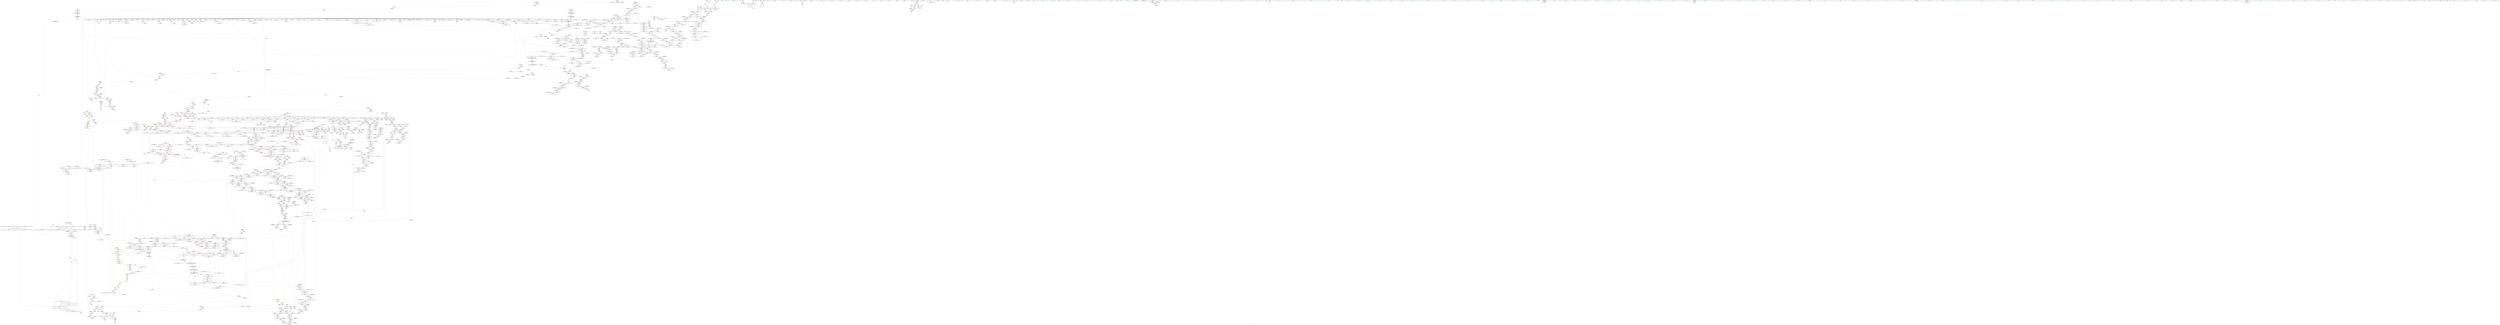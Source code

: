 digraph "SVFG" {
	label="SVFG";

	Node0x5566a95659f0 [shape=record,color=grey,label="{NodeID: 0\nNullPtr}"];
	Node0x5566a95659f0 -> Node0x5566a9bc9be0[style=solid];
	Node0x5566a95659f0 -> Node0x5566a9bc9ce0[style=solid];
	Node0x5566a95659f0 -> Node0x5566a9bc9db0[style=solid];
	Node0x5566a95659f0 -> Node0x5566a9bc9e80[style=solid];
	Node0x5566a95659f0 -> Node0x5566a9bc9f50[style=solid];
	Node0x5566a95659f0 -> Node0x5566a9bca020[style=solid];
	Node0x5566a95659f0 -> Node0x5566a9bca0f0[style=solid];
	Node0x5566a95659f0 -> Node0x5566a9bca1c0[style=solid];
	Node0x5566a95659f0 -> Node0x5566a9bca290[style=solid];
	Node0x5566a95659f0 -> Node0x5566a9bca360[style=solid];
	Node0x5566a95659f0 -> Node0x5566a9bca430[style=solid];
	Node0x5566a95659f0 -> Node0x5566a9bca500[style=solid];
	Node0x5566a95659f0 -> Node0x5566a9bca5d0[style=solid];
	Node0x5566a95659f0 -> Node0x5566a9bca6a0[style=solid];
	Node0x5566a95659f0 -> Node0x5566a9bca770[style=solid];
	Node0x5566a95659f0 -> Node0x5566a9bca840[style=solid];
	Node0x5566a95659f0 -> Node0x5566a9bca910[style=solid];
	Node0x5566a95659f0 -> Node0x5566a9bca9e0[style=solid];
	Node0x5566a95659f0 -> Node0x5566a9bcaab0[style=solid];
	Node0x5566a95659f0 -> Node0x5566a9bcab80[style=solid];
	Node0x5566a95659f0 -> Node0x5566a9bcac50[style=solid];
	Node0x5566a95659f0 -> Node0x5566a9bcad20[style=solid];
	Node0x5566a95659f0 -> Node0x5566a9bcadf0[style=solid];
	Node0x5566a95659f0 -> Node0x5566a9bcaec0[style=solid];
	Node0x5566a95659f0 -> Node0x5566a9bcaf90[style=solid];
	Node0x5566a95659f0 -> Node0x5566a9bcb060[style=solid];
	Node0x5566a95659f0 -> Node0x5566a9bcb130[style=solid];
	Node0x5566a95659f0 -> Node0x5566a9bcb200[style=solid];
	Node0x5566a95659f0 -> Node0x5566a9bcb2d0[style=solid];
	Node0x5566a95659f0 -> Node0x5566a9bcb3a0[style=solid];
	Node0x5566a95659f0 -> Node0x5566a9bcb470[style=solid];
	Node0x5566a95659f0 -> Node0x5566a9bcb540[style=solid];
	Node0x5566a95659f0 -> Node0x5566a9bcb610[style=solid];
	Node0x5566a95659f0 -> Node0x5566a9bcb6e0[style=solid];
	Node0x5566a95659f0 -> Node0x5566a9bcb7b0[style=solid];
	Node0x5566a95659f0 -> Node0x5566a9bcb880[style=solid];
	Node0x5566a95659f0 -> Node0x5566a9bcb950[style=solid];
	Node0x5566a95659f0 -> Node0x5566a9bcba20[style=solid];
	Node0x5566a95659f0 -> Node0x5566a9bcbaf0[style=solid];
	Node0x5566a95659f0 -> Node0x5566a9bcbbc0[style=solid];
	Node0x5566a95659f0 -> Node0x5566a9bcbc90[style=solid];
	Node0x5566a95659f0 -> Node0x5566a9bcbd60[style=solid];
	Node0x5566a95659f0 -> Node0x5566a9bcbe30[style=solid];
	Node0x5566a95659f0 -> Node0x5566a9bcbf00[style=solid];
	Node0x5566a95659f0 -> Node0x5566a9bcbfd0[style=solid];
	Node0x5566a95659f0 -> Node0x5566a9bcc0a0[style=solid];
	Node0x5566a95659f0 -> Node0x5566a9bcc170[style=solid];
	Node0x5566a95659f0 -> Node0x5566a9bcc240[style=solid];
	Node0x5566a95659f0 -> Node0x5566a9bdca60[style=solid];
	Node0x5566a95659f0 -> Node0x5566a9bdcaf0[style=solid];
	Node0x5566a95659f0 -> Node0x5566a9bdcb80[style=solid];
	Node0x5566a95659f0 -> Node0x5566a9bdcc50[style=solid];
	Node0x5566a95659f0 -> Node0x5566a9bdcd20[style=solid];
	Node0x5566a95659f0 -> Node0x5566a9c08be0[style=solid];
	Node0x5566a95659f0 -> Node0x5566a9c0d1f0[style=solid];
	Node0x5566a95659f0 -> Node0x5566a9c0d2c0[style=solid];
	Node0x5566a95659f0 -> Node0x5566a9c0d390[style=solid];
	Node0x5566a95659f0 -> Node0x5566a9c0f5b0[style=solid];
	Node0x5566a95659f0 -> Node0x5566a9c0f680[style=solid];
	Node0x5566a95659f0 -> Node0x5566a9c0f750[style=solid];
	Node0x5566a95659f0 -> Node0x5566a9c128e0[style=solid];
	Node0x5566a95659f0 -> Node0x5566a92b0080[style=solid];
	Node0x5566a95659f0 -> Node0x5566a9c459b0[style=solid];
	Node0x5566a95659f0 -> Node0x5566a9c48ad0[style=solid];
	Node0x5566a95659f0 -> Node0x5566a9c49e50[style=solid];
	Node0x5566a95659f0 -> Node0x5566a9c4a2d0[style=solid];
	Node0x5566a95659f0:s64 -> Node0x5566a9c25910[style=solid,color=red];
	Node0x5566a95659f0:s64 -> Node0x5566a9c22ee0[style=solid,color=red];
	Node0x5566a9bcb540 [shape=record,color=black,label="{NodeID: 443\n1173\<--3\nlpad.val\<--dummyVal\n_ZNSt27__uninitialized_default_n_1ILb0EE18__uninit_default_nIPSt6vectorIiSaIiEEmEET_S6_T0_\n}"];
	Node0x5566a9c1d6a0 [shape=record,color=black,label="{NodeID: 3100\n913 = PHI(971, )\n}"];
	Node0x5566a9c1d6a0 -> Node0x5566a9c0d600[style=solid];
	Node0x5566a9bdaa20 [shape=record,color=red,label="{NodeID: 886\n422\<--409\n\<--__n.addr\n_ZNSt6vectorIS_IiSaIiEESaIS1_EEC2EmRKS2_\n|{<s0>37}}"];
	Node0x5566a9bdaa20:s0 -> Node0x5566a9d5d170[style=solid,color=red];
	Node0x5566a9cb9bd0 [shape=record,color=yellow,style=double,label="{NodeID: 2436\n8V_1 = ENCHI(MR_8V_0)\npts\{1038 \}\nFun[_ZNSt6vectorIiSaIiEEC2Ev]|{<s0>98}}"];
	Node0x5566a9cb9bd0:s0 -> Node0x5566a9c96e90[style=dashed,color=red];
	Node0x5566a9c10d40 [shape=record,color=blue,label="{NodeID: 1329\n1507\<--1502\n__n.addr\<--__n\n_ZNSt16allocator_traitsISaIiEE10deallocateERS0_Pim\n}"];
	Node0x5566a9c10d40 -> Node0x5566a9c00d90[style=dashed];
	Node0x5566a9bc3aa0 [shape=record,color=green,label="{NodeID: 222\n1257\<--1258\nthis.addr\<--this.addr_field_insensitive\n_ZNSt12_Vector_baseIiSaIiEE12_Vector_implC2Ev\n}"];
	Node0x5566a9bc3aa0 -> Node0x5566a9bff600[style=solid];
	Node0x5566a9bc3aa0 -> Node0x5566a9c0f4e0[style=solid];
	Node0x5566a9be7130 [shape=record,color=purple,label="{NodeID: 665\n157\<--132\ncoerce.dive5\<--agg.tmp2\n_ZSt7reverseIN9__gnu_cxx17__normal_iteratorIPiSt6vectorIiSaIiEEEEEvT_S7_\n}"];
	Node0x5566a9be7130 -> Node0x5566a9bd9290[style=solid];
	Node0x5566a9d5d170 [shape=record,color=black,label="{NodeID: 3322\n774 = PHI(422, )\n1st arg _ZNSt12_Vector_baseISt6vectorIiSaIiEESaIS2_EEC2EmRKS3_ }"];
	Node0x5566a9d5d170 -> Node0x5566a9c0c830[style=solid];
	Node0x5566a9ca0b30 [shape=record,color=black,label="{NodeID: 2215\nMR_147V_2 = PHI(MR_147V_1, MR_147V_3, )\npts\{5800000 \}\n}"];
	Node0x5566a9c05920 [shape=record,color=red,label="{NodeID: 1108\n2137\<--2131\n\<--__b.addr\n_ZSt3maxImERKT_S2_S2_\n}"];
	Node0x5566a9c05920 -> Node0x5566a9c05b90[style=solid];
	Node0x5566a9565a80 [shape=record,color=green,label="{NodeID: 1\n7\<--1\n__dso_handle\<--dummyObj\nGlob }"];
	Node0x5566a9bcb610 [shape=record,color=black,label="{NodeID: 444\n1174\<--3\nlpad.val5\<--dummyVal\n_ZNSt27__uninitialized_default_n_1ILb0EE18__uninit_default_nIPSt6vectorIiSaIiEEmEET_S6_T0_\n}"];
	Node0x5566a9c1d7e0 [shape=record,color=black,label="{NodeID: 3101\n988 = PHI(995, )\n}"];
	Node0x5566a9c1d7e0 -> Node0x5566a9c459b0[style=solid];
	Node0x5566a9bdaaf0 [shape=record,color=red,label="{NodeID: 887\n427\<--409\n\<--__n.addr\n_ZNSt6vectorIS_IiSaIiEESaIS1_EEC2EmRKS2_\n|{<s0>38}}"];
	Node0x5566a9bdaaf0:s0 -> Node0x5566a9d5e400[style=solid,color=red];
	Node0x5566a9c10e10 [shape=record,color=blue,label="{NodeID: 1330\n1524\<--1521\nthis.addr\<--this\n_ZN9__gnu_cxx13new_allocatorIiE10deallocateEPim\n}"];
	Node0x5566a9c10e10 -> Node0x5566a9c00e60[style=dashed];
	Node0x5566a9bc3b70 [shape=record,color=green,label="{NodeID: 223\n1263\<--1264\n_ZNSaIiEC2Ev\<--_ZNSaIiEC2Ev_field_insensitive\n}"];
	Node0x5566a9be7200 [shape=record,color=purple,label="{NodeID: 666\n2540\<--142\noffset_0\<--\n}"];
	Node0x5566a9be7200 -> Node0x5566a9c09430[style=solid];
	Node0x5566a9d5d2b0 [shape=record,color=black,label="{NodeID: 3323\n775 = PHI(423, )\n2nd arg _ZNSt12_Vector_baseISt6vectorIiSaIiEESaIS2_EEC2EmRKS3_ }"];
	Node0x5566a9d5d2b0 -> Node0x5566a9c0c900[style=solid];
	Node0x5566a9ca1030 [shape=record,color=black,label="{NodeID: 2216\nMR_149V_2 = PHI(MR_149V_1, MR_149V_3, )\npts\{5820000 \}\n}"];
	Node0x5566a9c059f0 [shape=record,color=red,label="{NodeID: 1109\n2141\<--2131\n\<--__b.addr\n_ZSt3maxImERKT_S2_S2_\n}"];
	Node0x5566a9c059f0 -> Node0x5566a9c14620[style=solid];
	Node0x5566a9b8e8a0 [shape=record,color=green,label="{NodeID: 2\n8\<--1\n.str\<--dummyObj\nGlob }"];
	Node0x5566a9bcb6e0 [shape=record,color=black,label="{NodeID: 445\n1176\<--3\n\<--dummyVal\n_ZNSt27__uninitialized_default_n_1ILb0EE18__uninit_default_nIPSt6vectorIiSaIiEEmEET_S6_T0_\n}"];
	Node0x5566a9c1d920 [shape=record,color=black,label="{NodeID: 3102\n1007 = PHI(1011, )\n}"];
	Node0x5566a9c1d920 -> Node0x5566a9bdfee0[style=solid];
	Node0x5566a9bdabc0 [shape=record,color=red,label="{NodeID: 888\n423\<--411\n\<--__a.addr\n_ZNSt6vectorIS_IiSaIiEESaIS1_EEC2EmRKS2_\n|{<s0>37}}"];
	Node0x5566a9bdabc0:s0 -> Node0x5566a9d5d2b0[style=solid,color=red];
	Node0x5566a9cb9dc0 [shape=record,color=yellow,style=double,label="{NodeID: 2438\n8V_1 = ENCHI(MR_8V_0)\npts\{1038 \}\nFun[_ZNKSt6vectorIiSaIiEE4sizeEv]}"];
	Node0x5566a9cb9dc0 -> Node0x5566a9c05510[style=dashed];
	Node0x5566a9cb9dc0 -> Node0x5566a9c055e0[style=dashed];
	Node0x5566a9c10ee0 [shape=record,color=blue,label="{NodeID: 1331\n1526\<--1522\n__p.addr\<--__p\n_ZN9__gnu_cxx13new_allocatorIiE10deallocateEPim\n}"];
	Node0x5566a9c10ee0 -> Node0x5566a9c00f30[style=dashed];
	Node0x5566a9bc3c70 [shape=record,color=green,label="{NodeID: 224\n1274\<--1275\nthis.addr\<--this.addr_field_insensitive\n_ZNSaIiEC2Ev\n}"];
	Node0x5566a9bc3c70 -> Node0x5566a9bff6d0[style=solid];
	Node0x5566a9bc3c70 -> Node0x5566a9c0f820[style=solid];
	Node0x5566a9be72d0 [shape=record,color=purple,label="{NodeID: 667\n2541\<--143\noffset_0\<--\n}"];
	Node0x5566a9be72d0 -> Node0x5566a9c07f50[style=solid];
	Node0x5566a9d5d3f0 [shape=record,color=black,label="{NodeID: 3324\n1074 = PHI(532, 829, )\n0th arg _ZNSt12_Vector_baseISt6vectorIiSaIiEESaIS2_EE19_M_get_Tp_allocatorEv }"];
	Node0x5566a9d5d3f0 -> Node0x5566a9c0e570[style=solid];
	Node0x5566a9c05ac0 [shape=record,color=red,label="{NodeID: 1110\n2136\<--2135\n\<--\n_ZSt3maxImERKT_S2_S2_\n}"];
	Node0x5566a9c05ac0 -> Node0x5566a9c496d0[style=solid];
	Node0x5566a9b8e930 [shape=record,color=green,label="{NodeID: 3\n10\<--1\n.str.1\<--dummyObj\nGlob }"];
	Node0x5566a9bcb7b0 [shape=record,color=black,label="{NodeID: 446\n1177\<--3\n\<--dummyVal\n_ZNSt27__uninitialized_default_n_1ILb0EE18__uninit_default_nIPSt6vectorIiSaIiEEmEET_S6_T0_\n|{<s0>93}}"];
	Node0x5566a9bcb7b0:s0 -> Node0x5566a9d5db20[style=solid,color=red];
	Node0x5566a9c1da60 [shape=record,color=black,label="{NodeID: 3103\n1026 = PHI(1043, )\n}"];
	Node0x5566a9c1da60 -> Node0x5566a9c48f50[style=solid];
	Node0x5566a9bdac90 [shape=record,color=red,label="{NodeID: 889\n442\<--413\nexn\<--exn.slot\n_ZNSt6vectorIS_IiSaIiEESaIS1_EEC2EmRKS2_\n}"];
	Node0x5566a9c10fb0 [shape=record,color=blue,label="{NodeID: 1332\n1528\<--1523\n.addr\<--\n_ZN9__gnu_cxx13new_allocatorIiE10deallocateEPim\n}"];
	Node0x5566a9bc3d40 [shape=record,color=green,label="{NodeID: 225\n1280\<--1281\n_ZN9__gnu_cxx13new_allocatorIiEC2Ev\<--_ZN9__gnu_cxx13new_allocatorIiEC2Ev_field_insensitive\n}"];
	Node0x5566a9be73a0 [shape=record,color=purple,label="{NodeID: 668\n2543\<--149\noffset_0\<--\n}"];
	Node0x5566a9be73a0 -> Node0x5566a9c09500[style=solid];
	Node0x5566a9d5d600 [shape=record,color=black,label="{NodeID: 3325\n2258 = PHI(2053, 2059, )\n0th arg _ZSt32__make_move_if_noexcept_iteratorIiSt13move_iteratorIPiEET0_PT_ }"];
	Node0x5566a9d5d600 -> Node0x5566a9c15320[style=solid];
	Node0x5566a9ca1a30 [shape=record,color=black,label="{NodeID: 2218\nMR_10V_9 = PHI(MR_10V_10, MR_10V_3, )\npts\{2216 \}\n|{|<s1>32}}"];
	Node0x5566a9ca1a30 -> Node0x5566a9ca4230[style=dashed];
	Node0x5566a9ca1a30:s1 -> Node0x5566a9cb2fd0[style=dashed,color=red];
	Node0x5566a9c05b90 [shape=record,color=red,label="{NodeID: 1111\n2138\<--2137\n\<--\n_ZSt3maxImERKT_S2_S2_\n}"];
	Node0x5566a9c05b90 -> Node0x5566a9c496d0[style=solid];
	Node0x5566a9b8f5d0 [shape=record,color=green,label="{NodeID: 4\n12\<--1\nstdin\<--dummyObj\nGlob }"];
	Node0x5566a9bcb880 [shape=record,color=black,label="{NodeID: 447\n1240\<--3\n\<--dummyVal\n_ZNSt6vectorIiSaIiEEC2Ev\n}"];
	Node0x5566a9c1dba0 [shape=record,color=black,label="{NodeID: 3104\n1069 = PHI(1082, )\n}"];
	Node0x5566a9c1dba0 -> Node0x5566a9be0220[style=solid];
	Node0x5566a9bdad60 [shape=record,color=red,label="{NodeID: 890\n443\<--415\nsel\<--ehselector.slot\n_ZNSt6vectorIS_IiSaIiEESaIS1_EEC2EmRKS2_\n}"];
	Node0x5566a9cb9fb0 [shape=record,color=yellow,style=double,label="{NodeID: 2440\n40V_1 = ENCHI(MR_40V_0)\npts\{1 \}\nFun[main]}"];
	Node0x5566a9cb9fb0 -> Node0x5566a9bd8660[style=dashed];
	Node0x5566a9cb9fb0 -> Node0x5566a9bd8730[style=dashed];
	Node0x5566a9c11080 [shape=record,color=blue,label="{NodeID: 1333\n1544\<--1543\nthis.addr\<--this\n_ZNSaIiED2Ev\n}"];
	Node0x5566a9c11080 -> Node0x5566a9c01000[style=dashed];
	Node0x5566a9bc3e40 [shape=record,color=green,label="{NodeID: 226\n1285\<--1286\nthis.addr\<--this.addr_field_insensitive\n_ZN9__gnu_cxx13new_allocatorIiEC2Ev\n}"];
	Node0x5566a9bc3e40 -> Node0x5566a9bff7a0[style=solid];
	Node0x5566a9bc3e40 -> Node0x5566a9c0f8f0[style=solid];
	Node0x5566a9be7470 [shape=record,color=purple,label="{NodeID: 669\n2544\<--150\noffset_0\<--\n}"];
	Node0x5566a9be7470 -> Node0x5566a9c08020[style=solid];
	Node0x5566a9d5d780 [shape=record,color=black,label="{NodeID: 3326\n2442 = PHI(2393, 2397, 2399, )\n0th arg _ZSt12__niter_baseIPiET_S1_ }"];
	Node0x5566a9d5d780 -> Node0x5566a9c16770[style=solid];
	Node0x5566a9ca1f30 [shape=record,color=black,label="{NodeID: 2219\nMR_48V_3 = PHI(MR_48V_4, MR_48V_2, )\npts\{225 \}\n}"];
	Node0x5566a9ca1f30 -> Node0x5566a9bd9c50[style=dashed];
	Node0x5566a9ca1f30 -> Node0x5566a9bd9d20[style=dashed];
	Node0x5566a9ca1f30 -> Node0x5566a9bd9df0[style=dashed];
	Node0x5566a9ca1f30 -> Node0x5566a9c0a470[style=dashed];
	Node0x5566a9c05c60 [shape=record,color=red,label="{NodeID: 1112\n2154\<--2151\n\<--__a.addr\n_ZNSt16allocator_traitsISaIiEE8max_sizeERKS0_\n}"];
	Node0x5566a9c05c60 -> Node0x5566a9be40b0[style=solid];
	Node0x5566a9b8f660 [shape=record,color=green,label="{NodeID: 5\n13\<--1\n.str.2\<--dummyObj\nGlob }"];
	Node0x5566a9bcb950 [shape=record,color=black,label="{NodeID: 448\n1241\<--3\n\<--dummyVal\n_ZNSt6vectorIiSaIiEEC2Ev\n|{<s0>99}}"];
	Node0x5566a9bcb950:s0 -> Node0x5566a9d5db20[style=solid,color=red];
	Node0x5566a9c1dce0 [shape=record,color=black,label="{NodeID: 3105\n1097 = PHI(1101, )\n}"];
	Node0x5566a9c1dce0 -> Node0x5566a9be0490[style=solid];
	Node0x5566a9bdae30 [shape=record,color=red,label="{NodeID: 891\n456\<--453\nthis1\<--this.addr\n_ZNSaISt6vectorIiSaIiEEED2Ev\n}"];
	Node0x5566a9bdae30 -> Node0x5566a9bde5b0[style=solid];
	Node0x5566a9c11150 [shape=record,color=blue,label="{NodeID: 1334\n1555\<--1554\nthis.addr\<--this\n_ZN9__gnu_cxx13new_allocatorIiED2Ev\n}"];
	Node0x5566a9c11150 -> Node0x5566a9c010d0[style=dashed];
	Node0x5566a9bc3f10 [shape=record,color=green,label="{NodeID: 227\n1293\<--1294\n__first.addr\<--__first.addr_field_insensitive\n_ZNSt12_Destroy_auxILb0EE9__destroyIPSt6vectorIiSaIiEEEEvT_S6_\n}"];
	Node0x5566a9bc3f10 -> Node0x5566a9bff870[style=solid];
	Node0x5566a9bc3f10 -> Node0x5566a9bff940[style=solid];
	Node0x5566a9bc3f10 -> Node0x5566a9bffa10[style=solid];
	Node0x5566a9bc3f10 -> Node0x5566a9c0f9c0[style=solid];
	Node0x5566a9bc3f10 -> Node0x5566a9c0fb60[style=solid];
	Node0x5566a9be7540 [shape=record,color=purple,label="{NodeID: 670\n177\<--165\ncoerce.dive\<--retval\n_ZNSt6vectorIiSaIiEE5beginEv\n}"];
	Node0x5566a9be7540 -> Node0x5566a9bd9430[style=solid];
	Node0x5566a9d5d9d0 [shape=record,color=black,label="{NodeID: 3327\n1489 = PHI(1421, 1431, )\n0th arg _ZNSt12_Vector_baseIiSaIiEE12_Vector_implD2Ev }"];
	Node0x5566a9d5d9d0 -> Node0x5566a9c10ad0[style=solid];
	Node0x5566a9ca2430 [shape=record,color=black,label="{NodeID: 2220\nMR_56V_2 = PHI(MR_56V_4, MR_56V_1, )\npts\{237 \}\n}"];
	Node0x5566a9ca2430 -> Node0x5566a9c09ab0[style=dashed];
	Node0x5566a9c05d30 [shape=record,color=red,label="{NodeID: 1113\n2165\<--2162\nthis1\<--this.addr\n_ZNKSt12_Vector_baseIiSaIiEE19_M_get_Tp_allocatorEv\n}"];
	Node0x5566a9c05d30 -> Node0x5566a9bd6100[style=solid];
	Node0x5566a9b8ebe0 [shape=record,color=green,label="{NodeID: 6\n15\<--1\n.str.3\<--dummyObj\nGlob }"];
	Node0x5566a9bcba20 [shape=record,color=black,label="{NodeID: 449\n1355\<--3\n\<--dummyVal\n_ZNSt6vectorIiSaIiEED2Ev\n}"];
	Node0x5566a9c1de20 [shape=record,color=black,label="{NodeID: 3106\n1123 = PHI(1194, )\n|{<s0>87}}"];
	Node0x5566a9c1de20:s0 -> Node0x5566a9c1e3e0[style=solid,color=red];
	Node0x5566a9bdaf00 [shape=record,color=red,label="{NodeID: 892\n474\<--468\nthis1\<--this.addr\n_ZNSt6vectorIS_IiSaIiEESaIS1_EEixEm\n}"];
	Node0x5566a9bdaf00 -> Node0x5566a9bde680[style=solid];
	Node0x5566a9cba1a0 [shape=record,color=yellow,style=double,label="{NodeID: 2442\n44V_1 = ENCHI(MR_44V_0)\npts\{221 \}\nFun[main]}"];
	Node0x5566a9cba1a0 -> Node0x5566a9bd9910[style=dashed];
	Node0x5566a9c11220 [shape=record,color=blue,label="{NodeID: 1335\n1564\<--1561\nthis.addr\<--this\n_ZNSt12_Vector_baseISt6vectorIiSaIiEESaIS2_EE13_M_deallocateEPS2_m\n}"];
	Node0x5566a9c11220 -> Node0x5566a9c011a0[style=dashed];
	Node0x5566a9bcc3d0 [shape=record,color=green,label="{NodeID: 228\n1295\<--1296\n__last.addr\<--__last.addr_field_insensitive\n_ZNSt12_Destroy_auxILb0EE9__destroyIPSt6vectorIiSaIiEEEEvT_S6_\n}"];
	Node0x5566a9bcc3d0 -> Node0x5566a9bffae0[style=solid];
	Node0x5566a9bcc3d0 -> Node0x5566a9c0fa90[style=solid];
	Node0x5566a9be7610 [shape=record,color=purple,label="{NodeID: 671\n172\<--171\n_M_impl\<--\n_ZNSt6vectorIiSaIiEE5beginEv\n}"];
	Node0x5566a9d5db20 [shape=record,color=black,label="{NodeID: 3328\n1221 = PHI(550, 877, 1177, 1241, 1363, 1434, 1906, )\n0th arg __clang_call_terminate }"];
	Node0x5566a9ca2930 [shape=record,color=black,label="{NodeID: 2221\nMR_58V_2 = PHI(MR_58V_3, MR_58V_1, )\npts\{239 \}\n}"];
	Node0x5566a9ca2930 -> Node0x5566a9c09b80[style=dashed];
	Node0x5566a9ca2930 -> Node0x5566a9ca2930[style=dashed];
	Node0x5566a9c05e00 [shape=record,color=red,label="{NodeID: 1114\n2174\<--2171\nthis1\<--this.addr\n_ZNK9__gnu_cxx13new_allocatorIiE8max_sizeEv\n}"];
	Node0x5566a9b8eca0 [shape=record,color=green,label="{NodeID: 7\n17\<--1\nstdout\<--dummyObj\nGlob }"];
	Node0x5566a9bcbaf0 [shape=record,color=black,label="{NodeID: 450\n1356\<--3\n\<--dummyVal\n_ZNSt6vectorIiSaIiEED2Ev\n}"];
	Node0x5566a9bcbaf0 -> Node0x5566a9c0fdd0[style=solid];
	Node0x5566a9c1df60 [shape=record,color=black,label="{NodeID: 3107\n1145 = PHI()\n}"];
	Node0x5566a9bdafd0 [shape=record,color=red,label="{NodeID: 893\n479\<--470\n\<--__n.addr\n_ZNSt6vectorIS_IiSaIiEESaIS1_EEixEm\n}"];
	Node0x5566a9cba280 [shape=record,color=yellow,style=double,label="{NodeID: 2443\n46V_1 = ENCHI(MR_46V_0)\npts\{223 \}\nFun[main]}"];
	Node0x5566a9cba280 -> Node0x5566a9bd99e0[style=dashed];
	Node0x5566a9cba280 -> Node0x5566a9bd9ab0[style=dashed];
	Node0x5566a9cba280 -> Node0x5566a9bd9b80[style=dashed];
	Node0x5566a9c112f0 [shape=record,color=blue,label="{NodeID: 1336\n1566\<--1562\n__p.addr\<--__p\n_ZNSt12_Vector_baseISt6vectorIiSaIiEESaIS2_EE13_M_deallocateEPS2_m\n}"];
	Node0x5566a9c112f0 -> Node0x5566a9c01270[style=dashed];
	Node0x5566a9c112f0 -> Node0x5566a9c01340[style=dashed];
	Node0x5566a9bcc4a0 [shape=record,color=green,label="{NodeID: 229\n1307\<--1308\n_ZSt8_DestroyISt6vectorIiSaIiEEEvPT_\<--_ZSt8_DestroyISt6vectorIiSaIiEEEvPT__field_insensitive\n}"];
	Node0x5566a9be76e0 [shape=record,color=purple,label="{NodeID: 672\n173\<--171\n_M_start\<--\n_ZNSt6vectorIiSaIiEE5beginEv\n|{<s0>12}}"];
	Node0x5566a9be76e0:s0 -> Node0x5566a9c282f0[style=solid,color=red];
	Node0x5566a9d5e050 [shape=record,color=black,label="{NodeID: 3329\n483 = PHI(299, 325, )\n0th arg _ZNSt6vectorIiSaIiEE9push_backEOi }"];
	Node0x5566a9d5e050 -> Node0x5566a9c0ac90[style=solid];
	Node0x5566a9ca2e30 [shape=record,color=black,label="{NodeID: 2222\nMR_60V_2 = PHI(MR_60V_3, MR_60V_1, )\npts\{241 \}\n}"];
	Node0x5566a9ca2e30 -> Node0x5566a9ca2e30[style=dashed];
	Node0x5566a9ca2e30 -> Node0x5566a9caa630[style=dashed];
	Node0x5566a9c05ed0 [shape=record,color=red,label="{NodeID: 1115\n2186\<--2180\n\<--__a.addr\n_ZNSt16allocator_traitsISaIiEE8allocateERS0_m\n}"];
	Node0x5566a9c05ed0 -> Node0x5566a9be44c0[style=solid];
	Node0x5566a9b8ed60 [shape=record,color=green,label="{NodeID: 8\n18\<--1\n_ZSt3cin\<--dummyObj\nGlob }"];
	Node0x5566a9bcbbc0 [shape=record,color=black,label="{NodeID: 451\n1358\<--3\n\<--dummyVal\n_ZNSt6vectorIiSaIiEED2Ev\n}"];
	Node0x5566a9bcbbc0 -> Node0x5566a9c0fea0[style=solid];
	Node0x5566a9c1e030 [shape=record,color=black,label="{NodeID: 3108\n1222 = PHI()\n}"];
	Node0x5566a9bdb0a0 [shape=record,color=red,label="{NodeID: 894\n478\<--477\n\<--_M_start\n_ZNSt6vectorIS_IiSaIiEESaIS1_EEixEm\n}"];
	Node0x5566a9bdb0a0 -> Node0x5566a9bd8180[style=solid];
	Node0x5566a9c113c0 [shape=record,color=blue,label="{NodeID: 1337\n1568\<--1563\n__n.addr\<--__n\n_ZNSt12_Vector_baseISt6vectorIiSaIiEESaIS2_EE13_M_deallocateEPS2_m\n}"];
	Node0x5566a9c113c0 -> Node0x5566a9c01410[style=dashed];
	Node0x5566a9bcc5a0 [shape=record,color=green,label="{NodeID: 230\n1317\<--1318\n__pointer.addr\<--__pointer.addr_field_insensitive\n_ZSt8_DestroyISt6vectorIiSaIiEEEvPT_\n}"];
	Node0x5566a9bcc5a0 -> Node0x5566a9bffbb0[style=solid];
	Node0x5566a9bcc5a0 -> Node0x5566a9c0fc30[style=solid];
	Node0x5566a9be77b0 [shape=record,color=purple,label="{NodeID: 673\n192\<--182\ncoerce.dive\<--retval\n_ZNSt6vectorIiSaIiEE3endEv\n}"];
	Node0x5566a9be77b0 -> Node0x5566a9bd95d0[style=solid];
	Node0x5566a9d5e1a0 [shape=record,color=black,label="{NodeID: 3330\n484 = PHI(240, 242, )\n1st arg _ZNSt6vectorIiSaIiEE9push_backEOi }"];
	Node0x5566a9d5e1a0 -> Node0x5566a9c0ad60[style=solid];
	Node0x5566a9ca3330 [shape=record,color=black,label="{NodeID: 2223\nMR_62V_2 = PHI(MR_62V_3, MR_62V_1, )\npts\{243 \}\n}"];
	Node0x5566a9ca3330 -> Node0x5566a9ca3330[style=dashed];
	Node0x5566a9ca3330 -> Node0x5566a9caab30[style=dashed];
	Node0x5566a9c05fa0 [shape=record,color=red,label="{NodeID: 1116\n2188\<--2182\n\<--__n.addr\n_ZNSt16allocator_traitsISaIiEE8allocateERS0_m\n|{<s0>176}}"];
	Node0x5566a9c05fa0:s0 -> Node0x5566a9c22dd0[style=solid,color=red];
	Node0x5566a9b905f0 [shape=record,color=green,label="{NodeID: 9\n19\<--1\n_ZSt4cout\<--dummyObj\nGlob }"];
	Node0x5566a9bcbc90 [shape=record,color=black,label="{NodeID: 452\n1426\<--3\n\<--dummyVal\n_ZNSt12_Vector_baseIiSaIiEED2Ev\n}"];
	Node0x5566a9c1e100 [shape=record,color=black,label="{NodeID: 3109\n1305 = PHI(1194, )\n|{<s0>104}}"];
	Node0x5566a9c1e100:s0 -> Node0x5566a9d5c770[style=solid,color=red];
	Node0x5566a9bdb170 [shape=record,color=red,label="{NodeID: 895\n491\<--485\nthis1\<--this.addr\n_ZNSt6vectorIiSaIiEE9push_backEOi\n|{<s0>42}}"];
	Node0x5566a9bdb170:s0 -> Node0x5566a9c24940[style=solid,color=red];
	Node0x5566a9cba440 [shape=record,color=yellow,style=double,label="{NodeID: 2445\n50V_1 = ENCHI(MR_50V_0)\npts\{231 \}\nFun[main]}"];
	Node0x5566a9cba440 -> Node0x5566a9c09d20[style=dashed];
	Node0x5566a9cba440 -> Node0x5566a9c09ec0[style=dashed];
	Node0x5566a9c11490 [shape=record,color=blue,label="{NodeID: 1338\n1590\<--1587\n__a.addr\<--__a\n_ZNSt16allocator_traitsISaISt6vectorIiSaIiEEEE10deallocateERS3_PS2_m\n}"];
	Node0x5566a9c11490 -> Node0x5566a9c014e0[style=dashed];
	Node0x5566a9bcc670 [shape=record,color=green,label="{NodeID: 231\n1322\<--1323\n_ZNSt6vectorIiSaIiEED2Ev\<--_ZNSt6vectorIiSaIiEED2Ev_field_insensitive\n}"];
	Node0x5566a9be7880 [shape=record,color=purple,label="{NodeID: 674\n189\<--188\n_M_impl\<--\n_ZNSt6vectorIiSaIiEE3endEv\n}"];
	Node0x5566a9d5e2f0 [shape=record,color=black,label="{NodeID: 3331\n815 = PHI(420, )\n0th arg _ZNSt6vectorIS_IiSaIiEESaIS1_EE21_M_default_initializeEm }"];
	Node0x5566a9d5e2f0 -> Node0x5566a9c0cb70[style=solid];
	Node0x5566a9ca3830 [shape=record,color=black,label="{NodeID: 2224\nMR_64V_2 = PHI(MR_64V_5, MR_64V_1, )\npts\{245 \}\n}"];
	Node0x5566a9ca3830 -> Node0x5566a9c0a2d0[style=dashed];
	Node0x5566a9c06070 [shape=record,color=red,label="{NodeID: 1117\n2206\<--2197\nthis1\<--this.addr\n_ZN9__gnu_cxx13new_allocatorIiE8allocateEmPKv\n|{<s0>177}}"];
	Node0x5566a9c06070:s0 -> Node0x5566a9c25540[style=solid,color=red];
	Node0x5566a9b906b0 [shape=record,color=green,label="{NodeID: 10\n20\<--1\n.str.4\<--dummyObj\nGlob }"];
	Node0x5566a9bcbd60 [shape=record,color=black,label="{NodeID: 453\n1427\<--3\n\<--dummyVal\n_ZNSt12_Vector_baseIiSaIiEED2Ev\n}"];
	Node0x5566a9bcbd60 -> Node0x5566a9c10380[style=solid];
	Node0x5566a9c1e2a0 [shape=record,color=black,label="{NodeID: 3110\n2437 = PHI(2448, )\n}"];
	Node0x5566a9c1e2a0 -> Node0x5566a9be5ab0[style=solid];
	Node0x5566a9bdb240 [shape=record,color=red,label="{NodeID: 896\n492\<--487\n\<--__x.addr\n_ZNSt6vectorIiSaIiEE9push_backEOi\n|{<s0>41}}"];
	Node0x5566a9bdb240:s0 -> Node0x5566a9c25a20[style=solid,color=red];
	Node0x5566a9cba520 [shape=record,color=yellow,style=double,label="{NodeID: 2446\n52V_1 = ENCHI(MR_52V_0)\npts\{233 \}\nFun[main]}"];
	Node0x5566a9cba520 -> Node0x5566a9c09df0[style=dashed];
	Node0x5566a9cba520 -> Node0x5566a9c09f90[style=dashed];
	Node0x5566a9c11560 [shape=record,color=blue,label="{NodeID: 1339\n1592\<--1588\n__p.addr\<--__p\n_ZNSt16allocator_traitsISaISt6vectorIiSaIiEEEE10deallocateERS3_PS2_m\n}"];
	Node0x5566a9c11560 -> Node0x5566a9c015b0[style=dashed];
	Node0x5566a9bcc770 [shape=record,color=green,label="{NodeID: 232\n1327\<--1328\nthis.addr\<--this.addr_field_insensitive\n_ZNSt6vectorIiSaIiEED2Ev\n}"];
	Node0x5566a9bcc770 -> Node0x5566a9bffc80[style=solid];
	Node0x5566a9bcc770 -> Node0x5566a9c0fd00[style=solid];
	Node0x5566a9be7950 [shape=record,color=purple,label="{NodeID: 675\n190\<--188\n_M_finish\<--\n_ZNSt6vectorIiSaIiEE3endEv\n|{<s0>13}}"];
	Node0x5566a9be7950:s0 -> Node0x5566a9c282f0[style=solid,color=red];
	Node0x5566a9d5e400 [shape=record,color=black,label="{NodeID: 3332\n816 = PHI(427, )\n1st arg _ZNSt6vectorIS_IiSaIiEESaIS1_EE21_M_default_initializeEm }"];
	Node0x5566a9d5e400 -> Node0x5566a9c0cc40[style=solid];
	Node0x5566a9ca3d30 [shape=record,color=black,label="{NodeID: 2225\nMR_8V_2 = PHI(MR_8V_4, MR_8V_1, )\npts\{1038 \}\n|{<s0>19}}"];
	Node0x5566a9ca3d30:s0 -> Node0x5566a9c97840[style=dashed,color=red];
	Node0x5566a9c06140 [shape=record,color=red,label="{NodeID: 1118\n2207\<--2199\n\<--__n.addr\n_ZN9__gnu_cxx13new_allocatorIiE8allocateEmPKv\n}"];
	Node0x5566a9c06140 -> Node0x5566a9c49b50[style=solid];
	Node0x5566a9b907b0 [shape=record,color=green,label="{NodeID: 11\n22\<--1\n.str.5\<--dummyObj\nGlob }"];
	Node0x5566a9bcbe30 [shape=record,color=black,label="{NodeID: 454\n1429\<--3\n\<--dummyVal\n_ZNSt12_Vector_baseIiSaIiEED2Ev\n}"];
	Node0x5566a9bcbe30 -> Node0x5566a9c10450[style=solid];
	Node0x5566a9c1e3e0 [shape=record,color=black,label="{NodeID: 3111\n1183 = PHI(1123, )\n0th arg _ZSt10_ConstructISt6vectorIiSaIiEEJEEvPT_DpOT0_ }"];
	Node0x5566a9c1e3e0 -> Node0x5566a9c0f000[style=solid];
	Node0x5566a9bdb310 [shape=record,color=red,label="{NodeID: 897\n523\<--516\nthis1\<--this.addr\n_ZNSt6vectorIS_IiSaIiEESaIS1_EED2Ev\n}"];
	Node0x5566a9bdb310 -> Node0x5566a9bde820[style=solid];
	Node0x5566a9bdb310 -> Node0x5566a9bde8f0[style=solid];
	Node0x5566a9bdb310 -> Node0x5566a9bde9c0[style=solid];
	Node0x5566a9bdb310 -> Node0x5566a9bdea90[style=solid];
	Node0x5566a9bdb310 -> Node0x5566a9bdeb60[style=solid];
	Node0x5566a9cba600 [shape=record,color=yellow,style=double,label="{NodeID: 2447\n54V_1 = ENCHI(MR_54V_0)\npts\{235 \}\nFun[main]}"];
	Node0x5566a9cba600 -> Node0x5566a9bda060[style=dashed];
	Node0x5566a9c11630 [shape=record,color=blue,label="{NodeID: 1340\n1594\<--1589\n__n.addr\<--__n\n_ZNSt16allocator_traitsISaISt6vectorIiSaIiEEEE10deallocateERS3_PS2_m\n}"];
	Node0x5566a9c11630 -> Node0x5566a9c01680[style=dashed];
	Node0x5566a9bcc840 [shape=record,color=green,label="{NodeID: 233\n1329\<--1330\nexn.slot\<--exn.slot_field_insensitive\n_ZNSt6vectorIiSaIiEED2Ev\n}"];
	Node0x5566a9bcc840 -> Node0x5566a9bffd50[style=solid];
	Node0x5566a9bcc840 -> Node0x5566a9c0fdd0[style=solid];
	Node0x5566a9be7a20 [shape=record,color=purple,label="{NodeID: 676\n206\<--205\n_M_impl\<--\n_ZNSt6vectorIiSaIiEEixEm\n}"];
	Node0x5566a9d5e510 [shape=record,color=black,label="{NodeID: 3333\n699 = PHI(573, )\n0th arg _ZN9__gnu_cxx17__normal_iteratorIPiSt6vectorIiSaIiEEEppEv }"];
	Node0x5566a9d5e510 -> Node0x5566a9c0bda0[style=solid];
	Node0x5566a9ca4230 [shape=record,color=black,label="{NodeID: 2226\nMR_10V_2 = PHI(MR_10V_9, MR_10V_1, )\npts\{2216 \}\n}"];
	Node0x5566a9ca4230 -> Node0x5566a9ca1a30[style=dashed];
	Node0x5566a9ca4230 -> Node0x5566a9cab530[style=dashed];
	Node0x5566a9c06210 [shape=record,color=red,label="{NodeID: 1119\n2213\<--2199\n\<--__n.addr\n_ZN9__gnu_cxx13new_allocatorIiE8allocateEmPKv\n}"];
	Node0x5566a9c06210 -> Node0x5566a9c47a50[style=solid];
	Node0x5566a9b908b0 [shape=record,color=green,label="{NodeID: 12\n24\<--1\n.str.6\<--dummyObj\nGlob }"];
	Node0x5566a9bcbf00 [shape=record,color=black,label="{NodeID: 455\n1814\<--3\n\<--dummyVal\n_ZNSt6vectorIiSaIiEE17_M_realloc_insertIJiEEEvN9__gnu_cxx17__normal_iteratorIPiS1_EEDpOT_\n}"];
	Node0x5566a9c1e520 [shape=record,color=black,label="{NodeID: 3112\n2220 = PHI(2066, )\n0th arg _ZSt22__uninitialized_copy_aISt13move_iteratorIPiES1_iET0_T_S4_S3_RSaIT1_E }"];
	Node0x5566a9c1e520 -> Node0x5566a9c14e40[style=solid];
	Node0x5566a9bdb3e0 [shape=record,color=red,label="{NodeID: 898\n550\<--518\nexn\<--exn.slot\n_ZNSt6vectorIS_IiSaIiEESaIS1_EED2Ev\n|{<s0>47}}"];
	Node0x5566a9bdb3e0:s0 -> Node0x5566a9d5db20[style=solid,color=red];
	Node0x5566a9c11700 [shape=record,color=blue,label="{NodeID: 1341\n1611\<--1608\nthis.addr\<--this\n_ZN9__gnu_cxx13new_allocatorISt6vectorIiSaIiEEE10deallocateEPS3_m\n}"];
	Node0x5566a9c11700 -> Node0x5566a9c01750[style=dashed];
	Node0x5566a9bcc910 [shape=record,color=green,label="{NodeID: 234\n1331\<--1332\nehselector.slot\<--ehselector.slot_field_insensitive\n_ZNSt6vectorIiSaIiEED2Ev\n}"];
	Node0x5566a9bcc910 -> Node0x5566a9c0fea0[style=solid];
	Node0x5566a9be7af0 [shape=record,color=purple,label="{NodeID: 677\n207\<--205\n_M_start\<--\n_ZNSt6vectorIiSaIiEEixEm\n}"];
	Node0x5566a9be7af0 -> Node0x5566a9bd9840[style=solid];
	Node0x5566a9d5e620 [shape=record,color=black,label="{NodeID: 3334\n2449 = PHI(2434, )\n0th arg _ZNSt11__copy_moveILb1ELb1ESt26random_access_iterator_tagE8__copy_mIiEEPT_PKS3_S6_S4_ }"];
	Node0x5566a9d5e620 -> Node0x5566a9c16840[style=solid];
	Node0x5566a9ca4730 [shape=record,color=black,label="{NodeID: 2227\nMR_68V_2 = PHI(MR_68V_3, MR_68V_1, )\npts\{2270000 \}\n|{<s0>19}}"];
	Node0x5566a9ca4730:s0 -> Node0x5566a9c97a00[style=dashed,color=red];
	Node0x5566a9c062e0 [shape=record,color=red,label="{NodeID: 1120\n2248\<--2228\n\<--__result.addr\n_ZSt22__uninitialized_copy_aISt13move_iteratorIPiES1_iET0_T_S4_S3_RSaIT1_E\n|{<s0>182}}"];
	Node0x5566a9c062e0:s0 -> Node0x5566a9d5c4f0[style=solid,color=red];
	Node0x5566a9b909b0 [shape=record,color=green,label="{NodeID: 13\n27\<--1\n\<--dummyObj\nCan only get source location for instruction, argument, global var or function.}"];
	Node0x5566a9bcbfd0 [shape=record,color=black,label="{NodeID: 456\n1815\<--3\n\<--dummyVal\n_ZNSt6vectorIiSaIiEE17_M_realloc_insertIJiEEEvN9__gnu_cxx17__normal_iteratorIPiS1_EEDpOT_\n}"];
	Node0x5566a9bcbfd0 -> Node0x5566a9c12c20[style=solid];
	Node0x5566a9c1e660 [shape=record,color=black,label="{NodeID: 3113\n2221 = PHI(2068, )\n1st arg _ZSt22__uninitialized_copy_aISt13move_iteratorIPiES1_iET0_T_S4_S3_RSaIT1_E }"];
	Node0x5566a9c1e660 -> Node0x5566a9c14f10[style=solid];
	Node0x5566a9bdb4b0 [shape=record,color=red,label="{NodeID: 899\n527\<--526\n\<--_M_start\n_ZNSt6vectorIS_IiSaIiEESaIS1_EED2Ev\n|{<s0>44}}"];
	Node0x5566a9bdb4b0:s0 -> Node0x5566a9d5ad70[style=solid,color=red];
	Node0x5566a9c117d0 [shape=record,color=blue,label="{NodeID: 1342\n1613\<--1609\n__p.addr\<--__p\n_ZN9__gnu_cxx13new_allocatorISt6vectorIiSaIiEEE10deallocateEPS3_m\n}"];
	Node0x5566a9c117d0 -> Node0x5566a9c01820[style=dashed];
	Node0x5566a9bcc9e0 [shape=record,color=green,label="{NodeID: 235\n1345\<--1346\n_ZNSt12_Vector_baseIiSaIiEE19_M_get_Tp_allocatorEv\<--_ZNSt12_Vector_baseIiSaIiEE19_M_get_Tp_allocatorEv_field_insensitive\n}"];
	Node0x5566a9be7bc0 [shape=record,color=purple,label="{NodeID: 678\n476\<--475\n_M_impl\<--\n_ZNSt6vectorIS_IiSaIiEESaIS1_EEixEm\n}"];
	Node0x5566a9d5e730 [shape=record,color=black,label="{NodeID: 3335\n2450 = PHI(2435, )\n1st arg _ZNSt11__copy_moveILb1ELb1ESt26random_access_iterator_tagE8__copy_mIiEEPT_PKS3_S6_S4_ }"];
	Node0x5566a9d5e730 -> Node0x5566a9c16910[style=solid];
	Node0x5566a9ca4c30 [shape=record,color=black,label="{NodeID: 2228\nMR_70V_2 = PHI(MR_70V_3, MR_70V_1, )\npts\{2270001 2270002 \}\n|{<s0>19|<s1>19}}"];
	Node0x5566a9ca4c30:s0 -> Node0x5566a9c97ae0[style=dashed,color=red];
	Node0x5566a9ca4c30:s1 -> Node0x5566a9c97bc0[style=dashed,color=red];
	Node0x5566a9c063b0 [shape=record,color=red,label="{NodeID: 1121\n2250\<--2249\n\<--coerce.dive3\n_ZSt22__uninitialized_copy_aISt13move_iteratorIPiES1_iET0_T_S4_S3_RSaIT1_E\n|{<s0>182}}"];
	Node0x5566a9c063b0:s0 -> Node0x5566a9d5c270[style=solid,color=red];
	Node0x5566a9b90ab0 [shape=record,color=green,label="{NodeID: 14\n69\<--1\n\<--dummyObj\nCan only get source location for instruction, argument, global var or function.}"];
	Node0x5566a9bcc0a0 [shape=record,color=black,label="{NodeID: 457\n1817\<--3\n\<--dummyVal\n_ZNSt6vectorIiSaIiEE17_M_realloc_insertIJiEEEvN9__gnu_cxx17__normal_iteratorIPiS1_EEDpOT_\n}"];
	Node0x5566a9bcc0a0 -> Node0x5566a9c12cf0[style=solid];
	Node0x5566a9c1e7a0 [shape=record,color=black,label="{NodeID: 3114\n2222 = PHI(2063, )\n2nd arg _ZSt22__uninitialized_copy_aISt13move_iteratorIPiES1_iET0_T_S4_S3_RSaIT1_E }"];
	Node0x5566a9c1e7a0 -> Node0x5566a9c14fe0[style=solid];
	Node0x5566a9bdb580 [shape=record,color=red,label="{NodeID: 900\n531\<--530\n\<--_M_finish\n_ZNSt6vectorIS_IiSaIiEESaIS1_EED2Ev\n|{<s0>44}}"];
	Node0x5566a9bdb580:s0 -> Node0x5566a9d5ae80[style=solid,color=red];
	Node0x5566a9c118a0 [shape=record,color=blue,label="{NodeID: 1343\n1615\<--1610\n.addr\<--\n_ZN9__gnu_cxx13new_allocatorISt6vectorIiSaIiEEE10deallocateEPS3_m\n}"];
	Node0x5566a9bccae0 [shape=record,color=green,label="{NodeID: 236\n1348\<--1349\n_ZSt8_DestroyIPiiEvT_S1_RSaIT0_E\<--_ZSt8_DestroyIPiiEvT_S1_RSaIT0_E_field_insensitive\n}"];
	Node0x5566a9be7c90 [shape=record,color=purple,label="{NodeID: 679\n477\<--475\n_M_start\<--\n_ZNSt6vectorIS_IiSaIiEESaIS1_EEixEm\n}"];
	Node0x5566a9be7c90 -> Node0x5566a9bdb0a0[style=solid];
	Node0x5566a9d5e840 [shape=record,color=black,label="{NodeID: 3336\n2451 = PHI(2436, )\n2nd arg _ZNSt11__copy_moveILb1ELb1ESt26random_access_iterator_tagE8__copy_mIiEEPT_PKS3_S6_S4_ }"];
	Node0x5566a9d5e840 -> Node0x5566a9c169e0[style=solid];
	Node0x5566a9c06480 [shape=record,color=red,label="{NodeID: 1122\n2252\<--2251\n\<--coerce.dive4\n_ZSt22__uninitialized_copy_aISt13move_iteratorIPiES1_iET0_T_S4_S3_RSaIT1_E\n|{<s0>182}}"];
	Node0x5566a9c06480:s0 -> Node0x5566a9d5c3b0[style=solid,color=red];
	Node0x5566a9b90bb0 [shape=record,color=green,label="{NodeID: 15\n93\<--1\n\<--dummyObj\nCan only get source location for instruction, argument, global var or function.}"];
	Node0x5566a9bcc170 [shape=record,color=black,label="{NodeID: 458\n1835\<--3\n\<--dummyVal\n_ZNSt6vectorIiSaIiEE17_M_realloc_insertIJiEEEvN9__gnu_cxx17__normal_iteratorIPiS1_EEDpOT_\n}"];
	Node0x5566a9c1e8e0 [shape=record,color=black,label="{NodeID: 3115\n2223 = PHI(2064, )\n3rd arg _ZSt22__uninitialized_copy_aISt13move_iteratorIPiES1_iET0_T_S4_S3_RSaIT1_E }"];
	Node0x5566a9c1e8e0 -> Node0x5566a9c150b0[style=solid];
	Node0x5566a9bdb650 [shape=record,color=red,label="{NodeID: 901\n564\<--558\nthis1\<--this.addr\n_ZN9__gnu_cxx17__normal_iteratorIPiSt6vectorIiSaIiEEEC2ERKS1_\n}"];
	Node0x5566a9bdb650 -> Node0x5566a9be80a0[style=solid];
	Node0x5566a9c11970 [shape=record,color=blue,label="{NodeID: 1344\n1629\<--1626\n__first.addr\<--__first\n_ZSt8_DestroyIPSt6vectorIiSaIiEES2_EvT_S4_RSaIT0_E\n}"];
	Node0x5566a9c11970 -> Node0x5566a9c018f0[style=dashed];
	Node0x5566a9bccbe0 [shape=record,color=green,label="{NodeID: 237\n1352\<--1353\n_ZNSt12_Vector_baseIiSaIiEED2Ev\<--_ZNSt12_Vector_baseIiSaIiEED2Ev_field_insensitive\n}"];
	Node0x5566a9be7d60 [shape=record,color=purple,label="{NodeID: 680\n525\<--524\n_M_impl\<--\n_ZNSt6vectorIS_IiSaIiEESaIS1_EED2Ev\n}"];
	Node0x5566a9d5e950 [shape=record,color=black,label="{NodeID: 3337\n1291 = PHI(1212, )\n0th arg _ZNSt12_Destroy_auxILb0EE9__destroyIPSt6vectorIiSaIiEEEEvT_S6_ }"];
	Node0x5566a9d5e950 -> Node0x5566a9c0f9c0[style=solid];
	Node0x5566a9c06550 [shape=record,color=red,label="{NodeID: 1123\n2264\<--2261\n\<--__i.addr\n_ZSt32__make_move_if_noexcept_iteratorIiSt13move_iteratorIPiEET0_PT_\n|{<s0>183}}"];
	Node0x5566a9c06550:s0 -> Node0x5566a9d5ac60[style=solid,color=red];
	Node0x5566a9b90cb0 [shape=record,color=green,label="{NodeID: 16\n106\<--1\n\<--dummyObj\nCan only get source location for instruction, argument, global var or function.}"];
	Node0x5566a9bcc240 [shape=record,color=black,label="{NodeID: 459\n1836\<--3\n\<--dummyVal\n_ZNSt6vectorIiSaIiEE17_M_realloc_insertIJiEEEvN9__gnu_cxx17__normal_iteratorIPiS1_EEDpOT_\n}"];
	Node0x5566a9bcc240 -> Node0x5566a9c12dc0[style=solid];
	Node0x5566a9c1ea20 [shape=record,color=black,label="{NodeID: 3116\n1344 = PHI(1385, )\n|{<s0>107}}"];
	Node0x5566a9c1ea20:s0 -> Node0x5566a9c26280[style=solid,color=red];
	Node0x5566a9bdb720 [shape=record,color=red,label="{NodeID: 902\n566\<--560\n\<--__i.addr\n_ZN9__gnu_cxx17__normal_iteratorIPiSt6vectorIiSaIiEEEC2ERKS1_\n}"];
	Node0x5566a9bdb720 -> Node0x5566a9bdb7f0[style=solid];
	Node0x5566a9c11a40 [shape=record,color=blue,label="{NodeID: 1345\n1631\<--1627\n__last.addr\<--__last\n_ZSt8_DestroyIPSt6vectorIiSaIiEES2_EvT_S4_RSaIT0_E\n}"];
	Node0x5566a9c11a40 -> Node0x5566a9c019c0[style=dashed];
	Node0x5566a9bccce0 [shape=record,color=green,label="{NodeID: 238\n1370\<--1371\n__first.addr\<--__first.addr_field_insensitive\n_ZSt8_DestroyIPiiEvT_S1_RSaIT0_E\n}"];
	Node0x5566a9bccce0 -> Node0x5566a9bfffc0[style=solid];
	Node0x5566a9bccce0 -> Node0x5566a9c0ff70[style=solid];
	Node0x5566a9be7e30 [shape=record,color=purple,label="{NodeID: 681\n526\<--524\n_M_start\<--\n_ZNSt6vectorIS_IiSaIiEESaIS1_EED2Ev\n}"];
	Node0x5566a9be7e30 -> Node0x5566a9bdb4b0[style=solid];
	Node0x5566a9d5ea60 [shape=record,color=black,label="{NodeID: 3338\n1292 = PHI(1213, )\n1st arg _ZNSt12_Destroy_auxILb0EE9__destroyIPSt6vectorIiSaIiEEEEvT_S6_ }"];
	Node0x5566a9d5ea60 -> Node0x5566a9c0fa90[style=solid];
	Node0x5566a9c06620 [shape=record,color=red,label="{NodeID: 1124\n2269\<--2268\n\<--coerce.dive\n_ZSt32__make_move_if_noexcept_iteratorIiSt13move_iteratorIPiEET0_PT_\n}"];
	Node0x5566a9c06620 -> Node0x5566a9be4c10[style=solid];
	Node0x5566a9b90db0 [shape=record,color=green,label="{NodeID: 17\n118\<--1\n\<--dummyObj\nCan only get source location for instruction, argument, global var or function.}"];
	Node0x5566a9bdca60 [shape=record,color=black,label="{NodeID: 460\n1838\<--3\n\<--dummyVal\n_ZNSt6vectorIiSaIiEE17_M_realloc_insertIJiEEEvN9__gnu_cxx17__normal_iteratorIPiS1_EEDpOT_\n}"];
	Node0x5566a9bdca60 -> Node0x5566a9c12e90[style=solid];
	Node0x5566a9c1eb60 [shape=record,color=black,label="{NodeID: 3117\n1714 = PHI(1719, )\n|{<s0>132}}"];
	Node0x5566a9c1eb60:s0 -> Node0x5566a9c288e0[style=solid,color=red];
	Node0x5566a9bdb7f0 [shape=record,color=red,label="{NodeID: 903\n567\<--566\n\<--\n_ZN9__gnu_cxx17__normal_iteratorIPiSt6vectorIiSaIiEEEC2ERKS1_\n}"];
	Node0x5566a9bdb7f0 -> Node0x5566a9c0b240[style=solid];
	Node0x5566a9c11b10 [shape=record,color=blue,label="{NodeID: 1346\n1633\<--1628\n.addr\<--\n_ZSt8_DestroyIPSt6vectorIiSaIiEES2_EvT_S4_RSaIT0_E\n}"];
	Node0x5566a9bccdb0 [shape=record,color=green,label="{NodeID: 239\n1372\<--1373\n__last.addr\<--__last.addr_field_insensitive\n_ZSt8_DestroyIPiiEvT_S1_RSaIT0_E\n}"];
	Node0x5566a9bccdb0 -> Node0x5566a9c00090[style=solid];
	Node0x5566a9bccdb0 -> Node0x5566a9c10040[style=solid];
	Node0x5566a9be7f00 [shape=record,color=purple,label="{NodeID: 682\n529\<--528\n_M_impl2\<--\n_ZNSt6vectorIS_IiSaIiEESaIS1_EED2Ev\n}"];
	Node0x5566a9c066f0 [shape=record,color=red,label="{NodeID: 1125\n2299\<--2279\n\<--__result.addr\n_ZSt18uninitialized_copyISt13move_iteratorIPiES1_ET0_T_S4_S3_\n|{<s0>186}}"];
	Node0x5566a9c066f0:s0 -> Node0x5566a9d5b4e0[style=solid,color=red];
	Node0x5566a9b90eb0 [shape=record,color=green,label="{NodeID: 18\n145\<--1\n\<--dummyObj\nCan only get source location for instruction, argument, global var or function.}"];
	Node0x5566a9bdcaf0 [shape=record,color=black,label="{NodeID: 461\n1902\<--3\nlpad.val\<--dummyVal\n_ZNSt6vectorIiSaIiEE17_M_realloc_insertIJiEEEvN9__gnu_cxx17__normal_iteratorIPiS1_EEDpOT_\n}"];
	Node0x5566a9c1eca0 [shape=record,color=black,label="{NodeID: 3118\n1969 = PHI(2124, )\n}"];
	Node0x5566a9c1eca0 -> Node0x5566a9c04670[style=solid];
	Node0x5566a9bdb8c0 [shape=record,color=red,label="{NodeID: 904\n607\<--606\n\<--coerce.dive5\n_ZSt9__reverseIN9__gnu_cxx17__normal_iteratorIPiSt6vectorIiSaIiEEEEEvT_S7_St26random_access_iterator_tag\n|{<s0>53}}"];
	Node0x5566a9bdb8c0:s0 -> Node0x5566a9c2a500[style=solid,color=red];
	Node0x5566a9c11be0 [shape=record,color=blue,label="{NodeID: 1347\n1645\<--1643\nthis.addr\<--this\n_ZNSt6vectorIiSaIiEE12emplace_backIJiEEEvDpOT_\n}"];
	Node0x5566a9c11be0 -> Node0x5566a9c01a90[style=dashed];
	Node0x5566a9bcce80 [shape=record,color=green,label="{NodeID: 240\n1374\<--1375\n.addr\<--.addr_field_insensitive\n_ZSt8_DestroyIPiiEvT_S1_RSaIT0_E\n}"];
	Node0x5566a9bcce80 -> Node0x5566a9c10110[style=solid];
	Node0x5566a9be7fd0 [shape=record,color=purple,label="{NodeID: 683\n530\<--528\n_M_finish\<--\n_ZNSt6vectorIS_IiSaIiEESaIS1_EED2Ev\n}"];
	Node0x5566a9be7fd0 -> Node0x5566a9bdb580[style=solid];
	Node0x5566a9c067c0 [shape=record,color=red,label="{NodeID: 1126\n2301\<--2300\n\<--coerce.dive3\n_ZSt18uninitialized_copyISt13move_iteratorIPiES1_ET0_T_S4_S3_\n|{<s0>186}}"];
	Node0x5566a9c067c0:s0 -> Node0x5566a9d5b2c0[style=solid,color=red];
	Node0x5566a9b90fb0 [shape=record,color=green,label="{NodeID: 19\n146\<--1\n\<--dummyObj\nCan only get source location for instruction, argument, global var or function.}"];
	Node0x5566a9bdcb80 [shape=record,color=black,label="{NodeID: 462\n1903\<--3\nlpad.val43\<--dummyVal\n_ZNSt6vectorIiSaIiEE17_M_realloc_insertIJiEEEvN9__gnu_cxx17__normal_iteratorIPiS1_EEDpOT_\n}"];
	Node0x5566a9c1ede0 [shape=record,color=black,label="{NodeID: 3119\n1756 = PHI(1933, )\n}"];
	Node0x5566a9c1ede0 -> Node0x5566a9c124d0[style=solid];
	Node0x5566a9bdb990 [shape=record,color=red,label="{NodeID: 905\n609\<--608\n\<--coerce.dive6\n_ZSt9__reverseIN9__gnu_cxx17__normal_iteratorIPiSt6vectorIiSaIiEEEEEvT_S7_St26random_access_iterator_tag\n|{<s0>53}}"];
	Node0x5566a9bdb990:s0 -> Node0x5566a9c2a610[style=solid,color=red];
	Node0x5566a9c11cb0 [shape=record,color=blue,label="{NodeID: 1348\n1647\<--1644\n__args.addr\<--__args\n_ZNSt6vectorIiSaIiEE12emplace_backIJiEEEvDpOT_\n}"];
	Node0x5566a9c11cb0 -> Node0x5566a9c01b60[style=dashed];
	Node0x5566a9c11cb0 -> Node0x5566a9c01c30[style=dashed];
	Node0x5566a9bccf50 [shape=record,color=green,label="{NodeID: 241\n1382\<--1383\n_ZSt8_DestroyIPiEvT_S1_\<--_ZSt8_DestroyIPiEvT_S1__field_insensitive\n}"];
	Node0x5566a9be80a0 [shape=record,color=purple,label="{NodeID: 684\n565\<--564\n_M_current\<--this1\n_ZN9__gnu_cxx17__normal_iteratorIPiSt6vectorIiSaIiEEEC2ERKS1_\n}"];
	Node0x5566a9be80a0 -> Node0x5566a9c0b240[style=solid];
	Node0x5566a9c06890 [shape=record,color=red,label="{NodeID: 1127\n2303\<--2302\n\<--coerce.dive4\n_ZSt18uninitialized_copyISt13move_iteratorIPiES1_ET0_T_S4_S3_\n|{<s0>186}}"];
	Node0x5566a9c06890:s0 -> Node0x5566a9d5b3d0[style=solid,color=red];
	Node0x5566a9b910b0 [shape=record,color=green,label="{NodeID: 20\n295\<--1\n\<--dummyObj\nCan only get source location for instruction, argument, global var or function.}"];
	Node0x5566a9bdcc50 [shape=record,color=black,label="{NodeID: 463\n1905\<--3\n\<--dummyVal\n_ZNSt6vectorIiSaIiEE17_M_realloc_insertIJiEEEvN9__gnu_cxx17__normal_iteratorIPiS1_EEDpOT_\n}"];
	Node0x5566a9c1ef20 [shape=record,color=black,label="{NodeID: 3120\n1761 = PHI(163, )\n}"];
	Node0x5566a9c1ef20 -> Node0x5566a9c125a0[style=solid];
	Node0x5566a9bdba60 [shape=record,color=red,label="{NodeID: 906\n641\<--635\n\<--__lhs.addr\n_ZN9__gnu_cxxeqIPiSt6vectorIiSaIiEEEEbRKNS_17__normal_iteratorIT_T0_EESA_\n|{<s0>56}}"];
	Node0x5566a9bdba60:s0 -> Node0x5566a9d53dc0[style=solid,color=red];
	Node0x5566a9c11d80 [shape=record,color=blue,label="{NodeID: 1349\n1680\<--1682\n_M_finish7\<--incdec.ptr\n_ZNSt6vectorIiSaIiEE12emplace_backIJiEEEvDpOT_\n}"];
	Node0x5566a9c11d80 -> Node0x5566a9c9a230[style=dashed];
	Node0x5566a9bcd050 [shape=record,color=green,label="{NodeID: 242\n1387\<--1388\nthis.addr\<--this.addr_field_insensitive\n_ZNSt12_Vector_baseIiSaIiEE19_M_get_Tp_allocatorEv\n}"];
	Node0x5566a9bcd050 -> Node0x5566a9c00160[style=solid];
	Node0x5566a9bcd050 -> Node0x5566a9c101e0[style=solid];
	Node0x5566a9be8170 [shape=record,color=purple,label="{NodeID: 685\n583\<--573\ncoerce.dive\<--__first\n_ZSt9__reverseIN9__gnu_cxx17__normal_iteratorIPiSt6vectorIiSaIiEEEEEvT_S7_St26random_access_iterator_tag\n}"];
	Node0x5566a9be8170 -> Node0x5566a9c0b310[style=solid];
	Node0x5566a9ca6f30 [shape=record,color=black,label="{NodeID: 2235\nMR_4V_3 = PHI(MR_4V_4, MR_4V_2, )\npts\{60 \}\n}"];
	Node0x5566a9ca6f30 -> Node0x5566a9bd8a70[style=dashed];
	Node0x5566a9ca6f30 -> Node0x5566a9bd8b40[style=dashed];
	Node0x5566a9ca6f30 -> Node0x5566a9c090f0[style=dashed];
	Node0x5566a9c06960 [shape=record,color=red,label="{NodeID: 1128\n2333\<--2316\n\<--__result.addr\n_ZNSt20__uninitialized_copyILb1EE13__uninit_copyISt13move_iteratorIPiES3_EET0_T_S6_S5_\n|{<s0>189}}"];
	Node0x5566a9c06960:s0 -> Node0x5566a9c23210[style=solid,color=red];
	Node0x5566a9b911b0 [shape=record,color=green,label="{NodeID: 21\n862\<--1\n\<--dummyObj\nCan only get source location for instruction, argument, global var or function.}"];
	Node0x5566a9bdcd20 [shape=record,color=black,label="{NodeID: 464\n1906\<--3\n\<--dummyVal\n_ZNSt6vectorIiSaIiEE17_M_realloc_insertIJiEEEvN9__gnu_cxx17__normal_iteratorIPiS1_EEDpOT_\n|{<s0>155}}"];
	Node0x5566a9bdcd20:s0 -> Node0x5566a9d5db20[style=solid,color=red];
	Node0x5566a9c1f060 [shape=record,color=black,label="{NodeID: 3121\n1764 = PHI(1989, )\n}"];
	Node0x5566a9c1f060 -> Node0x5566a9c12670[style=solid];
	Node0x5566a9bdbb30 [shape=record,color=red,label="{NodeID: 907\n646\<--637\n\<--__rhs.addr\n_ZN9__gnu_cxxeqIPiSt6vectorIiSaIiEEEEbRKNS_17__normal_iteratorIT_T0_EESA_\n|{<s0>57}}"];
	Node0x5566a9bdbb30:s0 -> Node0x5566a9d53dc0[style=solid,color=red];
	Node0x5566a9c11e50 [shape=record,color=blue,label="{NodeID: 1350\n1686\<--1685\ncoerce.dive\<--call8\n_ZNSt6vectorIiSaIiEE12emplace_backIJiEEEvDpOT_\n}"];
	Node0x5566a9c11e50 -> Node0x5566a9c02040[style=dashed];
	Node0x5566a9c11e50 -> Node0x5566a9c9ac30[style=dashed];
	Node0x5566a9bcd120 [shape=record,color=green,label="{NodeID: 243\n1396\<--1397\nthis.addr\<--this.addr_field_insensitive\n_ZNSt12_Vector_baseIiSaIiEED2Ev\n}"];
	Node0x5566a9bcd120 -> Node0x5566a9c00230[style=solid];
	Node0x5566a9bcd120 -> Node0x5566a9c102b0[style=solid];
	Node0x5566a9be8240 [shape=record,color=purple,label="{NodeID: 686\n585\<--575\ncoerce.dive1\<--__last\n_ZSt9__reverseIN9__gnu_cxx17__normal_iteratorIPiSt6vectorIiSaIiEEEEEvT_S7_St26random_access_iterator_tag\n}"];
	Node0x5566a9be8240 -> Node0x5566a9c0b3e0[style=solid];
	Node0x5566a9ca7430 [shape=record,color=black,label="{NodeID: 2236\nMR_6V_3 = PHI(MR_6V_4, MR_6V_2, )\npts\{66 \}\n}"];
	Node0x5566a9ca7430 -> Node0x5566a9bd8c10[style=dashed];
	Node0x5566a9ca7430 -> Node0x5566a9bd8ce0[style=dashed];
	Node0x5566a9ca7430 -> Node0x5566a9bd8db0[style=dashed];
	Node0x5566a9ca7430 -> Node0x5566a9bd8e80[style=dashed];
	Node0x5566a9ca7430 -> Node0x5566a9c091c0[style=dashed];
	Node0x5566a9c06a30 [shape=record,color=red,label="{NodeID: 1129\n2335\<--2334\n\<--coerce.dive3\n_ZNSt20__uninitialized_copyILb1EE13__uninit_copyISt13move_iteratorIPiES3_EET0_T_S6_S5_\n|{<s0>189}}"];
	Node0x5566a9c06a30:s0 -> Node0x5566a9c22ff0[style=solid,color=red];
	Node0x5566a9b912b0 [shape=record,color=green,label="{NodeID: 22\n983\<--1\n\<--dummyObj\nCan only get source location for instruction, argument, global var or function.}"];
	Node0x5566a9bdcdf0 [shape=record,color=black,label="{NodeID: 465\n39\<--40\n\<--_ZNSt8ios_base4InitD1Ev\nCan only get source location for instruction, argument, global var or function.}"];
	Node0x5566a9c1f1a0 [shape=record,color=black,label="{NodeID: 3122\n1770 = PHI(2009, )\n}"];
	Node0x5566a9c1f1a0 -> Node0x5566a9c12740[style=solid];
	Node0x5566a9bdbc00 [shape=record,color=red,label="{NodeID: 908\n645\<--642\n\<--call\n_ZN9__gnu_cxxeqIPiSt6vectorIiSaIiEEEEbRKNS_17__normal_iteratorIT_T0_EESA_\n}"];
	Node0x5566a9bdbc00 -> Node0x5566a9c49cd0[style=solid];
	Node0x5566a9c11f20 [shape=record,color=blue,label="{NodeID: 1351\n1701\<--1698\n__a.addr\<--__a\n_ZNSt16allocator_traitsISaIiEE9constructIiJiEEEvRS0_PT_DpOT0_\n}"];
	Node0x5566a9c11f20 -> Node0x5566a9c02110[style=dashed];
	Node0x5566a9bcd1f0 [shape=record,color=green,label="{NodeID: 244\n1398\<--1399\nexn.slot\<--exn.slot_field_insensitive\n_ZNSt12_Vector_baseIiSaIiEED2Ev\n}"];
	Node0x5566a9bcd1f0 -> Node0x5566a9c00300[style=solid];
	Node0x5566a9bcd1f0 -> Node0x5566a9c10380[style=solid];
	Node0x5566a9be8310 [shape=record,color=purple,label="{NodeID: 687\n606\<--579\ncoerce.dive5\<--agg.tmp\n_ZSt9__reverseIN9__gnu_cxx17__normal_iteratorIPiSt6vectorIiSaIiEEEEEvT_S7_St26random_access_iterator_tag\n}"];
	Node0x5566a9be8310 -> Node0x5566a9bdb8c0[style=solid];
	Node0x5566a9c06b00 [shape=record,color=red,label="{NodeID: 1130\n2337\<--2336\n\<--coerce.dive4\n_ZNSt20__uninitialized_copyILb1EE13__uninit_copyISt13move_iteratorIPiES3_EET0_T_S6_S5_\n|{<s0>189}}"];
	Node0x5566a9c06b00:s0 -> Node0x5566a9c23100[style=solid,color=red];
	Node0x5566a9b913b0 [shape=record,color=green,label="{NodeID: 23\n1050\<--1\n\<--dummyObj\nCan only get source location for instruction, argument, global var or function.}"];
	Node0x5566a9bdcef0 [shape=record,color=black,label="{NodeID: 466\n217\<--69\nmain_ret\<--\nmain\n}"];
	Node0x5566a9c1f2e0 [shape=record,color=black,label="{NodeID: 3123\n1783 = PHI(1719, )\n|{<s0>138}}"];
	Node0x5566a9c1f2e0:s0 -> Node0x5566a9c246b0[style=solid,color=red];
	Node0x5566a9bdbcd0 [shape=record,color=red,label="{NodeID: 909\n648\<--647\n\<--call1\n_ZN9__gnu_cxxeqIPiSt6vectorIiSaIiEEEEbRKNS_17__normal_iteratorIT_T0_EESA_\n}"];
	Node0x5566a9bdbcd0 -> Node0x5566a9c49cd0[style=solid];
	Node0x5566a9c11ff0 [shape=record,color=blue,label="{NodeID: 1352\n1703\<--1699\n__p.addr\<--__p\n_ZNSt16allocator_traitsISaIiEE9constructIiJiEEEvRS0_PT_DpOT0_\n}"];
	Node0x5566a9c11ff0 -> Node0x5566a9c021e0[style=dashed];
	Node0x5566a9bcd2c0 [shape=record,color=green,label="{NodeID: 245\n1400\<--1401\nehselector.slot\<--ehselector.slot_field_insensitive\n_ZNSt12_Vector_baseIiSaIiEED2Ev\n}"];
	Node0x5566a9bcd2c0 -> Node0x5566a9c10450[style=solid];
	Node0x5566a9be83e0 [shape=record,color=purple,label="{NodeID: 688\n608\<--581\ncoerce.dive6\<--agg.tmp4\n_ZSt9__reverseIN9__gnu_cxx17__normal_iteratorIPiSt6vectorIiSaIiEEEEEvT_S7_St26random_access_iterator_tag\n}"];
	Node0x5566a9be83e0 -> Node0x5566a9bdb990[style=solid];
	Node0x5566a9c06bd0 [shape=record,color=red,label="{NodeID: 1131\n2375\<--2350\n\<--__result.addr\n_ZSt4copyISt13move_iteratorIPiES1_ET0_T_S4_S3_\n|{<s0>194}}"];
	Node0x5566a9c06bd0:s0 -> Node0x5566a9c240b0[style=solid,color=red];
	Node0x5566a9b914b0 [shape=record,color=green,label="{NodeID: 24\n1094\<--1\n\<--dummyObj\nCan only get source location for instruction, argument, global var or function.}"];
	Node0x5566a9bdcfc0 [shape=record,color=black,label="{NodeID: 467\n97\<--96\nconv\<--\n_Z4numbRSt6vectorIiSaIiEE\n|{<s0>6}}"];
	Node0x5566a9bdcfc0:s0 -> Node0x5566a9d59fb0[style=solid,color=red];
	Node0x5566a9c1f420 [shape=record,color=black,label="{NodeID: 3124\n1790 = PHI(709, )\n}"];
	Node0x5566a9c1f420 -> Node0x5566a9c037d0[style=solid];
	Node0x5566a9bdbda0 [shape=record,color=red,label="{NodeID: 910\n656\<--653\nthis1\<--this.addr\n_ZN9__gnu_cxx17__normal_iteratorIPiSt6vectorIiSaIiEEEmmEv\n}"];
	Node0x5566a9bdbda0 -> Node0x5566a9bdf040[style=solid];
	Node0x5566a9bdbda0 -> Node0x5566a9be87f0[style=solid];
	Node0x5566a9cbb1c0 [shape=record,color=yellow,style=double,label="{NodeID: 2460\n346V_1 = ENCHI(MR_346V_0)\npts\{844 \}\nFun[_ZNSt12_Vector_baseISt6vectorIiSaIiEESaIS2_EED2Ev]}"];
	Node0x5566a9cbb1c0 -> Node0x5566a9c0ceb0[style=dashed];
	Node0x5566a9c120c0 [shape=record,color=blue,label="{NodeID: 1353\n1705\<--1700\n__args.addr\<--__args\n_ZNSt16allocator_traitsISaIiEE9constructIiJiEEEvRS0_PT_DpOT0_\n}"];
	Node0x5566a9c120c0 -> Node0x5566a9c022b0[style=dashed];
	Node0x5566a9bcd390 [shape=record,color=green,label="{NodeID: 246\n1419\<--1420\n_ZNSt12_Vector_baseIiSaIiEE13_M_deallocateEPim\<--_ZNSt12_Vector_baseIiSaIiEE13_M_deallocateEPim_field_insensitive\n}"];
	Node0x5566a9be84b0 [shape=record,color=purple,label="{NodeID: 689\n2546\<--600\noffset_0\<--\n}"];
	Node0x5566a9be84b0 -> Node0x5566a9c0b4b0[style=solid];
	Node0x5566a9c06ca0 [shape=record,color=red,label="{NodeID: 1132\n2365\<--2364\n\<--coerce.dive2\n_ZSt4copyISt13move_iteratorIPiES1_ET0_T_S4_S3_\n|{<s0>191}}"];
	Node0x5566a9c06ca0:s0 -> Node0x5566a9c252b0[style=solid,color=red];
	Node0x5566a9b915b0 [shape=record,color=green,label="{NodeID: 25\n1132\<--1\n\<--dummyObj\nCan only get source location for instruction, argument, global var or function.}"];
	Node0x5566a9bdd090 [shape=record,color=black,label="{NodeID: 468\n102\<--101\nconv7\<--\n_Z4numbRSt6vectorIiSaIiEE\n}"];
	Node0x5566a9bdd090 -> Node0x5566a9c46fd0[style=solid];
	Node0x5566a9c1f560 [shape=record,color=black,label="{NodeID: 3125\n1794 = PHI(1385, )\n|{<s0>141}}"];
	Node0x5566a9c1f560:s0 -> Node0x5566a9d58f80[style=solid,color=red];
	Node0x5566a9bdbe70 [shape=record,color=red,label="{NodeID: 911\n658\<--657\n\<--_M_current\n_ZN9__gnu_cxx17__normal_iteratorIPiSt6vectorIiSaIiEEEmmEv\n}"];
	Node0x5566a9bdbe70 -> Node0x5566a9be88c0[style=solid];
	Node0x5566a9cbb2a0 [shape=record,color=yellow,style=double,label="{NodeID: 2461\n348V_1 = ENCHI(MR_348V_0)\npts\{846 \}\nFun[_ZNSt12_Vector_baseISt6vectorIiSaIiEESaIS2_EED2Ev]}"];
	Node0x5566a9cbb2a0 -> Node0x5566a9c0cf80[style=dashed];
	Node0x5566a9c12190 [shape=record,color=blue,label="{NodeID: 1354\n1721\<--1720\n__t.addr\<--__t\n_ZSt7forwardIiEOT_RNSt16remove_referenceIS0_E4typeE\n}"];
	Node0x5566a9c12190 -> Node0x5566a9c02380[style=dashed];
	Node0x5566a9bcd490 [shape=record,color=green,label="{NodeID: 247\n1423\<--1424\n_ZNSt12_Vector_baseIiSaIiEE12_Vector_implD2Ev\<--_ZNSt12_Vector_baseIiSaIiEE12_Vector_implD2Ev_field_insensitive\n}"];
	Node0x5566a9be8580 [shape=record,color=purple,label="{NodeID: 690\n2547\<--601\noffset_0\<--\n}"];
	Node0x5566a9be8580 -> Node0x5566a9c080f0[style=solid];
	Node0x5566a9c06d70 [shape=record,color=red,label="{NodeID: 1133\n2373\<--2372\n\<--coerce.dive4\n_ZSt4copyISt13move_iteratorIPiES1_ET0_T_S4_S3_\n|{<s0>193}}"];
	Node0x5566a9c06d70:s0 -> Node0x5566a9c252b0[style=solid,color=red];
	Node0x5566a9b916b0 [shape=record,color=green,label="{NodeID: 26\n1417\<--1\n\<--dummyObj\nCan only get source location for instruction, argument, global var or function.}"];
	Node0x5566a9bdd160 [shape=record,color=black,label="{NodeID: 469\n104\<--103\nconv8\<--\n_Z4numbRSt6vectorIiSaIiEE\n}"];
	Node0x5566a9c1f6a0 [shape=record,color=black,label="{NodeID: 3126\n1795 = PHI(2032, )\n}"];
	Node0x5566a9c1f6a0 -> Node0x5566a9c129b0[style=solid];
	Node0x5566a9bdbf40 [shape=record,color=red,label="{NodeID: 912\n671\<--665\n\<--__lhs.addr\n_ZN9__gnu_cxxltIPiSt6vectorIiSaIiEEEEbRKNS_17__normal_iteratorIT_T0_EESA_\n|{<s0>58}}"];
	Node0x5566a9bdbf40:s0 -> Node0x5566a9d53dc0[style=solid,color=red];
	Node0x5566a9cbb380 [shape=record,color=yellow,style=double,label="{NodeID: 2462\n68V_1 = ENCHI(MR_68V_0)\npts\{2270000 \}\nFun[_ZNSt12_Vector_baseISt6vectorIiSaIiEESaIS2_EED2Ev]}"];
	Node0x5566a9cbb380 -> Node0x5566a9bfd170[style=dashed];
	Node0x5566a9cbb380 -> Node0x5566a9bfd310[style=dashed];
	Node0x5566a9c12260 [shape=record,color=blue,label="{NodeID: 1355\n1750\<--1728\ncoerce.dive\<--__position.coerce\n_ZNSt6vectorIiSaIiEE17_M_realloc_insertIJiEEEvN9__gnu_cxx17__normal_iteratorIPiS1_EEDpOT_\n|{|<s2>135}}"];
	Node0x5566a9c12260 -> Node0x5566a9c037d0[style=dashed];
	Node0x5566a9c12260 -> Node0x5566a9c038a0[style=dashed];
	Node0x5566a9c12260:s2 -> Node0x5566a9cb3460[style=dashed,color=red];
	Node0x5566a9bcd590 [shape=record,color=green,label="{NodeID: 248\n1440\<--1441\n__first.addr\<--__first.addr_field_insensitive\n_ZSt8_DestroyIPiEvT_S1_\n}"];
	Node0x5566a9bcd590 -> Node0x5566a9c00640[style=solid];
	Node0x5566a9bcd590 -> Node0x5566a9c10520[style=solid];
	Node0x5566a9be8650 [shape=record,color=purple,label="{NodeID: 691\n2549\<--603\noffset_0\<--\n}"];
	Node0x5566a9be8650 -> Node0x5566a9c0b580[style=solid];
	Node0x5566a9c06e40 [shape=record,color=red,label="{NodeID: 1134\n2393\<--2384\n\<--__first.addr\n_ZSt14__copy_move_a2ILb1EPiS0_ET1_T0_S2_S1_\n|{<s0>195}}"];
	Node0x5566a9c06e40:s0 -> Node0x5566a9d5d780[style=solid,color=red];
	Node0x5566a9b917b0 [shape=record,color=green,label="{NodeID: 27\n1757\<--1\n\<--dummyObj\nCan only get source location for instruction, argument, global var or function.|{<s0>133}}"];
	Node0x5566a9b917b0:s0 -> Node0x5566a9c27980[style=solid,color=red];
	Node0x5566a9bdd230 [shape=record,color=black,label="{NodeID: 470\n111\<--110\nconv10\<--\n_Z4numbRSt6vectorIiSaIiEE\n}"];
	Node0x5566a9bdd230 -> Node0x5566a9c46e50[style=solid];
	Node0x5566a9c1f7e0 [shape=record,color=black,label="{NodeID: 3127\n1802 = PHI(709, )\n}"];
	Node0x5566a9c1f7e0 -> Node0x5566a9c038a0[style=solid];
	Node0x5566a9bdc010 [shape=record,color=red,label="{NodeID: 913\n674\<--667\n\<--__rhs.addr\n_ZN9__gnu_cxxltIPiSt6vectorIiSaIiEEEEbRKNS_17__normal_iteratorIT_T0_EESA_\n|{<s0>59}}"];
	Node0x5566a9bdc010:s0 -> Node0x5566a9d53dc0[style=solid,color=red];
	Node0x5566a9cbb460 [shape=record,color=yellow,style=double,label="{NodeID: 2463\n88V_1 = ENCHI(MR_88V_0)\npts\{2270002 \}\nFun[_ZNSt12_Vector_baseISt6vectorIiSaIiEESaIS2_EED2Ev]}"];
	Node0x5566a9cbb460 -> Node0x5566a9bfd240[style=dashed];
	Node0x5566a9c12330 [shape=record,color=blue,label="{NodeID: 1356\n1732\<--1727\nthis.addr\<--this\n_ZNSt6vectorIiSaIiEE17_M_realloc_insertIJiEEEvN9__gnu_cxx17__normal_iteratorIPiS1_EEDpOT_\n}"];
	Node0x5566a9c12330 -> Node0x5566a9c02450[style=dashed];
	Node0x5566a9bcd660 [shape=record,color=green,label="{NodeID: 249\n1442\<--1443\n__last.addr\<--__last.addr_field_insensitive\n_ZSt8_DestroyIPiEvT_S1_\n}"];
	Node0x5566a9bcd660 -> Node0x5566a9c00710[style=solid];
	Node0x5566a9bcd660 -> Node0x5566a9c105f0[style=solid];
	Node0x5566a9be8720 [shape=record,color=purple,label="{NodeID: 692\n2550\<--604\noffset_0\<--\n}"];
	Node0x5566a9be8720 -> Node0x5566a9c081c0[style=solid];
	Node0x5566a9c06f10 [shape=record,color=red,label="{NodeID: 1135\n2397\<--2386\n\<--__last.addr\n_ZSt14__copy_move_a2ILb1EPiS0_ET1_T0_S2_S1_\n|{<s0>196}}"];
	Node0x5566a9c06f10:s0 -> Node0x5566a9d5d780[style=solid,color=red];
	Node0x5566a9b918b0 [shape=record,color=green,label="{NodeID: 28\n2176\<--1\n\<--dummyObj\nCan only get source location for instruction, argument, global var or function.}"];
	Node0x5566a9bdd300 [shape=record,color=black,label="{NodeID: 471\n113\<--112\nconv11\<--add\n_Z4numbRSt6vectorIiSaIiEE\n}"];
	Node0x5566a9bdd300 -> Node0x5566a9c090f0[style=solid];
	Node0x5566a9c1f920 [shape=record,color=black,label="{NodeID: 3128\n1810 = PHI(1385, )\n|{<s0>144}}"];
	Node0x5566a9c1f920:s0 -> Node0x5566a9d58f80[style=solid,color=red];
	Node0x5566a9bdc0e0 [shape=record,color=red,label="{NodeID: 914\n673\<--672\n\<--call\n_ZN9__gnu_cxxltIPiSt6vectorIiSaIiEEEEbRKNS_17__normal_iteratorIT_T0_EESA_\n}"];
	Node0x5566a9bdc0e0 -> Node0x5566a9c499d0[style=solid];
	Node0x5566a9cbb540 [shape=record,color=yellow,style=double,label="{NodeID: 2464\n8V_1 = ENCHI(MR_8V_0)\npts\{1038 \}\nFun[_ZNSt6vectorIiSaIiEED2Ev]|{|<s2>108|<s3>109}}"];
	Node0x5566a9cbb540 -> Node0x5566a9bffe20[style=dashed];
	Node0x5566a9cbb540 -> Node0x5566a9bffef0[style=dashed];
	Node0x5566a9cbb540:s2 -> Node0x5566a9cbc240[style=dashed,color=red];
	Node0x5566a9cbb540:s3 -> Node0x5566a9cbc240[style=dashed,color=red];
	Node0x5566a9c12400 [shape=record,color=blue,label="{NodeID: 1357\n1734\<--1729\n__args.addr\<--__args\n_ZNSt6vectorIiSaIiEE17_M_realloc_insertIJiEEEvN9__gnu_cxx17__normal_iteratorIPiS1_EEDpOT_\n}"];
	Node0x5566a9c12400 -> Node0x5566a9c02520[style=dashed];
	Node0x5566a9bcd730 [shape=record,color=green,label="{NodeID: 250\n1449\<--1450\n_ZNSt12_Destroy_auxILb1EE9__destroyIPiEEvT_S3_\<--_ZNSt12_Destroy_auxILb1EE9__destroyIPiEEvT_S3__field_insensitive\n}"];
	Node0x5566a9be87f0 [shape=record,color=purple,label="{NodeID: 693\n657\<--656\n_M_current\<--this1\n_ZN9__gnu_cxx17__normal_iteratorIPiSt6vectorIiSaIiEEEmmEv\n}"];
	Node0x5566a9be87f0 -> Node0x5566a9bdbe70[style=solid];
	Node0x5566a9be87f0 -> Node0x5566a9c0b990[style=solid];
	Node0x5566a9ca9730 [shape=record,color=black,label="{NodeID: 2243\nMR_8V_4 = PHI(MR_8V_5, MR_8V_3, )\npts\{1038 \}\n|{|<s3>32|<s4>35}}"];
	Node0x5566a9ca9730 -> Node0x5566a9c9f230[style=dashed];
	Node0x5566a9ca9730 -> Node0x5566a9ca3d30[style=dashed];
	Node0x5566a9ca9730 -> Node0x5566a9cab030[style=dashed];
	Node0x5566a9ca9730:s3 -> Node0x5566a9cb2ef0[style=dashed,color=red];
	Node0x5566a9ca9730:s4 -> Node0x5566a9cac500[style=dashed,color=red];
	Node0x5566a9c06fe0 [shape=record,color=red,label="{NodeID: 1136\n2399\<--2388\n\<--__result.addr\n_ZSt14__copy_move_a2ILb1EPiS0_ET1_T0_S2_S1_\n|{<s0>197}}"];
	Node0x5566a9c06fe0:s0 -> Node0x5566a9d5d780[style=solid,color=red];
	Node0x5566a9b919b0 [shape=record,color=green,label="{NodeID: 29\n4\<--6\n_ZStL8__ioinit\<--_ZStL8__ioinit_field_insensitive\nGlob }"];
	Node0x5566a9b919b0 -> Node0x5566a9be6200[style=solid];
	Node0x5566a9bdd3d0 [shape=record,color=black,label="{NodeID: 472\n55\<--121\n_Z4numbRSt6vectorIiSaIiEE_ret\<--\n_Z4numbRSt6vectorIiSaIiEE\n|{<s0>32}}"];
	Node0x5566a9bdd3d0:s0 -> Node0x5566a9c1c0a0[style=solid,color=blue];
	Node0x5566a9c1fa60 [shape=record,color=black,label="{NodeID: 3129\n1811 = PHI(2032, )\n}"];
	Node0x5566a9c1fa60 -> Node0x5566a9c12b50[style=solid];
	Node0x5566a9bdc1b0 [shape=record,color=red,label="{NodeID: 915\n676\<--675\n\<--call1\n_ZN9__gnu_cxxltIPiSt6vectorIiSaIiEEEEbRKNS_17__normal_iteratorIT_T0_EESA_\n}"];
	Node0x5566a9bdc1b0 -> Node0x5566a9c499d0[style=solid];
	Node0x5566a9c124d0 [shape=record,color=blue,label="{NodeID: 1358\n1736\<--1756\n__len\<--call\n_ZNSt6vectorIiSaIiEE17_M_realloc_insertIJiEEEvN9__gnu_cxx17__normal_iteratorIPiS1_EEDpOT_\n}"];
	Node0x5566a9c124d0 -> Node0x5566a9c025f0[style=dashed];
	Node0x5566a9c124d0 -> Node0x5566a9c026c0[style=dashed];
	Node0x5566a9c124d0 -> Node0x5566a9c02790[style=dashed];
	Node0x5566a9bcd830 [shape=record,color=green,label="{NodeID: 251\n1455\<--1456\n.addr\<--.addr_field_insensitive\n_ZNSt12_Destroy_auxILb1EE9__destroyIPiEEvT_S3_\n}"];
	Node0x5566a9bcd830 -> Node0x5566a9c106c0[style=solid];
	Node0x5566a9be88c0 [shape=record,color=purple,label="{NodeID: 694\n659\<--658\nincdec.ptr\<--\n_ZN9__gnu_cxx17__normal_iteratorIPiSt6vectorIiSaIiEEEmmEv\n}"];
	Node0x5566a9be88c0 -> Node0x5566a9c0b990[style=solid];
	Node0x5566a9c070b0 [shape=record,color=red,label="{NodeID: 1137\n2434\<--2422\n\<--__first.addr\n_ZSt13__copy_move_aILb1EPiS0_ET1_T0_S2_S1_\n|{<s0>201}}"];
	Node0x5566a9c070b0:s0 -> Node0x5566a9d5e620[style=solid,color=red];
	Node0x5566a9b91ab0 [shape=record,color=green,label="{NodeID: 30\n26\<--30\nllvm.global_ctors\<--llvm.global_ctors_field_insensitive\nGlob }"];
	Node0x5566a9b91ab0 -> Node0x5566a9be6880[style=solid];
	Node0x5566a9b91ab0 -> Node0x5566a9be6980[style=solid];
	Node0x5566a9b91ab0 -> Node0x5566a9be6a80[style=solid];
	Node0x5566a9bdd4a0 [shape=record,color=black,label="{NodeID: 473\n143\<--126\n\<--__first\n_ZSt7reverseIN9__gnu_cxx17__normal_iteratorIPiSt6vectorIiSaIiEEEEEvT_S7_\n}"];
	Node0x5566a9bdd4a0 -> Node0x5566a9be72d0[style=solid];
	Node0x5566a9c1fba0 [shape=record,color=black,label="{NodeID: 3130\n1821 = PHI()\n}"];
	Node0x5566a9bdc280 [shape=record,color=red,label="{NodeID: 916\n703\<--700\nthis1\<--this.addr\n_ZN9__gnu_cxx17__normal_iteratorIPiSt6vectorIiSaIiEEEppEv\n}"];
	Node0x5566a9bdc280 -> Node0x5566a9bdf1e0[style=solid];
	Node0x5566a9bdc280 -> Node0x5566a9be8b30[style=solid];
	Node0x5566a9cbb730 [shape=record,color=yellow,style=double,label="{NodeID: 2466\n495V_1 = ENCHI(MR_495V_0)\npts\{1330 \}\nFun[_ZNSt6vectorIiSaIiEED2Ev]}"];
	Node0x5566a9cbb730 -> Node0x5566a9c0fdd0[style=dashed];
	Node0x5566a9c125a0 [shape=record,color=blue,label="{NodeID: 1359\n1762\<--1761\ncoerce.dive3\<--call2\n_ZNSt6vectorIiSaIiEE17_M_realloc_insertIJiEEEvN9__gnu_cxx17__normal_iteratorIPiS1_EEDpOT_\n|{|<s2>135}}"];
	Node0x5566a9c125a0 -> Node0x5566a9c037d0[style=dashed];
	Node0x5566a9c125a0 -> Node0x5566a9c038a0[style=dashed];
	Node0x5566a9c125a0:s2 -> Node0x5566a9cb3460[style=dashed,color=red];
	Node0x5566a9bcd900 [shape=record,color=green,label="{NodeID: 252\n1457\<--1458\n.addr1\<--.addr1_field_insensitive\n_ZNSt12_Destroy_auxILb1EE9__destroyIPiEEvT_S3_\n}"];
	Node0x5566a9bcd900 -> Node0x5566a9c10790[style=solid];
	Node0x5566a9be8990 [shape=record,color=purple,label="{NodeID: 695\n686\<--682\ncoerce.dive\<--__a\n_ZSt9iter_swapIN9__gnu_cxx17__normal_iteratorIPiSt6vectorIiSaIiEEEES6_EvT_T0_\n}"];
	Node0x5566a9be8990 -> Node0x5566a9c0bc00[style=solid];
	Node0x5566a9c07180 [shape=record,color=red,label="{NodeID: 1138\n2435\<--2424\n\<--__last.addr\n_ZSt13__copy_move_aILb1EPiS0_ET1_T0_S2_S1_\n|{<s0>201}}"];
	Node0x5566a9c07180:s0 -> Node0x5566a9d5e730[style=solid,color=red];
	Node0x5566a9b91bb0 [shape=record,color=green,label="{NodeID: 31\n31\<--32\n__cxx_global_var_init\<--__cxx_global_var_init_field_insensitive\n}"];
	Node0x5566a9bdd570 [shape=record,color=black,label="{NodeID: 474\n150\<--128\n\<--__last\n_ZSt7reverseIN9__gnu_cxx17__normal_iteratorIPiSt6vectorIiSaIiEEEEEvT_S7_\n}"];
	Node0x5566a9bdd570 -> Node0x5566a9be7470[style=solid];
	Node0x5566a9c1fc70 [shape=record,color=black,label="{NodeID: 3131\n1844 = PHI(1385, )\n|{<s0>149}}"];
	Node0x5566a9c1fc70:s0 -> Node0x5566a9c26280[style=solid,color=red];
	Node0x5566a9bdc350 [shape=record,color=red,label="{NodeID: 917\n705\<--704\n\<--_M_current\n_ZN9__gnu_cxx17__normal_iteratorIPiSt6vectorIiSaIiEEEppEv\n}"];
	Node0x5566a9bdc350 -> Node0x5566a9be8c00[style=solid];
	Node0x5566a9cbb810 [shape=record,color=yellow,style=double,label="{NodeID: 2467\n497V_1 = ENCHI(MR_497V_0)\npts\{1332 \}\nFun[_ZNSt6vectorIiSaIiEED2Ev]}"];
	Node0x5566a9cbb810 -> Node0x5566a9c0fea0[style=dashed];
	Node0x5566a9c12670 [shape=record,color=blue,label="{NodeID: 1360\n1738\<--1764\n__elems_before\<--call4\n_ZNSt6vectorIiSaIiEE17_M_realloc_insertIJiEEEvN9__gnu_cxx17__normal_iteratorIPiS1_EEDpOT_\n}"];
	Node0x5566a9c12670 -> Node0x5566a9c02860[style=dashed];
	Node0x5566a9c12670 -> Node0x5566a9c02930[style=dashed];
	Node0x5566a9bcd9d0 [shape=record,color=green,label="{NodeID: 253\n1466\<--1467\nthis.addr\<--this.addr_field_insensitive\n_ZNSt12_Vector_baseIiSaIiEE13_M_deallocateEPim\n}"];
	Node0x5566a9bcd9d0 -> Node0x5566a9c007e0[style=solid];
	Node0x5566a9bcd9d0 -> Node0x5566a9c10860[style=solid];
	Node0x5566a9be8a60 [shape=record,color=purple,label="{NodeID: 696\n688\<--684\ncoerce.dive1\<--__b\n_ZSt9iter_swapIN9__gnu_cxx17__normal_iteratorIPiSt6vectorIiSaIiEEEES6_EvT_T0_\n}"];
	Node0x5566a9be8a60 -> Node0x5566a9c0bcd0[style=solid];
	Node0x5566a9caa630 [shape=record,color=black,label="{NodeID: 2246\nMR_60V_4 = PHI(MR_60V_6, MR_60V_3, )\npts\{241 \}\n}"];
	Node0x5566a9caa630 -> Node0x5566a9c09c50[style=dashed];
	Node0x5566a9caa630 -> Node0x5566a9ca2e30[style=dashed];
	Node0x5566a9caa630 -> Node0x5566a9caa630[style=dashed];
	Node0x5566a9c07250 [shape=record,color=red,label="{NodeID: 1139\n2436\<--2426\n\<--__result.addr\n_ZSt13__copy_move_aILb1EPiS0_ET1_T0_S2_S1_\n|{<s0>201}}"];
	Node0x5566a9c07250:s0 -> Node0x5566a9d5e840[style=solid,color=red];
	Node0x5566a9bbd680 [shape=record,color=green,label="{NodeID: 32\n35\<--36\n_ZNSt8ios_base4InitC1Ev\<--_ZNSt8ios_base4InitC1Ev_field_insensitive\n}"];
	Node0x5566a9bdd640 [shape=record,color=black,label="{NodeID: 475\n142\<--130\n\<--agg.tmp\n_ZSt7reverseIN9__gnu_cxx17__normal_iteratorIPiSt6vectorIiSaIiEEEEEvT_S7_\n}"];
	Node0x5566a9bdd640 -> Node0x5566a9be7200[style=solid];
	Node0x5566a9c1fde0 [shape=record,color=black,label="{NodeID: 3132\n1862 = PHI(1385, )\n|{<s0>153}}"];
	Node0x5566a9c1fde0:s0 -> Node0x5566a9c26280[style=solid,color=red];
	Node0x5566a9bdc420 [shape=record,color=red,label="{NodeID: 918\n714\<--711\nthis1\<--this.addr\n_ZNK9__gnu_cxx17__normal_iteratorIPiSt6vectorIiSaIiEEE4baseEv\n}"];
	Node0x5566a9bdc420 -> Node0x5566a9be8cd0[style=solid];
	Node0x5566a9c12740 [shape=record,color=blue,label="{NodeID: 1361\n1742\<--1770\n__new_start\<--call5\n_ZNSt6vectorIiSaIiEE17_M_realloc_insertIJiEEEvN9__gnu_cxx17__normal_iteratorIPiS1_EEDpOT_\n}"];
	Node0x5566a9c12740 -> Node0x5566a9c02a00[style=dashed];
	Node0x5566a9c12740 -> Node0x5566a9c02ad0[style=dashed];
	Node0x5566a9c12740 -> Node0x5566a9c02ba0[style=dashed];
	Node0x5566a9c12740 -> Node0x5566a9c02c70[style=dashed];
	Node0x5566a9c12740 -> Node0x5566a9c02d40[style=dashed];
	Node0x5566a9c12740 -> Node0x5566a9c02e10[style=dashed];
	Node0x5566a9c12740 -> Node0x5566a9c02ee0[style=dashed];
	Node0x5566a9c12740 -> Node0x5566a9c02fb0[style=dashed];
	Node0x5566a9bcdaa0 [shape=record,color=green,label="{NodeID: 254\n1468\<--1469\n__p.addr\<--__p.addr_field_insensitive\n_ZNSt12_Vector_baseIiSaIiEE13_M_deallocateEPim\n}"];
	Node0x5566a9bcdaa0 -> Node0x5566a9c008b0[style=solid];
	Node0x5566a9bcdaa0 -> Node0x5566a9c00980[style=solid];
	Node0x5566a9bcdaa0 -> Node0x5566a9c10930[style=solid];
	Node0x5566a9be8b30 [shape=record,color=purple,label="{NodeID: 697\n704\<--703\n_M_current\<--this1\n_ZN9__gnu_cxx17__normal_iteratorIPiSt6vectorIiSaIiEEEppEv\n}"];
	Node0x5566a9be8b30 -> Node0x5566a9bdc350[style=solid];
	Node0x5566a9be8b30 -> Node0x5566a9c0be70[style=solid];
	Node0x5566a9caab30 [shape=record,color=black,label="{NodeID: 2247\nMR_62V_4 = PHI(MR_62V_5, MR_62V_3, )\npts\{243 \}\n}"];
	Node0x5566a9caab30 -> Node0x5566a9c0a060[style=dashed];
	Node0x5566a9caab30 -> Node0x5566a9ca3330[style=dashed];
	Node0x5566a9caab30 -> Node0x5566a9caab30[style=dashed];
	Node0x5566a9c07320 [shape=record,color=red,label="{NodeID: 1140\n2446\<--2443\n\<--__it.addr\n_ZSt12__niter_baseIPiET_S1_\n}"];
	Node0x5566a9c07320 -> Node0x5566a9be5b80[style=solid];
	Node0x5566a9bbd710 [shape=record,color=green,label="{NodeID: 33\n41\<--42\n__cxa_atexit\<--__cxa_atexit_field_insensitive\n}"];
	Node0x5566a9bdd710 [shape=record,color=black,label="{NodeID: 476\n149\<--132\n\<--agg.tmp2\n_ZSt7reverseIN9__gnu_cxx17__normal_iteratorIPiSt6vectorIiSaIiEEEEEvT_S7_\n}"];
	Node0x5566a9bdd710 -> Node0x5566a9be73a0[style=solid];
	Node0x5566a9c1ff20 [shape=record,color=black,label="{NodeID: 3133\n1929 = PHI(1719, )\n}"];
	Node0x5566a9c1ff20 -> Node0x5566a9c040c0[style=solid];
	Node0x5566a9bdc4f0 [shape=record,color=red,label="{NodeID: 919\n728\<--720\n\<--__a.addr\n_ZSt4swapIiENSt9enable_ifIXsr6__and_ISt6__not_ISt15__is_tuple_likeIT_EESt21is_move_constructibleIS3_ESt18is_move_assignableIS3_EEE5valueEvE4typeERS3_SC_\n|{<s0>63}}"];
	Node0x5566a9bdc4f0:s0 -> Node0x5566a9c25a20[style=solid,color=red];
	Node0x5566a9c12810 [shape=record,color=blue,label="{NodeID: 1362\n1744\<--1774\n__new_finish\<--\n_ZNSt6vectorIiSaIiEE17_M_realloc_insertIJiEEEvN9__gnu_cxx17__normal_iteratorIPiS1_EEDpOT_\n}"];
	Node0x5566a9c12810 -> Node0x5566a9c03220[style=dashed];
	Node0x5566a9c12810 -> Node0x5566a9c032f0[style=dashed];
	Node0x5566a9c12810 -> Node0x5566a9c128e0[style=dashed];
	Node0x5566a9bcdb70 [shape=record,color=green,label="{NodeID: 255\n1470\<--1471\n__n.addr\<--__n.addr_field_insensitive\n_ZNSt12_Vector_baseIiSaIiEE13_M_deallocateEPim\n}"];
	Node0x5566a9bcdb70 -> Node0x5566a9c00a50[style=solid];
	Node0x5566a9bcdb70 -> Node0x5566a9c10a00[style=solid];
	Node0x5566a9be8c00 [shape=record,color=purple,label="{NodeID: 698\n706\<--705\nincdec.ptr\<--\n_ZN9__gnu_cxx17__normal_iteratorIPiSt6vectorIiSaIiEEEppEv\n}"];
	Node0x5566a9be8c00 -> Node0x5566a9c0be70[style=solid];
	Node0x5566a9cab030 [shape=record,color=black,label="{NodeID: 2248\nMR_8V_5 = PHI(MR_8V_7, MR_8V_4, )\npts\{1038 \}\n|{|<s2>23|<s3>27}}"];
	Node0x5566a9cab030 -> Node0x5566a9c9f230[style=dashed];
	Node0x5566a9cab030 -> Node0x5566a9ca9730[style=dashed];
	Node0x5566a9cab030:s2 -> Node0x5566a9cb7300[style=dashed,color=red];
	Node0x5566a9cab030:s3 -> Node0x5566a9cb7300[style=dashed,color=red];
	Node0x5566a9c073f0 [shape=record,color=red,label="{NodeID: 1141\n2464\<--2452\n\<--__first.addr\n_ZNSt11__copy_moveILb1ELb1ESt26random_access_iterator_tagE8__copy_mIiEEPT_PKS3_S6_S4_\n}"];
	Node0x5566a9c073f0 -> Node0x5566a9be5d20[style=solid];
	Node0x5566a9bbd810 [shape=record,color=green,label="{NodeID: 34\n40\<--46\n_ZNSt8ios_base4InitD1Ev\<--_ZNSt8ios_base4InitD1Ev_field_insensitive\n}"];
	Node0x5566a9bbd810 -> Node0x5566a9bdcdf0[style=solid];
	Node0x5566a9bdd7e0 [shape=record,color=black,label="{NodeID: 477\n171\<--170\n\<--this1\n_ZNSt6vectorIiSaIiEE5beginEv\n}"];
	Node0x5566a9bdd7e0 -> Node0x5566a9be7610[style=solid];
	Node0x5566a9bdd7e0 -> Node0x5566a9be76e0[style=solid];
	Node0x5566a9c20060 [shape=record,color=black,label="{NodeID: 3134\n1951 = PHI(2089, )\n}"];
	Node0x5566a9c20060 -> Node0x5566a9c46b50[style=solid];
	Node0x5566a9bdc5c0 [shape=record,color=red,label="{NodeID: 920\n735\<--720\n\<--__a.addr\n_ZSt4swapIiENSt9enable_ifIXsr6__and_ISt6__not_ISt15__is_tuple_likeIT_EESt21is_move_constructibleIS3_ESt18is_move_assignableIS3_EEE5valueEvE4typeERS3_SC_\n}"];
	Node0x5566a9bdc5c0 -> Node0x5566a9c0c280[style=solid];
	Node0x5566a9c128e0 [shape=record,color=blue, style = dotted,label="{NodeID: 1363\n1744\<--3\n__new_finish\<--dummyVal\n_ZNSt6vectorIiSaIiEE17_M_realloc_insertIJiEEEvN9__gnu_cxx17__normal_iteratorIPiS1_EEDpOT_\n}"];
	Node0x5566a9c128e0 -> Node0x5566a9c03220[style=dashed];
	Node0x5566a9c128e0 -> Node0x5566a9c032f0[style=dashed];
	Node0x5566a9c128e0 -> Node0x5566a9c129b0[style=dashed];
	Node0x5566a9bcdc40 [shape=record,color=green,label="{NodeID: 256\n1484\<--1485\n_ZNSt16allocator_traitsISaIiEE10deallocateERS0_Pim\<--_ZNSt16allocator_traitsISaIiEE10deallocateERS0_Pim_field_insensitive\n}"];
	Node0x5566a9be8cd0 [shape=record,color=purple,label="{NodeID: 699\n715\<--714\n_M_current\<--this1\n_ZNK9__gnu_cxx17__normal_iteratorIPiSt6vectorIiSaIiEEE4baseEv\n}"];
	Node0x5566a9be8cd0 -> Node0x5566a9bdf2b0[style=solid];
	Node0x5566a9cab530 [shape=record,color=black,label="{NodeID: 2249\nMR_10V_4 = PHI(MR_10V_6, MR_10V_3, )\npts\{2216 \}\n|{|<s2>23|<s3>27}}"];
	Node0x5566a9cab530 -> Node0x5566a9ca1a30[style=dashed];
	Node0x5566a9cab530 -> Node0x5566a9cab530[style=dashed];
	Node0x5566a9cab530:s2 -> Node0x5566a9cb7300[style=dashed,color=red];
	Node0x5566a9cab530:s3 -> Node0x5566a9cb7300[style=dashed,color=red];
	Node0x5566a9c074c0 [shape=record,color=red,label="{NodeID: 1142\n2475\<--2452\n\<--__first.addr\n_ZNSt11__copy_moveILb1ELb1ESt26random_access_iterator_tagE8__copy_mIiEEPT_PKS3_S6_S4_\n}"];
	Node0x5566a9c074c0 -> Node0x5566a9be5ec0[style=solid];
	Node0x5566a9bbd910 [shape=record,color=green,label="{NodeID: 35\n53\<--54\n_Z4numbRSt6vectorIiSaIiEE\<--_Z4numbRSt6vectorIiSaIiEE_field_insensitive\n}"];
	Node0x5566a9bdd8b0 [shape=record,color=black,label="{NodeID: 478\n163\<--178\n_ZNSt6vectorIiSaIiEE5beginEv_ret\<--\n_ZNSt6vectorIiSaIiEE5beginEv\n|{<s0>3|<s1>134}}"];
	Node0x5566a9bdd8b0:s0 -> Node0x5566a9d581b0[style=solid,color=blue];
	Node0x5566a9bdd8b0:s1 -> Node0x5566a9c1ef20[style=solid,color=blue];
	Node0x5566a9c201a0 [shape=record,color=black,label="{NodeID: 3135\n1954 = PHI(2103, )\n}"];
	Node0x5566a9c201a0 -> Node0x5566a9c46b50[style=solid];
	Node0x5566a9bdc690 [shape=record,color=red,label="{NodeID: 921\n732\<--722\n\<--__b.addr\n_ZSt4swapIiENSt9enable_ifIXsr6__and_ISt6__not_ISt15__is_tuple_likeIT_EESt21is_move_constructibleIS3_ESt18is_move_assignableIS3_EEE5valueEvE4typeERS3_SC_\n|{<s0>64}}"];
	Node0x5566a9bdc690:s0 -> Node0x5566a9c25a20[style=solid,color=red];
	Node0x5566a9c129b0 [shape=record,color=blue,label="{NodeID: 1364\n1744\<--1795\n__new_finish\<--call11\n_ZNSt6vectorIiSaIiEE17_M_realloc_insertIJiEEEvN9__gnu_cxx17__normal_iteratorIPiS1_EEDpOT_\n}"];
	Node0x5566a9c129b0 -> Node0x5566a9c03080[style=dashed];
	Node0x5566a9c129b0 -> Node0x5566a9c12a80[style=dashed];
	Node0x5566a9bcdd40 [shape=record,color=green,label="{NodeID: 257\n1490\<--1491\nthis.addr\<--this.addr_field_insensitive\n_ZNSt12_Vector_baseIiSaIiEE12_Vector_implD2Ev\n}"];
	Node0x5566a9bcdd40 -> Node0x5566a9c00b20[style=solid];
	Node0x5566a9bcdd40 -> Node0x5566a9c10ad0[style=solid];
	Node0x5566a9be8da0 [shape=record,color=purple,label="{NodeID: 700\n748\<--747\n_M_current\<--this1\n_ZNK9__gnu_cxx17__normal_iteratorIPiSt6vectorIiSaIiEEEdeEv\n}"];
	Node0x5566a9be8da0 -> Node0x5566a9bfc610[style=solid];
	Node0x5566a9c07590 [shape=record,color=red,label="{NodeID: 1143\n2463\<--2454\n\<--__last.addr\n_ZNSt11__copy_moveILb1ELb1ESt26random_access_iterator_tagE8__copy_mIiEEPT_PKS3_S6_S4_\n}"];
	Node0x5566a9c07590 -> Node0x5566a9be5c50[style=solid];
	Node0x5566a9bbda10 [shape=record,color=green,label="{NodeID: 36\n57\<--58\nv.addr\<--v.addr_field_insensitive\n_Z4numbRSt6vectorIiSaIiEE\n}"];
	Node0x5566a9bbda10 -> Node0x5566a9bd8800[style=solid];
	Node0x5566a9bbda10 -> Node0x5566a9bd88d0[style=solid];
	Node0x5566a9bbda10 -> Node0x5566a9bd89a0[style=solid];
	Node0x5566a9bbda10 -> Node0x5566a9c08ce0[style=solid];
	Node0x5566a9bdd980 [shape=record,color=black,label="{NodeID: 479\n188\<--187\n\<--this1\n_ZNSt6vectorIiSaIiEE3endEv\n}"];
	Node0x5566a9bdd980 -> Node0x5566a9be7880[style=solid];
	Node0x5566a9bdd980 -> Node0x5566a9be7950[style=solid];
	Node0x5566a9c202e0 [shape=record,color=black,label="{NodeID: 3136\n1966 = PHI(2103, )\n}"];
	Node0x5566a9c202e0 -> Node0x5566a9c463d0[style=solid];
	Node0x5566a9bdc760 [shape=record,color=red,label="{NodeID: 922\n739\<--722\n\<--__b.addr\n_ZSt4swapIiENSt9enable_ifIXsr6__and_ISt6__not_ISt15__is_tuple_likeIT_EESt21is_move_constructibleIS3_ESt18is_move_assignableIS3_EEE5valueEvE4typeERS3_SC_\n}"];
	Node0x5566a9bdc760 -> Node0x5566a9c0c350[style=solid];
	Node0x5566a9cbbca0 [shape=record,color=yellow,style=double,label="{NodeID: 2472\n10V_1 = ENCHI(MR_10V_0)\npts\{2216 \}\nFun[_ZSt34__uninitialized_move_if_noexcept_aIPiS0_SaIiEET0_T_S3_S2_RT1_]|{<s0>171}}"];
	Node0x5566a9cbbca0:s0 -> Node0x5566a9cacd70[style=dashed,color=red];
	Node0x5566a9c12a80 [shape=record,color=blue,label="{NodeID: 1365\n1744\<--1800\n__new_finish\<--incdec.ptr\n_ZNSt6vectorIiSaIiEE17_M_realloc_insertIJiEEEvN9__gnu_cxx17__normal_iteratorIPiS1_EEDpOT_\n}"];
	Node0x5566a9c12a80 -> Node0x5566a9c03150[style=dashed];
	Node0x5566a9c12a80 -> Node0x5566a9c03220[style=dashed];
	Node0x5566a9c12a80 -> Node0x5566a9c032f0[style=dashed];
	Node0x5566a9c12a80 -> Node0x5566a9c12b50[style=dashed];
	Node0x5566a9bcde10 [shape=record,color=green,label="{NodeID: 258\n1496\<--1497\n_ZNSaIiED2Ev\<--_ZNSaIiED2Ev_field_insensitive\n}"];
	Node0x5566a9be8e70 [shape=record,color=purple,label="{NodeID: 701\n790\<--789\n_M_impl\<--this1\n_ZNSt12_Vector_baseISt6vectorIiSaIiEESaIS2_EEC2EmRKS3_\n|{<s0>66|<s1>68}}"];
	Node0x5566a9be8e70:s0 -> Node0x5566a9d59640[style=solid,color=red];
	Node0x5566a9be8e70:s1 -> Node0x5566a9c26d20[style=solid,color=red];
	Node0x5566a92b3540 [shape=record,color=yellow,style=double,label="{NodeID: 2251\n128V_1 = ENCHI(MR_128V_0)\npts\{519 \}\nFun[_ZNSt6vectorIS_IiSaIiEESaIS1_EED2Ev]}"];
	Node0x5566a92b3540 -> Node0x5566a9c0af00[style=dashed];
	Node0x5566a9c07660 [shape=record,color=red,label="{NodeID: 1144\n2473\<--2456\n\<--__result.addr\n_ZNSt11__copy_moveILb1ELb1ESt26random_access_iterator_tagE8__copy_mIiEEPT_PKS3_S6_S4_\n}"];
	Node0x5566a9c07660 -> Node0x5566a9be5df0[style=solid];
	Node0x5566a9bbdae0 [shape=record,color=green,label="{NodeID: 37\n59\<--60\nret\<--ret_field_insensitive\n_Z4numbRSt6vectorIiSaIiEE\n}"];
	Node0x5566a9bbdae0 -> Node0x5566a9bd8a70[style=solid];
	Node0x5566a9bbdae0 -> Node0x5566a9bd8b40[style=solid];
	Node0x5566a9bbdae0 -> Node0x5566a9c08db0[style=solid];
	Node0x5566a9bbdae0 -> Node0x5566a9c090f0[style=solid];
	Node0x5566a9bdda50 [shape=record,color=black,label="{NodeID: 480\n180\<--193\n_ZNSt6vectorIiSaIiEE3endEv_ret\<--\n_ZNSt6vectorIiSaIiEE3endEv\n|{<s0>4|<s1>128}}"];
	Node0x5566a9bdda50:s0 -> Node0x5566a9d583e0[style=solid,color=blue];
	Node0x5566a9bdda50:s1 -> Node0x5566a9c1d060[style=solid,color=blue];
	Node0x5566a9c20420 [shape=record,color=black,label="{NodeID: 3137\n1967 = PHI(2103, )\n}"];
	Node0x5566a9c20420 -> Node0x5566a9c13780[style=solid];
	Node0x5566a9bdc830 [shape=record,color=red,label="{NodeID: 923\n730\<--729\n\<--call\n_ZSt4swapIiENSt9enable_ifIXsr6__and_ISt6__not_ISt15__is_tuple_likeIT_EESt21is_move_constructibleIS3_ESt18is_move_assignableIS3_EEE5valueEvE4typeERS3_SC_\n}"];
	Node0x5566a9bdc830 -> Node0x5566a9c0c1b0[style=solid];
	Node0x5566a9c12b50 [shape=record,color=blue,label="{NodeID: 1366\n1744\<--1811\n__new_finish\<--call16\n_ZNSt6vectorIiSaIiEE17_M_realloc_insertIJiEEEvN9__gnu_cxx17__normal_iteratorIPiS1_EEDpOT_\n}"];
	Node0x5566a9c12b50 -> Node0x5566a9c033c0[style=dashed];
	Node0x5566a9bcdf10 [shape=record,color=green,label="{NodeID: 259\n1503\<--1504\n__a.addr\<--__a.addr_field_insensitive\n_ZNSt16allocator_traitsISaIiEE10deallocateERS0_Pim\n}"];
	Node0x5566a9bcdf10 -> Node0x5566a9c00bf0[style=solid];
	Node0x5566a9bcdf10 -> Node0x5566a9c10ba0[style=solid];
	Node0x5566a9be8f40 [shape=record,color=purple,label="{NodeID: 702\n825\<--824\n_M_impl\<--\n_ZNSt6vectorIS_IiSaIiEESaIS1_EE21_M_default_initializeEm\n}"];
	Node0x5566a92b6ff0 [shape=record,color=yellow,style=double,label="{NodeID: 2252\n130V_1 = ENCHI(MR_130V_0)\npts\{521 \}\nFun[_ZNSt6vectorIS_IiSaIiEESaIS1_EED2Ev]}"];
	Node0x5566a92b6ff0 -> Node0x5566a9c0afd0[style=dashed];
	Node0x5566a9c07730 [shape=record,color=red,label="{NodeID: 1145\n2483\<--2456\n\<--__result.addr\n_ZNSt11__copy_moveILb1ELb1ESt26random_access_iterator_tagE8__copy_mIiEEPT_PKS3_S6_S4_\n}"];
	Node0x5566a9c07730 -> Node0x5566a9bd8590[style=solid];
	Node0x5566a9bbdbb0 [shape=record,color=green,label="{NodeID: 38\n61\<--62\nagg.tmp\<--agg.tmp_field_insensitive\n_Z4numbRSt6vectorIiSaIiEE\n}"];
	Node0x5566a9bbdbb0 -> Node0x5566a9be6b80[style=solid];
	Node0x5566a9bbdbb0 -> Node0x5566a9be6c50[style=solid];
	Node0x5566a9bddb20 [shape=record,color=black,label="{NodeID: 481\n205\<--204\n\<--this1\n_ZNSt6vectorIiSaIiEEixEm\n}"];
	Node0x5566a9bddb20 -> Node0x5566a9be7a20[style=solid];
	Node0x5566a9bddb20 -> Node0x5566a9be7af0[style=solid];
	Node0x5566a9c20560 [shape=record,color=black,label="{NodeID: 3138\n1976 = PHI(2103, )\n}"];
	Node0x5566a9c20560 -> Node0x5566a9c48950[style=solid];
	Node0x5566a9bdc900 [shape=record,color=red,label="{NodeID: 924\n734\<--733\n\<--call1\n_ZSt4swapIiENSt9enable_ifIXsr6__and_ISt6__not_ISt15__is_tuple_likeIT_EESt21is_move_constructibleIS3_ESt18is_move_assignableIS3_EEE5valueEvE4typeERS3_SC_\n}"];
	Node0x5566a9bdc900 -> Node0x5566a9c0c280[style=solid];
	Node0x5566a9c12c20 [shape=record,color=blue,label="{NodeID: 1367\n1746\<--1815\nexn.slot\<--\n_ZNSt6vectorIiSaIiEE17_M_realloc_insertIJiEEEvN9__gnu_cxx17__normal_iteratorIPiS1_EEDpOT_\n}"];
	Node0x5566a9c12c20 -> Node0x5566a9c03490[style=dashed];
	Node0x5566a9c12c20 -> Node0x5566a9c12dc0[style=dashed];
	Node0x5566a9bcdfe0 [shape=record,color=green,label="{NodeID: 260\n1505\<--1506\n__p.addr\<--__p.addr_field_insensitive\n_ZNSt16allocator_traitsISaIiEE10deallocateERS0_Pim\n}"];
	Node0x5566a9bcdfe0 -> Node0x5566a9c00cc0[style=solid];
	Node0x5566a9bcdfe0 -> Node0x5566a9c10c70[style=solid];
	Node0x5566a9be9010 [shape=record,color=purple,label="{NodeID: 703\n826\<--824\n_M_start\<--\n_ZNSt6vectorIS_IiSaIiEESaIS1_EE21_M_default_initializeEm\n}"];
	Node0x5566a9be9010 -> Node0x5566a9bfcf00[style=solid];
	Node0x5566a9cac500 [shape=record,color=yellow,style=double,label="{NodeID: 2253\n8V_1 = ENCHI(MR_8V_0)\npts\{1038 \}\nFun[_ZNSt6vectorIS_IiSaIiEESaIS1_EED2Ev]|{<s0>44}}"];
	Node0x5566a9cac500:s0 -> Node0x5566a9cbe170[style=dashed,color=red];
	Node0x5566a9c07800 [shape=record,color=red,label="{NodeID: 1146\n2470\<--2458\n\<--_Num\n_ZNSt11__copy_moveILb1ELb1ESt26random_access_iterator_tagE8__copy_mIiEEPT_PKS3_S6_S4_\n}"];
	Node0x5566a9c07800 -> Node0x5566a9c484d0[style=solid];
	Node0x5566a9bbdc80 [shape=record,color=green,label="{NodeID: 39\n63\<--64\nagg.tmp1\<--agg.tmp1_field_insensitive\n_Z4numbRSt6vectorIiSaIiEE\n}"];
	Node0x5566a9bbdc80 -> Node0x5566a9be6d20[style=solid];
	Node0x5566a9bbdc80 -> Node0x5566a9be6df0[style=solid];
	Node0x5566a9bddbf0 [shape=record,color=black,label="{NodeID: 482\n195\<--210\n_ZNSt6vectorIiSaIiEEixEm_ret\<--add.ptr\n_ZNSt6vectorIiSaIiEEixEm\n|{<s0>6}}"];
	Node0x5566a9bddbf0:s0 -> Node0x5566a9d58520[style=solid,color=blue];
	Node0x5566a9c206a0 [shape=record,color=black,label="{NodeID: 3139\n1980 = PHI(2089, )\n}"];
	Node0x5566a9c206a0 -> Node0x5566a9c487d0[style=solid];
	Node0x5566a9bdc9d0 [shape=record,color=red,label="{NodeID: 925\n738\<--737\n\<--call2\n_ZSt4swapIiENSt9enable_ifIXsr6__and_ISt6__not_ISt15__is_tuple_likeIT_EESt21is_move_constructibleIS3_ESt18is_move_assignableIS3_EEE5valueEvE4typeERS3_SC_\n}"];
	Node0x5566a9bdc9d0 -> Node0x5566a9c0c350[style=solid];
	Node0x5566a9c12cf0 [shape=record,color=blue,label="{NodeID: 1368\n1748\<--1817\nehselector.slot\<--\n_ZNSt6vectorIiSaIiEE17_M_realloc_insertIJiEEEvN9__gnu_cxx17__normal_iteratorIPiS1_EEDpOT_\n}"];
	Node0x5566a9c12cf0 -> Node0x5566a9c12e90[style=dashed];
	Node0x5566a9bce0b0 [shape=record,color=green,label="{NodeID: 261\n1507\<--1508\n__n.addr\<--__n.addr_field_insensitive\n_ZNSt16allocator_traitsISaIiEE10deallocateERS0_Pim\n}"];
	Node0x5566a9bce0b0 -> Node0x5566a9c00d90[style=solid];
	Node0x5566a9bce0b0 -> Node0x5566a9c10d40[style=solid];
	Node0x5566a9be90e0 [shape=record,color=purple,label="{NodeID: 704\n835\<--834\n_M_impl3\<--\n_ZNSt6vectorIS_IiSaIiEESaIS1_EE21_M_default_initializeEm\n}"];
	Node0x5566a9cac5e0 [shape=record,color=yellow,style=double,label="{NodeID: 2254\n68V_1 = ENCHI(MR_68V_0)\npts\{2270000 \}\nFun[_ZNSt6vectorIS_IiSaIiEESaIS1_EED2Ev]|{|<s1>45|<s2>46}}"];
	Node0x5566a9cac5e0 -> Node0x5566a9bdb4b0[style=dashed];
	Node0x5566a9cac5e0:s1 -> Node0x5566a9cbb380[style=dashed,color=red];
	Node0x5566a9cac5e0:s2 -> Node0x5566a9cbb380[style=dashed,color=red];
	Node0x5566a9c078d0 [shape=record,color=red,label="{NodeID: 1147\n2477\<--2458\n\<--_Num\n_ZNSt11__copy_moveILb1ELb1ESt26random_access_iterator_tagE8__copy_mIiEEPT_PKS3_S6_S4_\n}"];
	Node0x5566a9c078d0 -> Node0x5566a9c46250[style=solid];
	Node0x5566a9bbdd50 [shape=record,color=green,label="{NodeID: 40\n65\<--66\ni\<--i_field_insensitive\n_Z4numbRSt6vectorIiSaIiEE\n}"];
	Node0x5566a9bbdd50 -> Node0x5566a9bd8c10[style=solid];
	Node0x5566a9bbdd50 -> Node0x5566a9bd8ce0[style=solid];
	Node0x5566a9bbdd50 -> Node0x5566a9bd8db0[style=solid];
	Node0x5566a9bbdd50 -> Node0x5566a9bd8e80[style=solid];
	Node0x5566a9bbdd50 -> Node0x5566a9c09020[style=solid];
	Node0x5566a9bbdd50 -> Node0x5566a9c091c0[style=solid];
	Node0x5566a9bddcc0 [shape=record,color=black,label="{NodeID: 483\n250\<--247\ncall\<--\nmain\n}"];
	Node0x5566a9c207e0 [shape=record,color=black,label="{NodeID: 3140\n1983 = PHI(2089, )\n}"];
	Node0x5566a9c207e0 -> Node0x5566a92affb0[style=solid];
	Node0x5566a9bfc540 [shape=record,color=red,label="{NodeID: 926\n747\<--744\nthis1\<--this.addr\n_ZNK9__gnu_cxx17__normal_iteratorIPiSt6vectorIiSaIiEEEdeEv\n}"];
	Node0x5566a9bfc540 -> Node0x5566a9be8da0[style=solid];
	Node0x5566a9c12dc0 [shape=record,color=blue,label="{NodeID: 1369\n1746\<--1836\nexn.slot\<--\n_ZNSt6vectorIiSaIiEE17_M_realloc_insertIJiEEEvN9__gnu_cxx17__normal_iteratorIPiS1_EEDpOT_\n}"];
	Node0x5566a9c12dc0 -> Node0x5566a9c03560[style=dashed];
	Node0x5566a9bce180 [shape=record,color=green,label="{NodeID: 262\n1517\<--1518\n_ZN9__gnu_cxx13new_allocatorIiE10deallocateEPim\<--_ZN9__gnu_cxx13new_allocatorIiE10deallocateEPim_field_insensitive\n}"];
	Node0x5566a9be91b0 [shape=record,color=purple,label="{NodeID: 705\n836\<--834\n_M_finish\<--\n_ZNSt6vectorIS_IiSaIiEESaIS1_EE21_M_default_initializeEm\n}"];
	Node0x5566a9be91b0 -> Node0x5566a9c0cd10[style=solid];
	Node0x5566a9cac6c0 [shape=record,color=yellow,style=double,label="{NodeID: 2255\n86V_1 = ENCHI(MR_86V_0)\npts\{2270001 \}\nFun[_ZNSt6vectorIS_IiSaIiEESaIS1_EED2Ev]}"];
	Node0x5566a9cac6c0 -> Node0x5566a9bdb580[style=dashed];
	Node0x5566a9c079a0 [shape=record,color=red,label="{NodeID: 1148\n2484\<--2458\n\<--_Num\n_ZNSt11__copy_moveILb1ELb1ESt26random_access_iterator_tagE8__copy_mIiEEPT_PKS3_S6_S4_\n}"];
	Node0x5566a9bbde20 [shape=record,color=green,label="{NodeID: 41\n72\<--73\n_ZNSt6vectorIiSaIiEE5beginEv\<--_ZNSt6vectorIiSaIiEE5beginEv_field_insensitive\n}"];
	Node0x5566a9bddd90 [shape=record,color=black,label="{NodeID: 484\n256\<--253\ncall1\<--\nmain\n}"];
	Node0x5566a9c20920 [shape=record,color=black,label="{NodeID: 3141\n1999 = PHI(709, )\n}"];
	Node0x5566a9c20920 -> Node0x5566a9c048e0[style=solid];
	Node0x5566a9bfc610 [shape=record,color=red,label="{NodeID: 927\n749\<--748\n\<--_M_current\n_ZNK9__gnu_cxx17__normal_iteratorIPiSt6vectorIiSaIiEEEdeEv\n}"];
	Node0x5566a9bfc610 -> Node0x5566a9bdf380[style=solid];
	Node0x5566a9c12e90 [shape=record,color=blue,label="{NodeID: 1370\n1748\<--1838\nehselector.slot\<--\n_ZNSt6vectorIiSaIiEE17_M_realloc_insertIJiEEEvN9__gnu_cxx17__normal_iteratorIPiS1_EEDpOT_\n}"];
	Node0x5566a9c12e90 -> Node0x5566a9c03630[style=dashed];
	Node0x5566a9bce280 [shape=record,color=green,label="{NodeID: 263\n1524\<--1525\nthis.addr\<--this.addr_field_insensitive\n_ZN9__gnu_cxx13new_allocatorIiE10deallocateEPim\n}"];
	Node0x5566a9bce280 -> Node0x5566a9c00e60[style=solid];
	Node0x5566a9bce280 -> Node0x5566a9c10e10[style=solid];
	Node0x5566a9be9280 [shape=record,color=purple,label="{NodeID: 706\n849\<--848\n_M_impl\<--this1\n_ZNSt12_Vector_baseISt6vectorIiSaIiEESaIS2_EED2Ev\n}"];
	Node0x5566a9cac7a0 [shape=record,color=yellow,style=double,label="{NodeID: 2256\n88V_1 = ENCHI(MR_88V_0)\npts\{2270002 \}\nFun[_ZNSt6vectorIS_IiSaIiEESaIS1_EED2Ev]|{<s0>45|<s1>46}}"];
	Node0x5566a9cac7a0:s0 -> Node0x5566a9cbb460[style=dashed,color=red];
	Node0x5566a9cac7a0:s1 -> Node0x5566a9cbb460[style=dashed,color=red];
	Node0x5566a9c07a70 [shape=record,color=red,label="{NodeID: 1149\n2497\<--2494\n\<--__it.addr\n_ZSt12__miter_baseIPiET_S1_\n}"];
	Node0x5566a9c07a70 -> Node0x5566a9be6060[style=solid];
	Node0x5566a9bbdf20 [shape=record,color=green,label="{NodeID: 42\n78\<--79\n_ZNSt6vectorIiSaIiEE3endEv\<--_ZNSt6vectorIiSaIiEE3endEv_field_insensitive\n}"];
	Node0x5566a9bdde60 [shape=record,color=black,label="{NodeID: 485\n268\<--267\nconv\<--\nmain\n|{<s0>19}}"];
	Node0x5566a9bdde60:s0 -> Node0x5566a9c24ca0[style=solid,color=red];
	Node0x5566a9c20a60 [shape=record,color=black,label="{NodeID: 3142\n2002 = PHI(709, )\n}"];
	Node0x5566a9c20a60 -> Node0x5566a9c049b0[style=solid];
	Node0x5566a9bfc6e0 [shape=record,color=red,label="{NodeID: 928\n756\<--753\n\<--__t.addr\n_ZSt4moveIRiEONSt16remove_referenceIT_E4typeEOS2_\n}"];
	Node0x5566a9bfc6e0 -> Node0x5566a9bdf450[style=solid];
	Node0x5566a9cbc240 [shape=record,color=yellow,style=double,label="{NodeID: 2478\n8V_1 = ENCHI(MR_8V_0)\npts\{1038 \}\nFun[_ZNSt12_Vector_baseIiSaIiEED2Ev]}"];
	Node0x5566a9cbc240 -> Node0x5566a9c003d0[style=dashed];
	Node0x5566a9cbc240 -> Node0x5566a9c004a0[style=dashed];
	Node0x5566a9cbc240 -> Node0x5566a9c00570[style=dashed];
	Node0x5566a9c12f60 [shape=record,color=blue,label="{NodeID: 1371\n1885\<--1882\n_M_start36\<--\n_ZNSt6vectorIiSaIiEE17_M_realloc_insertIJiEEEvN9__gnu_cxx17__normal_iteratorIPiS1_EEDpOT_\n}"];
	Node0x5566a9c12f60 -> Node0x5566a9c13030[style=dashed];
	Node0x5566a9bce350 [shape=record,color=green,label="{NodeID: 264\n1526\<--1527\n__p.addr\<--__p.addr_field_insensitive\n_ZN9__gnu_cxx13new_allocatorIiE10deallocateEPim\n}"];
	Node0x5566a9bce350 -> Node0x5566a9c00f30[style=solid];
	Node0x5566a9bce350 -> Node0x5566a9c10ee0[style=solid];
	Node0x5566a9be9350 [shape=record,color=purple,label="{NodeID: 707\n850\<--848\n_M_start\<--this1\n_ZNSt12_Vector_baseISt6vectorIiSaIiEESaIS2_EED2Ev\n}"];
	Node0x5566a9be9350 -> Node0x5566a9bfd170[style=solid];
	Node0x5566a9c07b40 [shape=record,color=red,label="{NodeID: 1150\n2504\<--2501\nthis1\<--this.addr\n_ZNKSt13move_iteratorIPiE4baseEv\n}"];
	Node0x5566a9c07b40 -> Node0x5566a9bd7f10[style=solid];
	Node0x5566a9bbe020 [shape=record,color=green,label="{NodeID: 43\n87\<--88\n_ZSt7reverseIN9__gnu_cxx17__normal_iteratorIPiSt6vectorIiSaIiEEEEEvT_S7_\<--_ZSt7reverseIN9__gnu_cxx17__normal_iteratorIPiSt6vectorIiSaIiEEEEEvT_S7__field_insensitive\n}"];
	Node0x5566a9bddf30 [shape=record,color=black,label="{NodeID: 486\n293\<--292\nconv13\<--\nmain\n}"];
	Node0x5566a9bddf30 -> Node0x5566a9c49250[style=solid];
	Node0x5566a9c20ba0 [shape=record,color=black,label="{NodeID: 3143\n2025 = PHI(2177, )\n}"];
	Node0x5566a9c20ba0 -> Node0x5566a92b0080[style=solid];
	Node0x5566a9bfc7b0 [shape=record,color=red,label="{NodeID: 929\n763\<--760\nthis1\<--this.addr\n_ZN9__gnu_cxx13new_allocatorISt6vectorIiSaIiEEEC2Ev\n}"];
	Node0x5566a9c13030 [shape=record,color=blue,label="{NodeID: 1372\n1890\<--1887\n_M_finish38\<--\n_ZNSt6vectorIiSaIiEE17_M_realloc_insertIJiEEEvN9__gnu_cxx17__normal_iteratorIPiS1_EEDpOT_\n}"];
	Node0x5566a9c13030 -> Node0x5566a9c13100[style=dashed];
	Node0x5566a9bce420 [shape=record,color=green,label="{NodeID: 265\n1528\<--1529\n.addr\<--.addr_field_insensitive\n_ZN9__gnu_cxx13new_allocatorIiE10deallocateEPim\n}"];
	Node0x5566a9bce420 -> Node0x5566a9c10fb0[style=solid];
	Node0x5566a9be9420 [shape=record,color=purple,label="{NodeID: 708\n852\<--848\n_M_impl2\<--this1\n_ZNSt12_Vector_baseISt6vectorIiSaIiEESaIS2_EED2Ev\n}"];
	Node0x5566a9c07c10 [shape=record,color=red,label="{NodeID: 1151\n2506\<--2505\n\<--_M_current\n_ZNKSt13move_iteratorIPiE4baseEv\n}"];
	Node0x5566a9c07c10 -> Node0x5566a9be6130[style=solid];
	Node0x5566a9bbe120 [shape=record,color=green,label="{NodeID: 44\n99\<--100\n_ZNSt6vectorIiSaIiEEixEm\<--_ZNSt6vectorIiSaIiEEixEm_field_insensitive\n}"];
	Node0x5566a9bde000 [shape=record,color=black,label="{NodeID: 487\n298\<--297\nconv15\<--\nmain\n|{<s0>22}}"];
	Node0x5566a9bde000:s0 -> Node0x5566a9c299c0[style=solid,color=red];
	Node0x5566a9c20ce0 [shape=record,color=black,label="{NodeID: 3144\n2054 = PHI(2257, )\n}"];
	Node0x5566a9c20ce0 -> Node0x5566a9c13fa0[style=solid];
	Node0x5566a9bfc880 [shape=record,color=red,label="{NodeID: 930\n770\<--767\nthis1\<--this.addr\n_ZN9__gnu_cxx13new_allocatorISt6vectorIiSaIiEEED2Ev\n}"];
	Node0x5566a9cbc430 [shape=record,color=yellow,style=double,label="{NodeID: 2480\n510V_1 = ENCHI(MR_510V_0)\npts\{1399 \}\nFun[_ZNSt12_Vector_baseIiSaIiEED2Ev]}"];
	Node0x5566a9cbc430 -> Node0x5566a9c10380[style=dashed];
	Node0x5566a9c13100 [shape=record,color=blue,label="{NodeID: 1373\n1897\<--1894\n_M_end_of_storage41\<--add.ptr39\n_ZNSt6vectorIiSaIiEE17_M_realloc_insertIJiEEEvN9__gnu_cxx17__normal_iteratorIPiS1_EEDpOT_\n|{<s0>130}}"];
	Node0x5566a9c13100:s0 -> Node0x5566a9c9a230[style=dashed,color=blue];
	Node0x5566a9bce4f0 [shape=record,color=green,label="{NodeID: 266\n1537\<--1538\n_ZdlPv\<--_ZdlPv_field_insensitive\n}"];
	Node0x5566a9be94f0 [shape=record,color=purple,label="{NodeID: 709\n853\<--848\n_M_end_of_storage\<--this1\n_ZNSt12_Vector_baseISt6vectorIiSaIiEESaIS2_EED2Ev\n}"];
	Node0x5566a9be94f0 -> Node0x5566a9bfd240[style=solid];
	Node0x5566a9c07ce0 [shape=record,color=red,label="{NodeID: 1152\n2517\<--2511\nthis1\<--this.addr\n_ZNSt13move_iteratorIPiEC2ES0_\n}"];
	Node0x5566a9c07ce0 -> Node0x5566a9bd7fe0[style=solid];
	Node0x5566a9bbe220 [shape=record,color=green,label="{NodeID: 45\n107\<--108\npow\<--pow_field_insensitive\n}"];
	Node0x5566a9bde0d0 [shape=record,color=black,label="{NodeID: 488\n324\<--323\nconv19\<--\nmain\n|{<s0>26}}"];
	Node0x5566a9bde0d0:s0 -> Node0x5566a9c299c0[style=solid,color=red];
	Node0x5566a9c20e20 [shape=record,color=black,label="{NodeID: 3145\n2060 = PHI(2257, )\n}"];
	Node0x5566a9c20e20 -> Node0x5566a9c14070[style=solid];
	Node0x5566a9bfc950 [shape=record,color=red,label="{NodeID: 931\n789\<--776\nthis1\<--this.addr\n_ZNSt12_Vector_baseISt6vectorIiSaIiEESaIS2_EEC2EmRKS3_\n|{|<s1>67}}"];
	Node0x5566a9bfc950 -> Node0x5566a9be8e70[style=solid];
	Node0x5566a9bfc950:s1 -> Node0x5566a9d5a930[style=solid,color=red];
	Node0x5566a9cbc510 [shape=record,color=yellow,style=double,label="{NodeID: 2481\n512V_1 = ENCHI(MR_512V_0)\npts\{1401 \}\nFun[_ZNSt12_Vector_baseIiSaIiEED2Ev]}"];
	Node0x5566a9cbc510 -> Node0x5566a9c10450[style=dashed];
	Node0x5566a9c131d0 [shape=record,color=blue,label="{NodeID: 1374\n1915\<--1912\nthis.addr\<--this\n_ZN9__gnu_cxx13new_allocatorIiE9constructIiJiEEEvPT_DpOT0_\n}"];
	Node0x5566a9c131d0 -> Node0x5566a9c03e50[style=dashed];
	Node0x5566a9bce5f0 [shape=record,color=green,label="{NodeID: 267\n1544\<--1545\nthis.addr\<--this.addr_field_insensitive\n_ZNSaIiED2Ev\n}"];
	Node0x5566a9bce5f0 -> Node0x5566a9c01000[style=solid];
	Node0x5566a9bce5f0 -> Node0x5566a9c11080[style=solid];
	Node0x5566a9be95c0 [shape=record,color=purple,label="{NodeID: 710\n855\<--848\n_M_impl3\<--this1\n_ZNSt12_Vector_baseISt6vectorIiSaIiEESaIS2_EED2Ev\n}"];
	Node0x5566a9cacb80 [shape=record,color=yellow,style=double,label="{NodeID: 2260\n8V_1 = ENCHI(MR_8V_0)\npts\{1038 \}\nFun[_ZSt10_ConstructISt6vectorIiSaIiEEJEEvPT_DpOT0_]|{<s0>94}}"];
	Node0x5566a9cacb80:s0 -> Node0x5566a9cb9bd0[style=dashed,color=red];
	Node0x5566a9c07db0 [shape=record,color=red,label="{NodeID: 1153\n2519\<--2513\n\<--__i.addr\n_ZNSt13move_iteratorIPiEC2ES0_\n}"];
	Node0x5566a9c07db0 -> Node0x5566a9c16f90[style=solid];
	Node0x5566a9bbe320 [shape=record,color=green,label="{NodeID: 46\n126\<--127\n__first\<--__first_field_insensitive\n_ZSt7reverseIN9__gnu_cxx17__normal_iteratorIPiSt6vectorIiSaIiEEEEEvT_S7_\n|{|<s2>10}}"];
	Node0x5566a9bbe320 -> Node0x5566a9bdd4a0[style=solid];
	Node0x5566a9bbe320 -> Node0x5566a9be6ec0[style=solid];
	Node0x5566a9bbe320:s2 -> Node0x5566a9c27550[style=solid,color=red];
	Node0x5566a9bde1a0 [shape=record,color=black,label="{NodeID: 489\n356\<--355\nconv36\<--\nmain\n|{<s0>31}}"];
	Node0x5566a9bde1a0:s0 -> Node0x5566a9c299c0[style=solid,color=red];
	Node0x5566a9c20f60 [shape=record,color=black,label="{NodeID: 3146\n2069 = PHI(2219, )\n}"];
	Node0x5566a9c20f60 -> Node0x5566a9be3890[style=solid];
	Node0x5566a9bfca20 [shape=record,color=red,label="{NodeID: 932\n795\<--778\n\<--__n.addr\n_ZNSt12_Vector_baseISt6vectorIiSaIiEESaIS2_EEC2EmRKS3_\n|{<s0>67}}"];
	Node0x5566a9bfca20:s0 -> Node0x5566a9d5aa40[style=solid,color=red];
	Node0x5566a9c132a0 [shape=record,color=blue,label="{NodeID: 1375\n1917\<--1913\n__p.addr\<--__p\n_ZN9__gnu_cxx13new_allocatorIiE9constructIiJiEEEvPT_DpOT0_\n}"];
	Node0x5566a9c132a0 -> Node0x5566a9c03f20[style=dashed];
	Node0x5566a9bce6c0 [shape=record,color=green,label="{NodeID: 268\n1550\<--1551\n_ZN9__gnu_cxx13new_allocatorIiED2Ev\<--_ZN9__gnu_cxx13new_allocatorIiED2Ev_field_insensitive\n}"];
	Node0x5566a9be9690 [shape=record,color=purple,label="{NodeID: 711\n856\<--848\n_M_start4\<--this1\n_ZNSt12_Vector_baseISt6vectorIiSaIiEESaIS2_EED2Ev\n}"];
	Node0x5566a9be9690 -> Node0x5566a9bfd310[style=solid];
	Node0x5566a9c07e80 [shape=record,color=red,label="{NodeID: 1154\n2531\<--2525\nthis1\<--this.addr\n_ZN9__gnu_cxx13new_allocatorIiE7destroyIiEEvPT_\n}"];
	Node0x5566a9bbe3f0 [shape=record,color=green,label="{NodeID: 47\n128\<--129\n__last\<--__last_field_insensitive\n_ZSt7reverseIN9__gnu_cxx17__normal_iteratorIPiSt6vectorIiSaIiEEEEEvT_S7_\n}"];
	Node0x5566a9bbe3f0 -> Node0x5566a9bdd570[style=solid];
	Node0x5566a9bbe3f0 -> Node0x5566a9be6f90[style=solid];
	Node0x5566a9bde270 [shape=record,color=black,label="{NodeID: 490\n359\<--358\nconv40\<--call39\nmain\n}"];
	Node0x5566a9c210a0 [shape=record,color=black,label="{NodeID: 3147\n2096 = PHI(2160, )\n|{<s0>174}}"];
	Node0x5566a9c210a0:s0 -> Node0x5566a9c27ba0[style=solid,color=red];
	Node0x5566a9bfcaf0 [shape=record,color=red,label="{NodeID: 933\n791\<--780\n\<--__a.addr\n_ZNSt12_Vector_baseISt6vectorIiSaIiEESaIS2_EEC2EmRKS3_\n|{<s0>66}}"];
	Node0x5566a9bfcaf0:s0 -> Node0x5566a9d59750[style=solid,color=red];
	Node0x5566a9c13370 [shape=record,color=blue,label="{NodeID: 1376\n1919\<--1914\n__args.addr\<--__args\n_ZN9__gnu_cxx13new_allocatorIiE9constructIiJiEEEvPT_DpOT0_\n}"];
	Node0x5566a9c13370 -> Node0x5566a9c03ff0[style=dashed];
	Node0x5566a9bce7c0 [shape=record,color=green,label="{NodeID: 269\n1555\<--1556\nthis.addr\<--this.addr_field_insensitive\n_ZN9__gnu_cxx13new_allocatorIiED2Ev\n}"];
	Node0x5566a9bce7c0 -> Node0x5566a9c010d0[style=solid];
	Node0x5566a9bce7c0 -> Node0x5566a9c11150[style=solid];
	Node0x5566a9be9760 [shape=record,color=purple,label="{NodeID: 712\n866\<--848\n_M_impl5\<--this1\n_ZNSt12_Vector_baseISt6vectorIiSaIiEESaIS2_EED2Ev\n|{<s0>72}}"];
	Node0x5566a9be9760:s0 -> Node0x5566a9c26d20[style=solid,color=red];
	Node0x5566a9cacd70 [shape=record,color=yellow,style=double,label="{NodeID: 2262\n10V_1 = ENCHI(MR_10V_0)\npts\{2216 \}\nFun[_ZSt22__uninitialized_copy_aISt13move_iteratorIPiES1_iET0_T_S4_S3_RSaIT1_E]|{<s0>182}}"];
	Node0x5566a9cacd70:s0 -> Node0x5566a9cbf7f0[style=dashed,color=red];
	Node0x5566a9c07f50 [shape=record,color=red,label="{NodeID: 1155\n2542\<--2541\ndummyVal\<--offset_0\n_ZSt7reverseIN9__gnu_cxx17__normal_iteratorIPiSt6vectorIiSaIiEEEEEvT_S7_\n}"];
	Node0x5566a9c07f50 -> Node0x5566a9c09430[style=solid];
	Node0x5566a9bbf4e0 [shape=record,color=green,label="{NodeID: 48\n130\<--131\nagg.tmp\<--agg.tmp_field_insensitive\n_ZSt7reverseIN9__gnu_cxx17__normal_iteratorIPiSt6vectorIiSaIiEEEEEvT_S7_\n}"];
	Node0x5566a9bbf4e0 -> Node0x5566a9bdd640[style=solid];
	Node0x5566a9bbf4e0 -> Node0x5566a9be7060[style=solid];
	Node0x5566a9bde340 [shape=record,color=black,label="{NodeID: 491\n398\<--397\n\<--this1\n_ZNSaISt6vectorIiSaIiEEEC2Ev\n|{<s0>36}}"];
	Node0x5566a9bde340:s0 -> Node0x5566a9d5b0a0[style=solid,color=red];
	Node0x5566a9c211e0 [shape=record,color=black,label="{NodeID: 3148\n2099 = PHI(2149, )\n}"];
	Node0x5566a9c211e0 -> Node0x5566a9be3b00[style=solid];
	Node0x5566a9bfcbc0 [shape=record,color=red,label="{NodeID: 934\n809\<--782\nexn\<--exn.slot\n_ZNSt12_Vector_baseISt6vectorIiSaIiEESaIS2_EEC2EmRKS3_\n}"];
	Node0x5566a9c13440 [shape=record,color=blue,label="{NodeID: 1377\n1927\<--1930\n\<--\n_ZN9__gnu_cxx13new_allocatorIiE9constructIiJiEEEvPT_DpOT0_\n|{<s0>132}}"];
	Node0x5566a9c13440:s0 -> Node0x5566a9ce4340[style=dashed,color=blue];
	Node0x5566a9bce890 [shape=record,color=green,label="{NodeID: 270\n1564\<--1565\nthis.addr\<--this.addr_field_insensitive\n_ZNSt12_Vector_baseISt6vectorIiSaIiEESaIS2_EE13_M_deallocateEPS2_m\n}"];
	Node0x5566a9bce890 -> Node0x5566a9c011a0[style=solid];
	Node0x5566a9bce890 -> Node0x5566a9c11220[style=solid];
	Node0x5566a9be9830 [shape=record,color=purple,label="{NodeID: 713\n874\<--848\n_M_impl6\<--this1\n_ZNSt12_Vector_baseISt6vectorIiSaIiEESaIS2_EED2Ev\n|{<s0>73}}"];
	Node0x5566a9be9830:s0 -> Node0x5566a9c26d20[style=solid,color=red];
	Node0x5566a9c08020 [shape=record,color=red,label="{NodeID: 1156\n2545\<--2544\ndummyVal\<--offset_0\n_ZSt7reverseIN9__gnu_cxx17__normal_iteratorIPiSt6vectorIiSaIiEEEEEvT_S7_\n}"];
	Node0x5566a9c08020 -> Node0x5566a9c09500[style=solid];
	Node0x5566a9bbf5b0 [shape=record,color=green,label="{NodeID: 49\n132\<--133\nagg.tmp2\<--agg.tmp2_field_insensitive\n_ZSt7reverseIN9__gnu_cxx17__normal_iteratorIPiSt6vectorIiSaIiEEEEEvT_S7_\n}"];
	Node0x5566a9bbf5b0 -> Node0x5566a9bdd710[style=solid];
	Node0x5566a9bbf5b0 -> Node0x5566a9be7130[style=solid];
	Node0x5566a9bde410 [shape=record,color=black,label="{NodeID: 492\n421\<--420\n\<--this1\n_ZNSt6vectorIS_IiSaIiEESaIS1_EEC2EmRKS2_\n|{<s0>37}}"];
	Node0x5566a9bde410:s0 -> Node0x5566a9d5d030[style=solid,color=red];
	Node0x5566a9c21320 [shape=record,color=black,label="{NodeID: 3149\n2156 = PHI(2169, )\n}"];
	Node0x5566a9c21320 -> Node0x5566a9be4180[style=solid];
	Node0x5566a9bfcc90 [shape=record,color=red,label="{NodeID: 935\n810\<--784\nsel\<--ehselector.slot\n_ZNSt12_Vector_baseISt6vectorIiSaIiEESaIS2_EEC2EmRKS3_\n}"];
	Node0x5566a9c13510 [shape=record,color=blue,label="{NodeID: 1378\n1937\<--1934\nthis.addr\<--this\n_ZNKSt6vectorIiSaIiEE12_M_check_lenEmPKc\n}"];
	Node0x5566a9c13510 -> Node0x5566a9c04190[style=dashed];
	Node0x5566a9bce960 [shape=record,color=green,label="{NodeID: 271\n1566\<--1567\n__p.addr\<--__p.addr_field_insensitive\n_ZNSt12_Vector_baseISt6vectorIiSaIiEESaIS2_EE13_M_deallocateEPS2_m\n}"];
	Node0x5566a9bce960 -> Node0x5566a9c01270[style=solid];
	Node0x5566a9bce960 -> Node0x5566a9c01340[style=solid];
	Node0x5566a9bce960 -> Node0x5566a9c112f0[style=solid];
	Node0x5566a9be9900 [shape=record,color=purple,label="{NodeID: 714\n895\<--889\n_M_start\<--this1\n_ZNSt12_Vector_baseISt6vectorIiSaIiEESaIS2_EE12_Vector_implC2ERKS3_\n}"];
	Node0x5566a9be9900 -> Node0x5566a9c0d1f0[style=solid];
	Node0x5566a9c080f0 [shape=record,color=red,label="{NodeID: 1157\n2548\<--2547\ndummyVal\<--offset_0\n_ZSt9__reverseIN9__gnu_cxx17__normal_iteratorIPiSt6vectorIiSaIiEEEEEvT_S7_St26random_access_iterator_tag\n}"];
	Node0x5566a9c080f0 -> Node0x5566a9c0b4b0[style=solid];
	Node0x5566a9bbf680 [shape=record,color=green,label="{NodeID: 50\n134\<--135\nagg.tmp3\<--agg.tmp3_field_insensitive\n_ZSt7reverseIN9__gnu_cxx17__normal_iteratorIPiSt6vectorIiSaIiEEEEEvT_S7_\n}"];
	Node0x5566a9bde4e0 [shape=record,color=black,label="{NodeID: 493\n437\<--420\n\<--this1\n_ZNSt6vectorIS_IiSaIiEESaIS1_EEC2EmRKS2_\n|{<s0>39}}"];
	Node0x5566a9bde4e0:s0 -> Node0x5566a9c2b0b0[style=solid,color=red];
	Node0x5566a9c21460 [shape=record,color=black,label="{NodeID: 3150\n2189 = PHI(2193, )\n}"];
	Node0x5566a9c21460 -> Node0x5566a9be4590[style=solid];
	Node0x5566a9bfcd60 [shape=record,color=red,label="{NodeID: 936\n823\<--817\nthis1\<--this.addr\n_ZNSt6vectorIS_IiSaIiEESaIS1_EE21_M_default_initializeEm\n}"];
	Node0x5566a9bfcd60 -> Node0x5566a9bdf520[style=solid];
	Node0x5566a9bfcd60 -> Node0x5566a9bdf5f0[style=solid];
	Node0x5566a9bfcd60 -> Node0x5566a9bdf6c0[style=solid];
	Node0x5566a9c135e0 [shape=record,color=blue,label="{NodeID: 1379\n1939\<--1935\n__n.addr\<--__n\n_ZNKSt6vectorIiSaIiEE12_M_check_lenEmPKc\n|{|<s2>162}}"];
	Node0x5566a9c135e0 -> Node0x5566a9c04260[style=dashed];
	Node0x5566a9c135e0 -> Node0x5566a9c04670[style=dashed];
	Node0x5566a9c135e0:s2 -> Node0x5566a9cb6cb0[style=dashed,color=red];
	Node0x5566a9bcea30 [shape=record,color=green,label="{NodeID: 272\n1568\<--1569\n__n.addr\<--__n.addr_field_insensitive\n_ZNSt12_Vector_baseISt6vectorIiSaIiEESaIS2_EE13_M_deallocateEPS2_m\n}"];
	Node0x5566a9bcea30 -> Node0x5566a9c01410[style=solid];
	Node0x5566a9bcea30 -> Node0x5566a9c113c0[style=solid];
	Node0x5566a9be99d0 [shape=record,color=purple,label="{NodeID: 715\n897\<--889\n_M_finish\<--this1\n_ZNSt12_Vector_baseISt6vectorIiSaIiEESaIS2_EE12_Vector_implC2ERKS3_\n}"];
	Node0x5566a9be99d0 -> Node0x5566a9c0d2c0[style=solid];
	Node0x5566a9c081c0 [shape=record,color=red,label="{NodeID: 1158\n2551\<--2550\ndummyVal\<--offset_0\n_ZSt9__reverseIN9__gnu_cxx17__normal_iteratorIPiSt6vectorIiSaIiEEEEEvT_S7_St26random_access_iterator_tag\n}"];
	Node0x5566a9c081c0 -> Node0x5566a9c0b580[style=solid];
	Node0x5566a9bbf750 [shape=record,color=green,label="{NodeID: 51\n136\<--137\nundef.agg.tmp\<--undef.agg.tmp_field_insensitive\n_ZSt7reverseIN9__gnu_cxx17__normal_iteratorIPiSt6vectorIiSaIiEEEEEvT_S7_\n}"];
	Node0x5566a9bde5b0 [shape=record,color=black,label="{NodeID: 494\n457\<--456\n\<--this1\n_ZNSaISt6vectorIiSaIiEEED2Ev\n|{<s0>40}}"];
	Node0x5566a9bde5b0:s0 -> Node0x5566a9d5bd70[style=solid,color=red];
	Node0x5566a9c215a0 [shape=record,color=black,label="{NodeID: 3151\n2208 = PHI(2169, )\n}"];
	Node0x5566a9c215a0 -> Node0x5566a9c49b50[style=solid];
	Node0x5566a9bfce30 [shape=record,color=red,label="{NodeID: 937\n828\<--819\n\<--__n.addr\n_ZNSt6vectorIS_IiSaIiEESaIS1_EE21_M_default_initializeEm\n|{<s0>70}}"];
	Node0x5566a9bfce30:s0 -> Node0x5566a9c2a720[style=solid,color=red];
	Node0x5566a9c136b0 [shape=record,color=blue,label="{NodeID: 1380\n1941\<--1936\n__s.addr\<--__s\n_ZNKSt6vectorIiSaIiEE12_M_check_lenEmPKc\n}"];
	Node0x5566a9c136b0 -> Node0x5566a9c04330[style=dashed];
	Node0x5566a9bceb00 [shape=record,color=green,label="{NodeID: 273\n1582\<--1583\n_ZNSt16allocator_traitsISaISt6vectorIiSaIiEEEE10deallocateERS3_PS2_m\<--_ZNSt16allocator_traitsISaISt6vectorIiSaIiEEEE10deallocateERS3_PS2_m_field_insensitive\n}"];
	Node0x5566a9be9aa0 [shape=record,color=purple,label="{NodeID: 716\n899\<--889\n_M_end_of_storage\<--this1\n_ZNSt12_Vector_baseISt6vectorIiSaIiEESaIS2_EE12_Vector_implC2ERKS3_\n}"];
	Node0x5566a9be9aa0 -> Node0x5566a9c0d390[style=solid];
	Node0x5566a9c08290 [shape=record,color=red,label="{NodeID: 1159\n2554\<--2553\ndummyVal\<--offset_0\n_ZSt22__uninitialized_copy_aISt13move_iteratorIPiES1_iET0_T_S4_S3_RSaIT1_E\n}"];
	Node0x5566a9c08290 -> Node0x5566a9c15180[style=solid];
	Node0x5566a9bbf820 [shape=record,color=green,label="{NodeID: 52\n147\<--148\nllvm.memcpy.p0i8.p0i8.i64\<--llvm.memcpy.p0i8.p0i8.i64_field_insensitive\n}"];
	Node0x5566a9bde680 [shape=record,color=black,label="{NodeID: 495\n475\<--474\n\<--this1\n_ZNSt6vectorIS_IiSaIiEESaIS1_EEixEm\n}"];
	Node0x5566a9bde680 -> Node0x5566a9be7bc0[style=solid];
	Node0x5566a9bde680 -> Node0x5566a9be7c90[style=solid];
	Node0x5566a9c216e0 [shape=record,color=black,label="{NodeID: 3152\n2253 = PHI(2271, )\n}"];
	Node0x5566a9c216e0 -> Node0x5566a9be4b40[style=solid];
	Node0x5566a9bfcf00 [shape=record,color=red,label="{NodeID: 938\n827\<--826\n\<--_M_start\n_ZNSt6vectorIS_IiSaIiEESaIS1_EE21_M_default_initializeEm\n|{<s0>70}}"];
	Node0x5566a9bfcf00:s0 -> Node0x5566a9c26660[style=solid,color=red];
	Node0x5566a9c13780 [shape=record,color=blue,label="{NodeID: 1381\n1945\<--1967\nref.tmp\<--call4\n_ZNKSt6vectorIiSaIiEE12_M_check_lenEmPKc\n|{|<s1>162}}"];
	Node0x5566a9c13780 -> Node0x5566a9c04670[style=dashed];
	Node0x5566a9c13780:s1 -> Node0x5566a9cb6dc0[style=dashed,color=red];
	Node0x5566a9bcec00 [shape=record,color=green,label="{NodeID: 274\n1590\<--1591\n__a.addr\<--__a.addr_field_insensitive\n_ZNSt16allocator_traitsISaISt6vectorIiSaIiEEEE10deallocateERS3_PS2_m\n}"];
	Node0x5566a9bcec00 -> Node0x5566a9c014e0[style=solid];
	Node0x5566a9bcec00 -> Node0x5566a9c11490[style=solid];
	Node0x5566a9be9b70 [shape=record,color=purple,label="{NodeID: 717\n916\<--911\n_M_impl\<--this1\n_ZNSt12_Vector_baseISt6vectorIiSaIiEESaIS2_EE17_M_create_storageEm\n}"];
	Node0x5566a9c08360 [shape=record,color=red,label="{NodeID: 1160\n2557\<--2556\ndummyVal\<--offset_0\n_ZSt22__uninitialized_copy_aISt13move_iteratorIPiES1_iET0_T_S4_S3_RSaIT1_E\n}"];
	Node0x5566a9c08360 -> Node0x5566a9c15250[style=solid];
	Node0x5566a9bbf920 [shape=record,color=green,label="{NodeID: 53\n153\<--154\n_ZSt19__iterator_categoryIN9__gnu_cxx17__normal_iteratorIPiSt6vectorIiSaIiEEEEENSt15iterator_traitsIT_E17iterator_categoryERKS8_\<--_ZSt19__iterator_categoryIN9__gnu_cxx17__normal_iteratorIPiSt6vectorIiSaIiEEEEENSt15iterator_traitsIT_E17iterator_categoryERKS8__field_insensitive\n}"];
	Node0x5566a9bde750 [shape=record,color=black,label="{NodeID: 496\n465\<--480\n_ZNSt6vectorIS_IiSaIiEESaIS1_EEixEm_ret\<--add.ptr\n_ZNSt6vectorIS_IiSaIiEESaIS1_EEixEm\n|{<s0>22|<s1>26|<s2>31}}"];
	Node0x5566a9bde750:s0 -> Node0x5566a9c1b950[style=solid,color=blue];
	Node0x5566a9bde750:s1 -> Node0x5566a9c1bb20[style=solid,color=blue];
	Node0x5566a9bde750:s2 -> Node0x5566a9c1bed0[style=solid,color=blue];
	Node0x5566a9c21820 [shape=record,color=black,label="{NodeID: 3153\n2304 = PHI(2308, )\n}"];
	Node0x5566a9c21820 -> Node0x5566a9be5020[style=solid];
	Node0x5566a9bfcfd0 [shape=record,color=red,label="{NodeID: 939\n848\<--841\nthis1\<--this.addr\n_ZNSt12_Vector_baseISt6vectorIiSaIiEESaIS2_EED2Ev\n|{|<s8>71}}"];
	Node0x5566a9bfcfd0 -> Node0x5566a9be9280[style=solid];
	Node0x5566a9bfcfd0 -> Node0x5566a9be9350[style=solid];
	Node0x5566a9bfcfd0 -> Node0x5566a9be9420[style=solid];
	Node0x5566a9bfcfd0 -> Node0x5566a9be94f0[style=solid];
	Node0x5566a9bfcfd0 -> Node0x5566a9be95c0[style=solid];
	Node0x5566a9bfcfd0 -> Node0x5566a9be9690[style=solid];
	Node0x5566a9bfcfd0 -> Node0x5566a9be9760[style=solid];
	Node0x5566a9bfcfd0 -> Node0x5566a9be9830[style=solid];
	Node0x5566a9bfcfd0:s8 -> Node0x5566a9c23320[style=solid,color=red];
	Node0x5566a9c13850 [shape=record,color=blue,label="{NodeID: 1382\n1943\<--1973\n__len\<--add\n_ZNKSt6vectorIiSaIiEE12_M_check_lenEmPKc\n}"];
	Node0x5566a9c13850 -> Node0x5566a9c04400[style=dashed];
	Node0x5566a9c13850 -> Node0x5566a9c044d0[style=dashed];
	Node0x5566a9c13850 -> Node0x5566a9c045a0[style=dashed];
	Node0x5566a9bcecd0 [shape=record,color=green,label="{NodeID: 275\n1592\<--1593\n__p.addr\<--__p.addr_field_insensitive\n_ZNSt16allocator_traitsISaISt6vectorIiSaIiEEEE10deallocateERS3_PS2_m\n}"];
	Node0x5566a9bcecd0 -> Node0x5566a9c015b0[style=solid];
	Node0x5566a9bcecd0 -> Node0x5566a9c11560[style=solid];
	Node0x5566a9be9c40 [shape=record,color=purple,label="{NodeID: 718\n917\<--911\n_M_start\<--this1\n_ZNSt12_Vector_baseISt6vectorIiSaIiEESaIS2_EE17_M_create_storageEm\n}"];
	Node0x5566a9be9c40 -> Node0x5566a9c0d600[style=solid];
	Node0x5566a9c08430 [shape=record,color=red,label="{NodeID: 1161\n2560\<--2559\ndummyVal\<--offset_0\n_ZSt18uninitialized_copyISt13move_iteratorIPiES1_ET0_T_S4_S3_\n}"];
	Node0x5566a9c08430 -> Node0x5566a9c15730[style=solid];
	Node0x5566a9bbfa20 [shape=record,color=green,label="{NodeID: 54\n160\<--161\n_ZSt9__reverseIN9__gnu_cxx17__normal_iteratorIPiSt6vectorIiSaIiEEEEEvT_S7_St26random_access_iterator_tag\<--_ZSt9__reverseIN9__gnu_cxx17__normal_iteratorIPiSt6vectorIiSaIiEEEEEvT_S7_St26random_access_iterator_tag_field_insensitive\n}"];
	Node0x5566a9bde820 [shape=record,color=black,label="{NodeID: 497\n524\<--523\n\<--this1\n_ZNSt6vectorIS_IiSaIiEESaIS1_EED2Ev\n}"];
	Node0x5566a9bde820 -> Node0x5566a9be7d60[style=solid];
	Node0x5566a9bde820 -> Node0x5566a9be7e30[style=solid];
	Node0x5566a9c21960 [shape=record,color=black,label="{NodeID: 3154\n2338 = PHI(2342, )\n}"];
	Node0x5566a9c21960 -> Node0x5566a9be5430[style=solid];
	Node0x5566a9bfd0a0 [shape=record,color=red,label="{NodeID: 940\n877\<--843\nexn\<--exn.slot\n_ZNSt12_Vector_baseISt6vectorIiSaIiEESaIS2_EED2Ev\n|{<s0>74}}"];
	Node0x5566a9bfd0a0:s0 -> Node0x5566a9d5db20[style=solid,color=red];
	Node0x5566a9c13920 [shape=record,color=blue,label="{NodeID: 1383\n1992\<--1990\n__lhs.addr\<--__lhs\n_ZN9__gnu_cxxmiIPiSt6vectorIiSaIiEEEENS_17__normal_iteratorIT_T0_E15difference_typeERKS8_SB_\n}"];
	Node0x5566a9c13920 -> Node0x5566a9c04740[style=dashed];
	Node0x5566a9bceda0 [shape=record,color=green,label="{NodeID: 276\n1594\<--1595\n__n.addr\<--__n.addr_field_insensitive\n_ZNSt16allocator_traitsISaISt6vectorIiSaIiEEEE10deallocateERS3_PS2_m\n}"];
	Node0x5566a9bceda0 -> Node0x5566a9c01680[style=solid];
	Node0x5566a9bceda0 -> Node0x5566a9c11630[style=solid];
	Node0x5566a9be9d10 [shape=record,color=purple,label="{NodeID: 719\n919\<--911\n_M_impl2\<--this1\n_ZNSt12_Vector_baseISt6vectorIiSaIiEESaIS2_EE17_M_create_storageEm\n}"];
	Node0x5566a9c08500 [shape=record,color=red,label="{NodeID: 1162\n2563\<--2562\ndummyVal\<--offset_0\n_ZSt18uninitialized_copyISt13move_iteratorIPiES1_ET0_T_S4_S3_\n}"];
	Node0x5566a9c08500 -> Node0x5566a9c15800[style=solid];
	Node0x5566a9bbfb20 [shape=record,color=green,label="{NodeID: 55\n165\<--166\nretval\<--retval_field_insensitive\n_ZNSt6vectorIiSaIiEE5beginEv\n|{|<s1>12}}"];
	Node0x5566a9bbfb20 -> Node0x5566a9be7540[style=solid];
	Node0x5566a9bbfb20:s1 -> Node0x5566a9c28110[style=solid,color=red];
	Node0x5566a9bde8f0 [shape=record,color=black,label="{NodeID: 498\n528\<--523\n\<--this1\n_ZNSt6vectorIS_IiSaIiEESaIS1_EED2Ev\n}"];
	Node0x5566a9bde8f0 -> Node0x5566a9be7f00[style=solid];
	Node0x5566a9bde8f0 -> Node0x5566a9be7fd0[style=solid];
	Node0x5566a9c21aa0 [shape=record,color=black,label="{NodeID: 3155\n2366 = PHI(2405, )\n|{<s0>194}}"];
	Node0x5566a9c21aa0:s0 -> Node0x5566a9c23e90[style=solid,color=red];
	Node0x5566a9bfd170 [shape=record,color=red,label="{NodeID: 941\n851\<--850\n\<--_M_start\n_ZNSt12_Vector_baseISt6vectorIiSaIiEESaIS2_EED2Ev\n|{<s0>71}}"];
	Node0x5566a9bfd170:s0 -> Node0x5566a9c23460[style=solid,color=red];
	Node0x5566a9c139f0 [shape=record,color=blue,label="{NodeID: 1384\n1994\<--1991\n__rhs.addr\<--__rhs\n_ZN9__gnu_cxxmiIPiSt6vectorIiSaIiEEEENS_17__normal_iteratorIT_T0_E15difference_typeERKS8_SB_\n}"];
	Node0x5566a9c139f0 -> Node0x5566a9c04810[style=dashed];
	Node0x5566a9bcee70 [shape=record,color=green,label="{NodeID: 277\n1604\<--1605\n_ZN9__gnu_cxx13new_allocatorISt6vectorIiSaIiEEE10deallocateEPS3_m\<--_ZN9__gnu_cxx13new_allocatorISt6vectorIiSaIiEEE10deallocateEPS3_m_field_insensitive\n}"];
	Node0x5566a9be9de0 [shape=record,color=purple,label="{NodeID: 720\n920\<--911\n_M_start3\<--this1\n_ZNSt12_Vector_baseISt6vectorIiSaIiEESaIS2_EE17_M_create_storageEm\n}"];
	Node0x5566a9be9de0 -> Node0x5566a9bfd7f0[style=solid];
	Node0x5566a9c085d0 [shape=record,color=red,label="{NodeID: 1163\n2566\<--2565\ndummyVal\<--offset_0\n_ZNSt20__uninitialized_copyILb1EE13__uninit_copyISt13move_iteratorIPiES3_EET0_T_S6_S5_\n}"];
	Node0x5566a9c085d0 -> Node0x5566a9c15b40[style=solid];
	Node0x5566a9bbfbf0 [shape=record,color=green,label="{NodeID: 56\n167\<--168\nthis.addr\<--this.addr_field_insensitive\n_ZNSt6vectorIiSaIiEE5beginEv\n}"];
	Node0x5566a9bbfbf0 -> Node0x5566a9bd9360[style=solid];
	Node0x5566a9bbfbf0 -> Node0x5566a9c095d0[style=solid];
	Node0x5566a9bde9c0 [shape=record,color=black,label="{NodeID: 499\n532\<--523\n\<--this1\n_ZNSt6vectorIS_IiSaIiEESaIS1_EED2Ev\n|{<s0>43}}"];
	Node0x5566a9bde9c0:s0 -> Node0x5566a9d5d3f0[style=solid,color=red];
	Node0x5566a9c21be0 [shape=record,color=black,label="{NodeID: 3156\n2374 = PHI(2405, )\n|{<s0>194}}"];
	Node0x5566a9c21be0:s0 -> Node0x5566a9c23fa0[style=solid,color=red];
	Node0x5566a9bfd240 [shape=record,color=red,label="{NodeID: 942\n854\<--853\n\<--_M_end_of_storage\n_ZNSt12_Vector_baseISt6vectorIiSaIiEESaIS2_EED2Ev\n}"];
	Node0x5566a9bfd240 -> Node0x5566a9bdf790[style=solid];
	Node0x5566a9cbcf70 [shape=record,color=yellow,style=double,label="{NodeID: 2492\n157V_1 = ENCHI(MR_157V_0)\npts\{5740000 5760000 17310000 17410000 \}\nFun[_ZN9__gnu_cxxltIPiSt6vectorIiSaIiEEEEbRKNS_17__normal_iteratorIT_T0_EESA_]}"];
	Node0x5566a9cbcf70 -> Node0x5566a9bdc0e0[style=dashed];
	Node0x5566a9cbcf70 -> Node0x5566a9bdc1b0[style=dashed];
	Node0x5566a9c13ac0 [shape=record,color=blue,label="{NodeID: 1385\n2012\<--2010\nthis.addr\<--this\n_ZNSt12_Vector_baseIiSaIiEE11_M_allocateEm\n}"];
	Node0x5566a9c13ac0 -> Node0x5566a9c04a80[style=dashed];
	Node0x5566a9bcef70 [shape=record,color=green,label="{NodeID: 278\n1611\<--1612\nthis.addr\<--this.addr_field_insensitive\n_ZN9__gnu_cxx13new_allocatorISt6vectorIiSaIiEEE10deallocateEPS3_m\n}"];
	Node0x5566a9bcef70 -> Node0x5566a9c01750[style=solid];
	Node0x5566a9bcef70 -> Node0x5566a9c11700[style=solid];
	Node0x5566a9be9eb0 [shape=record,color=purple,label="{NodeID: 721\n922\<--911\n_M_impl4\<--this1\n_ZNSt12_Vector_baseISt6vectorIiSaIiEESaIS2_EE17_M_create_storageEm\n}"];
	Node0x5566a9c086a0 [shape=record,color=red,label="{NodeID: 1164\n2569\<--2568\ndummyVal\<--offset_0\n_ZNSt20__uninitialized_copyILb1EE13__uninit_copyISt13move_iteratorIPiES3_EET0_T_S6_S5_\n}"];
	Node0x5566a9c086a0 -> Node0x5566a9c15c10[style=solid];
	Node0x5566a9bbfcc0 [shape=record,color=green,label="{NodeID: 57\n175\<--176\n_ZN9__gnu_cxx17__normal_iteratorIPiSt6vectorIiSaIiEEEC2ERKS1_\<--_ZN9__gnu_cxx17__normal_iteratorIPiSt6vectorIiSaIiEEEC2ERKS1__field_insensitive\n}"];
	Node0x5566a9bdea90 [shape=record,color=black,label="{NodeID: 500\n539\<--523\n\<--this1\n_ZNSt6vectorIS_IiSaIiEESaIS1_EED2Ev\n|{<s0>45}}"];
	Node0x5566a9bdea90:s0 -> Node0x5566a9c2b0b0[style=solid,color=red];
	Node0x5566a9c21d20 [shape=record,color=black,label="{NodeID: 3157\n2376 = PHI(2380, )\n}"];
	Node0x5566a9c21d20 -> Node0x5566a9be5840[style=solid];
	Node0x5566a9bfd310 [shape=record,color=red,label="{NodeID: 943\n857\<--856\n\<--_M_start4\n_ZNSt12_Vector_baseISt6vectorIiSaIiEESaIS2_EED2Ev\n}"];
	Node0x5566a9bfd310 -> Node0x5566a9bdf860[style=solid];
	Node0x5566a9c13b90 [shape=record,color=blue,label="{NodeID: 1386\n2014\<--2011\n__n.addr\<--__n\n_ZNSt12_Vector_baseIiSaIiEE11_M_allocateEm\n}"];
	Node0x5566a9c13b90 -> Node0x5566a9c04b50[style=dashed];
	Node0x5566a9c13b90 -> Node0x5566a9c04c20[style=dashed];
	Node0x5566a9bcf040 [shape=record,color=green,label="{NodeID: 279\n1613\<--1614\n__p.addr\<--__p.addr_field_insensitive\n_ZN9__gnu_cxx13new_allocatorISt6vectorIiSaIiEEE10deallocateEPS3_m\n}"];
	Node0x5566a9bcf040 -> Node0x5566a9c01820[style=solid];
	Node0x5566a9bcf040 -> Node0x5566a9c117d0[style=solid];
	Node0x5566a9be9f80 [shape=record,color=purple,label="{NodeID: 722\n923\<--911\n_M_finish\<--this1\n_ZNSt12_Vector_baseISt6vectorIiSaIiEESaIS2_EE17_M_create_storageEm\n}"];
	Node0x5566a9be9f80 -> Node0x5566a9c0d6d0[style=solid];
	Node0x5566a9c08770 [shape=record,color=red,label="{NodeID: 1165\n2572\<--2571\ndummyVal\<--offset_0\n_ZSt4copyISt13move_iteratorIPiES1_ET0_T_S4_S3_\n}"];
	Node0x5566a9c08770 -> Node0x5566a9c15f50[style=solid];
	Node0x5566a9bbfdc0 [shape=record,color=green,label="{NodeID: 58\n182\<--183\nretval\<--retval_field_insensitive\n_ZNSt6vectorIiSaIiEE3endEv\n|{|<s1>13}}"];
	Node0x5566a9bbfdc0 -> Node0x5566a9be77b0[style=solid];
	Node0x5566a9bbfdc0:s1 -> Node0x5566a9c28110[style=solid,color=red];
	Node0x5566a9bdeb60 [shape=record,color=black,label="{NodeID: 501\n547\<--523\n\<--this1\n_ZNSt6vectorIS_IiSaIiEESaIS1_EED2Ev\n|{<s0>46}}"];
	Node0x5566a9bdeb60:s0 -> Node0x5566a9c2b0b0[style=solid,color=red];
	Node0x5566a9c21e60 [shape=record,color=black,label="{NodeID: 3158\n2394 = PHI(2441, )\n|{<s0>198}}"];
	Node0x5566a9c21e60:s0 -> Node0x5566a9d5beb0[style=solid,color=red];
	Node0x5566a9bfd3e0 [shape=record,color=red,label="{NodeID: 944\n889\<--883\nthis1\<--this.addr\n_ZNSt12_Vector_baseISt6vectorIiSaIiEESaIS2_EE12_Vector_implC2ERKS3_\n}"];
	Node0x5566a9bfd3e0 -> Node0x5566a9bdf930[style=solid];
	Node0x5566a9bfd3e0 -> Node0x5566a9be9900[style=solid];
	Node0x5566a9bfd3e0 -> Node0x5566a9be99d0[style=solid];
	Node0x5566a9bfd3e0 -> Node0x5566a9be9aa0[style=solid];
	Node0x5566a9c13c60 [shape=record,color=blue,label="{NodeID: 1387\n2037\<--2033\n__first.addr\<--__first\n_ZSt34__uninitialized_move_if_noexcept_aIPiS0_SaIiEET0_T_S3_S2_RT1_\n}"];
	Node0x5566a9c13c60 -> Node0x5566a9c04cf0[style=dashed];
	Node0x5566a9bcf110 [shape=record,color=green,label="{NodeID: 280\n1615\<--1616\n.addr\<--.addr_field_insensitive\n_ZN9__gnu_cxx13new_allocatorISt6vectorIiSaIiEEE10deallocateEPS3_m\n}"];
	Node0x5566a9bcf110 -> Node0x5566a9c118a0[style=solid];
	Node0x5566a9bea050 [shape=record,color=purple,label="{NodeID: 723\n925\<--911\n_M_impl5\<--this1\n_ZNSt12_Vector_baseISt6vectorIiSaIiEESaIS2_EE17_M_create_storageEm\n}"];
	Node0x5566a9c08840 [shape=record,color=red,label="{NodeID: 1166\n2575\<--2574\ndummyVal\<--offset_0\n_ZSt4copyISt13move_iteratorIPiES1_ET0_T_S4_S3_\n}"];
	Node0x5566a9c08840 -> Node0x5566a9c16020[style=solid];
	Node0x5566a9bbfe90 [shape=record,color=green,label="{NodeID: 59\n184\<--185\nthis.addr\<--this.addr_field_insensitive\n_ZNSt6vectorIiSaIiEE3endEv\n}"];
	Node0x5566a9bbfe90 -> Node0x5566a9bd9500[style=solid];
	Node0x5566a9bbfe90 -> Node0x5566a9c096a0[style=solid];
	Node0x5566a9bdec30 [shape=record,color=black,label="{NodeID: 502\n601\<--573\n\<--__first\n_ZSt9__reverseIN9__gnu_cxx17__normal_iteratorIPiSt6vectorIiSaIiEEEEEvT_S7_St26random_access_iterator_tag\n}"];
	Node0x5566a9bdec30 -> Node0x5566a9be8580[style=solid];
	Node0x5566a9c21fa0 [shape=record,color=black,label="{NodeID: 3159\n2398 = PHI(2441, )\n|{<s0>198}}"];
	Node0x5566a9c21fa0:s0 -> Node0x5566a9d5bff0[style=solid,color=red];
	Node0x5566a9bfd4b0 [shape=record,color=red,label="{NodeID: 945\n891\<--885\n\<--__a.addr\n_ZNSt12_Vector_baseISt6vectorIiSaIiEESaIS2_EE12_Vector_implC2ERKS3_\n|{<s0>75}}"];
	Node0x5566a9bfd4b0:s0 -> Node0x5566a9c27440[style=solid,color=red];
	Node0x5566a9cbd2d0 [shape=record,color=yellow,style=double,label="{NodeID: 2495\n8V_1 = ENCHI(MR_8V_0)\npts\{1038 \}\nFun[_ZNSt6vectorIiSaIiEEixEm]}"];
	Node0x5566a9cbd2d0 -> Node0x5566a9bd9840[style=dashed];
	Node0x5566a9c13d30 [shape=record,color=blue,label="{NodeID: 1388\n2039\<--2034\n__last.addr\<--__last\n_ZSt34__uninitialized_move_if_noexcept_aIPiS0_SaIiEET0_T_S3_S2_RT1_\n}"];
	Node0x5566a9c13d30 -> Node0x5566a9c04dc0[style=dashed];
	Node0x5566a9bcf1e0 [shape=record,color=green,label="{NodeID: 281\n1629\<--1630\n__first.addr\<--__first.addr_field_insensitive\n_ZSt8_DestroyIPSt6vectorIiSaIiEES2_EvT_S4_RSaIT0_E\n}"];
	Node0x5566a9bcf1e0 -> Node0x5566a9c018f0[style=solid];
	Node0x5566a9bcf1e0 -> Node0x5566a9c11970[style=solid];
	Node0x5566a9bea120 [shape=record,color=purple,label="{NodeID: 724\n926\<--911\n_M_start6\<--this1\n_ZNSt12_Vector_baseISt6vectorIiSaIiEESaIS2_EE17_M_create_storageEm\n}"];
	Node0x5566a9bea120 -> Node0x5566a9bfd8c0[style=solid];
	Node0x5566a9c08910 [shape=record,color=red,label="{NodeID: 1167\n2578\<--2577\ndummyVal\<--offset_0\n_ZNSt11__copy_moveILb1ELb1ESt26random_access_iterator_tagE8__copy_mIiEEPT_PKS3_S6_S4_\n}"];
	Node0x5566a9c08910 -> Node0x5566a9c16b80[style=solid];
	Node0x5566a9bbff60 [shape=record,color=green,label="{NodeID: 60\n198\<--199\nthis.addr\<--this.addr_field_insensitive\n_ZNSt6vectorIiSaIiEEixEm\n}"];
	Node0x5566a9bbff60 -> Node0x5566a9bd96a0[style=solid];
	Node0x5566a9bbff60 -> Node0x5566a9c09770[style=solid];
	Node0x5566a9bded00 [shape=record,color=black,label="{NodeID: 503\n604\<--575\n\<--__last\n_ZSt9__reverseIN9__gnu_cxx17__normal_iteratorIPiSt6vectorIiSaIiEEEEEvT_S7_St26random_access_iterator_tag\n}"];
	Node0x5566a9bded00 -> Node0x5566a9be8720[style=solid];
	Node0x5566a9c220e0 [shape=record,color=black,label="{NodeID: 3160\n2400 = PHI(2441, )\n|{<s0>198}}"];
	Node0x5566a9c220e0:s0 -> Node0x5566a9d5c130[style=solid,color=red];
	Node0x5566a9bfd580 [shape=record,color=red,label="{NodeID: 946\n911\<--905\nthis1\<--this.addr\n_ZNSt12_Vector_baseISt6vectorIiSaIiEESaIS2_EE17_M_create_storageEm\n|{|<s10>76}}"];
	Node0x5566a9bfd580 -> Node0x5566a9be9b70[style=solid];
	Node0x5566a9bfd580 -> Node0x5566a9be9c40[style=solid];
	Node0x5566a9bfd580 -> Node0x5566a9be9d10[style=solid];
	Node0x5566a9bfd580 -> Node0x5566a9be9de0[style=solid];
	Node0x5566a9bfd580 -> Node0x5566a9be9eb0[style=solid];
	Node0x5566a9bfd580 -> Node0x5566a9be9f80[style=solid];
	Node0x5566a9bfd580 -> Node0x5566a9bea050[style=solid];
	Node0x5566a9bfd580 -> Node0x5566a9bea120[style=solid];
	Node0x5566a9bfd580 -> Node0x5566a9bea1f0[style=solid];
	Node0x5566a9bfd580 -> Node0x5566a9bea2c0[style=solid];
	Node0x5566a9bfd580:s10 -> Node0x5566a9c2a0c0[style=solid,color=red];
	Node0x5566a9c13e00 [shape=record,color=blue,label="{NodeID: 1389\n2041\<--2035\n__result.addr\<--__result\n_ZSt34__uninitialized_move_if_noexcept_aIPiS0_SaIiEET0_T_S3_S2_RT1_\n}"];
	Node0x5566a9c13e00 -> Node0x5566a9c04e90[style=dashed];
	Node0x5566a9bcf2b0 [shape=record,color=green,label="{NodeID: 282\n1631\<--1632\n__last.addr\<--__last.addr_field_insensitive\n_ZSt8_DestroyIPSt6vectorIiSaIiEES2_EvT_S4_RSaIT0_E\n}"];
	Node0x5566a9bcf2b0 -> Node0x5566a9c019c0[style=solid];
	Node0x5566a9bcf2b0 -> Node0x5566a9c11a40[style=solid];
	Node0x5566a9bea1f0 [shape=record,color=purple,label="{NodeID: 725\n930\<--911\n_M_impl7\<--this1\n_ZNSt12_Vector_baseISt6vectorIiSaIiEESaIS2_EE17_M_create_storageEm\n}"];
	Node0x5566a9c089e0 [shape=record,color=blue,label="{NodeID: 1168\n2537\<--27\nllvm.global_ctors_0\<--\nGlob }"];
	Node0x5566a9bc0030 [shape=record,color=green,label="{NodeID: 61\n200\<--201\n__n.addr\<--__n.addr_field_insensitive\n_ZNSt6vectorIiSaIiEEixEm\n}"];
	Node0x5566a9bc0030 -> Node0x5566a9bd9770[style=solid];
	Node0x5566a9bc0030 -> Node0x5566a9c09840[style=solid];
	Node0x5566a9bdedd0 [shape=record,color=black,label="{NodeID: 504\n600\<--579\n\<--agg.tmp\n_ZSt9__reverseIN9__gnu_cxx17__normal_iteratorIPiSt6vectorIiSaIiEEEEEvT_S7_St26random_access_iterator_tag\n}"];
	Node0x5566a9bdedd0 -> Node0x5566a9be84b0[style=solid];
	Node0x5566a9c22220 [shape=record,color=black,label="{NodeID: 3161\n2401 = PHI(2418, )\n}"];
	Node0x5566a9c22220 -> Node0x5566a9be5910[style=solid];
	Node0x5566a9bfd650 [shape=record,color=red,label="{NodeID: 947\n912\<--907\n\<--__n.addr\n_ZNSt12_Vector_baseISt6vectorIiSaIiEESaIS2_EE17_M_create_storageEm\n|{<s0>76}}"];
	Node0x5566a9bfd650:s0 -> Node0x5566a9c2a1d0[style=solid,color=red];
	Node0x5566a9cbd4c0 [shape=record,color=yellow,style=double,label="{NodeID: 2497\n406V_1 = ENCHI(MR_406V_0)\npts\{24080000 \}\nFun[_ZNKSt13move_iteratorIPiE4baseEv]}"];
	Node0x5566a9cbd4c0 -> Node0x5566a9c07c10[style=dashed];
	Node0x5566a9c13ed0 [shape=record,color=blue,label="{NodeID: 1390\n2043\<--2036\n__alloc.addr\<--__alloc\n_ZSt34__uninitialized_move_if_noexcept_aIPiS0_SaIiEET0_T_S3_S2_RT1_\n}"];
	Node0x5566a9c13ed0 -> Node0x5566a9c04f60[style=dashed];
	Node0x5566a9bcf380 [shape=record,color=green,label="{NodeID: 283\n1633\<--1634\n.addr\<--.addr_field_insensitive\n_ZSt8_DestroyIPSt6vectorIiSaIiEES2_EvT_S4_RSaIT0_E\n}"];
	Node0x5566a9bcf380 -> Node0x5566a9c11b10[style=solid];
	Node0x5566a9bea2c0 [shape=record,color=purple,label="{NodeID: 726\n931\<--911\n_M_end_of_storage\<--this1\n_ZNSt12_Vector_baseISt6vectorIiSaIiEESaIS2_EE17_M_create_storageEm\n}"];
	Node0x5566a9bea2c0 -> Node0x5566a9c0d7a0[style=solid];
	Node0x5566a9c08ae0 [shape=record,color=blue,label="{NodeID: 1169\n2538\<--28\nllvm.global_ctors_1\<--_GLOBAL__sub_I_Azza_0_0.cpp\nGlob }"];
	Node0x5566a9bc0100 [shape=record,color=green,label="{NodeID: 62\n215\<--216\nmain\<--main_field_insensitive\n}"];
	Node0x5566a9bdeea0 [shape=record,color=black,label="{NodeID: 505\n603\<--581\n\<--agg.tmp4\n_ZSt9__reverseIN9__gnu_cxx17__normal_iteratorIPiSt6vectorIiSaIiEEEEEvT_S7_St26random_access_iterator_tag\n}"];
	Node0x5566a9bdeea0 -> Node0x5566a9be8650[style=solid];
	Node0x5566a9c22360 [shape=record,color=black,label="{NodeID: 3162\n2411 = PHI(2499, )\n|{<s0>200}}"];
	Node0x5566a9c22360:s0 -> Node0x5566a9d59320[style=solid,color=red];
	Node0x5566a9bfd720 [shape=record,color=red,label="{NodeID: 948\n928\<--907\n\<--__n.addr\n_ZNSt12_Vector_baseISt6vectorIiSaIiEESaIS2_EE17_M_create_storageEm\n}"];
	Node0x5566a9c13fa0 [shape=record,color=blue,label="{NodeID: 1391\n2057\<--2054\ncoerce.dive\<--call\n_ZSt34__uninitialized_move_if_noexcept_aIPiS0_SaIiEET0_T_S3_S2_RT1_\n}"];
	Node0x5566a9c13fa0 -> Node0x5566a9c05030[style=dashed];
	Node0x5566a9bcf450 [shape=record,color=green,label="{NodeID: 284\n1645\<--1646\nthis.addr\<--this.addr_field_insensitive\n_ZNSt6vectorIiSaIiEE12emplace_backIJiEEEvDpOT_\n}"];
	Node0x5566a9bcf450 -> Node0x5566a9c01a90[style=solid];
	Node0x5566a9bcf450 -> Node0x5566a9c11be0[style=solid];
	Node0x5566a9bea390 [shape=record,color=purple,label="{NodeID: 727\n985\<--980\n_M_impl\<--this1\n_ZNSt12_Vector_baseISt6vectorIiSaIiEESaIS2_EE11_M_allocateEm\n}"];
	Node0x5566a9bea390 -> Node0x5566a9bdfc70[style=solid];
	Node0x5566a9c08be0 [shape=record,color=blue, style = dotted,label="{NodeID: 1170\n2539\<--3\nllvm.global_ctors_2\<--dummyVal\nGlob }"];
	Node0x5566a9bc0200 [shape=record,color=green,label="{NodeID: 63\n218\<--219\nretval\<--retval_field_insensitive\nmain\n}"];
	Node0x5566a9bc0200 -> Node0x5566a9c09910[style=solid];
	Node0x5566a9bdef70 [shape=record,color=black,label="{NodeID: 506\n632\<--649\n_ZN9__gnu_cxxeqIPiSt6vectorIiSaIiEEEEbRKNS_17__normal_iteratorIT_T0_EESA__ret\<--cmp\n_ZN9__gnu_cxxeqIPiSt6vectorIiSaIiEEEEbRKNS_17__normal_iteratorIT_T0_EESA_\n|{<s0>48}}"];
	Node0x5566a9bdef70:s0 -> Node0x5566a9c1c660[style=solid,color=blue];
	Node0x5566a9c224a0 [shape=record,color=black,label="{NodeID: 3163\n2414 = PHI(2492, )\n}"];
	Node0x5566a9c224a0 -> Node0x5566a9be59e0[style=solid];
	Node0x5566a9bfd7f0 [shape=record,color=red,label="{NodeID: 949\n921\<--920\n\<--_M_start3\n_ZNSt12_Vector_baseISt6vectorIiSaIiEESaIS2_EE17_M_create_storageEm\n}"];
	Node0x5566a9bfd7f0 -> Node0x5566a9c0d6d0[style=solid];
	Node0x5566a9c14070 [shape=record,color=blue,label="{NodeID: 1392\n2061\<--2060\ncoerce.dive3\<--call2\n_ZSt34__uninitialized_move_if_noexcept_aIPiS0_SaIiEET0_T_S3_S2_RT1_\n}"];
	Node0x5566a9c14070 -> Node0x5566a9c05100[style=dashed];
	Node0x5566a9bcf520 [shape=record,color=green,label="{NodeID: 285\n1647\<--1648\n__args.addr\<--__args.addr_field_insensitive\n_ZNSt6vectorIiSaIiEE12emplace_backIJiEEEvDpOT_\n}"];
	Node0x5566a9bcf520 -> Node0x5566a9c01b60[style=solid];
	Node0x5566a9bcf520 -> Node0x5566a9c01c30[style=solid];
	Node0x5566a9bcf520 -> Node0x5566a9c11cb0[style=solid];
	Node0x5566a9bea460 [shape=record,color=purple,label="{NodeID: 728\n1079\<--1078\n_M_impl\<--this1\n_ZNSt12_Vector_baseISt6vectorIiSaIiEESaIS2_EE19_M_get_Tp_allocatorEv\n}"];
	Node0x5566a9bea460 -> Node0x5566a9be02f0[style=solid];
	Node0x5566a9c08ce0 [shape=record,color=blue,label="{NodeID: 1171\n57\<--56\nv.addr\<--v\n_Z4numbRSt6vectorIiSaIiEE\n}"];
	Node0x5566a9c08ce0 -> Node0x5566a9bd8800[style=dashed];
	Node0x5566a9c08ce0 -> Node0x5566a9bd88d0[style=dashed];
	Node0x5566a9c08ce0 -> Node0x5566a9bd89a0[style=dashed];
	Node0x5566a9bc02d0 [shape=record,color=green,label="{NodeID: 64\n220\<--221\nT\<--T_field_insensitive\nmain\n}"];
	Node0x5566a9bc02d0 -> Node0x5566a9bd9910[style=solid];
	Node0x5566a9bdf040 [shape=record,color=black,label="{NodeID: 507\n651\<--656\n_ZN9__gnu_cxx17__normal_iteratorIPiSt6vectorIiSaIiEEEmmEv_ret\<--this1\n_ZN9__gnu_cxx17__normal_iteratorIPiSt6vectorIiSaIiEEEmmEv\n|{<s0>49|<s1>55}}"];
	Node0x5566a9bdf040:s0 -> Node0x5566a9c1c770[style=solid,color=blue];
	Node0x5566a9bdf040:s1 -> Node0x5566a9c1cad0[style=solid,color=blue];
	Node0x5566a9c225e0 [shape=record,color=black,label="{NodeID: 3164\n996 = PHI(986, )\n0th arg _ZNSt16allocator_traitsISaISt6vectorIiSaIiEEEE8allocateERS3_m }"];
	Node0x5566a9c225e0 -> Node0x5566a9c0de20[style=solid];
	Node0x5566a9bfd8c0 [shape=record,color=red,label="{NodeID: 950\n927\<--926\n\<--_M_start6\n_ZNSt12_Vector_baseISt6vectorIiSaIiEESaIS2_EE17_M_create_storageEm\n}"];
	Node0x5566a9bfd8c0 -> Node0x5566a9bd8250[style=solid];
	Node0x5566a9cbd790 [shape=record,color=yellow,style=double,label="{NodeID: 2500\n157V_1 = ENCHI(MR_157V_0)\npts\{5740000 5760000 17310000 17410000 \}\nFun[_ZN9__gnu_cxxeqIPiSt6vectorIiSaIiEEEEbRKNS_17__normal_iteratorIT_T0_EESA_]}"];
	Node0x5566a9cbd790 -> Node0x5566a9bdbc00[style=dashed];
	Node0x5566a9cbd790 -> Node0x5566a9bdbcd0[style=dashed];
	Node0x5566a9c14140 [shape=record,color=blue,label="{NodeID: 1393\n2076\<--2074\n__a.addr\<--__a\n_ZNSt16allocator_traitsISaIiEE7destroyIiEEvRS0_PT_\n}"];
	Node0x5566a9c14140 -> Node0x5566a9c051d0[style=dashed];
	Node0x5566a9bcf5f0 [shape=record,color=green,label="{NodeID: 286\n1649\<--1650\nagg.tmp\<--agg.tmp_field_insensitive\n_ZNSt6vectorIiSaIiEE12emplace_backIJiEEEvDpOT_\n}"];
	Node0x5566a9bcf5f0 -> Node0x5566a9beb640[style=solid];
	Node0x5566a9bcf5f0 -> Node0x5566a9beb710[style=solid];
	Node0x5566a9bea530 [shape=record,color=purple,label="{NodeID: 729\n1135\<--1134\nincdec.ptr\<--\n_ZNSt27__uninitialized_default_n_1ILb0EE18__uninit_default_nIPSt6vectorIiSaIiEEmEET_S6_T0_\n}"];
	Node0x5566a9bea530 -> Node0x5566a9c0ebf0[style=solid];
	Node0x5566a9cadd70 [shape=record,color=yellow,style=double,label="{NodeID: 2279\n10V_1 = ENCHI(MR_10V_0)\npts\{2216 \}\nFun[_ZSt4copyISt13move_iteratorIPiES1_ET0_T_S4_S3_]|{<s0>194}}"];
	Node0x5566a9cadd70:s0 -> Node0x5566a9c96430[style=dashed,color=red];
	Node0x5566a9c08db0 [shape=record,color=blue,label="{NodeID: 1172\n59\<--69\nret\<--\n_Z4numbRSt6vectorIiSaIiEE\n}"];
	Node0x5566a9c08db0 -> Node0x5566a9ca6f30[style=dashed];
	Node0x5566a9bc03a0 [shape=record,color=green,label="{NodeID: 65\n222\<--223\nB\<--B_field_insensitive\nmain\n}"];
	Node0x5566a9bc03a0 -> Node0x5566a9bd99e0[style=solid];
	Node0x5566a9bc03a0 -> Node0x5566a9bd9ab0[style=solid];
	Node0x5566a9bc03a0 -> Node0x5566a9bd9b80[style=solid];
	Node0x5566a9bdf110 [shape=record,color=black,label="{NodeID: 508\n662\<--677\n_ZN9__gnu_cxxltIPiSt6vectorIiSaIiEEEEbRKNS_17__normal_iteratorIT_T0_EESA__ret\<--cmp\n_ZN9__gnu_cxxltIPiSt6vectorIiSaIiEEEEbRKNS_17__normal_iteratorIT_T0_EESA_\n|{<s0>50}}"];
	Node0x5566a9bdf110:s0 -> Node0x5566a9c1c880[style=solid,color=blue];
	Node0x5566a9c22720 [shape=record,color=black,label="{NodeID: 3165\n997 = PHI(987, )\n1st arg _ZNSt16allocator_traitsISaISt6vectorIiSaIiEEEE8allocateERS3_m }"];
	Node0x5566a9c22720 -> Node0x5566a9c0def0[style=solid];
	Node0x5566a9bfd990 [shape=record,color=red,label="{NodeID: 951\n939\<--936\nthis1\<--this.addr\n_ZNSt12_Vector_baseISt6vectorIiSaIiEESaIS2_EE12_Vector_implD2Ev\n}"];
	Node0x5566a9bfd990 -> Node0x5566a9bdfa00[style=solid];
	Node0x5566a9c14210 [shape=record,color=blue,label="{NodeID: 1394\n2078\<--2075\n__p.addr\<--__p\n_ZNSt16allocator_traitsISaIiEE7destroyIiEEvRS0_PT_\n}"];
	Node0x5566a9c14210 -> Node0x5566a9c052a0[style=dashed];
	Node0x5566a9bcf6c0 [shape=record,color=green,label="{NodeID: 287\n1673\<--1674\n_ZSt7forwardIiEOT_RNSt16remove_referenceIS0_E4typeE\<--_ZSt7forwardIiEOT_RNSt16remove_referenceIS0_E4typeE_field_insensitive\n}"];
	Node0x5566a9bea600 [shape=record,color=purple,label="{NodeID: 730\n1250\<--1249\n_M_impl\<--this1\n_ZNSt12_Vector_baseIiSaIiEEC2Ev\n|{<s0>100}}"];
	Node0x5566a9bea600:s0 -> Node0x5566a9c23b60[style=solid,color=red];
	Node0x5566a9c08e80 [shape=record,color=blue,label="{NodeID: 1173\n74\<--71\ncoerce.dive\<--call\n_Z4numbRSt6vectorIiSaIiEE\n}"];
	Node0x5566a9c08e80 -> Node0x5566a9bd8f50[style=dashed];
	Node0x5566a9bc0470 [shape=record,color=green,label="{NodeID: 66\n224\<--225\nc\<--c_field_insensitive\nmain\n}"];
	Node0x5566a9bc0470 -> Node0x5566a9bd9c50[style=solid];
	Node0x5566a9bc0470 -> Node0x5566a9bd9d20[style=solid];
	Node0x5566a9bc0470 -> Node0x5566a9bd9df0[style=solid];
	Node0x5566a9bc0470 -> Node0x5566a9c099e0[style=solid];
	Node0x5566a9bc0470 -> Node0x5566a9c0a470[style=solid];
	Node0x5566a9bdf1e0 [shape=record,color=black,label="{NodeID: 509\n698\<--703\n_ZN9__gnu_cxx17__normal_iteratorIPiSt6vectorIiSaIiEEEppEv_ret\<--this1\n_ZN9__gnu_cxx17__normal_iteratorIPiSt6vectorIiSaIiEEEppEv\n|{<s0>54}}"];
	Node0x5566a9bdf1e0:s0 -> Node0x5566a9c1c990[style=solid,color=blue];
	Node0x5566a9c22860 [shape=record,color=black,label="{NodeID: 3166\n1195 = PHI(1122, 1304, )\n0th arg _ZSt11__addressofISt6vectorIiSaIiEEEPT_RS3_ }"];
	Node0x5566a9c22860 -> Node0x5566a9c0f0d0[style=solid];
	Node0x5566a9bfda60 [shape=record,color=red,label="{NodeID: 952\n952\<--946\nthis1\<--this.addr\n_ZNSaISt6vectorIiSaIiEEEC2ERKS2_\n}"];
	Node0x5566a9bfda60 -> Node0x5566a9bdfad0[style=solid];
	Node0x5566a9c142e0 [shape=record,color=blue,label="{NodeID: 1395\n2091\<--2090\nthis.addr\<--this\n_ZNKSt6vectorIiSaIiEE8max_sizeEv\n}"];
	Node0x5566a9c142e0 -> Node0x5566a9c05370[style=dashed];
	Node0x5566a9bcf7c0 [shape=record,color=green,label="{NodeID: 288\n1676\<--1677\n_ZNSt16allocator_traitsISaIiEE9constructIiJiEEEvRS0_PT_DpOT0_\<--_ZNSt16allocator_traitsISaIiEE9constructIiJiEEEvRS0_PT_DpOT0__field_insensitive\n}"];
	Node0x5566a9bea6d0 [shape=record,color=purple,label="{NodeID: 731\n1265\<--1260\n_M_start\<--this1\n_ZNSt12_Vector_baseIiSaIiEE12_Vector_implC2Ev\n}"];
	Node0x5566a9bea6d0 -> Node0x5566a9c0f5b0[style=solid];
	Node0x5566a9c08f50 [shape=record,color=blue,label="{NodeID: 1174\n80\<--77\ncoerce.dive3\<--call2\n_Z4numbRSt6vectorIiSaIiEE\n}"];
	Node0x5566a9c08f50 -> Node0x5566a9bd9020[style=dashed];
	Node0x5566a9bc0540 [shape=record,color=green,label="{NodeID: 67\n226\<--227\nbytes\<--bytes_field_insensitive\nmain\n|{<s0>19|<s1>22|<s2>25|<s3>26|<s4>31|<s5>35}}"];
	Node0x5566a9bc0540:s0 -> Node0x5566a9c24b60[style=solid,color=red];
	Node0x5566a9bc0540:s1 -> Node0x5566a9c296e0[style=solid,color=red];
	Node0x5566a9bc0540:s2 -> Node0x5566a9d41ae0[style=solid,color=red];
	Node0x5566a9bc0540:s3 -> Node0x5566a9c296e0[style=solid,color=red];
	Node0x5566a9bc0540:s4 -> Node0x5566a9c296e0[style=solid,color=red];
	Node0x5566a9bc0540:s5 -> Node0x5566a9d41ae0[style=solid,color=red];
	Node0x5566a9bdf2b0 [shape=record,color=black,label="{NodeID: 510\n709\<--715\n_ZNK9__gnu_cxx17__normal_iteratorIPiSt6vectorIiSaIiEEE4baseEv_ret\<--_M_current\n_ZNK9__gnu_cxx17__normal_iteratorIPiSt6vectorIiSaIiEEE4baseEv\n|{<s0>56|<s1>57|<s2>58|<s3>59|<s4>139|<s5>142|<s6>166|<s7>167}}"];
	Node0x5566a9bdf2b0:s0 -> Node0x5566a9c1cc10[style=solid,color=blue];
	Node0x5566a9bdf2b0:s1 -> Node0x5566a9c1cde0[style=solid,color=blue];
	Node0x5566a9bdf2b0:s2 -> Node0x5566a9d58730[style=solid,color=blue];
	Node0x5566a9bdf2b0:s3 -> Node0x5566a9d588a0[style=solid,color=blue];
	Node0x5566a9bdf2b0:s4 -> Node0x5566a9c1f420[style=solid,color=blue];
	Node0x5566a9bdf2b0:s5 -> Node0x5566a9c1f7e0[style=solid,color=blue];
	Node0x5566a9bdf2b0:s6 -> Node0x5566a9c20920[style=solid,color=blue];
	Node0x5566a9bdf2b0:s7 -> Node0x5566a9c20a60[style=solid,color=blue];
	Node0x5566a9c22a70 [shape=record,color=black,label="{NodeID: 3167\n452 = PHI(228, 228, 940, )\n0th arg _ZNSaISt6vectorIiSaIiEEED2Ev }"];
	Node0x5566a9c22a70 -> Node0x5566a9c0aa20[style=solid];
	Node0x5566a9bfdb30 [shape=record,color=red,label="{NodeID: 953\n954\<--948\n\<--__a.addr\n_ZNSaISt6vectorIiSaIiEEEC2ERKS2_\n}"];
	Node0x5566a9bfdb30 -> Node0x5566a9bdfba0[style=solid];
	Node0x5566a9c143b0 [shape=record,color=blue,label="{NodeID: 1396\n2105\<--2104\nthis.addr\<--this\n_ZNKSt6vectorIiSaIiEE4sizeEv\n}"];
	Node0x5566a9c143b0 -> Node0x5566a9c05440[style=dashed];
	Node0x5566a9bcf8c0 [shape=record,color=green,label="{NodeID: 289\n1693\<--1694\n_ZNSt6vectorIiSaIiEE17_M_realloc_insertIJiEEEvN9__gnu_cxx17__normal_iteratorIPiS1_EEDpOT_\<--_ZNSt6vectorIiSaIiEE17_M_realloc_insertIJiEEEvN9__gnu_cxx17__normal_iteratorIPiS1_EEDpOT__field_insensitive\n}"];
	Node0x5566a9bea7a0 [shape=record,color=purple,label="{NodeID: 732\n1267\<--1260\n_M_finish\<--this1\n_ZNSt12_Vector_baseIiSaIiEE12_Vector_implC2Ev\n}"];
	Node0x5566a9bea7a0 -> Node0x5566a9c0f680[style=solid];
	Node0x5566a9c09020 [shape=record,color=blue,label="{NodeID: 1175\n65\<--69\ni\<--\n_Z4numbRSt6vectorIiSaIiEE\n}"];
	Node0x5566a9c09020 -> Node0x5566a9ca7430[style=dashed];
	Node0x5566a9bc0610 [shape=record,color=green,label="{NodeID: 68\n228\<--229\nref.tmp\<--ref.tmp_field_insensitive\nmain\n|{<s0>18|<s1>19|<s2>20|<s3>24}}"];
	Node0x5566a9bc0610:s0 -> Node0x5566a9c23c70[style=solid,color=red];
	Node0x5566a9bc0610:s1 -> Node0x5566a9c24de0[style=solid,color=red];
	Node0x5566a9bc0610:s2 -> Node0x5566a9c22a70[style=solid,color=red];
	Node0x5566a9bc0610:s3 -> Node0x5566a9c22a70[style=solid,color=red];
	Node0x5566a9bdf380 [shape=record,color=black,label="{NodeID: 511\n742\<--749\n_ZNK9__gnu_cxx17__normal_iteratorIPiSt6vectorIiSaIiEEEdeEv_ret\<--\n_ZNK9__gnu_cxx17__normal_iteratorIPiSt6vectorIiSaIiEEEdeEv\n|{<s0>60|<s1>61}}"];
	Node0x5566a9bdf380:s0 -> Node0x5566a9d589e0[style=solid,color=blue];
	Node0x5566a9bdf380:s1 -> Node0x5566a9d58b20[style=solid,color=blue];
	Node0x5566a9c22cc0 [shape=record,color=black,label="{NodeID: 3168\n2194 = PHI(2187, )\n0th arg _ZN9__gnu_cxx13new_allocatorIiE8allocateEmPKv }"];
	Node0x5566a9c22cc0 -> Node0x5566a9c14bd0[style=solid];
	Node0x5566a9bfdc00 [shape=record,color=red,label="{NodeID: 954\n969\<--963\nthis1\<--this.addr\n_ZN9__gnu_cxx13new_allocatorISt6vectorIiSaIiEEEC2ERKS4_\n}"];
	Node0x5566a9c14480 [shape=record,color=blue,label="{NodeID: 1397\n2129\<--2125\n__a.addr\<--__a\n_ZSt3maxImERKT_S2_S2_\n}"];
	Node0x5566a9c14480 -> Node0x5566a9c05780[style=dashed];
	Node0x5566a9c14480 -> Node0x5566a9c05850[style=dashed];
	Node0x5566a9bcf9c0 [shape=record,color=green,label="{NodeID: 290\n1701\<--1702\n__a.addr\<--__a.addr_field_insensitive\n_ZNSt16allocator_traitsISaIiEE9constructIiJiEEEvRS0_PT_DpOT0_\n}"];
	Node0x5566a9bcf9c0 -> Node0x5566a9c02110[style=solid];
	Node0x5566a9bcf9c0 -> Node0x5566a9c11f20[style=solid];
	Node0x5566a9bea870 [shape=record,color=purple,label="{NodeID: 733\n1269\<--1260\n_M_end_of_storage\<--this1\n_ZNSt12_Vector_baseIiSaIiEE12_Vector_implC2Ev\n}"];
	Node0x5566a9bea870 -> Node0x5566a9c0f750[style=solid];
	Node0x5566a9c090f0 [shape=record,color=blue,label="{NodeID: 1176\n59\<--113\nret\<--conv11\n_Z4numbRSt6vectorIiSaIiEE\n}"];
	Node0x5566a9c090f0 -> Node0x5566a9ca6f30[style=dashed];
	Node0x5566a9bc06e0 [shape=record,color=green,label="{NodeID: 69\n230\<--231\nexn.slot\<--exn.slot_field_insensitive\nmain\n}"];
	Node0x5566a9bc06e0 -> Node0x5566a9bd9ec0[style=solid];
	Node0x5566a9bc06e0 -> Node0x5566a9c09d20[style=solid];
	Node0x5566a9bc06e0 -> Node0x5566a9c09ec0[style=solid];
	Node0x5566a9bdf450 [shape=record,color=black,label="{NodeID: 512\n751\<--756\n_ZSt4moveIRiEONSt16remove_referenceIT_E4typeEOS2__ret\<--\n_ZSt4moveIRiEONSt16remove_referenceIT_E4typeEOS2_\n|{<s0>41|<s1>63|<s2>64|<s3>65}}"];
	Node0x5566a9bdf450:s0 -> Node0x5566a9c1c380[style=solid,color=blue];
	Node0x5566a9bdf450:s1 -> Node0x5566a9d58c60[style=solid,color=blue];
	Node0x5566a9bdf450:s2 -> Node0x5566a9c1b5a0[style=solid,color=blue];
	Node0x5566a9bdf450:s3 -> Node0x5566a9c1d2e0[style=solid,color=blue];
	Node0x5566a9c22dd0 [shape=record,color=black,label="{NodeID: 3169\n2195 = PHI(2188, )\n1st arg _ZN9__gnu_cxx13new_allocatorIiE8allocateEmPKv }"];
	Node0x5566a9c22dd0 -> Node0x5566a9c14ca0[style=solid];
	Node0x5566a9bfdcd0 [shape=record,color=red,label="{NodeID: 955\n980\<--974\nthis1\<--this.addr\n_ZNSt12_Vector_baseISt6vectorIiSaIiEESaIS2_EE11_M_allocateEm\n}"];
	Node0x5566a9bfdcd0 -> Node0x5566a9bea390[style=solid];
	Node0x5566a9c14550 [shape=record,color=blue,label="{NodeID: 1398\n2131\<--2126\n__b.addr\<--__b\n_ZSt3maxImERKT_S2_S2_\n}"];
	Node0x5566a9c14550 -> Node0x5566a9c05920[style=dashed];
	Node0x5566a9c14550 -> Node0x5566a9c059f0[style=dashed];
	Node0x5566a9bcfa90 [shape=record,color=green,label="{NodeID: 291\n1703\<--1704\n__p.addr\<--__p.addr_field_insensitive\n_ZNSt16allocator_traitsISaIiEE9constructIiJiEEEvRS0_PT_DpOT0_\n}"];
	Node0x5566a9bcfa90 -> Node0x5566a9c021e0[style=solid];
	Node0x5566a9bcfa90 -> Node0x5566a9c11ff0[style=solid];
	Node0x5566a9bea940 [shape=record,color=purple,label="{NodeID: 734\n1311\<--1310\nincdec.ptr\<--\n_ZNSt12_Destroy_auxILb0EE9__destroyIPSt6vectorIiSaIiEEEEvT_S6_\n}"];
	Node0x5566a9bea940 -> Node0x5566a9c0fb60[style=solid];
	Node0x5566a9c091c0 [shape=record,color=blue,label="{NodeID: 1177\n65\<--117\ni\<--inc\n_Z4numbRSt6vectorIiSaIiEE\n}"];
	Node0x5566a9c091c0 -> Node0x5566a9ca7430[style=dashed];
	Node0x5566a9bc07b0 [shape=record,color=green,label="{NodeID: 70\n232\<--233\nehselector.slot\<--ehselector.slot_field_insensitive\nmain\n}"];
	Node0x5566a9bc07b0 -> Node0x5566a9bd9f90[style=solid];
	Node0x5566a9bc07b0 -> Node0x5566a9c09df0[style=solid];
	Node0x5566a9bc07b0 -> Node0x5566a9c09f90[style=solid];
	Node0x5566a9bdf520 [shape=record,color=black,label="{NodeID: 513\n824\<--823\n\<--this1\n_ZNSt6vectorIS_IiSaIiEESaIS1_EE21_M_default_initializeEm\n}"];
	Node0x5566a9bdf520 -> Node0x5566a9be8f40[style=solid];
	Node0x5566a9bdf520 -> Node0x5566a9be9010[style=solid];
	Node0x5566a9c22ee0 [shape=record,color=black,label="{NodeID: 3170\n2196 = PHI(3, )\n2nd arg _ZN9__gnu_cxx13new_allocatorIiE8allocateEmPKv }"];
	Node0x5566a9c22ee0 -> Node0x5566a9c14d70[style=solid];
	Node0x5566a9bfdda0 [shape=record,color=red,label="{NodeID: 956\n981\<--976\n\<--__n.addr\n_ZNSt12_Vector_baseISt6vectorIiSaIiEESaIS2_EE11_M_allocateEm\n}"];
	Node0x5566a9bfdda0 -> Node0x5566a9c49550[style=solid];
	Node0x5566a9c14620 [shape=record,color=blue,label="{NodeID: 1399\n2127\<--2141\nretval\<--\n_ZSt3maxImERKT_S2_S2_\n}"];
	Node0x5566a9c14620 -> Node0x5566a9c9c030[style=dashed];
	Node0x5566a9bcfb60 [shape=record,color=green,label="{NodeID: 292\n1705\<--1706\n__args.addr\<--__args.addr_field_insensitive\n_ZNSt16allocator_traitsISaIiEE9constructIiJiEEEvRS0_PT_DpOT0_\n}"];
	Node0x5566a9bcfb60 -> Node0x5566a9c022b0[style=solid];
	Node0x5566a9bcfb60 -> Node0x5566a9c120c0[style=solid];
	Node0x5566a9beaa10 [shape=record,color=purple,label="{NodeID: 735\n1336\<--1335\n_M_impl\<--\n_ZNSt6vectorIiSaIiEED2Ev\n}"];
	Node0x5566a9c09290 [shape=record,color=blue,label="{NodeID: 1178\n138\<--124\ncoerce.dive\<--__first.coerce\n_ZSt7reverseIN9__gnu_cxx17__normal_iteratorIPiSt6vectorIiSaIiEEEEEvT_S7_\n}"];
	Node0x5566a9c09290 -> Node0x5566a9c07f50[style=dashed];
	Node0x5566a9bc0880 [shape=record,color=green,label="{NodeID: 71\n234\<--235\ncc\<--cc_field_insensitive\nmain\n}"];
	Node0x5566a9bc0880 -> Node0x5566a9bda060[style=solid];
	Node0x5566a9bdf5f0 [shape=record,color=black,label="{NodeID: 514\n829\<--823\n\<--this1\n_ZNSt6vectorIS_IiSaIiEESaIS1_EE21_M_default_initializeEm\n|{<s0>69}}"];
	Node0x5566a9bdf5f0:s0 -> Node0x5566a9d5d3f0[style=solid,color=red];
	Node0x5566a9c22ff0 [shape=record,color=black,label="{NodeID: 3171\n2343 = PHI(2335, )\n0th arg _ZSt4copyISt13move_iteratorIPiES1_ET0_T_S4_S3_ }"];
	Node0x5566a9c22ff0 -> Node0x5566a9c15ce0[style=solid];
	Node0x5566a9bfde70 [shape=record,color=red,label="{NodeID: 957\n987\<--976\n\<--__n.addr\n_ZNSt12_Vector_baseISt6vectorIiSaIiEESaIS2_EE11_M_allocateEm\n|{<s0>79}}"];
	Node0x5566a9bfde70:s0 -> Node0x5566a9c22720[style=solid,color=red];
	Node0x5566a9c146f0 [shape=record,color=blue,label="{NodeID: 1400\n2127\<--2144\nretval\<--\n_ZSt3maxImERKT_S2_S2_\n}"];
	Node0x5566a9c146f0 -> Node0x5566a9c9c030[style=dashed];
	Node0x5566a9bcfc30 [shape=record,color=green,label="{NodeID: 293\n1716\<--1717\n_ZN9__gnu_cxx13new_allocatorIiE9constructIiJiEEEvPT_DpOT0_\<--_ZN9__gnu_cxx13new_allocatorIiE9constructIiJiEEEvPT_DpOT0__field_insensitive\n}"];
	Node0x5566a9beaae0 [shape=record,color=purple,label="{NodeID: 736\n1337\<--1335\n_M_start\<--\n_ZNSt6vectorIiSaIiEED2Ev\n}"];
	Node0x5566a9beaae0 -> Node0x5566a9bffe20[style=solid];
	Node0x5566a9c09360 [shape=record,color=blue,label="{NodeID: 1179\n140\<--125\ncoerce.dive1\<--__last.coerce\n_ZSt7reverseIN9__gnu_cxx17__normal_iteratorIPiSt6vectorIiSaIiEEEEEvT_S7_\n}"];
	Node0x5566a9c09360 -> Node0x5566a9c08020[style=dashed];
	Node0x5566a9bc0950 [shape=record,color=green,label="{NodeID: 72\n236\<--237\ni\<--i_field_insensitive\nmain\n}"];
	Node0x5566a9bc0950 -> Node0x5566a9bda130[style=solid];
	Node0x5566a9bc0950 -> Node0x5566a9bda200[style=solid];
	Node0x5566a9bc0950 -> Node0x5566a9bda2d0[style=solid];
	Node0x5566a9bc0950 -> Node0x5566a9bda3a0[style=solid];
	Node0x5566a9bc0950 -> Node0x5566a9c09ab0[style=solid];
	Node0x5566a9bc0950 -> Node0x5566a9c0a200[style=solid];
	Node0x5566a9bdf6c0 [shape=record,color=black,label="{NodeID: 515\n834\<--823\n\<--this1\n_ZNSt6vectorIS_IiSaIiEESaIS1_EE21_M_default_initializeEm\n}"];
	Node0x5566a9bdf6c0 -> Node0x5566a9be90e0[style=solid];
	Node0x5566a9bdf6c0 -> Node0x5566a9be91b0[style=solid];
	Node0x5566a9c23100 [shape=record,color=black,label="{NodeID: 3172\n2344 = PHI(2337, )\n1st arg _ZSt4copyISt13move_iteratorIPiES1_ET0_T_S4_S3_ }"];
	Node0x5566a9c23100 -> Node0x5566a9c15db0[style=solid];
	Node0x5566a9bfdf40 [shape=record,color=red,label="{NodeID: 958\n1004\<--998\n\<--__a.addr\n_ZNSt16allocator_traitsISaISt6vectorIiSaIiEEEE8allocateERS3_m\n}"];
	Node0x5566a9bfdf40 -> Node0x5566a9bdfe10[style=solid];
	Node0x5566a9c147c0 [shape=record,color=blue,label="{NodeID: 1401\n2151\<--2150\n__a.addr\<--__a\n_ZNSt16allocator_traitsISaIiEE8max_sizeERKS0_\n}"];
	Node0x5566a9c147c0 -> Node0x5566a9c05c60[style=dashed];
	Node0x5566a9bcfd30 [shape=record,color=green,label="{NodeID: 294\n1721\<--1722\n__t.addr\<--__t.addr_field_insensitive\n_ZSt7forwardIiEOT_RNSt16remove_referenceIS0_E4typeE\n}"];
	Node0x5566a9bcfd30 -> Node0x5566a9c02380[style=solid];
	Node0x5566a9bcfd30 -> Node0x5566a9c12190[style=solid];
	Node0x5566a9beabb0 [shape=record,color=purple,label="{NodeID: 737\n1340\<--1339\n_M_impl2\<--\n_ZNSt6vectorIiSaIiEED2Ev\n}"];
	Node0x5566a9c09430 [shape=record,color=blue, style = dotted,label="{NodeID: 1180\n2540\<--2542\noffset_0\<--dummyVal\n_ZSt7reverseIN9__gnu_cxx17__normal_iteratorIPiSt6vectorIiSaIiEEEEEvT_S7_\n}"];
	Node0x5566a9c09430 -> Node0x5566a9bd91c0[style=dashed];
	Node0x5566a9bc0a20 [shape=record,color=green,label="{NodeID: 73\n238\<--239\nj\<--j_field_insensitive\nmain\n}"];
	Node0x5566a9bc0a20 -> Node0x5566a9bda470[style=solid];
	Node0x5566a9bc0a20 -> Node0x5566a9bda540[style=solid];
	Node0x5566a9bc0a20 -> Node0x5566a9c09b80[style=solid];
	Node0x5566a9bc0a20 -> Node0x5566a9c0a130[style=solid];
	Node0x5566a9bdf790 [shape=record,color=black,label="{NodeID: 516\n858\<--854\nsub.ptr.lhs.cast\<--\n_ZNSt12_Vector_baseISt6vectorIiSaIiEESaIS2_EED2Ev\n}"];
	Node0x5566a9bdf790 -> Node0x5566a9c466d0[style=solid];
	Node0x5566a9c23210 [shape=record,color=black,label="{NodeID: 3173\n2345 = PHI(2333, )\n2nd arg _ZSt4copyISt13move_iteratorIPiES1_ET0_T_S4_S3_ }"];
	Node0x5566a9c23210 -> Node0x5566a9c15e80[style=solid];
	Node0x5566a9bfe010 [shape=record,color=red,label="{NodeID: 959\n1006\<--1000\n\<--__n.addr\n_ZNSt16allocator_traitsISaISt6vectorIiSaIiEEEE8allocateERS3_m\n|{<s0>80}}"];
	Node0x5566a9bfe010:s0 -> Node0x5566a9c25800[style=solid,color=red];
	Node0x5566a9c14890 [shape=record,color=blue,label="{NodeID: 1402\n2162\<--2161\nthis.addr\<--this\n_ZNKSt12_Vector_baseIiSaIiEE19_M_get_Tp_allocatorEv\n}"];
	Node0x5566a9c14890 -> Node0x5566a9c05d30[style=dashed];
	Node0x5566a9bcfe00 [shape=record,color=green,label="{NodeID: 295\n1730\<--1731\n__position\<--__position_field_insensitive\n_ZNSt6vectorIiSaIiEE17_M_realloc_insertIJiEEEvN9__gnu_cxx17__normal_iteratorIPiS1_EEDpOT_\n|{|<s1>135|<s2>139|<s3>142}}"];
	Node0x5566a9bcfe00 -> Node0x5566a9bec000[style=solid];
	Node0x5566a9bcfe00:s1 -> Node0x5566a9c26880[style=solid,color=red];
	Node0x5566a9bcfe00:s2 -> Node0x5566a9d53dc0[style=solid,color=red];
	Node0x5566a9bcfe00:s3 -> Node0x5566a9d53dc0[style=solid,color=red];
	Node0x5566a9beac80 [shape=record,color=purple,label="{NodeID: 738\n1341\<--1339\n_M_finish\<--\n_ZNSt6vectorIiSaIiEED2Ev\n}"];
	Node0x5566a9beac80 -> Node0x5566a9bffef0[style=solid];
	Node0x5566a9c09500 [shape=record,color=blue, style = dotted,label="{NodeID: 1181\n2543\<--2545\noffset_0\<--dummyVal\n_ZSt7reverseIN9__gnu_cxx17__normal_iteratorIPiSt6vectorIiSaIiEEEEEvT_S7_\n}"];
	Node0x5566a9c09500 -> Node0x5566a9bd9290[style=dashed];
	Node0x5566a9bc0af0 [shape=record,color=green,label="{NodeID: 74\n240\<--241\nref.tmp17\<--ref.tmp17_field_insensitive\nmain\n|{|<s1>23}}"];
	Node0x5566a9bc0af0 -> Node0x5566a9c09c50[style=solid];
	Node0x5566a9bc0af0:s1 -> Node0x5566a9d5e1a0[style=solid,color=red];
	Node0x5566a9bdf860 [shape=record,color=black,label="{NodeID: 517\n859\<--857\nsub.ptr.rhs.cast\<--\n_ZNSt12_Vector_baseISt6vectorIiSaIiEESaIS2_EED2Ev\n}"];
	Node0x5566a9bdf860 -> Node0x5566a9c466d0[style=solid];
	Node0x5566a9c23320 [shape=record,color=black,label="{NodeID: 3174\n1561 = PHI(848, )\n0th arg _ZNSt12_Vector_baseISt6vectorIiSaIiEESaIS2_EE13_M_deallocateEPS2_m }"];
	Node0x5566a9c23320 -> Node0x5566a9c11220[style=solid];
	Node0x5566a9bfe0e0 [shape=record,color=red,label="{NodeID: 960\n1024\<--1015\nthis1\<--this.addr\n_ZN9__gnu_cxx13new_allocatorISt6vectorIiSaIiEEE8allocateEmPKv\n|{<s0>81}}"];
	Node0x5566a9bfe0e0:s0 -> Node0x5566a9d59ab0[style=solid,color=red];
	Node0x5566a9cbe170 [shape=record,color=yellow,style=double,label="{NodeID: 2510\n8V_1 = ENCHI(MR_8V_0)\npts\{1038 \}\nFun[_ZSt8_DestroyIPSt6vectorIiSaIiEES2_EvT_S4_RSaIT0_E]|{<s0>125}}"];
	Node0x5566a9cbe170:s0 -> Node0x5566a9cb2240[style=dashed,color=red];
	Node0x5566a9c14960 [shape=record,color=blue,label="{NodeID: 1403\n2171\<--2170\nthis.addr\<--this\n_ZNK9__gnu_cxx13new_allocatorIiE8max_sizeEv\n}"];
	Node0x5566a9c14960 -> Node0x5566a9c05e00[style=dashed];
	Node0x5566a9bcfed0 [shape=record,color=green,label="{NodeID: 296\n1732\<--1733\nthis.addr\<--this.addr_field_insensitive\n_ZNSt6vectorIiSaIiEE17_M_realloc_insertIJiEEEvN9__gnu_cxx17__normal_iteratorIPiS1_EEDpOT_\n}"];
	Node0x5566a9bcfed0 -> Node0x5566a9c02450[style=solid];
	Node0x5566a9bcfed0 -> Node0x5566a9c12330[style=solid];
	Node0x5566a9bead50 [shape=record,color=purple,label="{NodeID: 739\n1391\<--1390\n_M_impl\<--this1\n_ZNSt12_Vector_baseIiSaIiEE19_M_get_Tp_allocatorEv\n}"];
	Node0x5566a9bead50 -> Node0x5566a9be0f20[style=solid];
	Node0x5566a9c095d0 [shape=record,color=blue,label="{NodeID: 1182\n167\<--164\nthis.addr\<--this\n_ZNSt6vectorIiSaIiEE5beginEv\n}"];
	Node0x5566a9c095d0 -> Node0x5566a9bd9360[style=dashed];
	Node0x5566a9bc0bc0 [shape=record,color=green,label="{NodeID: 75\n242\<--243\nref.tmp21\<--ref.tmp21_field_insensitive\nmain\n|{|<s1>27}}"];
	Node0x5566a9bc0bc0 -> Node0x5566a9c0a060[style=solid];
	Node0x5566a9bc0bc0:s1 -> Node0x5566a9d5e1a0[style=solid,color=red];
	Node0x5566a9bdf930 [shape=record,color=black,label="{NodeID: 518\n890\<--889\n\<--this1\n_ZNSt12_Vector_baseISt6vectorIiSaIiEESaIS2_EE12_Vector_implC2ERKS3_\n|{<s0>75}}"];
	Node0x5566a9bdf930:s0 -> Node0x5566a9c27330[style=solid,color=red];
	Node0x5566a9c23460 [shape=record,color=black,label="{NodeID: 3175\n1562 = PHI(851, )\n1st arg _ZNSt12_Vector_baseISt6vectorIiSaIiEESaIS2_EE13_M_deallocateEPS2_m }"];
	Node0x5566a9c23460 -> Node0x5566a9c112f0[style=solid];
	Node0x5566a9bfe1b0 [shape=record,color=red,label="{NodeID: 961\n1025\<--1017\n\<--__n.addr\n_ZN9__gnu_cxx13new_allocatorISt6vectorIiSaIiEEE8allocateEmPKv\n}"];
	Node0x5566a9bfe1b0 -> Node0x5566a9c48f50[style=solid];
	Node0x5566a9c14a30 [shape=record,color=blue,label="{NodeID: 1404\n2180\<--2178\n__a.addr\<--__a\n_ZNSt16allocator_traitsISaIiEE8allocateERS0_m\n}"];
	Node0x5566a9c14a30 -> Node0x5566a9c05ed0[style=dashed];
	Node0x5566a9bcffa0 [shape=record,color=green,label="{NodeID: 297\n1734\<--1735\n__args.addr\<--__args.addr_field_insensitive\n_ZNSt6vectorIiSaIiEE17_M_realloc_insertIJiEEEvN9__gnu_cxx17__normal_iteratorIPiS1_EEDpOT_\n}"];
	Node0x5566a9bcffa0 -> Node0x5566a9c02520[style=solid];
	Node0x5566a9bcffa0 -> Node0x5566a9c12400[style=solid];
	Node0x5566a9beae20 [shape=record,color=purple,label="{NodeID: 740\n1404\<--1403\n_M_impl\<--this1\n_ZNSt12_Vector_baseIiSaIiEED2Ev\n}"];
	Node0x5566a9c96430 [shape=record,color=yellow,style=double,label="{NodeID: 2290\n10V_1 = ENCHI(MR_10V_0)\npts\{2216 \}\nFun[_ZSt14__copy_move_a2ILb1EPiS0_ET1_T0_S2_S1_]|{<s0>198}}"];
	Node0x5566a9c96430:s0 -> Node0x5566a9cbf360[style=dashed,color=red];
	Node0x5566a9c096a0 [shape=record,color=blue,label="{NodeID: 1183\n184\<--181\nthis.addr\<--this\n_ZNSt6vectorIiSaIiEE3endEv\n}"];
	Node0x5566a9c096a0 -> Node0x5566a9bd9500[style=dashed];
	Node0x5566a9bc0c90 [shape=record,color=green,label="{NodeID: 76\n244\<--245\ni32\<--i32_field_insensitive\nmain\n}"];
	Node0x5566a9bc0c90 -> Node0x5566a9bda610[style=solid];
	Node0x5566a9bc0c90 -> Node0x5566a9bda6e0[style=solid];
	Node0x5566a9bc0c90 -> Node0x5566a9bda7b0[style=solid];
	Node0x5566a9bc0c90 -> Node0x5566a9c0a2d0[style=solid];
	Node0x5566a9bc0c90 -> Node0x5566a9c0a3a0[style=solid];
	Node0x5566a9bdfa00 [shape=record,color=black,label="{NodeID: 519\n940\<--939\n\<--this1\n_ZNSt12_Vector_baseISt6vectorIiSaIiEESaIS2_EE12_Vector_implD2Ev\n|{<s0>77}}"];
	Node0x5566a9bdfa00:s0 -> Node0x5566a9c22a70[style=solid,color=red];
	Node0x5566a9c235a0 [shape=record,color=black,label="{NodeID: 3176\n1563 = PHI(861, )\n2nd arg _ZNSt12_Vector_baseISt6vectorIiSaIiEESaIS2_EE13_M_deallocateEPS2_m }"];
	Node0x5566a9c235a0 -> Node0x5566a9c113c0[style=solid];
	Node0x5566a9bfe280 [shape=record,color=red,label="{NodeID: 962\n1035\<--1017\n\<--__n.addr\n_ZN9__gnu_cxx13new_allocatorISt6vectorIiSaIiEEE8allocateEmPKv\n}"];
	Node0x5566a9bfe280 -> Node0x5566a9c46cd0[style=solid];
	Node0x5566a9c14b00 [shape=record,color=blue,label="{NodeID: 1405\n2182\<--2179\n__n.addr\<--__n\n_ZNSt16allocator_traitsISaIiEE8allocateERS0_m\n}"];
	Node0x5566a9c14b00 -> Node0x5566a9c05fa0[style=dashed];
	Node0x5566a9bd0070 [shape=record,color=green,label="{NodeID: 298\n1736\<--1737\n__len\<--__len_field_insensitive\n_ZNSt6vectorIiSaIiEE17_M_realloc_insertIJiEEEvN9__gnu_cxx17__normal_iteratorIPiS1_EEDpOT_\n}"];
	Node0x5566a9bd0070 -> Node0x5566a9c025f0[style=solid];
	Node0x5566a9bd0070 -> Node0x5566a9c026c0[style=solid];
	Node0x5566a9bd0070 -> Node0x5566a9c02790[style=solid];
	Node0x5566a9bd0070 -> Node0x5566a9c124d0[style=solid];
	Node0x5566a9beaef0 [shape=record,color=purple,label="{NodeID: 741\n1405\<--1403\n_M_start\<--this1\n_ZNSt12_Vector_baseIiSaIiEED2Ev\n}"];
	Node0x5566a9beaef0 -> Node0x5566a9c003d0[style=solid];
	Node0x5566a9c09770 [shape=record,color=blue,label="{NodeID: 1184\n198\<--196\nthis.addr\<--this\n_ZNSt6vectorIiSaIiEEixEm\n}"];
	Node0x5566a9c09770 -> Node0x5566a9bd96a0[style=dashed];
	Node0x5566a9bc0d60 [shape=record,color=green,label="{NodeID: 77\n251\<--252\nfreopen\<--freopen_field_insensitive\n}"];
	Node0x5566a9bdfad0 [shape=record,color=black,label="{NodeID: 520\n953\<--952\n\<--this1\n_ZNSaISt6vectorIiSaIiEEEC2ERKS2_\n|{<s0>78}}"];
	Node0x5566a9bdfad0:s0 -> Node0x5566a9c27ef0[style=solid,color=red];
	Node0x5566a9c236e0 [shape=record,color=black,label="{NodeID: 3177\n1720 = PHI(1671, 1688, 1713, 1782, 1928, )\n0th arg _ZSt7forwardIiEOT_RNSt16remove_referenceIS0_E4typeE }"];
	Node0x5566a9c236e0 -> Node0x5566a9c12190[style=solid];
	Node0x5566a9bfe350 [shape=record,color=red,label="{NodeID: 963\n1048\<--1045\nthis1\<--this.addr\n_ZNK9__gnu_cxx13new_allocatorISt6vectorIiSaIiEEE8max_sizeEv\n}"];
	Node0x5566a9c14bd0 [shape=record,color=blue,label="{NodeID: 1406\n2197\<--2194\nthis.addr\<--this\n_ZN9__gnu_cxx13new_allocatorIiE8allocateEmPKv\n}"];
	Node0x5566a9c14bd0 -> Node0x5566a9c06070[style=dashed];
	Node0x5566a9bd0140 [shape=record,color=green,label="{NodeID: 299\n1738\<--1739\n__elems_before\<--__elems_before_field_insensitive\n_ZNSt6vectorIiSaIiEE17_M_realloc_insertIJiEEEvN9__gnu_cxx17__normal_iteratorIPiS1_EEDpOT_\n}"];
	Node0x5566a9bd0140 -> Node0x5566a9c02860[style=solid];
	Node0x5566a9bd0140 -> Node0x5566a9c02930[style=solid];
	Node0x5566a9bd0140 -> Node0x5566a9c12670[style=solid];
	Node0x5566a9beafc0 [shape=record,color=purple,label="{NodeID: 742\n1407\<--1403\n_M_impl2\<--this1\n_ZNSt12_Vector_baseIiSaIiEED2Ev\n}"];
	Node0x5566a9c09840 [shape=record,color=blue,label="{NodeID: 1185\n200\<--197\n__n.addr\<--__n\n_ZNSt6vectorIiSaIiEEixEm\n}"];
	Node0x5566a9c09840 -> Node0x5566a9bd9770[style=dashed];
	Node0x5566a9bc0e60 [shape=record,color=green,label="{NodeID: 78\n258\<--259\n_ZNSirsERi\<--_ZNSirsERi_field_insensitive\n}"];
	Node0x5566a9bdfba0 [shape=record,color=black,label="{NodeID: 521\n955\<--954\n\<--\n_ZNSaISt6vectorIiSaIiEEEC2ERKS2_\n|{<s0>78}}"];
	Node0x5566a9bdfba0:s0 -> Node0x5566a9c28000[style=solid,color=red];
	Node0x5566a9c23b60 [shape=record,color=black,label="{NodeID: 3178\n1256 = PHI(1250, )\n0th arg _ZNSt12_Vector_baseIiSaIiEE12_Vector_implC2Ev }"];
	Node0x5566a9c23b60 -> Node0x5566a9c0f4e0[style=solid];
	Node0x5566a9bfe420 [shape=record,color=red,label="{NodeID: 964\n1067\<--1058\n\<--__first.addr\n_ZSt27__uninitialized_default_n_aIPSt6vectorIiSaIiEEmS2_ET_S4_T0_RSaIT1_E\n|{<s0>84}}"];
	Node0x5566a9bfe420:s0 -> Node0x5566a9c28470[style=solid,color=red];
	Node0x5566a9c14ca0 [shape=record,color=blue,label="{NodeID: 1407\n2199\<--2195\n__n.addr\<--__n\n_ZN9__gnu_cxx13new_allocatorIiE8allocateEmPKv\n}"];
	Node0x5566a9c14ca0 -> Node0x5566a9c06140[style=dashed];
	Node0x5566a9c14ca0 -> Node0x5566a9c06210[style=dashed];
	Node0x5566a9bd0210 [shape=record,color=green,label="{NodeID: 300\n1740\<--1741\nref.tmp\<--ref.tmp_field_insensitive\n_ZNSt6vectorIiSaIiEE17_M_realloc_insertIJiEEEvN9__gnu_cxx17__normal_iteratorIPiS1_EEDpOT_\n|{|<s1>135}}"];
	Node0x5566a9bd0210 -> Node0x5566a9bec0d0[style=solid];
	Node0x5566a9bd0210:s1 -> Node0x5566a9c26990[style=solid,color=red];
	Node0x5566a9beb090 [shape=record,color=purple,label="{NodeID: 743\n1408\<--1403\n_M_end_of_storage\<--this1\n_ZNSt12_Vector_baseIiSaIiEED2Ev\n}"];
	Node0x5566a9beb090 -> Node0x5566a9c004a0[style=solid];
	Node0x5566a9c09910 [shape=record,color=blue,label="{NodeID: 1186\n218\<--69\nretval\<--\nmain\n}"];
	Node0x5566a9bc0f60 [shape=record,color=green,label="{NodeID: 79\n270\<--271\n_ZNSaISt6vectorIiSaIiEEEC2Ev\<--_ZNSaISt6vectorIiSaIiEEEC2Ev_field_insensitive\n}"];
	Node0x5566a9bdfc70 [shape=record,color=black,label="{NodeID: 522\n986\<--985\n\<--_M_impl\n_ZNSt12_Vector_baseISt6vectorIiSaIiEESaIS2_EE11_M_allocateEm\n|{<s0>79}}"];
	Node0x5566a9bdfc70:s0 -> Node0x5566a9c225e0[style=solid,color=red];
	Node0x5566a9c23c70 [shape=record,color=black,label="{NodeID: 3179\n393 = PHI(228, )\n0th arg _ZNSaISt6vectorIiSaIiEEEC2Ev }"];
	Node0x5566a9c23c70 -> Node0x5566a9c0a540[style=solid];
	Node0x5566a9bfe4f0 [shape=record,color=red,label="{NodeID: 965\n1068\<--1060\n\<--__n.addr\n_ZSt27__uninitialized_default_n_aIPSt6vectorIiSaIiEEmS2_ET_S4_T0_RSaIT1_E\n|{<s0>84}}"];
	Node0x5566a9bfe4f0:s0 -> Node0x5566a9c28580[style=solid,color=red];
	Node0x5566a9c14d70 [shape=record,color=blue,label="{NodeID: 1408\n2201\<--2196\n.addr\<--\n_ZN9__gnu_cxx13new_allocatorIiE8allocateEmPKv\n}"];
	Node0x5566a9bd02e0 [shape=record,color=green,label="{NodeID: 301\n1742\<--1743\n__new_start\<--__new_start_field_insensitive\n_ZNSt6vectorIiSaIiEE17_M_realloc_insertIJiEEEvN9__gnu_cxx17__normal_iteratorIPiS1_EEDpOT_\n}"];
	Node0x5566a9bd02e0 -> Node0x5566a9c02a00[style=solid];
	Node0x5566a9bd02e0 -> Node0x5566a9c02ad0[style=solid];
	Node0x5566a9bd02e0 -> Node0x5566a9c02ba0[style=solid];
	Node0x5566a9bd02e0 -> Node0x5566a9c02c70[style=solid];
	Node0x5566a9bd02e0 -> Node0x5566a9c02d40[style=solid];
	Node0x5566a9bd02e0 -> Node0x5566a9c02e10[style=solid];
	Node0x5566a9bd02e0 -> Node0x5566a9c02ee0[style=solid];
	Node0x5566a9bd02e0 -> Node0x5566a9c02fb0[style=solid];
	Node0x5566a9bd02e0 -> Node0x5566a9c12740[style=solid];
	Node0x5566a9beb160 [shape=record,color=purple,label="{NodeID: 744\n1410\<--1403\n_M_impl3\<--this1\n_ZNSt12_Vector_baseIiSaIiEED2Ev\n}"];
	Node0x5566a9c099e0 [shape=record,color=blue,label="{NodeID: 1187\n224\<--118\nc\<--\nmain\n}"];
	Node0x5566a9c099e0 -> Node0x5566a9ca1f30[style=dashed];
	Node0x5566a9bc1060 [shape=record,color=green,label="{NodeID: 80\n273\<--274\n_ZNSt6vectorIS_IiSaIiEESaIS1_EEC2EmRKS2_\<--_ZNSt6vectorIS_IiSaIiEESaIS1_EEC2EmRKS2__field_insensitive\n}"];
	Node0x5566a9bdfd40 [shape=record,color=black,label="{NodeID: 523\n971\<--993\n_ZNSt12_Vector_baseISt6vectorIiSaIiEESaIS2_EE11_M_allocateEm_ret\<--cond\n_ZNSt12_Vector_baseISt6vectorIiSaIiEESaIS2_EE11_M_allocateEm\n|{<s0>76}}"];
	Node0x5566a9bdfd40:s0 -> Node0x5566a9c1d6a0[style=solid,color=blue];
	Node0x5566a9c23d80 [shape=record,color=black,label="{NodeID: 3180\n1554 = PHI(1548, )\n0th arg _ZN9__gnu_cxx13new_allocatorIiED2Ev }"];
	Node0x5566a9c23d80 -> Node0x5566a9c11150[style=solid];
	Node0x5566a9bfe5c0 [shape=record,color=red,label="{NodeID: 966\n1078\<--1075\nthis1\<--this.addr\n_ZNSt12_Vector_baseISt6vectorIiSaIiEESaIS2_EE19_M_get_Tp_allocatorEv\n}"];
	Node0x5566a9bfe5c0 -> Node0x5566a9bea460[style=solid];
	Node0x5566a9cbe740 [shape=record,color=yellow,style=double,label="{NodeID: 2516\n10V_1 = ENCHI(MR_10V_0)\npts\{2216 \}\nFun[_ZNSt20__uninitialized_copyILb1EE13__uninit_copyISt13move_iteratorIPiES3_EET0_T_S6_S5_]|{<s0>189}}"];
	Node0x5566a9cbe740:s0 -> Node0x5566a9cadd70[style=dashed,color=red];
	Node0x5566a9c14e40 [shape=record,color=blue,label="{NodeID: 1409\n2236\<--2220\ncoerce.dive\<--__first.coerce\n_ZSt22__uninitialized_copy_aISt13move_iteratorIPiES1_iET0_T_S4_S3_RSaIT1_E\n}"];
	Node0x5566a9c14e40 -> Node0x5566a9c08290[style=dashed];
	Node0x5566a9bd03b0 [shape=record,color=green,label="{NodeID: 302\n1744\<--1745\n__new_finish\<--__new_finish_field_insensitive\n_ZNSt6vectorIiSaIiEE17_M_realloc_insertIJiEEEvN9__gnu_cxx17__normal_iteratorIPiS1_EEDpOT_\n}"];
	Node0x5566a9bd03b0 -> Node0x5566a9c03080[style=solid];
	Node0x5566a9bd03b0 -> Node0x5566a9c03150[style=solid];
	Node0x5566a9bd03b0 -> Node0x5566a9c03220[style=solid];
	Node0x5566a9bd03b0 -> Node0x5566a9c032f0[style=solid];
	Node0x5566a9bd03b0 -> Node0x5566a9c033c0[style=solid];
	Node0x5566a9bd03b0 -> Node0x5566a9c12810[style=solid];
	Node0x5566a9bd03b0 -> Node0x5566a9c128e0[style=solid];
	Node0x5566a9bd03b0 -> Node0x5566a9c129b0[style=solid];
	Node0x5566a9bd03b0 -> Node0x5566a9c12a80[style=solid];
	Node0x5566a9bd03b0 -> Node0x5566a9c12b50[style=solid];
	Node0x5566a9beb230 [shape=record,color=purple,label="{NodeID: 745\n1411\<--1403\n_M_start4\<--this1\n_ZNSt12_Vector_baseIiSaIiEED2Ev\n}"];
	Node0x5566a9beb230 -> Node0x5566a9c00570[style=solid];
	Node0x5566a9c09ab0 [shape=record,color=blue,label="{NodeID: 1188\n236\<--69\ni\<--\nmain\n}"];
	Node0x5566a9c09ab0 -> Node0x5566a9bda130[style=dashed];
	Node0x5566a9c09ab0 -> Node0x5566a9bda200[style=dashed];
	Node0x5566a9c09ab0 -> Node0x5566a9bda2d0[style=dashed];
	Node0x5566a9c09ab0 -> Node0x5566a9bda3a0[style=dashed];
	Node0x5566a9c09ab0 -> Node0x5566a9c0a200[style=dashed];
	Node0x5566a9c09ab0 -> Node0x5566a9ca2430[style=dashed];
	Node0x5566a9bc1160 [shape=record,color=green,label="{NodeID: 81\n276\<--277\n_ZNSaISt6vectorIiSaIiEEED2Ev\<--_ZNSaISt6vectorIiSaIiEEED2Ev_field_insensitive\n}"];
	Node0x5566a9bdfe10 [shape=record,color=black,label="{NodeID: 524\n1005\<--1004\n\<--\n_ZNSt16allocator_traitsISaISt6vectorIiSaIiEEEE8allocateERS3_m\n|{<s0>80}}"];
	Node0x5566a9bdfe10:s0 -> Node0x5566a9c256f0[style=solid,color=red];
	Node0x5566a9c23e90 [shape=record,color=black,label="{NodeID: 3181\n2381 = PHI(2366, )\n0th arg _ZSt14__copy_move_a2ILb1EPiS0_ET1_T0_S2_S1_ }"];
	Node0x5566a9c23e90 -> Node0x5566a9c160f0[style=solid];
	Node0x5566a9bfe690 [shape=record,color=red,label="{NodeID: 967\n1095\<--1085\n\<--__first.addr\n_ZSt25__uninitialized_default_nIPSt6vectorIiSaIiEEmET_S4_T0_\n|{<s0>85}}"];
	Node0x5566a9bfe690:s0 -> Node0x5566a9c29460[style=solid,color=red];
	Node0x5566a9c14f10 [shape=record,color=blue,label="{NodeID: 1410\n2238\<--2221\ncoerce.dive1\<--__last.coerce\n_ZSt22__uninitialized_copy_aISt13move_iteratorIPiES1_iET0_T_S4_S3_RSaIT1_E\n}"];
	Node0x5566a9c14f10 -> Node0x5566a9c08360[style=dashed];
	Node0x5566a9bd0480 [shape=record,color=green,label="{NodeID: 303\n1746\<--1747\nexn.slot\<--exn.slot_field_insensitive\n_ZNSt6vectorIiSaIiEE17_M_realloc_insertIJiEEEvN9__gnu_cxx17__normal_iteratorIPiS1_EEDpOT_\n}"];
	Node0x5566a9bd0480 -> Node0x5566a9c03490[style=solid];
	Node0x5566a9bd0480 -> Node0x5566a9c03560[style=solid];
	Node0x5566a9bd0480 -> Node0x5566a9c12c20[style=solid];
	Node0x5566a9bd0480 -> Node0x5566a9c12dc0[style=solid];
	Node0x5566a9beb300 [shape=record,color=purple,label="{NodeID: 746\n1421\<--1403\n_M_impl5\<--this1\n_ZNSt12_Vector_baseIiSaIiEED2Ev\n|{<s0>113}}"];
	Node0x5566a9beb300:s0 -> Node0x5566a9d5d9d0[style=solid,color=red];
	Node0x5566a9c09b80 [shape=record,color=blue,label="{NodeID: 1189\n238\<--69\nj\<--\nmain\n}"];
	Node0x5566a9c09b80 -> Node0x5566a9bda470[style=dashed];
	Node0x5566a9c09b80 -> Node0x5566a9bda540[style=dashed];
	Node0x5566a9c09b80 -> Node0x5566a9c09b80[style=dashed];
	Node0x5566a9c09b80 -> Node0x5566a9c0a130[style=dashed];
	Node0x5566a9c09b80 -> Node0x5566a9ca2930[style=dashed];
	Node0x5566a9bc1260 [shape=record,color=green,label="{NodeID: 82\n290\<--291\n_ZStrsIcSt11char_traitsIcEERSt13basic_istreamIT_T0_ES6_RS3_\<--_ZStrsIcSt11char_traitsIcEERSt13basic_istreamIT_T0_ES6_RS3__field_insensitive\n}"];
	Node0x5566a9bdfee0 [shape=record,color=black,label="{NodeID: 525\n995\<--1007\n_ZNSt16allocator_traitsISaISt6vectorIiSaIiEEEE8allocateERS3_m_ret\<--call\n_ZNSt16allocator_traitsISaISt6vectorIiSaIiEEEE8allocateERS3_m\n|{<s0>79}}"];
	Node0x5566a9bdfee0:s0 -> Node0x5566a9c1d7e0[style=solid,color=blue];
	Node0x5566a9c23fa0 [shape=record,color=black,label="{NodeID: 3182\n2382 = PHI(2374, )\n1st arg _ZSt14__copy_move_a2ILb1EPiS0_ET1_T0_S2_S1_ }"];
	Node0x5566a9c23fa0 -> Node0x5566a9c161c0[style=solid];
	Node0x5566a9bfe760 [shape=record,color=red,label="{NodeID: 968\n1096\<--1087\n\<--__n.addr\n_ZSt25__uninitialized_default_nIPSt6vectorIiSaIiEEmET_S4_T0_\n|{<s0>85}}"];
	Node0x5566a9bfe760:s0 -> Node0x5566a9c295a0[style=solid,color=red];
	Node0x5566a9c14fe0 [shape=record,color=blue,label="{NodeID: 1411\n2228\<--2222\n__result.addr\<--__result\n_ZSt22__uninitialized_copy_aISt13move_iteratorIPiES1_iET0_T_S4_S3_RSaIT1_E\n}"];
	Node0x5566a9c14fe0 -> Node0x5566a9c062e0[style=dashed];
	Node0x5566a9bd0550 [shape=record,color=green,label="{NodeID: 304\n1748\<--1749\nehselector.slot\<--ehselector.slot_field_insensitive\n_ZNSt6vectorIiSaIiEE17_M_realloc_insertIJiEEEvN9__gnu_cxx17__normal_iteratorIPiS1_EEDpOT_\n}"];
	Node0x5566a9bd0550 -> Node0x5566a9c03630[style=solid];
	Node0x5566a9bd0550 -> Node0x5566a9c12cf0[style=solid];
	Node0x5566a9bd0550 -> Node0x5566a9c12e90[style=solid];
	Node0x5566a9beb3d0 [shape=record,color=purple,label="{NodeID: 747\n1431\<--1403\n_M_impl6\<--this1\n_ZNSt12_Vector_baseIiSaIiEED2Ev\n|{<s0>114}}"];
	Node0x5566a9beb3d0:s0 -> Node0x5566a9d5d9d0[style=solid,color=red];
	Node0x5566a9c09c50 [shape=record,color=blue,label="{NodeID: 1190\n240\<--118\nref.tmp17\<--\nmain\n|{|<s1>23}}"];
	Node0x5566a9c09c50 -> Node0x5566a9caa630[style=dashed];
	Node0x5566a9c09c50:s1 -> Node0x5566a9cb7410[style=dashed,color=red];
	Node0x5566a9bc1360 [shape=record,color=green,label="{NodeID: 83\n300\<--301\n_ZNSt6vectorIS_IiSaIiEESaIS1_EEixEm\<--_ZNSt6vectorIS_IiSaIiEESaIS1_EEixEm_field_insensitive\n}"];
	Node0x5566a9bdffb0 [shape=record,color=black,label="{NodeID: 526\n1041\<--1037\n\<--call2\n_ZN9__gnu_cxx13new_allocatorISt6vectorIiSaIiEEE8allocateEmPKv\n}"];
	Node0x5566a9bdffb0 -> Node0x5566a9be0080[style=solid];
	Node0x5566a9c240b0 [shape=record,color=black,label="{NodeID: 3183\n2383 = PHI(2375, )\n2nd arg _ZSt14__copy_move_a2ILb1EPiS0_ET1_T0_S2_S1_ }"];
	Node0x5566a9c240b0 -> Node0x5566a9c16290[style=solid];
	Node0x5566a9bfe830 [shape=record,color=red,label="{NodeID: 969\n1116\<--1104\n\<--__first.addr\n_ZNSt27__uninitialized_default_n_1ILb0EE18__uninit_default_nIPSt6vectorIiSaIiEEmEET_S6_T0_\n}"];
	Node0x5566a9bfe830 -> Node0x5566a9c0ea50[style=solid];
	Node0x5566a9c150b0 [shape=record,color=blue,label="{NodeID: 1412\n2230\<--2223\n.addr\<--\n_ZSt22__uninitialized_copy_aISt13move_iteratorIPiES1_iET0_T_S4_S3_RSaIT1_E\n}"];
	Node0x5566a9bd0620 [shape=record,color=green,label="{NodeID: 305\n1758\<--1759\n_ZNKSt6vectorIiSaIiEE12_M_check_lenEmPKc\<--_ZNKSt6vectorIiSaIiEE12_M_check_lenEmPKc_field_insensitive\n}"];
	Node0x5566a9beb4a0 [shape=record,color=purple,label="{NodeID: 748\n1479\<--1475\n_M_impl\<--this1\n_ZNSt12_Vector_baseIiSaIiEE13_M_deallocateEPim\n}"];
	Node0x5566a9beb4a0 -> Node0x5566a9be1260[style=solid];
	Node0x5566a9c09d20 [shape=record,color=blue,label="{NodeID: 1191\n230\<--308\nexn.slot\<--\nmain\n}"];
	Node0x5566a9c09d20 -> Node0x5566a9bd9ec0[style=dashed];
	Node0x5566a9bc1460 [shape=record,color=green,label="{NodeID: 84\n304\<--305\n_ZNSt6vectorIiSaIiEE9push_backEOi\<--_ZNSt6vectorIiSaIiEE9push_backEOi_field_insensitive\n}"];
	Node0x5566a9be0080 [shape=record,color=black,label="{NodeID: 527\n1011\<--1041\n_ZN9__gnu_cxx13new_allocatorISt6vectorIiSaIiEEE8allocateEmPKv_ret\<--\n_ZN9__gnu_cxx13new_allocatorISt6vectorIiSaIiEEE8allocateEmPKv\n|{<s0>80}}"];
	Node0x5566a9be0080:s0 -> Node0x5566a9c1d920[style=solid,color=blue];
	Node0x5566a9c241c0 [shape=record,color=black,label="{NodeID: 3184\n2178 = PHI(2023, )\n0th arg _ZNSt16allocator_traitsISaIiEE8allocateERS0_m }"];
	Node0x5566a9c241c0 -> Node0x5566a9c14a30[style=solid];
	Node0x5566a9bfe900 [shape=record,color=red,label="{NodeID: 970\n1148\<--1104\n\<--__first.addr\n_ZNSt27__uninitialized_default_n_1ILb0EE18__uninit_default_nIPSt6vectorIiSaIiEEmEET_S6_T0_\n|{<s0>89}}"];
	Node0x5566a9bfe900:s0 -> Node0x5566a9c24f20[style=solid,color=red];
	Node0x5566a9c15180 [shape=record,color=blue, style = dotted,label="{NodeID: 1413\n2552\<--2554\noffset_0\<--dummyVal\n_ZSt22__uninitialized_copy_aISt13move_iteratorIPiES1_iET0_T_S4_S3_RSaIT1_E\n}"];
	Node0x5566a9c15180 -> Node0x5566a9c063b0[style=dashed];
	Node0x5566a9bd0720 [shape=record,color=green,label="{NodeID: 306\n1765\<--1766\n_ZN9__gnu_cxxmiIPiSt6vectorIiSaIiEEEENS_17__normal_iteratorIT_T0_E15difference_typeERKS8_SB_\<--_ZN9__gnu_cxxmiIPiSt6vectorIiSaIiEEEENS_17__normal_iteratorIT_T0_E15difference_typeERKS8_SB__field_insensitive\n}"];
	Node0x5566a9beb570 [shape=record,color=purple,label="{NodeID: 749\n1577\<--1573\n_M_impl\<--this1\n_ZNSt12_Vector_baseISt6vectorIiSaIiEESaIS2_EE13_M_deallocateEPS2_m\n}"];
	Node0x5566a9beb570 -> Node0x5566a9be1670[style=solid];
	Node0x5566a9c96ca0 [shape=record,color=yellow,style=double,label="{NodeID: 2299\n10V_1 = ENCHI(MR_10V_0)\npts\{2216 \}\nFun[_ZNSt16allocator_traitsISaIiEE9constructIiJiEEEvRS0_PT_DpOT0_]|{<s0>132|<s1>132}}"];
	Node0x5566a9c96ca0:s0 -> Node0x5566a9c040c0[style=dashed,color=red];
	Node0x5566a9c96ca0:s1 -> Node0x5566a9c13440[style=dashed,color=red];
	Node0x5566a9c09df0 [shape=record,color=blue,label="{NodeID: 1192\n232\<--310\nehselector.slot\<--\nmain\n}"];
	Node0x5566a9c09df0 -> Node0x5566a9bd9f90[style=dashed];
	Node0x5566a9bc1560 [shape=record,color=green,label="{NodeID: 85\n320\<--321\n_ZNSt6vectorIS_IiSaIiEESaIS1_EED2Ev\<--_ZNSt6vectorIS_IiSaIiEESaIS1_EED2Ev_field_insensitive\n}"];
	Node0x5566a9be0150 [shape=record,color=black,label="{NodeID: 528\n1043\<--1050\n_ZNK9__gnu_cxx13new_allocatorISt6vectorIiSaIiEEE8max_sizeEv_ret\<--\n_ZNK9__gnu_cxx13new_allocatorISt6vectorIiSaIiEEE8max_sizeEv\n|{<s0>81}}"];
	Node0x5566a9be0150:s0 -> Node0x5566a9c1da60[style=solid,color=blue];
	Node0x5566a9c242d0 [shape=record,color=black,label="{NodeID: 3185\n2179 = PHI(2024, )\n1st arg _ZNSt16allocator_traitsISaIiEE8allocateERS0_m }"];
	Node0x5566a9c242d0 -> Node0x5566a9c14b00[style=solid];
	Node0x5566a9bfe9d0 [shape=record,color=red,label="{NodeID: 971\n1119\<--1106\n\<--__n.addr\n_ZNSt27__uninitialized_default_n_1ILb0EE18__uninit_default_nIPSt6vectorIiSaIiEEmEET_S6_T0_\n}"];
	Node0x5566a9bfe9d0 -> Node0x5566a9c49fd0[style=solid];
	Node0x5566a9c15250 [shape=record,color=blue, style = dotted,label="{NodeID: 1414\n2555\<--2557\noffset_0\<--dummyVal\n_ZSt22__uninitialized_copy_aISt13move_iteratorIPiES1_iET0_T_S4_S3_RSaIT1_E\n}"];
	Node0x5566a9c15250 -> Node0x5566a9c06480[style=dashed];
	Node0x5566a9bd0820 [shape=record,color=green,label="{NodeID: 307\n1771\<--1772\n_ZNSt12_Vector_baseIiSaIiEE11_M_allocateEm\<--_ZNSt12_Vector_baseIiSaIiEE11_M_allocateEm_field_insensitive\n}"];
	Node0x5566a9beb640 [shape=record,color=purple,label="{NodeID: 750\n1686\<--1649\ncoerce.dive\<--agg.tmp\n_ZNSt6vectorIiSaIiEE12emplace_backIJiEEEvDpOT_\n}"];
	Node0x5566a9beb640 -> Node0x5566a9c11e50[style=solid];
	Node0x5566a9c96d80 [shape=record,color=yellow,style=double,label="{NodeID: 2300\n124V_1 = ENCHI(MR_124V_0)\npts\{241 243 725 \}\nFun[_ZNSt16allocator_traitsISaIiEE9constructIiJiEEEvRS0_PT_DpOT0_]|{<s0>132}}"];
	Node0x5566a9c96d80:s0 -> Node0x5566a9cb5770[style=dashed,color=red];
	Node0x5566a9c09ec0 [shape=record,color=blue,label="{NodeID: 1193\n230\<--315\nexn.slot\<--\nmain\n}"];
	Node0x5566a9c09ec0 -> Node0x5566a9bd9ec0[style=dashed];
	Node0x5566a9bc1660 [shape=record,color=green,label="{NodeID: 86\n341\<--342\n_ZStlsISt11char_traitsIcEERSt13basic_ostreamIcT_ES5_PKc\<--_ZStlsISt11char_traitsIcEERSt13basic_ostreamIcT_ES5_PKc_field_insensitive\n}"];
	Node0x5566a9be0220 [shape=record,color=black,label="{NodeID: 529\n1054\<--1069\n_ZSt27__uninitialized_default_n_aIPSt6vectorIiSaIiEEmS2_ET_S4_T0_RSaIT1_E_ret\<--call\n_ZSt27__uninitialized_default_n_aIPSt6vectorIiSaIiEEmS2_ET_S4_T0_RSaIT1_E\n|{<s0>70}}"];
	Node0x5566a9be0220:s0 -> Node0x5566a9c1d560[style=solid,color=blue];
	Node0x5566a9c243e0 [shape=record,color=black,label="{NodeID: 3186\n1698 = PHI(1666, 1778, )\n0th arg _ZNSt16allocator_traitsISaIiEE9constructIiJiEEEvRS0_PT_DpOT0_ }"];
	Node0x5566a9c243e0 -> Node0x5566a9c11f20[style=solid];
	Node0x5566a9bfeaa0 [shape=record,color=red,label="{NodeID: 972\n1130\<--1106\n\<--__n.addr\n_ZNSt27__uninitialized_default_n_1ILb0EE18__uninit_default_nIPSt6vectorIiSaIiEEmEET_S6_T0_\n}"];
	Node0x5566a9bfeaa0 -> Node0x5566a9c47bd0[style=solid];
	Node0x5566a9c15320 [shape=record,color=blue,label="{NodeID: 1415\n2261\<--2258\n__i.addr\<--__i\n_ZSt32__make_move_if_noexcept_iteratorIiSt13move_iteratorIPiEET0_PT_\n}"];
	Node0x5566a9c15320 -> Node0x5566a9c06550[style=dashed];
	Node0x5566a9bd0920 [shape=record,color=green,label="{NodeID: 308\n1796\<--1797\n_ZSt34__uninitialized_move_if_noexcept_aIPiS0_SaIiEET0_T_S3_S2_RT1_\<--_ZSt34__uninitialized_move_if_noexcept_aIPiS0_SaIiEET0_T_S3_S2_RT1__field_insensitive\n}"];
	Node0x5566a9beb710 [shape=record,color=purple,label="{NodeID: 751\n1690\<--1649\ncoerce.dive10\<--agg.tmp\n_ZNSt6vectorIiSaIiEE12emplace_backIJiEEEvDpOT_\n}"];
	Node0x5566a9beb710 -> Node0x5566a9c02040[style=solid];
	Node0x5566a9c96e90 [shape=record,color=yellow,style=double,label="{NodeID: 2301\n8V_1 = ENCHI(MR_8V_0)\npts\{1038 \}\nFun[_ZNSt12_Vector_baseIiSaIiEEC2Ev]|{<s0>100}}"];
	Node0x5566a9c96e90:s0 -> Node0x5566a9c0f5b0[style=dashed,color=red];
	Node0x5566a9c09f90 [shape=record,color=blue,label="{NodeID: 1194\n232\<--317\nehselector.slot\<--\nmain\n}"];
	Node0x5566a9c09f90 -> Node0x5566a9bd9f90[style=dashed];
	Node0x5566a9bc1760 [shape=record,color=green,label="{NodeID: 87\n345\<--346\n_ZNSolsEi\<--_ZNSolsEi_field_insensitive\n}"];
	Node0x5566a9be02f0 [shape=record,color=black,label="{NodeID: 530\n1080\<--1079\n\<--_M_impl\n_ZNSt12_Vector_baseISt6vectorIiSaIiEESaIS2_EE19_M_get_Tp_allocatorEv\n}"];
	Node0x5566a9be02f0 -> Node0x5566a9be03c0[style=solid];
	Node0x5566a9c24530 [shape=record,color=black,label="{NodeID: 3187\n1699 = PHI(1670, 1781, )\n1st arg _ZNSt16allocator_traitsISaIiEE9constructIiJiEEEvRS0_PT_DpOT0_ }"];
	Node0x5566a9c24530 -> Node0x5566a9c11ff0[style=solid];
	Node0x5566a9bfeb70 [shape=record,color=red,label="{NodeID: 973\n1122\<--1108\n\<--__cur\n_ZNSt27__uninitialized_default_n_1ILb0EE18__uninit_default_nIPSt6vectorIiSaIiEEmEET_S6_T0_\n|{<s0>86}}"];
	Node0x5566a9bfeb70:s0 -> Node0x5566a9c22860[style=solid,color=red];
	Node0x5566a9c153f0 [shape=record,color=blue,label="{NodeID: 1416\n2287\<--2272\ncoerce.dive\<--__first.coerce\n_ZSt18uninitialized_copyISt13move_iteratorIPiES1_ET0_T_S4_S3_\n}"];
	Node0x5566a9c153f0 -> Node0x5566a9c08430[style=dashed];
	Node0x5566a9bd0a20 [shape=record,color=green,label="{NodeID: 309\n1832\<--1833\n_ZNSt16allocator_traitsISaIiEE7destroyIiEEvRS0_PT_\<--_ZNSt16allocator_traitsISaIiEE7destroyIiEEvRS0_PT__field_insensitive\n}"];
	Node0x5566a9beb7e0 [shape=record,color=purple,label="{NodeID: 752\n1655\<--1654\n_M_impl\<--\n_ZNSt6vectorIiSaIiEE12emplace_backIJiEEEvDpOT_\n}"];
	Node0x5566a9c0a060 [shape=record,color=blue,label="{NodeID: 1195\n242\<--69\nref.tmp21\<--\nmain\n|{|<s1>27}}"];
	Node0x5566a9c0a060 -> Node0x5566a9caab30[style=dashed];
	Node0x5566a9c0a060:s1 -> Node0x5566a9cb7410[style=dashed,color=red];
	Node0x5566a9bc1860 [shape=record,color=green,label="{NodeID: 88\n361\<--362\n_ZStlsISt11char_traitsIcEERSt13basic_ostreamIcT_ES5_c\<--_ZStlsISt11char_traitsIcEERSt13basic_ostreamIcT_ES5_c_field_insensitive\n}"];
	Node0x5566a9be03c0 [shape=record,color=black,label="{NodeID: 531\n1073\<--1080\n_ZNSt12_Vector_baseISt6vectorIiSaIiEESaIS2_EE19_M_get_Tp_allocatorEv_ret\<--\n_ZNSt12_Vector_baseISt6vectorIiSaIiEESaIS2_EE19_M_get_Tp_allocatorEv\n|{<s0>43|<s1>69}}"];
	Node0x5566a9be03c0:s0 -> Node0x5566a9c1c520[style=solid,color=blue];
	Node0x5566a9be03c0:s1 -> Node0x5566a9c1d420[style=solid,color=blue];
	Node0x5566a9c246b0 [shape=record,color=black,label="{NodeID: 3188\n1700 = PHI(1672, 1783, )\n2nd arg _ZNSt16allocator_traitsISaIiEE9constructIiJiEEEvRS0_PT_DpOT0_ }"];
	Node0x5566a9c246b0 -> Node0x5566a9c120c0[style=solid];
	Node0x5566a9bfec40 [shape=record,color=red,label="{NodeID: 974\n1134\<--1108\n\<--__cur\n_ZNSt27__uninitialized_default_n_1ILb0EE18__uninit_default_nIPSt6vectorIiSaIiEEmEET_S6_T0_\n}"];
	Node0x5566a9bfec40 -> Node0x5566a9bea530[style=solid];
	Node0x5566a9c154c0 [shape=record,color=blue,label="{NodeID: 1417\n2289\<--2273\ncoerce.dive1\<--__last.coerce\n_ZSt18uninitialized_copyISt13move_iteratorIPiES1_ET0_T_S4_S3_\n}"];
	Node0x5566a9c154c0 -> Node0x5566a9c08500[style=dashed];
	Node0x5566a9bd0b20 [shape=record,color=green,label="{NodeID: 310\n1915\<--1916\nthis.addr\<--this.addr_field_insensitive\n_ZN9__gnu_cxx13new_allocatorIiE9constructIiJiEEEvPT_DpOT0_\n}"];
	Node0x5566a9bd0b20 -> Node0x5566a9c03e50[style=solid];
	Node0x5566a9bd0b20 -> Node0x5566a9c131d0[style=solid];
	Node0x5566a9beb8b0 [shape=record,color=purple,label="{NodeID: 753\n1656\<--1654\n_M_finish\<--\n_ZNSt6vectorIiSaIiEE12emplace_backIJiEEEvDpOT_\n}"];
	Node0x5566a9beb8b0 -> Node0x5566a9c01d00[style=solid];
	Node0x5566a9c97080 [shape=record,color=yellow,style=double,label="{NodeID: 2303\n8V_1 = ENCHI(MR_8V_0)\npts\{1038 \}\nFun[_ZNSt6vectorIiSaIiEE12emplace_backIJiEEEvDpOT_]|{|<s5>128|<s6>130}}"];
	Node0x5566a9c97080 -> Node0x5566a9c01d00[style=dashed];
	Node0x5566a9c97080 -> Node0x5566a9c01dd0[style=dashed];
	Node0x5566a9c97080 -> Node0x5566a9c01ea0[style=dashed];
	Node0x5566a9c97080 -> Node0x5566a9c01f70[style=dashed];
	Node0x5566a9c97080 -> Node0x5566a9c11d80[style=dashed];
	Node0x5566a9c97080:s5 -> Node0x5566a9cb4880[style=dashed,color=red];
	Node0x5566a9c97080:s6 -> Node0x5566a9cb5fe0[style=dashed,color=red];
	Node0x5566a9c0a130 [shape=record,color=blue,label="{NodeID: 1196\n238\<--331\nj\<--inc\nmain\n}"];
	Node0x5566a9c0a130 -> Node0x5566a9bda470[style=dashed];
	Node0x5566a9c0a130 -> Node0x5566a9bda540[style=dashed];
	Node0x5566a9c0a130 -> Node0x5566a9c09b80[style=dashed];
	Node0x5566a9c0a130 -> Node0x5566a9c0a130[style=dashed];
	Node0x5566a9c0a130 -> Node0x5566a9ca2930[style=dashed];
	Node0x5566a9bc1960 [shape=record,color=green,label="{NodeID: 89\n369\<--370\n_ZSt4endlIcSt11char_traitsIcEERSt13basic_ostreamIT_T0_ES6_\<--_ZSt4endlIcSt11char_traitsIcEERSt13basic_ostreamIT_T0_ES6__field_insensitive\n}"];
	Node0x5566a9be0490 [shape=record,color=black,label="{NodeID: 532\n1082\<--1097\n_ZSt25__uninitialized_default_nIPSt6vectorIiSaIiEEmET_S4_T0__ret\<--call\n_ZSt25__uninitialized_default_nIPSt6vectorIiSaIiEEmET_S4_T0_\n|{<s0>84}}"];
	Node0x5566a9be0490:s0 -> Node0x5566a9c1dba0[style=solid,color=blue];
	Node0x5566a9c24830 [shape=record,color=black,label="{NodeID: 3189\n1245 = PHI(1235, )\n0th arg _ZNSt12_Vector_baseIiSaIiEEC2Ev }"];
	Node0x5566a9c24830 -> Node0x5566a9c0f410[style=solid];
	Node0x5566a9bfed10 [shape=record,color=red,label="{NodeID: 975\n1149\<--1108\n\<--__cur\n_ZNSt27__uninitialized_default_n_1ILb0EE18__uninit_default_nIPSt6vectorIiSaIiEEmEET_S6_T0_\n|{<s0>89}}"];
	Node0x5566a9bfed10:s0 -> Node0x5566a9c25130[style=solid,color=red];
	Node0x5566a9c15590 [shape=record,color=blue,label="{NodeID: 1418\n2279\<--2274\n__result.addr\<--__result\n_ZSt18uninitialized_copyISt13move_iteratorIPiES1_ET0_T_S4_S3_\n}"];
	Node0x5566a9c15590 -> Node0x5566a9c066f0[style=dashed];
	Node0x5566a9bd0bf0 [shape=record,color=green,label="{NodeID: 311\n1917\<--1918\n__p.addr\<--__p.addr_field_insensitive\n_ZN9__gnu_cxx13new_allocatorIiE9constructIiJiEEEvPT_DpOT0_\n}"];
	Node0x5566a9bd0bf0 -> Node0x5566a9c03f20[style=solid];
	Node0x5566a9bd0bf0 -> Node0x5566a9c132a0[style=solid];
	Node0x5566a9beb980 [shape=record,color=purple,label="{NodeID: 754\n1659\<--1658\n_M_impl2\<--\n_ZNSt6vectorIiSaIiEE12emplace_backIJiEEEvDpOT_\n}"];
	Node0x5566a9c0a200 [shape=record,color=blue,label="{NodeID: 1197\n236\<--336\ni\<--inc24\nmain\n}"];
	Node0x5566a9c0a200 -> Node0x5566a9bda130[style=dashed];
	Node0x5566a9c0a200 -> Node0x5566a9bda200[style=dashed];
	Node0x5566a9c0a200 -> Node0x5566a9bda2d0[style=dashed];
	Node0x5566a9c0a200 -> Node0x5566a9bda3a0[style=dashed];
	Node0x5566a9c0a200 -> Node0x5566a9c0a200[style=dashed];
	Node0x5566a9c0a200 -> Node0x5566a9ca2430[style=dashed];
	Node0x5566a9bc1a60 [shape=record,color=green,label="{NodeID: 90\n371\<--372\n_ZNSolsEPFRSoS_E\<--_ZNSolsEPFRSoS_E_field_insensitive\n}"];
	Node0x5566a9be0560 [shape=record,color=black,label="{NodeID: 533\n1101\<--1156\n_ZNSt27__uninitialized_default_n_1ILb0EE18__uninit_default_nIPSt6vectorIiSaIiEEmEET_S6_T0__ret\<--\n_ZNSt27__uninitialized_default_n_1ILb0EE18__uninit_default_nIPSt6vectorIiSaIiEEmEET_S6_T0_\n|{<s0>85}}"];
	Node0x5566a9be0560:s0 -> Node0x5566a9c1dce0[style=solid,color=blue];
	Node0x5566a9c24940 [shape=record,color=black,label="{NodeID: 3190\n1643 = PHI(491, )\n0th arg _ZNSt6vectorIiSaIiEE12emplace_backIJiEEEvDpOT_ }"];
	Node0x5566a9c24940 -> Node0x5566a9c11be0[style=solid];
	Node0x5566a9bfede0 [shape=record,color=red,label="{NodeID: 976\n1156\<--1108\n\<--__cur\n_ZNSt27__uninitialized_default_n_1ILb0EE18__uninit_default_nIPSt6vectorIiSaIiEEmEET_S6_T0_\n}"];
	Node0x5566a9bfede0 -> Node0x5566a9be0560[style=solid];
	Node0x5566a9c15660 [shape=record,color=blue,label="{NodeID: 1419\n2281\<--1094\n__assignable\<--\n_ZSt18uninitialized_copyISt13move_iteratorIPiES1_ET0_T_S4_S3_\n}"];
	Node0x5566a9bd0cc0 [shape=record,color=green,label="{NodeID: 312\n1919\<--1920\n__args.addr\<--__args.addr_field_insensitive\n_ZN9__gnu_cxx13new_allocatorIiE9constructIiJiEEEvPT_DpOT0_\n}"];
	Node0x5566a9bd0cc0 -> Node0x5566a9c03ff0[style=solid];
	Node0x5566a9bd0cc0 -> Node0x5566a9c13370[style=solid];
	Node0x5566a9beba50 [shape=record,color=purple,label="{NodeID: 755\n1660\<--1658\n_M_end_of_storage\<--\n_ZNSt6vectorIiSaIiEE12emplace_backIJiEEEvDpOT_\n}"];
	Node0x5566a9beba50 -> Node0x5566a9c01dd0[style=solid];
	Node0x5566a9c0a2d0 [shape=record,color=blue,label="{NodeID: 1198\n244\<--69\ni32\<--\nmain\n}"];
	Node0x5566a9c0a2d0 -> Node0x5566a9bda610[style=dashed];
	Node0x5566a9c0a2d0 -> Node0x5566a9bda6e0[style=dashed];
	Node0x5566a9c0a2d0 -> Node0x5566a9bda7b0[style=dashed];
	Node0x5566a9c0a2d0 -> Node0x5566a9c0a3a0[style=dashed];
	Node0x5566a9c0a2d0 -> Node0x5566a9ca3830[style=dashed];
	Node0x5566a9bc1b60 [shape=record,color=green,label="{NodeID: 91\n394\<--395\nthis.addr\<--this.addr_field_insensitive\n_ZNSaISt6vectorIiSaIiEEEC2Ev\n}"];
	Node0x5566a9bc1b60 -> Node0x5566a9bda880[style=solid];
	Node0x5566a9bc1b60 -> Node0x5566a9c0a540[style=solid];
	Node0x5566a9be0630 [shape=record,color=black,label="{NodeID: 534\n1188\<--1187\n\<--\n_ZSt10_ConstructISt6vectorIiSaIiEEJEEvPT_DpOT0_\n}"];
	Node0x5566a9be0630 -> Node0x5566a9be0700[style=solid];
	Node0x5566a9c24a50 [shape=record,color=black,label="{NodeID: 3191\n1644 = PHI(493, )\n1st arg _ZNSt6vectorIiSaIiEE12emplace_backIJiEEEvDpOT_ }"];
	Node0x5566a9c24a50 -> Node0x5566a9c11cb0[style=solid];
	Node0x5566a9bfeeb0 [shape=record,color=red,label="{NodeID: 977\n1144\<--1110\nexn\<--exn.slot\n_ZNSt27__uninitialized_default_n_1ILb0EE18__uninit_default_nIPSt6vectorIiSaIiEEmEET_S6_T0_\n}"];
	Node0x5566a9c15730 [shape=record,color=blue, style = dotted,label="{NodeID: 1420\n2558\<--2560\noffset_0\<--dummyVal\n_ZSt18uninitialized_copyISt13move_iteratorIPiES1_ET0_T_S4_S3_\n}"];
	Node0x5566a9c15730 -> Node0x5566a9c067c0[style=dashed];
	Node0x5566a9bd0d90 [shape=record,color=green,label="{NodeID: 313\n1937\<--1938\nthis.addr\<--this.addr_field_insensitive\n_ZNKSt6vectorIiSaIiEE12_M_check_lenEmPKc\n}"];
	Node0x5566a9bd0d90 -> Node0x5566a9c04190[style=solid];
	Node0x5566a9bd0d90 -> Node0x5566a9c13510[style=solid];
	Node0x5566a9bebb20 [shape=record,color=purple,label="{NodeID: 756\n1665\<--1664\n_M_impl3\<--\n_ZNSt6vectorIiSaIiEE12emplace_backIJiEEEvDpOT_\n}"];
	Node0x5566a9bebb20 -> Node0x5566a9be1cf0[style=solid];
	Node0x5566a9c97380 [shape=record,color=yellow,style=double,label="{NodeID: 2306\n10V_1 = ENCHI(MR_10V_0)\npts\{2216 \}\nFun[_ZNSt6vectorIiSaIiEE12emplace_backIJiEEEvDpOT_]|{<s0>127|<s1>130}}"];
	Node0x5566a9c97380:s0 -> Node0x5566a9c96ca0[style=dashed,color=red];
	Node0x5566a9c97380:s1 -> Node0x5566a9cb67f0[style=dashed,color=red];
	Node0x5566a9c0a3a0 [shape=record,color=blue,label="{NodeID: 1199\n244\<--365\ni32\<--inc44\nmain\n}"];
	Node0x5566a9c0a3a0 -> Node0x5566a9bda610[style=dashed];
	Node0x5566a9c0a3a0 -> Node0x5566a9bda6e0[style=dashed];
	Node0x5566a9c0a3a0 -> Node0x5566a9bda7b0[style=dashed];
	Node0x5566a9c0a3a0 -> Node0x5566a9c0a3a0[style=dashed];
	Node0x5566a9c0a3a0 -> Node0x5566a9ca3830[style=dashed];
	Node0x5566a9bc1c30 [shape=record,color=green,label="{NodeID: 92\n400\<--401\n_ZN9__gnu_cxx13new_allocatorISt6vectorIiSaIiEEEC2Ev\<--_ZN9__gnu_cxx13new_allocatorISt6vectorIiSaIiEEEC2Ev_field_insensitive\n}"];
	Node0x5566a9be0700 [shape=record,color=black,label="{NodeID: 535\n1189\<--1188\n\<--\n_ZSt10_ConstructISt6vectorIiSaIiEEJEEvPT_DpOT0_\n|{<s0>94}}"];
	Node0x5566a9be0700:s0 -> Node0x5566a9c2a9a0[style=solid,color=red];
	Node0x5566a9c24b60 [shape=record,color=black,label="{NodeID: 3192\n404 = PHI(226, )\n0th arg _ZNSt6vectorIS_IiSaIiEESaIS1_EEC2EmRKS2_ }"];
	Node0x5566a9c24b60 -> Node0x5566a9c0a610[style=solid];
	Node0x5566a9bfef80 [shape=record,color=red,label="{NodeID: 978\n1171\<--1110\nexn4\<--exn.slot\n_ZNSt27__uninitialized_default_n_1ILb0EE18__uninit_default_nIPSt6vectorIiSaIiEEmEET_S6_T0_\n}"];
	Node0x5566a9c15800 [shape=record,color=blue, style = dotted,label="{NodeID: 1421\n2561\<--2563\noffset_0\<--dummyVal\n_ZSt18uninitialized_copyISt13move_iteratorIPiES1_ET0_T_S4_S3_\n}"];
	Node0x5566a9c15800 -> Node0x5566a9c06890[style=dashed];
	Node0x5566a9bd0e60 [shape=record,color=green,label="{NodeID: 314\n1939\<--1940\n__n.addr\<--__n.addr_field_insensitive\n_ZNKSt6vectorIiSaIiEE12_M_check_lenEmPKc\n|{|<s2>162}}"];
	Node0x5566a9bd0e60 -> Node0x5566a9c04260[style=solid];
	Node0x5566a9bd0e60 -> Node0x5566a9c135e0[style=solid];
	Node0x5566a9bd0e60:s2 -> Node0x5566a9c29320[style=solid,color=red];
	Node0x5566a9bebbf0 [shape=record,color=purple,label="{NodeID: 757\n1668\<--1667\n_M_impl4\<--\n_ZNSt6vectorIiSaIiEE12emplace_backIJiEEEvDpOT_\n}"];
	Node0x5566a9c0a470 [shape=record,color=blue,label="{NodeID: 1200\n224\<--376\nc\<--inc49\nmain\n}"];
	Node0x5566a9c0a470 -> Node0x5566a9ca1f30[style=dashed];
	Node0x5566a9bc1d30 [shape=record,color=green,label="{NodeID: 93\n407\<--408\nthis.addr\<--this.addr_field_insensitive\n_ZNSt6vectorIS_IiSaIiEESaIS1_EEC2EmRKS2_\n}"];
	Node0x5566a9bc1d30 -> Node0x5566a9bda950[style=solid];
	Node0x5566a9bc1d30 -> Node0x5566a9c0a610[style=solid];
	Node0x5566a9be07d0 [shape=record,color=black,label="{NodeID: 536\n1194\<--1199\n_ZSt11__addressofISt6vectorIiSaIiEEEPT_RS3__ret\<--\n_ZSt11__addressofISt6vectorIiSaIiEEEPT_RS3_\n|{<s0>86|<s1>103}}"];
	Node0x5566a9be07d0:s0 -> Node0x5566a9c1de20[style=solid,color=blue];
	Node0x5566a9be07d0:s1 -> Node0x5566a9c1e100[style=solid,color=blue];
	Node0x5566a9c24ca0 [shape=record,color=black,label="{NodeID: 3193\n405 = PHI(268, )\n1st arg _ZNSt6vectorIS_IiSaIiEESaIS1_EEC2EmRKS2_ }"];
	Node0x5566a9c24ca0 -> Node0x5566a9c0a6e0[style=solid];
	Node0x5566a9bff050 [shape=record,color=red,label="{NodeID: 979\n1172\<--1112\nsel\<--ehselector.slot\n_ZNSt27__uninitialized_default_n_1ILb0EE18__uninit_default_nIPSt6vectorIiSaIiEEmEET_S6_T0_\n}"];
	Node0x5566a9cbf360 [shape=record,color=yellow,style=double,label="{NodeID: 2529\n10V_1 = ENCHI(MR_10V_0)\npts\{2216 \}\nFun[_ZSt13__copy_move_aILb1EPiS0_ET1_T0_S2_S1_]|{<s0>201|<s1>201|<s2>201}}"];
	Node0x5566a9cbf360:s0 -> Node0x5566a9c08910[style=dashed,color=red];
	Node0x5566a9cbf360:s1 -> Node0x5566a9c16b80[style=dashed,color=red];
	Node0x5566a9cbf360:s2 -> Node0x5566a9c98e60[style=dashed,color=red];
	Node0x5566a9c158d0 [shape=record,color=blue,label="{NodeID: 1422\n2322\<--2309\ncoerce.dive\<--__first.coerce\n_ZNSt20__uninitialized_copyILb1EE13__uninit_copyISt13move_iteratorIPiES3_EET0_T_S6_S5_\n}"];
	Node0x5566a9c158d0 -> Node0x5566a9c085d0[style=dashed];
	Node0x5566a9bd0f30 [shape=record,color=green,label="{NodeID: 315\n1941\<--1942\n__s.addr\<--__s.addr_field_insensitive\n_ZNKSt6vectorIiSaIiEE12_M_check_lenEmPKc\n}"];
	Node0x5566a9bd0f30 -> Node0x5566a9c04330[style=solid];
	Node0x5566a9bd0f30 -> Node0x5566a9c136b0[style=solid];
	Node0x5566a9bebcc0 [shape=record,color=purple,label="{NodeID: 758\n1669\<--1667\n_M_finish5\<--\n_ZNSt6vectorIiSaIiEE12emplace_backIJiEEEvDpOT_\n}"];
	Node0x5566a9bebcc0 -> Node0x5566a9c01ea0[style=solid];
	Node0x5566a9c97540 [shape=record,color=yellow,style=double,label="{NodeID: 2308\n124V_1 = ENCHI(MR_124V_0)\npts\{241 243 725 \}\nFun[_ZNSt6vectorIiSaIiEE12emplace_backIJiEEEvDpOT_]|{<s0>127|<s1>130}}"];
	Node0x5566a9c97540:s0 -> Node0x5566a9c96d80[style=dashed,color=red];
	Node0x5566a9c97540:s1 -> Node0x5566a9cb6ba0[style=dashed,color=red];
	Node0x5566a9c0a540 [shape=record,color=blue,label="{NodeID: 1201\n394\<--393\nthis.addr\<--this\n_ZNSaISt6vectorIiSaIiEEEC2Ev\n}"];
	Node0x5566a9c0a540 -> Node0x5566a9bda880[style=dashed];
	Node0x5566a9bc1e00 [shape=record,color=green,label="{NodeID: 94\n409\<--410\n__n.addr\<--__n.addr_field_insensitive\n_ZNSt6vectorIS_IiSaIiEESaIS1_EEC2EmRKS2_\n}"];
	Node0x5566a9bc1e00 -> Node0x5566a9bdaa20[style=solid];
	Node0x5566a9bc1e00 -> Node0x5566a9bdaaf0[style=solid];
	Node0x5566a9bc1e00 -> Node0x5566a9c0a6e0[style=solid];
	Node0x5566a9be08a0 [shape=record,color=black,label="{NodeID: 537\n1235\<--1234\n\<--this1\n_ZNSt6vectorIiSaIiEEC2Ev\n|{<s0>98}}"];
	Node0x5566a9be08a0:s0 -> Node0x5566a9c24830[style=solid,color=red];
	Node0x5566a9c24de0 [shape=record,color=black,label="{NodeID: 3194\n406 = PHI(228, )\n2nd arg _ZNSt6vectorIS_IiSaIiEESaIS1_EEC2EmRKS2_ }"];
	Node0x5566a9c24de0 -> Node0x5566a9c0a7b0[style=solid];
	Node0x5566a9bff120 [shape=record,color=red,label="{NodeID: 980\n1187\<--1184\n\<--__p.addr\n_ZSt10_ConstructISt6vectorIiSaIiEEJEEvPT_DpOT0_\n}"];
	Node0x5566a9bff120 -> Node0x5566a9be0630[style=solid];
	Node0x5566a9c159a0 [shape=record,color=blue,label="{NodeID: 1423\n2324\<--2310\ncoerce.dive1\<--__last.coerce\n_ZNSt20__uninitialized_copyILb1EE13__uninit_copyISt13move_iteratorIPiES3_EET0_T_S6_S5_\n}"];
	Node0x5566a9c159a0 -> Node0x5566a9c086a0[style=dashed];
	Node0x5566a9bd1000 [shape=record,color=green,label="{NodeID: 316\n1943\<--1944\n__len\<--__len_field_insensitive\n_ZNKSt6vectorIiSaIiEE12_M_check_lenEmPKc\n}"];
	Node0x5566a9bd1000 -> Node0x5566a9c04400[style=solid];
	Node0x5566a9bd1000 -> Node0x5566a9c044d0[style=solid];
	Node0x5566a9bd1000 -> Node0x5566a9c045a0[style=solid];
	Node0x5566a9bd1000 -> Node0x5566a9c13850[style=solid];
	Node0x5566a9bebd90 [shape=record,color=purple,label="{NodeID: 759\n1679\<--1678\n_M_impl6\<--\n_ZNSt6vectorIiSaIiEE12emplace_backIJiEEEvDpOT_\n}"];
	Node0x5566a9c97650 [shape=record,color=yellow,style=double,label="{NodeID: 2309\n80V_1 = ENCHI(MR_80V_0)\npts\{414 \}\nFun[_ZNSt6vectorIS_IiSaIiEESaIS1_EEC2EmRKS2_]}"];
	Node0x5566a9c97650 -> Node0x5566a9c0a880[style=dashed];
	Node0x5566a9c0a610 [shape=record,color=blue,label="{NodeID: 1202\n407\<--404\nthis.addr\<--this\n_ZNSt6vectorIS_IiSaIiEESaIS1_EEC2EmRKS2_\n}"];
	Node0x5566a9c0a610 -> Node0x5566a9bda950[style=dashed];
	Node0x5566a9bc1ed0 [shape=record,color=green,label="{NodeID: 95\n411\<--412\n__a.addr\<--__a.addr_field_insensitive\n_ZNSt6vectorIS_IiSaIiEESaIS1_EEC2EmRKS2_\n}"];
	Node0x5566a9bc1ed0 -> Node0x5566a9bdabc0[style=solid];
	Node0x5566a9bc1ed0 -> Node0x5566a9c0a7b0[style=solid];
	Node0x5566a9be0970 [shape=record,color=black,label="{NodeID: 538\n1261\<--1260\n\<--this1\n_ZNSt12_Vector_baseIiSaIiEE12_Vector_implC2Ev\n|{<s0>101}}"];
	Node0x5566a9be0970:s0 -> Node0x5566a9d5c630[style=solid,color=red];
	Node0x5566a9c24f20 [shape=record,color=black,label="{NodeID: 3195\n1204 = PHI(1148, 1638, )\n0th arg _ZSt8_DestroyIPSt6vectorIiSaIiEEEvT_S4_ }"];
	Node0x5566a9c24f20 -> Node0x5566a9c0f1a0[style=solid];
	Node0x5566a9bff1f0 [shape=record,color=red,label="{NodeID: 981\n1199\<--1196\n\<--__r.addr\n_ZSt11__addressofISt6vectorIiSaIiEEEPT_RS3_\n}"];
	Node0x5566a9bff1f0 -> Node0x5566a9be07d0[style=solid];
	Node0x5566a9c15a70 [shape=record,color=blue,label="{NodeID: 1424\n2316\<--2311\n__result.addr\<--__result\n_ZNSt20__uninitialized_copyILb1EE13__uninit_copyISt13move_iteratorIPiES3_EET0_T_S6_S5_\n}"];
	Node0x5566a9c15a70 -> Node0x5566a9c06960[style=dashed];
	Node0x5566a9bd10d0 [shape=record,color=green,label="{NodeID: 317\n1945\<--1946\nref.tmp\<--ref.tmp_field_insensitive\n_ZNKSt6vectorIiSaIiEE12_M_check_lenEmPKc\n|{|<s1>162}}"];
	Node0x5566a9bd10d0 -> Node0x5566a9c13780[style=solid];
	Node0x5566a9bd10d0:s1 -> Node0x5566a9c291e0[style=solid,color=red];
	Node0x5566a9bebe60 [shape=record,color=purple,label="{NodeID: 760\n1680\<--1678\n_M_finish7\<--\n_ZNSt6vectorIiSaIiEE12emplace_backIJiEEEvDpOT_\n}"];
	Node0x5566a9bebe60 -> Node0x5566a9c01f70[style=solid];
	Node0x5566a9bebe60 -> Node0x5566a9c11d80[style=solid];
	Node0x5566a9c97760 [shape=record,color=yellow,style=double,label="{NodeID: 2310\n82V_1 = ENCHI(MR_82V_0)\npts\{416 \}\nFun[_ZNSt6vectorIS_IiSaIiEESaIS1_EEC2EmRKS2_]}"];
	Node0x5566a9c97760 -> Node0x5566a9c0a950[style=dashed];
	Node0x5566a9c0a6e0 [shape=record,color=blue,label="{NodeID: 1203\n409\<--405\n__n.addr\<--__n\n_ZNSt6vectorIS_IiSaIiEESaIS1_EEC2EmRKS2_\n}"];
	Node0x5566a9c0a6e0 -> Node0x5566a9bdaa20[style=dashed];
	Node0x5566a9c0a6e0 -> Node0x5566a9bdaaf0[style=dashed];
	Node0x5566a9bbe4c0 [shape=record,color=green,label="{NodeID: 96\n413\<--414\nexn.slot\<--exn.slot_field_insensitive\n_ZNSt6vectorIS_IiSaIiEESaIS1_EEC2EmRKS2_\n}"];
	Node0x5566a9bbe4c0 -> Node0x5566a9bdac90[style=solid];
	Node0x5566a9bbe4c0 -> Node0x5566a9c0a880[style=solid];
	Node0x5566a9be0a40 [shape=record,color=black,label="{NodeID: 539\n1278\<--1277\n\<--this1\n_ZNSaIiEC2Ev\n|{<s0>102}}"];
	Node0x5566a9be0a40:s0 -> Node0x5566a9d5b1b0[style=solid,color=red];
	Node0x5566a9c25130 [shape=record,color=black,label="{NodeID: 3196\n1205 = PHI(1149, 1639, )\n1st arg _ZSt8_DestroyIPSt6vectorIiSaIiEEEvT_S4_ }"];
	Node0x5566a9c25130 -> Node0x5566a9c0f270[style=solid];
	Node0x5566a9bff2c0 [shape=record,color=red,label="{NodeID: 982\n1212\<--1206\n\<--__first.addr\n_ZSt8_DestroyIPSt6vectorIiSaIiEEEvT_S4_\n|{<s0>95}}"];
	Node0x5566a9bff2c0:s0 -> Node0x5566a9d5e950[style=solid,color=red];
	Node0x5566a9c15b40 [shape=record,color=blue, style = dotted,label="{NodeID: 1425\n2564\<--2566\noffset_0\<--dummyVal\n_ZNSt20__uninitialized_copyILb1EE13__uninit_copyISt13move_iteratorIPiES3_EET0_T_S6_S5_\n}"];
	Node0x5566a9c15b40 -> Node0x5566a9c06a30[style=dashed];
	Node0x5566a9bd11a0 [shape=record,color=green,label="{NodeID: 318\n1952\<--1953\n_ZNKSt6vectorIiSaIiEE8max_sizeEv\<--_ZNKSt6vectorIiSaIiEE8max_sizeEv_field_insensitive\n}"];
	Node0x5566a9bebf30 [shape=record,color=purple,label="{NodeID: 761\n1682\<--1681\nincdec.ptr\<--\n_ZNSt6vectorIiSaIiEE12emplace_backIJiEEEvDpOT_\n}"];
	Node0x5566a9bebf30 -> Node0x5566a9c11d80[style=solid];
	Node0x5566a9c97840 [shape=record,color=yellow,style=double,label="{NodeID: 2311\n8V_1 = ENCHI(MR_8V_0)\npts\{1038 \}\nFun[_ZNSt6vectorIS_IiSaIiEESaIS1_EEC2EmRKS2_]|{<s0>38}}"];
	Node0x5566a9c97840:s0 -> Node0x5566a9cb7710[style=dashed,color=red];
	Node0x5566a9c0a7b0 [shape=record,color=blue,label="{NodeID: 1204\n411\<--406\n__a.addr\<--__a\n_ZNSt6vectorIS_IiSaIiEESaIS1_EEC2EmRKS2_\n}"];
	Node0x5566a9c0a7b0 -> Node0x5566a9bdabc0[style=dashed];
	Node0x5566a9bbe590 [shape=record,color=green,label="{NodeID: 97\n415\<--416\nehselector.slot\<--ehselector.slot_field_insensitive\n_ZNSt6vectorIS_IiSaIiEESaIS1_EEC2EmRKS2_\n}"];
	Node0x5566a9bbe590 -> Node0x5566a9bdad60[style=solid];
	Node0x5566a9bbe590 -> Node0x5566a9c0a950[style=solid];
	Node0x5566a9be0b10 [shape=record,color=black,label="{NodeID: 540\n1335\<--1334\n\<--this1\n_ZNSt6vectorIiSaIiEED2Ev\n}"];
	Node0x5566a9be0b10 -> Node0x5566a9beaa10[style=solid];
	Node0x5566a9be0b10 -> Node0x5566a9beaae0[style=solid];
	Node0x5566a9c252b0 [shape=record,color=black,label="{NodeID: 3197\n2406 = PHI(2365, 2373, )\n0th arg _ZSt12__miter_baseIPiEDTcl12__miter_basecldtfp_4baseEEESt13move_iteratorIT_E }"];
	Node0x5566a9c252b0 -> Node0x5566a9c16360[style=solid];
	Node0x5566a9bff390 [shape=record,color=red,label="{NodeID: 983\n1213\<--1208\n\<--__last.addr\n_ZSt8_DestroyIPSt6vectorIiSaIiEEEvT_S4_\n|{<s0>95}}"];
	Node0x5566a9bff390:s0 -> Node0x5566a9d5ea60[style=solid,color=red];
	Node0x5566a9c15c10 [shape=record,color=blue, style = dotted,label="{NodeID: 1426\n2567\<--2569\noffset_0\<--dummyVal\n_ZNSt20__uninitialized_copyILb1EE13__uninit_copyISt13move_iteratorIPiES3_EET0_T_S6_S5_\n}"];
	Node0x5566a9c15c10 -> Node0x5566a9c06b00[style=dashed];
	Node0x5566a9bd12a0 [shape=record,color=green,label="{NodeID: 319\n1955\<--1956\n_ZNKSt6vectorIiSaIiEE4sizeEv\<--_ZNKSt6vectorIiSaIiEE4sizeEv_field_insensitive\n}"];
	Node0x5566a9bec000 [shape=record,color=purple,label="{NodeID: 762\n1750\<--1730\ncoerce.dive\<--__position\n_ZNSt6vectorIiSaIiEE17_M_realloc_insertIJiEEEvN9__gnu_cxx17__normal_iteratorIPiS1_EEDpOT_\n}"];
	Node0x5566a9bec000 -> Node0x5566a9c12260[style=solid];
	Node0x5566a9c0a880 [shape=record,color=blue,label="{NodeID: 1205\n413\<--433\nexn.slot\<--\n_ZNSt6vectorIS_IiSaIiEESaIS1_EEC2EmRKS2_\n}"];
	Node0x5566a9c0a880 -> Node0x5566a9bdac90[style=dashed];
	Node0x5566a9bbe660 [shape=record,color=green,label="{NodeID: 98\n425\<--426\n_ZNSt12_Vector_baseISt6vectorIiSaIiEESaIS2_EEC2EmRKS3_\<--_ZNSt12_Vector_baseISt6vectorIiSaIiEESaIS2_EEC2EmRKS3__field_insensitive\n}"];
	Node0x5566a9be0be0 [shape=record,color=black,label="{NodeID: 541\n1339\<--1334\n\<--this1\n_ZNSt6vectorIiSaIiEED2Ev\n}"];
	Node0x5566a9be0be0 -> Node0x5566a9beabb0[style=solid];
	Node0x5566a9be0be0 -> Node0x5566a9beac80[style=solid];
	Node0x5566a9c25430 [shape=record,color=black,label="{NodeID: 3198\n1543 = PHI(1494, )\n0th arg _ZNSaIiED2Ev }"];
	Node0x5566a9c25430 -> Node0x5566a9c11080[style=solid];
	Node0x5566a9bff460 [shape=record,color=red,label="{NodeID: 984\n1234\<--1231\nthis1\<--this.addr\n_ZNSt6vectorIiSaIiEEC2Ev\n}"];
	Node0x5566a9bff460 -> Node0x5566a9be08a0[style=solid];
	Node0x5566a9cbf7f0 [shape=record,color=yellow,style=double,label="{NodeID: 2534\n10V_1 = ENCHI(MR_10V_0)\npts\{2216 \}\nFun[_ZSt18uninitialized_copyISt13move_iteratorIPiES1_ET0_T_S4_S3_]|{<s0>186}}"];
	Node0x5566a9cbf7f0:s0 -> Node0x5566a9cbe740[style=dashed,color=red];
	Node0x5566a9c15ce0 [shape=record,color=blue,label="{NodeID: 1427\n2356\<--2343\ncoerce.dive\<--__first.coerce\n_ZSt4copyISt13move_iteratorIPiES1_ET0_T_S4_S3_\n}"];
	Node0x5566a9c15ce0 -> Node0x5566a9c08770[style=dashed];
	Node0x5566a9bd13a0 [shape=record,color=green,label="{NodeID: 320\n1963\<--1964\n_ZSt20__throw_length_errorPKc\<--_ZSt20__throw_length_errorPKc_field_insensitive\n}"];
	Node0x5566a9bec0d0 [shape=record,color=purple,label="{NodeID: 763\n1762\<--1740\ncoerce.dive3\<--ref.tmp\n_ZNSt6vectorIiSaIiEE17_M_realloc_insertIJiEEEvN9__gnu_cxx17__normal_iteratorIPiS1_EEDpOT_\n}"];
	Node0x5566a9bec0d0 -> Node0x5566a9c125a0[style=solid];
	Node0x5566a9c97a00 [shape=record,color=yellow,style=double,label="{NodeID: 2313\n68V_1 = ENCHI(MR_68V_0)\npts\{2270000 \}\nFun[_ZNSt6vectorIS_IiSaIiEESaIS1_EEC2EmRKS2_]|{<s0>37}}"];
	Node0x5566a9c97a00:s0 -> Node0x5566a9cc0b70[style=dashed,color=red];
	Node0x5566a9c0a950 [shape=record,color=blue,label="{NodeID: 1206\n415\<--435\nehselector.slot\<--\n_ZNSt6vectorIS_IiSaIiEESaIS1_EEC2EmRKS2_\n}"];
	Node0x5566a9c0a950 -> Node0x5566a9bdad60[style=dashed];
	Node0x5566a9bbe760 [shape=record,color=green,label="{NodeID: 99\n429\<--430\n_ZNSt6vectorIS_IiSaIiEESaIS1_EE21_M_default_initializeEm\<--_ZNSt6vectorIS_IiSaIiEESaIS1_EE21_M_default_initializeEm_field_insensitive\n}"];
	Node0x5566a9be0cb0 [shape=record,color=black,label="{NodeID: 542\n1343\<--1334\n\<--this1\n_ZNSt6vectorIiSaIiEED2Ev\n|{<s0>106}}"];
	Node0x5566a9be0cb0:s0 -> Node0x5566a9d5a4b0[style=solid,color=red];
	Node0x5566a9c25540 [shape=record,color=black,label="{NodeID: 3199\n2170 = PHI(2155, 2206, )\n0th arg _ZNK9__gnu_cxx13new_allocatorIiE8max_sizeEv }"];
	Node0x5566a9c25540 -> Node0x5566a9c14960[style=solid];
	Node0x5566a9bff530 [shape=record,color=red,label="{NodeID: 985\n1249\<--1246\nthis1\<--this.addr\n_ZNSt12_Vector_baseIiSaIiEEC2Ev\n}"];
	Node0x5566a9bff530 -> Node0x5566a9bea600[style=solid];
	Node0x5566a9c15db0 [shape=record,color=blue,label="{NodeID: 1428\n2358\<--2344\ncoerce.dive1\<--__last.coerce\n_ZSt4copyISt13move_iteratorIPiES1_ET0_T_S4_S3_\n}"];
	Node0x5566a9c15db0 -> Node0x5566a9c08840[style=dashed];
	Node0x5566a9bd14a0 [shape=record,color=green,label="{NodeID: 321\n1970\<--1971\n_ZSt3maxImERKT_S2_S2_\<--_ZSt3maxImERKT_S2_S2__field_insensitive\n}"];
	Node0x5566a9bec1a0 [shape=record,color=purple,label="{NodeID: 764\n1777\<--1776\n_M_impl\<--\n_ZNSt6vectorIiSaIiEE17_M_realloc_insertIJiEEEvN9__gnu_cxx17__normal_iteratorIPiS1_EEDpOT_\n}"];
	Node0x5566a9bec1a0 -> Node0x5566a9be2ed0[style=solid];
	Node0x5566a9c97ae0 [shape=record,color=yellow,style=double,label="{NodeID: 2314\n86V_1 = ENCHI(MR_86V_0)\npts\{2270001 \}\nFun[_ZNSt6vectorIS_IiSaIiEESaIS1_EEC2EmRKS2_]|{<s0>37}}"];
	Node0x5566a9c97ae0:s0 -> Node0x5566a9cc0b70[style=dashed,color=red];
	Node0x5566a9c0aa20 [shape=record,color=blue,label="{NodeID: 1207\n453\<--452\nthis.addr\<--this\n_ZNSaISt6vectorIiSaIiEEED2Ev\n}"];
	Node0x5566a9c0aa20 -> Node0x5566a9bdae30[style=dashed];
	Node0x5566a9bbe860 [shape=record,color=green,label="{NodeID: 100\n439\<--440\n_ZNSt12_Vector_baseISt6vectorIiSaIiEESaIS2_EED2Ev\<--_ZNSt12_Vector_baseISt6vectorIiSaIiEESaIS2_EED2Ev_field_insensitive\n}"];
	Node0x5566a9be0d80 [shape=record,color=black,label="{NodeID: 543\n1350\<--1334\n\<--this1\n_ZNSt6vectorIiSaIiEED2Ev\n|{<s0>108}}"];
	Node0x5566a9be0d80:s0 -> Node0x5566a9d59430[style=solid,color=red];
	Node0x5566a9c256f0 [shape=record,color=black,label="{NodeID: 3200\n1012 = PHI(1005, )\n0th arg _ZN9__gnu_cxx13new_allocatorISt6vectorIiSaIiEEE8allocateEmPKv }"];
	Node0x5566a9c256f0 -> Node0x5566a9c0dfc0[style=solid];
	Node0x5566a9bff600 [shape=record,color=red,label="{NodeID: 986\n1260\<--1257\nthis1\<--this.addr\n_ZNSt12_Vector_baseIiSaIiEE12_Vector_implC2Ev\n}"];
	Node0x5566a9bff600 -> Node0x5566a9be0970[style=solid];
	Node0x5566a9bff600 -> Node0x5566a9bea6d0[style=solid];
	Node0x5566a9bff600 -> Node0x5566a9bea7a0[style=solid];
	Node0x5566a9bff600 -> Node0x5566a9bea870[style=solid];
	Node0x5566a9c15e80 [shape=record,color=blue,label="{NodeID: 1429\n2350\<--2345\n__result.addr\<--__result\n_ZSt4copyISt13move_iteratorIPiES1_ET0_T_S4_S3_\n}"];
	Node0x5566a9c15e80 -> Node0x5566a9c06bd0[style=dashed];
	Node0x5566a9bd15a0 [shape=record,color=green,label="{NodeID: 322\n1992\<--1993\n__lhs.addr\<--__lhs.addr_field_insensitive\n_ZN9__gnu_cxxmiIPiSt6vectorIiSaIiEEEENS_17__normal_iteratorIT_T0_E15difference_typeERKS8_SB_\n}"];
	Node0x5566a9bd15a0 -> Node0x5566a9c04740[style=solid];
	Node0x5566a9bd15a0 -> Node0x5566a9c13920[style=solid];
	Node0x5566a9bec270 [shape=record,color=purple,label="{NodeID: 765\n1787\<--1786\n_M_impl7\<--\n_ZNSt6vectorIiSaIiEE17_M_realloc_insertIJiEEEvN9__gnu_cxx17__normal_iteratorIPiS1_EEDpOT_\n}"];
	Node0x5566a9c97bc0 [shape=record,color=yellow,style=double,label="{NodeID: 2315\n88V_1 = ENCHI(MR_88V_0)\npts\{2270002 \}\nFun[_ZNSt6vectorIS_IiSaIiEESaIS1_EEC2EmRKS2_]|{<s0>37}}"];
	Node0x5566a9c97bc0:s0 -> Node0x5566a9cc0b70[style=dashed,color=red];
	Node0x5566a9c0aaf0 [shape=record,color=blue,label="{NodeID: 1208\n468\<--466\nthis.addr\<--this\n_ZNSt6vectorIS_IiSaIiEESaIS1_EEixEm\n}"];
	Node0x5566a9c0aaf0 -> Node0x5566a9bdaf00[style=dashed];
	Node0x5566a9bbe960 [shape=record,color=green,label="{NodeID: 101\n447\<--448\n__gxx_personality_v0\<--__gxx_personality_v0_field_insensitive\n}"];
	Node0x5566a9be0e50 [shape=record,color=black,label="{NodeID: 544\n1360\<--1334\n\<--this1\n_ZNSt6vectorIiSaIiEED2Ev\n|{<s0>109}}"];
	Node0x5566a9be0e50:s0 -> Node0x5566a9d59430[style=solid,color=red];
	Node0x5566a9c25800 [shape=record,color=black,label="{NodeID: 3201\n1013 = PHI(1006, )\n1st arg _ZN9__gnu_cxx13new_allocatorISt6vectorIiSaIiEEE8allocateEmPKv }"];
	Node0x5566a9c25800 -> Node0x5566a9c0e090[style=solid];
	Node0x5566a9bff6d0 [shape=record,color=red,label="{NodeID: 987\n1277\<--1274\nthis1\<--this.addr\n_ZNSaIiEC2Ev\n}"];
	Node0x5566a9bff6d0 -> Node0x5566a9be0a40[style=solid];
	Node0x5566a9c15f50 [shape=record,color=blue, style = dotted,label="{NodeID: 1430\n2570\<--2572\noffset_0\<--dummyVal\n_ZSt4copyISt13move_iteratorIPiES1_ET0_T_S4_S3_\n}"];
	Node0x5566a9c15f50 -> Node0x5566a9c06ca0[style=dashed];
	Node0x5566a9bd1670 [shape=record,color=green,label="{NodeID: 323\n1994\<--1995\n__rhs.addr\<--__rhs.addr_field_insensitive\n_ZN9__gnu_cxxmiIPiSt6vectorIiSaIiEEEENS_17__normal_iteratorIT_T0_E15difference_typeERKS8_SB_\n}"];
	Node0x5566a9bd1670 -> Node0x5566a9c04810[style=solid];
	Node0x5566a9bd1670 -> Node0x5566a9c139f0[style=solid];
	Node0x5566a9bec340 [shape=record,color=purple,label="{NodeID: 766\n1788\<--1786\n_M_start\<--\n_ZNSt6vectorIiSaIiEE17_M_realloc_insertIJiEEEvN9__gnu_cxx17__normal_iteratorIPiS1_EEDpOT_\n}"];
	Node0x5566a9bec340 -> Node0x5566a9c03700[style=solid];
	Node0x5566a9c0abc0 [shape=record,color=blue,label="{NodeID: 1209\n470\<--467\n__n.addr\<--__n\n_ZNSt6vectorIS_IiSaIiEESaIS1_EEixEm\n}"];
	Node0x5566a9c0abc0 -> Node0x5566a9bdafd0[style=dashed];
	Node0x5566a9bbea60 [shape=record,color=green,label="{NodeID: 102\n453\<--454\nthis.addr\<--this.addr_field_insensitive\n_ZNSaISt6vectorIiSaIiEEED2Ev\n}"];
	Node0x5566a9bbea60 -> Node0x5566a9bdae30[style=solid];
	Node0x5566a9bbea60 -> Node0x5566a9c0aa20[style=solid];
	Node0x5566a9be0f20 [shape=record,color=black,label="{NodeID: 545\n1392\<--1391\n\<--_M_impl\n_ZNSt12_Vector_baseIiSaIiEE19_M_get_Tp_allocatorEv\n}"];
	Node0x5566a9be0f20 -> Node0x5566a9be0ff0[style=solid];
	Node0x5566a9c25910 [shape=record,color=black,label="{NodeID: 3202\n1014 = PHI(3, )\n2nd arg _ZN9__gnu_cxx13new_allocatorISt6vectorIiSaIiEEE8allocateEmPKv }"];
	Node0x5566a9c25910 -> Node0x5566a9c0e160[style=solid];
	Node0x5566a9bff7a0 [shape=record,color=red,label="{NodeID: 988\n1288\<--1285\nthis1\<--this.addr\n_ZN9__gnu_cxx13new_allocatorIiEC2Ev\n}"];
	Node0x5566a9c16020 [shape=record,color=blue, style = dotted,label="{NodeID: 1431\n2573\<--2575\noffset_0\<--dummyVal\n_ZSt4copyISt13move_iteratorIPiES1_ET0_T_S4_S3_\n}"];
	Node0x5566a9c16020 -> Node0x5566a9c06d70[style=dashed];
	Node0x5566a9bd1740 [shape=record,color=green,label="{NodeID: 324\n2012\<--2013\nthis.addr\<--this.addr_field_insensitive\n_ZNSt12_Vector_baseIiSaIiEE11_M_allocateEm\n}"];
	Node0x5566a9bd1740 -> Node0x5566a9c04a80[style=solid];
	Node0x5566a9bd1740 -> Node0x5566a9c13ac0[style=solid];
	Node0x5566a9bec410 [shape=record,color=purple,label="{NodeID: 767\n1800\<--1799\nincdec.ptr\<--\n_ZNSt6vectorIiSaIiEE17_M_realloc_insertIJiEEEvN9__gnu_cxx17__normal_iteratorIPiS1_EEDpOT_\n}"];
	Node0x5566a9bec410 -> Node0x5566a9c12a80[style=solid];
	Node0x5566a9c0ac90 [shape=record,color=blue,label="{NodeID: 1210\n485\<--483\nthis.addr\<--this\n_ZNSt6vectorIiSaIiEE9push_backEOi\n}"];
	Node0x5566a9c0ac90 -> Node0x5566a9bdb170[style=dashed];
	Node0x5566a9bbeb30 [shape=record,color=green,label="{NodeID: 103\n459\<--460\n_ZN9__gnu_cxx13new_allocatorISt6vectorIiSaIiEEED2Ev\<--_ZN9__gnu_cxx13new_allocatorISt6vectorIiSaIiEEED2Ev_field_insensitive\n}"];
	Node0x5566a9be0ff0 [shape=record,color=black,label="{NodeID: 546\n1385\<--1392\n_ZNSt12_Vector_baseIiSaIiEE19_M_get_Tp_allocatorEv_ret\<--\n_ZNSt12_Vector_baseIiSaIiEE19_M_get_Tp_allocatorEv\n|{<s0>106|<s1>140|<s2>143|<s3>148|<s4>152}}"];
	Node0x5566a9be0ff0:s0 -> Node0x5566a9c1ea20[style=solid,color=blue];
	Node0x5566a9be0ff0:s1 -> Node0x5566a9c1f560[style=solid,color=blue];
	Node0x5566a9be0ff0:s2 -> Node0x5566a9c1f920[style=solid,color=blue];
	Node0x5566a9be0ff0:s3 -> Node0x5566a9c1fc70[style=solid,color=blue];
	Node0x5566a9be0ff0:s4 -> Node0x5566a9c1fde0[style=solid,color=blue];
	Node0x5566a9c25a20 [shape=record,color=black,label="{NodeID: 3203\n752 = PHI(492, 728, 732, 724, )\n0th arg _ZSt4moveIRiEONSt16remove_referenceIT_E4typeEOS2_ }"];
	Node0x5566a9c25a20 -> Node0x5566a9c0c4f0[style=solid];
	Node0x5566a9bff870 [shape=record,color=red,label="{NodeID: 989\n1300\<--1293\n\<--__first.addr\n_ZNSt12_Destroy_auxILb0EE9__destroyIPSt6vectorIiSaIiEEEEvT_S6_\n}"];
	Node0x5566a9bff870 -> Node0x5566a9c4a5d0[style=solid];
	Node0x5566a9c160f0 [shape=record,color=blue,label="{NodeID: 1432\n2384\<--2381\n__first.addr\<--__first\n_ZSt14__copy_move_a2ILb1EPiS0_ET1_T0_S2_S1_\n}"];
	Node0x5566a9c160f0 -> Node0x5566a9c06e40[style=dashed];
	Node0x5566a9bd1810 [shape=record,color=green,label="{NodeID: 325\n2014\<--2015\n__n.addr\<--__n.addr_field_insensitive\n_ZNSt12_Vector_baseIiSaIiEE11_M_allocateEm\n}"];
	Node0x5566a9bd1810 -> Node0x5566a9c04b50[style=solid];
	Node0x5566a9bd1810 -> Node0x5566a9c04c20[style=solid];
	Node0x5566a9bd1810 -> Node0x5566a9c13b90[style=solid];
	Node0x5566a9bd4a40 [shape=record,color=purple,label="{NodeID: 768\n1805\<--1804\n_M_impl13\<--\n_ZNSt6vectorIiSaIiEE17_M_realloc_insertIJiEEEvN9__gnu_cxx17__normal_iteratorIPiS1_EEDpOT_\n}"];
	Node0x5566a9cb2240 [shape=record,color=yellow,style=double,label="{NodeID: 2318\n8V_1 = ENCHI(MR_8V_0)\npts\{1038 \}\nFun[_ZSt8_DestroyIPSt6vectorIiSaIiEEEvT_S4_]|{<s0>95}}"];
	Node0x5566a9cb2240:s0 -> Node0x5566a9cb8030[style=dashed,color=red];
	Node0x5566a9c0ad60 [shape=record,color=blue,label="{NodeID: 1211\n487\<--484\n__x.addr\<--__x\n_ZNSt6vectorIiSaIiEE9push_backEOi\n}"];
	Node0x5566a9c0ad60 -> Node0x5566a9bdb240[style=dashed];
	Node0x5566a9bbec30 [shape=record,color=green,label="{NodeID: 104\n468\<--469\nthis.addr\<--this.addr_field_insensitive\n_ZNSt6vectorIS_IiSaIiEESaIS1_EEixEm\n}"];
	Node0x5566a9bbec30 -> Node0x5566a9bdaf00[style=solid];
	Node0x5566a9bbec30 -> Node0x5566a9c0aaf0[style=solid];
	Node0x5566a9be10c0 [shape=record,color=black,label="{NodeID: 547\n1413\<--1409\nsub.ptr.lhs.cast\<--\n_ZNSt12_Vector_baseIiSaIiEED2Ev\n}"];
	Node0x5566a9be10c0 -> Node0x5566a9c47750[style=solid];
	Node0x5566a9c25dd0 [shape=record,color=black,label="{NodeID: 3204\n2090 = PHI(1950, 1950, 1950, )\n0th arg _ZNKSt6vectorIiSaIiEE8max_sizeEv }"];
	Node0x5566a9c25dd0 -> Node0x5566a9c142e0[style=solid];
	Node0x5566a9bff940 [shape=record,color=red,label="{NodeID: 990\n1304\<--1293\n\<--__first.addr\n_ZNSt12_Destroy_auxILb0EE9__destroyIPSt6vectorIiSaIiEEEEvT_S6_\n|{<s0>103}}"];
	Node0x5566a9bff940:s0 -> Node0x5566a9c22860[style=solid,color=red];
	Node0x5566a9c161c0 [shape=record,color=blue,label="{NodeID: 1433\n2386\<--2382\n__last.addr\<--__last\n_ZSt14__copy_move_a2ILb1EPiS0_ET1_T0_S2_S1_\n}"];
	Node0x5566a9c161c0 -> Node0x5566a9c06f10[style=dashed];
	Node0x5566a9bd18e0 [shape=record,color=green,label="{NodeID: 326\n2026\<--2027\n_ZNSt16allocator_traitsISaIiEE8allocateERS0_m\<--_ZNSt16allocator_traitsISaIiEE8allocateERS0_m_field_insensitive\n}"];
	Node0x5566a9bd4b10 [shape=record,color=purple,label="{NodeID: 769\n1806\<--1804\n_M_finish\<--\n_ZNSt6vectorIiSaIiEE17_M_realloc_insertIJiEEEvN9__gnu_cxx17__normal_iteratorIPiS1_EEDpOT_\n}"];
	Node0x5566a9bd4b10 -> Node0x5566a9c03970[style=solid];
	Node0x5566a9c0ae30 [shape=record,color=blue,label="{NodeID: 1212\n516\<--515\nthis.addr\<--this\n_ZNSt6vectorIS_IiSaIiEESaIS1_EED2Ev\n}"];
	Node0x5566a9c0ae30 -> Node0x5566a9bdb310[style=dashed];
	Node0x5566a9bbed00 [shape=record,color=green,label="{NodeID: 105\n470\<--471\n__n.addr\<--__n.addr_field_insensitive\n_ZNSt6vectorIS_IiSaIiEESaIS1_EEixEm\n}"];
	Node0x5566a9bbed00 -> Node0x5566a9bdafd0[style=solid];
	Node0x5566a9bbed00 -> Node0x5566a9c0abc0[style=solid];
	Node0x5566a9be1190 [shape=record,color=black,label="{NodeID: 548\n1414\<--1412\nsub.ptr.rhs.cast\<--\n_ZNSt12_Vector_baseIiSaIiEED2Ev\n}"];
	Node0x5566a9be1190 -> Node0x5566a9c47750[style=solid];
	Node0x5566a9c25f60 [shape=record,color=black,label="{NodeID: 3205\n1367 = PHI(1338, 1841, 1856, )\n0th arg _ZSt8_DestroyIPiiEvT_S1_RSaIT0_E }"];
	Node0x5566a9c25f60 -> Node0x5566a9c0ff70[style=solid];
	Node0x5566a9bffa10 [shape=record,color=red,label="{NodeID: 991\n1310\<--1293\n\<--__first.addr\n_ZNSt12_Destroy_auxILb0EE9__destroyIPSt6vectorIiSaIiEEEEvT_S6_\n}"];
	Node0x5566a9bffa10 -> Node0x5566a9bea940[style=solid];
	Node0x5566a9c16290 [shape=record,color=blue,label="{NodeID: 1434\n2388\<--2383\n__result.addr\<--__result\n_ZSt14__copy_move_a2ILb1EPiS0_ET1_T0_S2_S1_\n}"];
	Node0x5566a9c16290 -> Node0x5566a9c06fe0[style=dashed];
	Node0x5566a9bd19e0 [shape=record,color=green,label="{NodeID: 327\n2037\<--2038\n__first.addr\<--__first.addr_field_insensitive\n_ZSt34__uninitialized_move_if_noexcept_aIPiS0_SaIiEET0_T_S3_S2_RT1_\n}"];
	Node0x5566a9bd19e0 -> Node0x5566a9c04cf0[style=solid];
	Node0x5566a9bd19e0 -> Node0x5566a9c13c60[style=solid];
	Node0x5566a9bd4be0 [shape=record,color=purple,label="{NodeID: 770\n1826\<--1825\n_M_impl17\<--\n_ZNSt6vectorIiSaIiEE17_M_realloc_insertIJiEEEvN9__gnu_cxx17__normal_iteratorIPiS1_EEDpOT_\n}"];
	Node0x5566a9bd4be0 -> Node0x5566a9be2fa0[style=solid];
	Node0x5566a9c0af00 [shape=record,color=blue,label="{NodeID: 1213\n518\<--543\nexn.slot\<--\n_ZNSt6vectorIS_IiSaIiEESaIS1_EED2Ev\n}"];
	Node0x5566a9c0af00 -> Node0x5566a9bdb3e0[style=dashed];
	Node0x5566a9bbedd0 [shape=record,color=green,label="{NodeID: 106\n485\<--486\nthis.addr\<--this.addr_field_insensitive\n_ZNSt6vectorIiSaIiEE9push_backEOi\n}"];
	Node0x5566a9bbedd0 -> Node0x5566a9bdb170[style=solid];
	Node0x5566a9bbedd0 -> Node0x5566a9c0ac90[style=solid];
	Node0x5566a9be1260 [shape=record,color=black,label="{NodeID: 549\n1480\<--1479\n\<--_M_impl\n_ZNSt12_Vector_baseIiSaIiEE13_M_deallocateEPim\n|{<s0>117}}"];
	Node0x5566a9be1260:s0 -> Node0x5566a9d5c8b0[style=solid,color=red];
	Node0x5566a9c260f0 [shape=record,color=black,label="{NodeID: 3206\n1368 = PHI(1342, 1842, 1860, )\n1st arg _ZSt8_DestroyIPiiEvT_S1_RSaIT0_E }"];
	Node0x5566a9c260f0 -> Node0x5566a9c10040[style=solid];
	Node0x5566a9bffae0 [shape=record,color=red,label="{NodeID: 992\n1301\<--1295\n\<--__last.addr\n_ZNSt12_Destroy_auxILb0EE9__destroyIPSt6vectorIiSaIiEEEEvT_S6_\n}"];
	Node0x5566a9bffae0 -> Node0x5566a9c4a5d0[style=solid];
	Node0x5566a9cbff50 [shape=record,color=yellow,style=double,label="{NodeID: 2542\n8V_1 = ENCHI(MR_8V_0)\npts\{1038 \}\nFun[_ZSt8_DestroyISt6vectorIiSaIiEEEvPT_]|{<s0>105}}"];
	Node0x5566a9cbff50:s0 -> Node0x5566a9cbb540[style=dashed,color=red];
	Node0x5566a9c16360 [shape=record,color=blue,label="{NodeID: 1435\n2409\<--2406\ncoerce.dive\<--__it.coerce\n_ZSt12__miter_baseIPiEDTcl12__miter_basecldtfp_4baseEEESt13move_iteratorIT_E\n|{<s0>199}}"];
	Node0x5566a9c16360:s0 -> Node0x5566a9cbd4c0[style=dashed,color=red];
	Node0x5566a9bd1ab0 [shape=record,color=green,label="{NodeID: 328\n2039\<--2040\n__last.addr\<--__last.addr_field_insensitive\n_ZSt34__uninitialized_move_if_noexcept_aIPiS0_SaIiEET0_T_S3_S2_RT1_\n}"];
	Node0x5566a9bd1ab0 -> Node0x5566a9c04dc0[style=solid];
	Node0x5566a9bd1ab0 -> Node0x5566a9c13d30[style=solid];
	Node0x5566a9bd4cb0 [shape=record,color=purple,label="{NodeID: 771\n1854\<--1853\n_M_impl25\<--\n_ZNSt6vectorIiSaIiEE17_M_realloc_insertIJiEEEvN9__gnu_cxx17__normal_iteratorIPiS1_EEDpOT_\n}"];
	Node0x5566a9c0afd0 [shape=record,color=blue,label="{NodeID: 1214\n520\<--545\nehselector.slot\<--\n_ZNSt6vectorIS_IiSaIiEESaIS1_EED2Ev\n}"];
	Node0x5566a9bbeea0 [shape=record,color=green,label="{NodeID: 107\n487\<--488\n__x.addr\<--__x.addr_field_insensitive\n_ZNSt6vectorIiSaIiEE9push_backEOi\n}"];
	Node0x5566a9bbeea0 -> Node0x5566a9bdb240[style=solid];
	Node0x5566a9bbeea0 -> Node0x5566a9c0ad60[style=solid];
	Node0x5566a9be1330 [shape=record,color=black,label="{NodeID: 550\n1494\<--1493\n\<--this1\n_ZNSt12_Vector_baseIiSaIiEE12_Vector_implD2Ev\n|{<s0>118}}"];
	Node0x5566a9be1330:s0 -> Node0x5566a9c25430[style=solid,color=red];
	Node0x5566a9c26280 [shape=record,color=black,label="{NodeID: 3207\n1369 = PHI(1344, 1844, 1862, )\n2nd arg _ZSt8_DestroyIPiiEvT_S1_RSaIT0_E }"];
	Node0x5566a9c26280 -> Node0x5566a9c10110[style=solid];
	Node0x5566a9bffbb0 [shape=record,color=red,label="{NodeID: 993\n1320\<--1317\n\<--__pointer.addr\n_ZSt8_DestroyISt6vectorIiSaIiEEEvPT_\n|{<s0>105}}"];
	Node0x5566a9bffbb0:s0 -> Node0x5566a9c2b240[style=solid,color=red];
	Node0x5566a9c16430 [shape=record,color=blue,label="{NodeID: 1436\n2422\<--2419\n__first.addr\<--__first\n_ZSt13__copy_move_aILb1EPiS0_ET1_T0_S2_S1_\n}"];
	Node0x5566a9c16430 -> Node0x5566a9c070b0[style=dashed];
	Node0x5566a9bd1b80 [shape=record,color=green,label="{NodeID: 329\n2041\<--2042\n__result.addr\<--__result.addr_field_insensitive\n_ZSt34__uninitialized_move_if_noexcept_aIPiS0_SaIiEET0_T_S3_S2_RT1_\n}"];
	Node0x5566a9bd1b80 -> Node0x5566a9c04e90[style=solid];
	Node0x5566a9bd1b80 -> Node0x5566a9c13e00[style=solid];
	Node0x5566a9bd4d80 [shape=record,color=purple,label="{NodeID: 772\n1855\<--1853\n_M_start26\<--\n_ZNSt6vectorIiSaIiEE17_M_realloc_insertIJiEEEvN9__gnu_cxx17__normal_iteratorIPiS1_EEDpOT_\n}"];
	Node0x5566a9bd4d80 -> Node0x5566a9c03a40[style=solid];
	Node0x5566a9c0b0a0 [shape=record,color=blue,label="{NodeID: 1215\n558\<--556\nthis.addr\<--this\n_ZN9__gnu_cxx17__normal_iteratorIPiSt6vectorIiSaIiEEEC2ERKS1_\n}"];
	Node0x5566a9c0b0a0 -> Node0x5566a9bdb650[style=dashed];
	Node0x5566a9bbef70 [shape=record,color=green,label="{NodeID: 108\n494\<--495\n_ZSt4moveIRiEONSt16remove_referenceIT_E4typeEOS2_\<--_ZSt4moveIRiEONSt16remove_referenceIT_E4typeEOS2__field_insensitive\n}"];
	Node0x5566a9be1400 [shape=record,color=black,label="{NodeID: 551\n1513\<--1512\n\<--\n_ZNSt16allocator_traitsISaIiEE10deallocateERS0_Pim\n|{<s0>119}}"];
	Node0x5566a9be1400:s0 -> Node0x5566a9d5b5f0[style=solid,color=red];
	Node0x5566a9c26440 [shape=record,color=black,label="{NodeID: 3208\n571 = PHI(156, )\n0th arg _ZSt9__reverseIN9__gnu_cxx17__normal_iteratorIPiSt6vectorIiSaIiEEEEEvT_S7_St26random_access_iterator_tag }"];
	Node0x5566a9c26440 -> Node0x5566a9c0b310[style=solid];
	Node0x5566a9bffc80 [shape=record,color=red,label="{NodeID: 994\n1334\<--1327\nthis1\<--this.addr\n_ZNSt6vectorIiSaIiEED2Ev\n}"];
	Node0x5566a9bffc80 -> Node0x5566a9be0b10[style=solid];
	Node0x5566a9bffc80 -> Node0x5566a9be0be0[style=solid];
	Node0x5566a9bffc80 -> Node0x5566a9be0cb0[style=solid];
	Node0x5566a9bffc80 -> Node0x5566a9be0d80[style=solid];
	Node0x5566a9bffc80 -> Node0x5566a9be0e50[style=solid];
	Node0x5566a9c16500 [shape=record,color=blue,label="{NodeID: 1437\n2424\<--2420\n__last.addr\<--__last\n_ZSt13__copy_move_aILb1EPiS0_ET1_T0_S2_S1_\n}"];
	Node0x5566a9c16500 -> Node0x5566a9c07180[style=dashed];
	Node0x5566a9bd1c50 [shape=record,color=green,label="{NodeID: 330\n2043\<--2044\n__alloc.addr\<--__alloc.addr_field_insensitive\n_ZSt34__uninitialized_move_if_noexcept_aIPiS0_SaIiEET0_T_S3_S2_RT1_\n}"];
	Node0x5566a9bd1c50 -> Node0x5566a9c04f60[style=solid];
	Node0x5566a9bd1c50 -> Node0x5566a9c13ed0[style=solid];
	Node0x5566a9bd4e50 [shape=record,color=purple,label="{NodeID: 773\n1858\<--1857\n_M_impl27\<--\n_ZNSt6vectorIiSaIiEE17_M_realloc_insertIJiEEEvN9__gnu_cxx17__normal_iteratorIPiS1_EEDpOT_\n}"];
	Node0x5566a9c0b170 [shape=record,color=blue,label="{NodeID: 1216\n560\<--557\n__i.addr\<--__i\n_ZN9__gnu_cxx17__normal_iteratorIPiSt6vectorIiSaIiEEEC2ERKS1_\n}"];
	Node0x5566a9c0b170 -> Node0x5566a9bdb720[style=dashed];
	Node0x5566a9bbf070 [shape=record,color=green,label="{NodeID: 109\n497\<--498\n_ZNSt6vectorIiSaIiEE12emplace_backIJiEEEvDpOT_\<--_ZNSt6vectorIiSaIiEE12emplace_backIJiEEEvDpOT__field_insensitive\n}"];
	Node0x5566a9be14d0 [shape=record,color=black,label="{NodeID: 552\n1535\<--1534\n\<--\n_ZN9__gnu_cxx13new_allocatorIiE10deallocateEPim\n}"];
	Node0x5566a9c26550 [shape=record,color=black,label="{NodeID: 3209\n572 = PHI(158, )\n1st arg _ZSt9__reverseIN9__gnu_cxx17__normal_iteratorIPiSt6vectorIiSaIiEEEEEvT_S7_St26random_access_iterator_tag }"];
	Node0x5566a9c26550 -> Node0x5566a9c0b3e0[style=solid];
	Node0x5566a9bffd50 [shape=record,color=red,label="{NodeID: 995\n1363\<--1329\nexn\<--exn.slot\n_ZNSt6vectorIiSaIiEED2Ev\n|{<s0>110}}"];
	Node0x5566a9bffd50:s0 -> Node0x5566a9d5db20[style=solid,color=red];
	Node0x5566a9c165d0 [shape=record,color=blue,label="{NodeID: 1438\n2426\<--2421\n__result.addr\<--__result\n_ZSt13__copy_move_aILb1EPiS0_ET1_T0_S2_S1_\n}"];
	Node0x5566a9c165d0 -> Node0x5566a9c07250[style=dashed];
	Node0x5566a9bd1d20 [shape=record,color=green,label="{NodeID: 331\n2045\<--2046\nagg.tmp\<--agg.tmp_field_insensitive\n_ZSt34__uninitialized_move_if_noexcept_aIPiS0_SaIiEET0_T_S3_S2_RT1_\n}"];
	Node0x5566a9bd1d20 -> Node0x5566a9bd5a80[style=solid];
	Node0x5566a9bd1d20 -> Node0x5566a9bd5b50[style=solid];
	Node0x5566a9bd4f20 [shape=record,color=purple,label="{NodeID: 774\n1859\<--1857\n_M_finish28\<--\n_ZNSt6vectorIiSaIiEE17_M_realloc_insertIJiEEEvN9__gnu_cxx17__normal_iteratorIPiS1_EEDpOT_\n}"];
	Node0x5566a9bd4f20 -> Node0x5566a9c03b10[style=solid];
	Node0x5566a9c0b240 [shape=record,color=blue,label="{NodeID: 1217\n565\<--567\n_M_current\<--\n_ZN9__gnu_cxx17__normal_iteratorIPiSt6vectorIiSaIiEEEC2ERKS1_\n|{<s0>12|<s1>13}}"];
	Node0x5566a9c0b240:s0 -> Node0x5566a9ce1cd0[style=dashed,color=blue];
	Node0x5566a9c0b240:s1 -> Node0x5566a9ce1e30[style=dashed,color=blue];
	Node0x5566a9bbf170 [shape=record,color=green,label="{NodeID: 110\n516\<--517\nthis.addr\<--this.addr_field_insensitive\n_ZNSt6vectorIS_IiSaIiEESaIS1_EED2Ev\n}"];
	Node0x5566a9bbf170 -> Node0x5566a9bdb310[style=solid];
	Node0x5566a9bbf170 -> Node0x5566a9c0ae30[style=solid];
	Node0x5566a9be15a0 [shape=record,color=black,label="{NodeID: 553\n1548\<--1547\n\<--this1\n_ZNSaIiED2Ev\n|{<s0>121}}"];
	Node0x5566a9be15a0:s0 -> Node0x5566a9c23d80[style=solid,color=red];
	Node0x5566a9c26660 [shape=record,color=black,label="{NodeID: 3210\n1055 = PHI(827, )\n0th arg _ZSt27__uninitialized_default_n_aIPSt6vectorIiSaIiEEmS2_ET_S4_T0_RSaIT1_E }"];
	Node0x5566a9c26660 -> Node0x5566a9c0e300[style=solid];
	Node0x5566a9bffe20 [shape=record,color=red,label="{NodeID: 996\n1338\<--1337\n\<--_M_start\n_ZNSt6vectorIiSaIiEED2Ev\n|{<s0>107}}"];
	Node0x5566a9bffe20:s0 -> Node0x5566a9c25f60[style=solid,color=red];
	Node0x5566a9c166a0 [shape=record,color=blue,label="{NodeID: 1439\n2428\<--1094\n__simple\<--\n_ZSt13__copy_move_aILb1EPiS0_ET1_T0_S2_S1_\n}"];
	Node0x5566a9bd1df0 [shape=record,color=green,label="{NodeID: 332\n2047\<--2048\nagg.tmp1\<--agg.tmp1_field_insensitive\n_ZSt34__uninitialized_move_if_noexcept_aIPiS0_SaIiEET0_T_S3_S2_RT1_\n}"];
	Node0x5566a9bd1df0 -> Node0x5566a9bd5c20[style=solid];
	Node0x5566a9bd1df0 -> Node0x5566a9bd5cf0[style=solid];
	Node0x5566a9bd4ff0 [shape=record,color=purple,label="{NodeID: 775\n1866\<--1865\n_M_impl30\<--\n_ZNSt6vectorIiSaIiEE17_M_realloc_insertIJiEEEvN9__gnu_cxx17__normal_iteratorIPiS1_EEDpOT_\n}"];
	Node0x5566a9c0b310 [shape=record,color=blue,label="{NodeID: 1218\n583\<--571\ncoerce.dive\<--__first.coerce\n_ZSt9__reverseIN9__gnu_cxx17__normal_iteratorIPiSt6vectorIiSaIiEEEEEvT_S7_St26random_access_iterator_tag\n|{|<s2>48}}"];
	Node0x5566a9c0b310 -> Node0x5566a9c9c530[style=dashed];
	Node0x5566a9c0b310 -> Node0x5566a9ca0130[style=dashed];
	Node0x5566a9c0b310:s2 -> Node0x5566a9cbd790[style=dashed,color=red];
	Node0x5566a9bbf240 [shape=record,color=green,label="{NodeID: 111\n518\<--519\nexn.slot\<--exn.slot_field_insensitive\n_ZNSt6vectorIS_IiSaIiEESaIS1_EED2Ev\n}"];
	Node0x5566a9bbf240 -> Node0x5566a9bdb3e0[style=solid];
	Node0x5566a9bbf240 -> Node0x5566a9c0af00[style=solid];
	Node0x5566a9be1670 [shape=record,color=black,label="{NodeID: 554\n1578\<--1577\n\<--_M_impl\n_ZNSt12_Vector_baseISt6vectorIiSaIiEESaIS2_EE13_M_deallocateEPS2_m\n|{<s0>122}}"];
	Node0x5566a9be1670:s0 -> Node0x5566a9d5cc70[style=solid,color=red];
	Node0x5566a9c26770 [shape=record,color=black,label="{NodeID: 3211\n56 = PHI(357, )\n0th arg _Z4numbRSt6vectorIiSaIiEE }"];
	Node0x5566a9c26770 -> Node0x5566a9c08ce0[style=solid];
	Node0x5566a9bffef0 [shape=record,color=red,label="{NodeID: 997\n1342\<--1341\n\<--_M_finish\n_ZNSt6vectorIiSaIiEED2Ev\n|{<s0>107}}"];
	Node0x5566a9bffef0:s0 -> Node0x5566a9c260f0[style=solid,color=red];
	Node0x5566a9c16770 [shape=record,color=blue,label="{NodeID: 1440\n2443\<--2442\n__it.addr\<--__it\n_ZSt12__niter_baseIPiET_S1_\n}"];
	Node0x5566a9c16770 -> Node0x5566a9c07320[style=dashed];
	Node0x5566a9bd1ec0 [shape=record,color=green,label="{NodeID: 333\n2055\<--2056\n_ZSt32__make_move_if_noexcept_iteratorIiSt13move_iteratorIPiEET0_PT_\<--_ZSt32__make_move_if_noexcept_iteratorIiSt13move_iteratorIPiEET0_PT__field_insensitive\n}"];
	Node0x5566a9bd50c0 [shape=record,color=purple,label="{NodeID: 776\n1867\<--1865\n_M_start31\<--\n_ZNSt6vectorIiSaIiEE17_M_realloc_insertIJiEEEvN9__gnu_cxx17__normal_iteratorIPiS1_EEDpOT_\n}"];
	Node0x5566a9bd50c0 -> Node0x5566a9c03be0[style=solid];
	Node0x5566a9c0b3e0 [shape=record,color=blue,label="{NodeID: 1219\n585\<--572\ncoerce.dive1\<--__last.coerce\n_ZSt9__reverseIN9__gnu_cxx17__normal_iteratorIPiSt6vectorIiSaIiEEEEEvT_S7_St26random_access_iterator_tag\n|{|<s1>48|<s2>49|<s3>49}}"];
	Node0x5566a9c0b3e0 -> Node0x5566a9ca0630[style=dashed];
	Node0x5566a9c0b3e0:s1 -> Node0x5566a9cbd790[style=dashed,color=red];
	Node0x5566a9c0b3e0:s2 -> Node0x5566a9bdbe70[style=dashed,color=red];
	Node0x5566a9c0b3e0:s3 -> Node0x5566a9c0b990[style=dashed,color=red];
	Node0x5566a9bbf310 [shape=record,color=green,label="{NodeID: 112\n520\<--521\nehselector.slot\<--ehselector.slot_field_insensitive\n_ZNSt6vectorIS_IiSaIiEESaIS1_EED2Ev\n}"];
	Node0x5566a9bbf310 -> Node0x5566a9c0afd0[style=solid];
	Node0x5566a9be1740 [shape=record,color=black,label="{NodeID: 555\n1600\<--1599\n\<--\n_ZNSt16allocator_traitsISaISt6vectorIiSaIiEEEE10deallocateERS3_PS2_m\n|{<s0>123}}"];
	Node0x5566a9be1740:s0 -> Node0x5566a9d5b9b0[style=solid,color=red];
	Node0x5566a9c26880 [shape=record,color=black,label="{NodeID: 3212\n1990 = PHI(1730, )\n0th arg _ZN9__gnu_cxxmiIPiSt6vectorIiSaIiEEEENS_17__normal_iteratorIT_T0_E15difference_typeERKS8_SB_ }"];
	Node0x5566a9c26880 -> Node0x5566a9c13920[style=solid];
	Node0x5566a9bfffc0 [shape=record,color=red,label="{NodeID: 998\n1379\<--1370\n\<--__first.addr\n_ZSt8_DestroyIPiiEvT_S1_RSaIT0_E\n|{<s0>111}}"];
	Node0x5566a9bfffc0:s0 -> Node0x5566a9d59100[style=solid,color=red];
	Node0x5566a9c16840 [shape=record,color=blue,label="{NodeID: 1441\n2452\<--2449\n__first.addr\<--__first\n_ZNSt11__copy_moveILb1ELb1ESt26random_access_iterator_tagE8__copy_mIiEEPT_PKS3_S6_S4_\n}"];
	Node0x5566a9c16840 -> Node0x5566a9c073f0[style=dashed];
	Node0x5566a9c16840 -> Node0x5566a9c074c0[style=dashed];
	Node0x5566a9bd1fc0 [shape=record,color=green,label="{NodeID: 334\n2070\<--2071\n_ZSt22__uninitialized_copy_aISt13move_iteratorIPiES1_iET0_T_S4_S3_RSaIT1_E\<--_ZSt22__uninitialized_copy_aISt13move_iteratorIPiES1_iET0_T_S4_S3_RSaIT1_E_field_insensitive\n}"];
	Node0x5566a9bd5190 [shape=record,color=purple,label="{NodeID: 777\n1870\<--1869\n_M_impl32\<--\n_ZNSt6vectorIiSaIiEE17_M_realloc_insertIJiEEEvN9__gnu_cxx17__normal_iteratorIPiS1_EEDpOT_\n}"];
	Node0x5566a9c0b4b0 [shape=record,color=blue, style = dotted,label="{NodeID: 1220\n2546\<--2548\noffset_0\<--dummyVal\n_ZSt9__reverseIN9__gnu_cxx17__normal_iteratorIPiSt6vectorIiSaIiEEEEEvT_S7_St26random_access_iterator_tag\n}"];
	Node0x5566a9c0b4b0 -> Node0x5566a9bdb8c0[style=dashed];
	Node0x5566a9c0b4b0 -> Node0x5566a9c0b4b0[style=dashed];
	Node0x5566a9c0b4b0 -> Node0x5566a9ca0b30[style=dashed];
	Node0x5566a9bbf3e0 [shape=record,color=green,label="{NodeID: 113\n534\<--535\n_ZNSt12_Vector_baseISt6vectorIiSaIiEESaIS2_EE19_M_get_Tp_allocatorEv\<--_ZNSt12_Vector_baseISt6vectorIiSaIiEESaIS2_EE19_M_get_Tp_allocatorEv_field_insensitive\n}"];
	Node0x5566a9be1810 [shape=record,color=black,label="{NodeID: 556\n1622\<--1621\n\<--\n_ZN9__gnu_cxx13new_allocatorISt6vectorIiSaIiEEE10deallocateEPS3_m\n}"];
	Node0x5566a9c26990 [shape=record,color=black,label="{NodeID: 3213\n1991 = PHI(1740, )\n1st arg _ZN9__gnu_cxxmiIPiSt6vectorIiSaIiEEEENS_17__normal_iteratorIT_T0_E15difference_typeERKS8_SB_ }"];
	Node0x5566a9c26990 -> Node0x5566a9c139f0[style=solid];
	Node0x5566a9c00090 [shape=record,color=red,label="{NodeID: 999\n1380\<--1372\n\<--__last.addr\n_ZSt8_DestroyIPiiEvT_S1_RSaIT0_E\n|{<s0>111}}"];
	Node0x5566a9c00090:s0 -> Node0x5566a9d59210[style=solid,color=red];
	Node0x5566a9c16910 [shape=record,color=blue,label="{NodeID: 1442\n2454\<--2450\n__last.addr\<--__last\n_ZNSt11__copy_moveILb1ELb1ESt26random_access_iterator_tagE8__copy_mIiEEPT_PKS3_S6_S4_\n}"];
	Node0x5566a9c16910 -> Node0x5566a9c07590[style=dashed];
	Node0x5566a9bd20c0 [shape=record,color=green,label="{NodeID: 335\n2076\<--2077\n__a.addr\<--__a.addr_field_insensitive\n_ZNSt16allocator_traitsISaIiEE7destroyIiEEvRS0_PT_\n}"];
	Node0x5566a9bd20c0 -> Node0x5566a9c051d0[style=solid];
	Node0x5566a9bd20c0 -> Node0x5566a9c14140[style=solid];
	Node0x5566a9bd5260 [shape=record,color=purple,label="{NodeID: 778\n1871\<--1869\n_M_end_of_storage\<--\n_ZNSt6vectorIiSaIiEE17_M_realloc_insertIJiEEEvN9__gnu_cxx17__normal_iteratorIPiS1_EEDpOT_\n}"];
	Node0x5566a9bd5260 -> Node0x5566a9c03cb0[style=solid];
	Node0x5566a9c0b580 [shape=record,color=blue, style = dotted,label="{NodeID: 1221\n2549\<--2551\noffset_0\<--dummyVal\n_ZSt9__reverseIN9__gnu_cxx17__normal_iteratorIPiSt6vectorIiSaIiEEEEEvT_S7_St26random_access_iterator_tag\n}"];
	Node0x5566a9c0b580 -> Node0x5566a9bdb990[style=dashed];
	Node0x5566a9c0b580 -> Node0x5566a9c0b580[style=dashed];
	Node0x5566a9c0b580 -> Node0x5566a9ca1030[style=dashed];
	Node0x5566a9bc3fc0 [shape=record,color=green,label="{NodeID: 114\n537\<--538\n_ZSt8_DestroyIPSt6vectorIiSaIiEES2_EvT_S4_RSaIT0_E\<--_ZSt8_DestroyIPSt6vectorIiSaIiEES2_EvT_S4_RSaIT0_E_field_insensitive\n}"];
	Node0x5566a9be18e0 [shape=record,color=black,label="{NodeID: 557\n1654\<--1653\n\<--this1\n_ZNSt6vectorIiSaIiEE12emplace_backIJiEEEvDpOT_\n}"];
	Node0x5566a9be18e0 -> Node0x5566a9beb7e0[style=solid];
	Node0x5566a9be18e0 -> Node0x5566a9beb8b0[style=solid];
	Node0x5566a9c26aa0 [shape=record,color=black,label="{NodeID: 3214\n2523 = PHI(2083, )\n0th arg _ZN9__gnu_cxx13new_allocatorIiE7destroyIiEEvPT_ }"];
	Node0x5566a9c26aa0 -> Node0x5566a9c17060[style=solid];
	Node0x5566a9c00160 [shape=record,color=red,label="{NodeID: 1000\n1390\<--1387\nthis1\<--this.addr\n_ZNSt12_Vector_baseIiSaIiEE19_M_get_Tp_allocatorEv\n}"];
	Node0x5566a9c00160 -> Node0x5566a9bead50[style=solid];
	Node0x5566a9c169e0 [shape=record,color=blue,label="{NodeID: 1443\n2456\<--2451\n__result.addr\<--__result\n_ZNSt11__copy_moveILb1ELb1ESt26random_access_iterator_tagE8__copy_mIiEEPT_PKS3_S6_S4_\n}"];
	Node0x5566a9c169e0 -> Node0x5566a9c07660[style=dashed];
	Node0x5566a9c169e0 -> Node0x5566a9c07730[style=dashed];
	Node0x5566a9bd2190 [shape=record,color=green,label="{NodeID: 336\n2078\<--2079\n__p.addr\<--__p.addr_field_insensitive\n_ZNSt16allocator_traitsISaIiEE7destroyIiEEvRS0_PT_\n}"];
	Node0x5566a9bd2190 -> Node0x5566a9c052a0[style=solid];
	Node0x5566a9bd2190 -> Node0x5566a9c14210[style=solid];
	Node0x5566a9bd5330 [shape=record,color=purple,label="{NodeID: 779\n1874\<--1873\n_M_impl33\<--\n_ZNSt6vectorIiSaIiEE17_M_realloc_insertIJiEEEvN9__gnu_cxx17__normal_iteratorIPiS1_EEDpOT_\n}"];
	Node0x5566a9c0b650 [shape=record,color=blue,label="{NodeID: 1222\n628\<--625\n.addr\<--\n_ZSt19__iterator_categoryIN9__gnu_cxx17__normal_iteratorIPiSt6vectorIiSaIiEEEEENSt15iterator_traitsIT_E17iterator_categoryERKS8_\n}"];
	Node0x5566a9bc40c0 [shape=record,color=green,label="{NodeID: 115\n552\<--553\n__clang_call_terminate\<--__clang_call_terminate_field_insensitive\n}"];
	Node0x5566a9be19b0 [shape=record,color=black,label="{NodeID: 558\n1658\<--1653\n\<--this1\n_ZNSt6vectorIiSaIiEE12emplace_backIJiEEEvDpOT_\n}"];
	Node0x5566a9be19b0 -> Node0x5566a9beb980[style=solid];
	Node0x5566a9be19b0 -> Node0x5566a9beba50[style=solid];
	Node0x5566a9c26be0 [shape=record,color=black,label="{NodeID: 3215\n2524 = PHI(2084, )\n1st arg _ZN9__gnu_cxx13new_allocatorIiE7destroyIiEEvPT_ }"];
	Node0x5566a9c26be0 -> Node0x5566a9c17130[style=solid];
	Node0x5566a9c00230 [shape=record,color=red,label="{NodeID: 1001\n1403\<--1396\nthis1\<--this.addr\n_ZNSt12_Vector_baseIiSaIiEED2Ev\n|{|<s8>112}}"];
	Node0x5566a9c00230 -> Node0x5566a9beae20[style=solid];
	Node0x5566a9c00230 -> Node0x5566a9beaef0[style=solid];
	Node0x5566a9c00230 -> Node0x5566a9beafc0[style=solid];
	Node0x5566a9c00230 -> Node0x5566a9beb090[style=solid];
	Node0x5566a9c00230 -> Node0x5566a9beb160[style=solid];
	Node0x5566a9c00230 -> Node0x5566a9beb230[style=solid];
	Node0x5566a9c00230 -> Node0x5566a9beb300[style=solid];
	Node0x5566a9c00230 -> Node0x5566a9beb3d0[style=solid];
	Node0x5566a9c00230:s8 -> Node0x5566a9c29b80[style=solid,color=red];
	Node0x5566a9c16ab0 [shape=record,color=blue,label="{NodeID: 1444\n2458\<--2468\n_Num\<--sub.ptr.div\n_ZNSt11__copy_moveILb1ELb1ESt26random_access_iterator_tagE8__copy_mIiEEPT_PKS3_S6_S4_\n}"];
	Node0x5566a9c16ab0 -> Node0x5566a9c07800[style=dashed];
	Node0x5566a9c16ab0 -> Node0x5566a9c078d0[style=dashed];
	Node0x5566a9c16ab0 -> Node0x5566a9c079a0[style=dashed];
	Node0x5566a9bd2260 [shape=record,color=green,label="{NodeID: 337\n2086\<--2087\n_ZN9__gnu_cxx13new_allocatorIiE7destroyIiEEvPT_\<--_ZN9__gnu_cxx13new_allocatorIiE7destroyIiEEvPT__field_insensitive\n}"];
	Node0x5566a9bd5400 [shape=record,color=purple,label="{NodeID: 780\n1875\<--1873\n_M_start34\<--\n_ZNSt6vectorIiSaIiEE17_M_realloc_insertIJiEEEvN9__gnu_cxx17__normal_iteratorIPiS1_EEDpOT_\n}"];
	Node0x5566a9bd5400 -> Node0x5566a9c03d80[style=solid];
	Node0x5566a9c0b720 [shape=record,color=blue,label="{NodeID: 1223\n635\<--633\n__lhs.addr\<--__lhs\n_ZN9__gnu_cxxeqIPiSt6vectorIiSaIiEEEEbRKNS_17__normal_iteratorIT_T0_EESA_\n}"];
	Node0x5566a9c0b720 -> Node0x5566a9bdba60[style=dashed];
	Node0x5566a9bc41c0 [shape=record,color=green,label="{NodeID: 116\n558\<--559\nthis.addr\<--this.addr_field_insensitive\n_ZN9__gnu_cxx17__normal_iteratorIPiSt6vectorIiSaIiEEEC2ERKS1_\n}"];
	Node0x5566a9bc41c0 -> Node0x5566a9bdb650[style=solid];
	Node0x5566a9bc41c0 -> Node0x5566a9c0b0a0[style=solid];
	Node0x5566a9be1a80 [shape=record,color=black,label="{NodeID: 559\n1664\<--1653\n\<--this1\n_ZNSt6vectorIiSaIiEE12emplace_backIJiEEEvDpOT_\n}"];
	Node0x5566a9be1a80 -> Node0x5566a9bebb20[style=solid];
	Node0x5566a9c26d20 [shape=record,color=black,label="{NodeID: 3216\n935 = PHI(790, 866, 874, )\n0th arg _ZNSt12_Vector_baseISt6vectorIiSaIiEESaIS2_EE12_Vector_implD2Ev }"];
	Node0x5566a9c26d20 -> Node0x5566a9c0d870[style=solid];
	Node0x5566a9c00300 [shape=record,color=red,label="{NodeID: 1002\n1434\<--1398\nexn\<--exn.slot\n_ZNSt12_Vector_baseIiSaIiEED2Ev\n|{<s0>115}}"];
	Node0x5566a9c00300:s0 -> Node0x5566a9d5db20[style=solid,color=red];
	Node0x5566a9c16b80 [shape=record,color=blue, style = dotted,label="{NodeID: 1445\n2576\<--2578\noffset_0\<--dummyVal\n_ZNSt11__copy_moveILb1ELb1ESt26random_access_iterator_tagE8__copy_mIiEEPT_PKS3_S6_S4_\n}"];
	Node0x5566a9c16b80 -> Node0x5566a9c98e60[style=dashed];
	Node0x5566a9bd2360 [shape=record,color=green,label="{NodeID: 338\n2091\<--2092\nthis.addr\<--this.addr_field_insensitive\n_ZNKSt6vectorIiSaIiEE8max_sizeEv\n}"];
	Node0x5566a9bd2360 -> Node0x5566a9c05370[style=solid];
	Node0x5566a9bd2360 -> Node0x5566a9c142e0[style=solid];
	Node0x5566a9bd54d0 [shape=record,color=purple,label="{NodeID: 781\n1884\<--1883\n_M_impl35\<--\n_ZNSt6vectorIiSaIiEE17_M_realloc_insertIJiEEEvN9__gnu_cxx17__normal_iteratorIPiS1_EEDpOT_\n}"];
	Node0x5566a9cb2ef0 [shape=record,color=yellow,style=double,label="{NodeID: 2331\n8V_1 = ENCHI(MR_8V_0)\npts\{1038 \}\nFun[_Z4numbRSt6vectorIiSaIiEE]|{<s0>3|<s1>4|<s2>6}}"];
	Node0x5566a9cb2ef0:s0 -> Node0x5566a9cb5990[style=dashed,color=red];
	Node0x5566a9cb2ef0:s1 -> Node0x5566a9cb4880[style=dashed,color=red];
	Node0x5566a9cb2ef0:s2 -> Node0x5566a9cbd2d0[style=dashed,color=red];
	Node0x5566a9c0b7f0 [shape=record,color=blue,label="{NodeID: 1224\n637\<--634\n__rhs.addr\<--__rhs\n_ZN9__gnu_cxxeqIPiSt6vectorIiSaIiEEEEbRKNS_17__normal_iteratorIT_T0_EESA_\n}"];
	Node0x5566a9c0b7f0 -> Node0x5566a9bdbb30[style=dashed];
	Node0x5566a9bc4290 [shape=record,color=green,label="{NodeID: 117\n560\<--561\n__i.addr\<--__i.addr_field_insensitive\n_ZN9__gnu_cxx17__normal_iteratorIPiSt6vectorIiSaIiEEEC2ERKS1_\n}"];
	Node0x5566a9bc4290 -> Node0x5566a9bdb720[style=solid];
	Node0x5566a9bc4290 -> Node0x5566a9c0b170[style=solid];
	Node0x5566a9be1b50 [shape=record,color=black,label="{NodeID: 560\n1667\<--1653\n\<--this1\n_ZNSt6vectorIiSaIiEE12emplace_backIJiEEEvDpOT_\n}"];
	Node0x5566a9be1b50 -> Node0x5566a9bebbf0[style=solid];
	Node0x5566a9be1b50 -> Node0x5566a9bebcc0[style=solid];
	Node0x5566a9c27000 [shape=record,color=black,label="{NodeID: 3217\n2161 = PHI(2095, )\n0th arg _ZNKSt12_Vector_baseIiSaIiEE19_M_get_Tp_allocatorEv }"];
	Node0x5566a9c27000 -> Node0x5566a9c14890[style=solid];
	Node0x5566a9c003d0 [shape=record,color=red,label="{NodeID: 1003\n1406\<--1405\n\<--_M_start\n_ZNSt12_Vector_baseIiSaIiEED2Ev\n|{<s0>112}}"];
	Node0x5566a9c003d0:s0 -> Node0x5566a9c29d40[style=solid,color=red];
	Node0x5566a9cc09b0 [shape=record,color=yellow,style=double,label="{NodeID: 2553\n331V_1 = ENCHI(MR_331V_0)\npts\{783 \}\nFun[_ZNSt12_Vector_baseISt6vectorIiSaIiEESaIS2_EEC2EmRKS3_]}"];
	Node0x5566a9cc09b0 -> Node0x5566a9c0c9d0[style=dashed];
	Node0x5566a9c16c50 [shape=record,color=blue,label="{NodeID: 1446\n2494\<--2493\n__it.addr\<--__it\n_ZSt12__miter_baseIPiET_S1_\n}"];
	Node0x5566a9c16c50 -> Node0x5566a9c07a70[style=dashed];
	Node0x5566a9bd2430 [shape=record,color=green,label="{NodeID: 339\n2097\<--2098\n_ZNKSt12_Vector_baseIiSaIiEE19_M_get_Tp_allocatorEv\<--_ZNKSt12_Vector_baseIiSaIiEE19_M_get_Tp_allocatorEv_field_insensitive\n}"];
	Node0x5566a9bd55a0 [shape=record,color=purple,label="{NodeID: 782\n1885\<--1883\n_M_start36\<--\n_ZNSt6vectorIiSaIiEE17_M_realloc_insertIJiEEEvN9__gnu_cxx17__normal_iteratorIPiS1_EEDpOT_\n}"];
	Node0x5566a9bd55a0 -> Node0x5566a9c12f60[style=solid];
	Node0x5566a9cb2fd0 [shape=record,color=yellow,style=double,label="{NodeID: 2332\n10V_1 = ENCHI(MR_10V_0)\npts\{2216 \}\nFun[_Z4numbRSt6vectorIiSaIiEE]|{<s0>5}}"];
	Node0x5566a9cb2fd0:s0 -> Node0x5566a9cb8850[style=dashed,color=red];
	Node0x5566a9c0b8c0 [shape=record,color=blue,label="{NodeID: 1225\n653\<--652\nthis.addr\<--this\n_ZN9__gnu_cxx17__normal_iteratorIPiSt6vectorIiSaIiEEEmmEv\n}"];
	Node0x5566a9c0b8c0 -> Node0x5566a9bdbda0[style=dashed];
	Node0x5566a9bc4360 [shape=record,color=green,label="{NodeID: 118\n573\<--574\n__first\<--__first_field_insensitive\n_ZSt9__reverseIN9__gnu_cxx17__normal_iteratorIPiSt6vectorIiSaIiEEEEEvT_S7_St26random_access_iterator_tag\n|{|<s2>48|<s3>50|<s4>54}}"];
	Node0x5566a9bc4360 -> Node0x5566a9bdec30[style=solid];
	Node0x5566a9bc4360 -> Node0x5566a9be8170[style=solid];
	Node0x5566a9bc4360:s2 -> Node0x5566a9d5a230[style=solid,color=red];
	Node0x5566a9bc4360:s3 -> Node0x5566a9d59bf0[style=solid,color=red];
	Node0x5566a9bc4360:s4 -> Node0x5566a9d5e510[style=solid,color=red];
	Node0x5566a9be1c20 [shape=record,color=black,label="{NodeID: 561\n1678\<--1653\n\<--this1\n_ZNSt6vectorIiSaIiEE12emplace_backIJiEEEvDpOT_\n}"];
	Node0x5566a9be1c20 -> Node0x5566a9bebd90[style=solid];
	Node0x5566a9be1c20 -> Node0x5566a9bebe60[style=solid];
	Node0x5566a9c27110 [shape=record,color=black,label="{NodeID: 3218\n1453 = PHI(1446, )\n0th arg _ZNSt12_Destroy_auxILb1EE9__destroyIPiEEvT_S3_ }"];
	Node0x5566a9c27110 -> Node0x5566a9c106c0[style=solid];
	Node0x5566a9c004a0 [shape=record,color=red,label="{NodeID: 1004\n1409\<--1408\n\<--_M_end_of_storage\n_ZNSt12_Vector_baseIiSaIiEED2Ev\n}"];
	Node0x5566a9c004a0 -> Node0x5566a9be10c0[style=solid];
	Node0x5566a9cc0a90 [shape=record,color=yellow,style=double,label="{NodeID: 2554\n333V_1 = ENCHI(MR_333V_0)\npts\{785 \}\nFun[_ZNSt12_Vector_baseISt6vectorIiSaIiEESaIS2_EEC2EmRKS3_]}"];
	Node0x5566a9cc0a90 -> Node0x5566a9c0caa0[style=dashed];
	Node0x5566a9c16d20 [shape=record,color=blue,label="{NodeID: 1447\n2501\<--2500\nthis.addr\<--this\n_ZNKSt13move_iteratorIPiE4baseEv\n}"];
	Node0x5566a9c16d20 -> Node0x5566a9c07b40[style=dashed];
	Node0x5566a9bd2530 [shape=record,color=green,label="{NodeID: 340\n2100\<--2101\n_ZNSt16allocator_traitsISaIiEE8max_sizeERKS0_\<--_ZNSt16allocator_traitsISaIiEE8max_sizeERKS0__field_insensitive\n}"];
	Node0x5566a9bd5670 [shape=record,color=purple,label="{NodeID: 783\n1889\<--1888\n_M_impl37\<--\n_ZNSt6vectorIiSaIiEE17_M_realloc_insertIJiEEEvN9__gnu_cxx17__normal_iteratorIPiS1_EEDpOT_\n}"];
	Node0x5566a9c0b990 [shape=record,color=blue,label="{NodeID: 1226\n657\<--659\n_M_current\<--incdec.ptr\n_ZN9__gnu_cxx17__normal_iteratorIPiSt6vectorIiSaIiEEEmmEv\n|{<s0>49|<s1>55}}"];
	Node0x5566a9c0b990:s0 -> Node0x5566a9c9ca30[style=dashed,color=blue];
	Node0x5566a9c0b990:s1 -> Node0x5566a9c9ca30[style=dashed,color=blue];
	Node0x5566a9bc4430 [shape=record,color=green,label="{NodeID: 119\n575\<--576\n__last\<--__last_field_insensitive\n_ZSt9__reverseIN9__gnu_cxx17__normal_iteratorIPiSt6vectorIiSaIiEEEEEvT_S7_St26random_access_iterator_tag\n|{|<s2>48|<s3>49|<s4>50|<s5>55}}"];
	Node0x5566a9bc4430 -> Node0x5566a9bded00[style=solid];
	Node0x5566a9bc4430 -> Node0x5566a9be8240[style=solid];
	Node0x5566a9bc4430:s2 -> Node0x5566a9d5a370[style=solid,color=red];
	Node0x5566a9bc4430:s3 -> Node0x5566a9d41f30[style=solid,color=red];
	Node0x5566a9bc4430:s4 -> Node0x5566a9d59d30[style=solid,color=red];
	Node0x5566a9bc4430:s5 -> Node0x5566a9d41f30[style=solid,color=red];
	Node0x5566a9be1cf0 [shape=record,color=black,label="{NodeID: 562\n1666\<--1665\n\<--_M_impl3\n_ZNSt6vectorIiSaIiEE12emplace_backIJiEEEvDpOT_\n|{<s0>127}}"];
	Node0x5566a9be1cf0:s0 -> Node0x5566a9c243e0[style=solid,color=red];
	Node0x5566a9c27220 [shape=record,color=black,label="{NodeID: 3219\n1454 = PHI(1447, )\n1st arg _ZNSt12_Destroy_auxILb1EE9__destroyIPiEEvT_S3_ }"];
	Node0x5566a9c27220 -> Node0x5566a9c10790[style=solid];
	Node0x5566a9c00570 [shape=record,color=red,label="{NodeID: 1005\n1412\<--1411\n\<--_M_start4\n_ZNSt12_Vector_baseIiSaIiEED2Ev\n}"];
	Node0x5566a9c00570 -> Node0x5566a9be1190[style=solid];
	Node0x5566a9cc0b70 [shape=record,color=yellow,style=double,label="{NodeID: 2555\n335V_1 = ENCHI(MR_335V_0)\npts\{2270000 2270001 2270002 \}\nFun[_ZNSt12_Vector_baseISt6vectorIiSaIiEESaIS2_EEC2EmRKS3_]|{<s0>66|<s1>66|<s2>66}}"];
	Node0x5566a9cc0b70:s0 -> Node0x5566a9c0d1f0[style=dashed,color=red];
	Node0x5566a9cc0b70:s1 -> Node0x5566a9c0d2c0[style=dashed,color=red];
	Node0x5566a9cc0b70:s2 -> Node0x5566a9c0d390[style=dashed,color=red];
	Node0x5566a9c16df0 [shape=record,color=blue,label="{NodeID: 1448\n2511\<--2509\nthis.addr\<--this\n_ZNSt13move_iteratorIPiEC2ES0_\n}"];
	Node0x5566a9c16df0 -> Node0x5566a9c07ce0[style=dashed];
	Node0x5566a9bd2630 [shape=record,color=green,label="{NodeID: 341\n2105\<--2106\nthis.addr\<--this.addr_field_insensitive\n_ZNKSt6vectorIiSaIiEE4sizeEv\n}"];
	Node0x5566a9bd2630 -> Node0x5566a9c05440[style=solid];
	Node0x5566a9bd2630 -> Node0x5566a9c143b0[style=solid];
	Node0x5566a9bd5740 [shape=record,color=purple,label="{NodeID: 784\n1890\<--1888\n_M_finish38\<--\n_ZNSt6vectorIiSaIiEE17_M_realloc_insertIJiEEEvN9__gnu_cxx17__normal_iteratorIPiS1_EEDpOT_\n}"];
	Node0x5566a9bd5740 -> Node0x5566a9c13030[style=solid];
	Node0x5566a9c0ba60 [shape=record,color=blue,label="{NodeID: 1227\n665\<--663\n__lhs.addr\<--__lhs\n_ZN9__gnu_cxxltIPiSt6vectorIiSaIiEEEEbRKNS_17__normal_iteratorIT_T0_EESA_\n}"];
	Node0x5566a9c0ba60 -> Node0x5566a9bdbf40[style=dashed];
	Node0x5566a9bc4500 [shape=record,color=green,label="{NodeID: 120\n577\<--578\n\<--field_insensitive\n_ZSt9__reverseIN9__gnu_cxx17__normal_iteratorIPiSt6vectorIiSaIiEEEEEvT_S7_St26random_access_iterator_tag\n}"];
	Node0x5566a9be1dc0 [shape=record,color=black,label="{NodeID: 563\n1711\<--1710\n\<--\n_ZNSt16allocator_traitsISaIiEE9constructIiJiEEEvRS0_PT_DpOT0_\n|{<s0>132}}"];
	Node0x5566a9be1dc0:s0 -> Node0x5566a9c28690[style=solid,color=red];
	Node0x5566a9c27330 [shape=record,color=black,label="{NodeID: 3220\n944 = PHI(890, )\n0th arg _ZNSaISt6vectorIiSaIiEEEC2ERKS2_ }"];
	Node0x5566a9c27330 -> Node0x5566a9c0d940[style=solid];
	Node0x5566a9c00640 [shape=record,color=red,label="{NodeID: 1006\n1446\<--1440\n\<--__first.addr\n_ZSt8_DestroyIPiEvT_S1_\n|{<s0>116}}"];
	Node0x5566a9c00640:s0 -> Node0x5566a9c27110[style=solid,color=red];
	Node0x5566a9c16ec0 [shape=record,color=blue,label="{NodeID: 1449\n2513\<--2510\n__i.addr\<--__i\n_ZNSt13move_iteratorIPiEC2ES0_\n}"];
	Node0x5566a9c16ec0 -> Node0x5566a9c07db0[style=dashed];
	Node0x5566a9bd2700 [shape=record,color=green,label="{NodeID: 342\n2127\<--2128\nretval\<--retval_field_insensitive\n_ZSt3maxImERKT_S2_S2_\n}"];
	Node0x5566a9bd2700 -> Node0x5566a9c056b0[style=solid];
	Node0x5566a9bd2700 -> Node0x5566a9c14620[style=solid];
	Node0x5566a9bd2700 -> Node0x5566a9c146f0[style=solid];
	Node0x5566a9bd5810 [shape=record,color=purple,label="{NodeID: 785\n1896\<--1895\n_M_impl40\<--\n_ZNSt6vectorIiSaIiEE17_M_realloc_insertIJiEEEvN9__gnu_cxx17__normal_iteratorIPiS1_EEDpOT_\n}"];
	Node0x5566a9c0bb30 [shape=record,color=blue,label="{NodeID: 1228\n667\<--664\n__rhs.addr\<--__rhs\n_ZN9__gnu_cxxltIPiSt6vectorIiSaIiEEEEbRKNS_17__normal_iteratorIT_T0_EESA_\n}"];
	Node0x5566a9c0bb30 -> Node0x5566a9bdc010[style=dashed];
	Node0x5566a9bc45d0 [shape=record,color=green,label="{NodeID: 121\n579\<--580\nagg.tmp\<--agg.tmp_field_insensitive\n_ZSt9__reverseIN9__gnu_cxx17__normal_iteratorIPiSt6vectorIiSaIiEEEEEvT_S7_St26random_access_iterator_tag\n}"];
	Node0x5566a9bc45d0 -> Node0x5566a9bdedd0[style=solid];
	Node0x5566a9bc45d0 -> Node0x5566a9be8310[style=solid];
	Node0x5566a9be1e90 [shape=record,color=black,label="{NodeID: 564\n1719\<--1724\n_ZSt7forwardIiEOT_RNSt16remove_referenceIS0_E4typeE_ret\<--\n_ZSt7forwardIiEOT_RNSt16remove_referenceIS0_E4typeE\n|{<s0>126|<s1>129|<s2>131|<s3>137|<s4>156}}"];
	Node0x5566a9be1e90:s0 -> Node0x5566a9c1cf20[style=solid,color=blue];
	Node0x5566a9be1e90:s1 -> Node0x5566a9c1d1a0[style=solid,color=blue];
	Node0x5566a9be1e90:s2 -> Node0x5566a9c1eb60[style=solid,color=blue];
	Node0x5566a9be1e90:s3 -> Node0x5566a9c1f2e0[style=solid,color=blue];
	Node0x5566a9be1e90:s4 -> Node0x5566a9c1ff20[style=solid,color=blue];
	Node0x5566a9c27440 [shape=record,color=black,label="{NodeID: 3221\n945 = PHI(891, )\n1st arg _ZNSaISt6vectorIiSaIiEEEC2ERKS2_ }"];
	Node0x5566a9c27440 -> Node0x5566a9c0da10[style=solid];
	Node0x5566a9c00710 [shape=record,color=red,label="{NodeID: 1007\n1447\<--1442\n\<--__last.addr\n_ZSt8_DestroyIPiEvT_S1_\n|{<s0>116}}"];
	Node0x5566a9c00710:s0 -> Node0x5566a9c27220[style=solid,color=red];
	Node0x5566a9c16f90 [shape=record,color=blue,label="{NodeID: 1450\n2518\<--2519\n_M_current\<--\n_ZNSt13move_iteratorIPiEC2ES0_\n|{<s0>183}}"];
	Node0x5566a9c16f90:s0 -> Node0x5566a9ce4a20[style=dashed,color=blue];
	Node0x5566a9bd27d0 [shape=record,color=green,label="{NodeID: 343\n2129\<--2130\n__a.addr\<--__a.addr_field_insensitive\n_ZSt3maxImERKT_S2_S2_\n}"];
	Node0x5566a9bd27d0 -> Node0x5566a9c05780[style=solid];
	Node0x5566a9bd27d0 -> Node0x5566a9c05850[style=solid];
	Node0x5566a9bd27d0 -> Node0x5566a9c14480[style=solid];
	Node0x5566a9bd58e0 [shape=record,color=purple,label="{NodeID: 786\n1897\<--1895\n_M_end_of_storage41\<--\n_ZNSt6vectorIiSaIiEE17_M_realloc_insertIJiEEEvN9__gnu_cxx17__normal_iteratorIPiS1_EEDpOT_\n}"];
	Node0x5566a9bd58e0 -> Node0x5566a9c13100[style=solid];
	Node0x5566a9c0bc00 [shape=record,color=blue,label="{NodeID: 1229\n686\<--680\ncoerce.dive\<--__a.coerce\n_ZSt9iter_swapIN9__gnu_cxx17__normal_iteratorIPiSt6vectorIiSaIiEEEES6_EvT_T0_\n|{<s0>60}}"];
	Node0x5566a9c0bc00:s0 -> Node0x5566a9cb3fe0[style=dashed,color=red];
	Node0x5566a9bc46a0 [shape=record,color=green,label="{NodeID: 122\n581\<--582\nagg.tmp4\<--agg.tmp4_field_insensitive\n_ZSt9__reverseIN9__gnu_cxx17__normal_iteratorIPiSt6vectorIiSaIiEEEEEvT_S7_St26random_access_iterator_tag\n}"];
	Node0x5566a9bc46a0 -> Node0x5566a9bdeea0[style=solid];
	Node0x5566a9bc46a0 -> Node0x5566a9be83e0[style=solid];
	Node0x5566a9be1f60 [shape=record,color=black,label="{NodeID: 565\n1768\<--1754\n\<--this1\n_ZNSt6vectorIiSaIiEE17_M_realloc_insertIJiEEEvN9__gnu_cxx17__normal_iteratorIPiS1_EEDpOT_\n|{<s0>136}}"];
	Node0x5566a9be1f60:s0 -> Node0x5566a9d59860[style=solid,color=red];
	Node0x5566a9c27550 [shape=record,color=black,label="{NodeID: 3222\n625 = PHI(126, )\n0th arg _ZSt19__iterator_categoryIN9__gnu_cxx17__normal_iteratorIPiSt6vectorIiSaIiEEEEENSt15iterator_traitsIT_E17iterator_categoryERKS8_ }"];
	Node0x5566a9c27550 -> Node0x5566a9c0b650[style=solid];
	Node0x5566a9c007e0 [shape=record,color=red,label="{NodeID: 1008\n1475\<--1466\nthis1\<--this.addr\n_ZNSt12_Vector_baseIiSaIiEE13_M_deallocateEPim\n}"];
	Node0x5566a9c007e0 -> Node0x5566a9beb4a0[style=solid];
	Node0x5566a9cc0e70 [shape=record,color=yellow,style=double,label="{NodeID: 2558\n437V_1 = ENCHI(MR_437V_0)\npts\{22600000 \}\nFun[_ZSt32__make_move_if_noexcept_iteratorIiSt13move_iteratorIPiEET0_PT_]|{<s0>183}}"];
	Node0x5566a9cc0e70:s0 -> Node0x5566a9c16f90[style=dashed,color=red];
	Node0x5566a9c17060 [shape=record,color=blue,label="{NodeID: 1451\n2525\<--2523\nthis.addr\<--this\n_ZN9__gnu_cxx13new_allocatorIiE7destroyIiEEvPT_\n}"];
	Node0x5566a9c17060 -> Node0x5566a9c07e80[style=dashed];
	Node0x5566a9bd28a0 [shape=record,color=green,label="{NodeID: 344\n2131\<--2132\n__b.addr\<--__b.addr_field_insensitive\n_ZSt3maxImERKT_S2_S2_\n}"];
	Node0x5566a9bd28a0 -> Node0x5566a9c05920[style=solid];
	Node0x5566a9bd28a0 -> Node0x5566a9c059f0[style=solid];
	Node0x5566a9bd28a0 -> Node0x5566a9c14550[style=solid];
	Node0x5566a9bd59b0 [shape=record,color=purple,label="{NodeID: 787\n2022\<--2018\n_M_impl\<--this1\n_ZNSt12_Vector_baseIiSaIiEE11_M_allocateEm\n}"];
	Node0x5566a9bd59b0 -> Node0x5566a9be36f0[style=solid];
	Node0x5566a9cb3460 [shape=record,color=yellow,style=double,label="{NodeID: 2337\n157V_1 = ENCHI(MR_157V_0)\npts\{5740000 5760000 17310000 17410000 \}\nFun[_ZN9__gnu_cxxmiIPiSt6vectorIiSaIiEEEENS_17__normal_iteratorIT_T0_E15difference_typeERKS8_SB_]}"];
	Node0x5566a9cb3460 -> Node0x5566a9c048e0[style=dashed];
	Node0x5566a9cb3460 -> Node0x5566a9c049b0[style=dashed];
	Node0x5566a9c0bcd0 [shape=record,color=blue,label="{NodeID: 1230\n688\<--681\ncoerce.dive1\<--__b.coerce\n_ZSt9iter_swapIN9__gnu_cxx17__normal_iteratorIPiSt6vectorIiSaIiEEEES6_EvT_T0_\n|{<s0>61}}"];
	Node0x5566a9c0bcd0:s0 -> Node0x5566a9cb3fe0[style=dashed,color=red];
	Node0x5566a9bc4770 [shape=record,color=green,label="{NodeID: 123\n588\<--589\n_ZN9__gnu_cxxeqIPiSt6vectorIiSaIiEEEEbRKNS_17__normal_iteratorIT_T0_EESA_\<--_ZN9__gnu_cxxeqIPiSt6vectorIiSaIiEEEEbRKNS_17__normal_iteratorIT_T0_EESA__field_insensitive\n}"];
	Node0x5566a9be2030 [shape=record,color=black,label="{NodeID: 566\n1776\<--1754\n\<--this1\n_ZNSt6vectorIiSaIiEE17_M_realloc_insertIJiEEEvN9__gnu_cxx17__normal_iteratorIPiS1_EEDpOT_\n}"];
	Node0x5566a9be2030 -> Node0x5566a9bec1a0[style=solid];
	Node0x5566a9c27660 [shape=record,color=black,label="{NodeID: 3223\n743 = PHI(682, 684, )\n0th arg _ZNK9__gnu_cxx17__normal_iteratorIPiSt6vectorIiSaIiEEEdeEv }"];
	Node0x5566a9c27660 -> Node0x5566a9c0c420[style=solid];
	Node0x5566a9c008b0 [shape=record,color=red,label="{NodeID: 1009\n1476\<--1468\n\<--__p.addr\n_ZNSt12_Vector_baseIiSaIiEE13_M_deallocateEPim\n}"];
	Node0x5566a9c008b0 -> Node0x5566a9c48ad0[style=solid];
	Node0x5566a9c17130 [shape=record,color=blue,label="{NodeID: 1452\n2527\<--2524\n__p.addr\<--__p\n_ZN9__gnu_cxx13new_allocatorIiE7destroyIiEEvPT_\n}"];
	Node0x5566a9bd2970 [shape=record,color=green,label="{NodeID: 345\n2151\<--2152\n__a.addr\<--__a.addr_field_insensitive\n_ZNSt16allocator_traitsISaIiEE8max_sizeERKS0_\n}"];
	Node0x5566a9bd2970 -> Node0x5566a9c05c60[style=solid];
	Node0x5566a9bd2970 -> Node0x5566a9c147c0[style=solid];
	Node0x5566a9bd5a80 [shape=record,color=purple,label="{NodeID: 788\n2057\<--2045\ncoerce.dive\<--agg.tmp\n_ZSt34__uninitialized_move_if_noexcept_aIPiS0_SaIiEET0_T_S3_S2_RT1_\n}"];
	Node0x5566a9bd5a80 -> Node0x5566a9c13fa0[style=solid];
	Node0x5566a9c0bda0 [shape=record,color=blue,label="{NodeID: 1231\n700\<--699\nthis.addr\<--this\n_ZN9__gnu_cxx17__normal_iteratorIPiSt6vectorIiSaIiEEEppEv\n}"];
	Node0x5566a9c0bda0 -> Node0x5566a9bdc280[style=dashed];
	Node0x5566a9bc4870 [shape=record,color=green,label="{NodeID: 124\n593\<--594\n_ZN9__gnu_cxx17__normal_iteratorIPiSt6vectorIiSaIiEEEmmEv\<--_ZN9__gnu_cxx17__normal_iteratorIPiSt6vectorIiSaIiEEEmmEv_field_insensitive\n}"];
	Node0x5566a9be2100 [shape=record,color=black,label="{NodeID: 567\n1786\<--1754\n\<--this1\n_ZNSt6vectorIiSaIiEE17_M_realloc_insertIJiEEEvN9__gnu_cxx17__normal_iteratorIPiS1_EEDpOT_\n}"];
	Node0x5566a9be2100 -> Node0x5566a9bec270[style=solid];
	Node0x5566a9be2100 -> Node0x5566a9bec340[style=solid];
	Node0x5566a9c27870 [shape=record,color=black,label="{NodeID: 3224\n1934 = PHI(1754, )\n0th arg _ZNKSt6vectorIiSaIiEE12_M_check_lenEmPKc }"];
	Node0x5566a9c27870 -> Node0x5566a9c13510[style=solid];
	Node0x5566a9c00980 [shape=record,color=red,label="{NodeID: 1010\n1481\<--1468\n\<--__p.addr\n_ZNSt12_Vector_baseIiSaIiEE13_M_deallocateEPim\n|{<s0>117}}"];
	Node0x5566a9c00980:s0 -> Node0x5566a9d5c9f0[style=solid,color=red];
	Node0x5566a9bd2a40 [shape=record,color=green,label="{NodeID: 346\n2157\<--2158\n_ZNK9__gnu_cxx13new_allocatorIiE8max_sizeEv\<--_ZNK9__gnu_cxx13new_allocatorIiE8max_sizeEv_field_insensitive\n}"];
	Node0x5566a9bd5b50 [shape=record,color=purple,label="{NodeID: 789\n2065\<--2045\ncoerce.dive4\<--agg.tmp\n_ZSt34__uninitialized_move_if_noexcept_aIPiS0_SaIiEET0_T_S3_S2_RT1_\n}"];
	Node0x5566a9bd5b50 -> Node0x5566a9c05030[style=solid];
	Node0x5566a9c0be70 [shape=record,color=blue,label="{NodeID: 1232\n704\<--706\n_M_current\<--incdec.ptr\n_ZN9__gnu_cxx17__normal_iteratorIPiSt6vectorIiSaIiEEEppEv\n|{<s0>54}}"];
	Node0x5566a9c0be70:s0 -> Node0x5566a9c9c530[style=dashed,color=blue];
	Node0x5566a9bc4970 [shape=record,color=green,label="{NodeID: 125\n597\<--598\n_ZN9__gnu_cxxltIPiSt6vectorIiSaIiEEEEbRKNS_17__normal_iteratorIT_T0_EESA_\<--_ZN9__gnu_cxxltIPiSt6vectorIiSaIiEEEEbRKNS_17__normal_iteratorIT_T0_EESA__field_insensitive\n}"];
	Node0x5566a9be21d0 [shape=record,color=black,label="{NodeID: 568\n1793\<--1754\n\<--this1\n_ZNSt6vectorIiSaIiEE17_M_realloc_insertIJiEEEvN9__gnu_cxx17__normal_iteratorIPiS1_EEDpOT_\n|{<s0>140}}"];
	Node0x5566a9be21d0:s0 -> Node0x5566a9d5a4b0[style=solid,color=red];
	Node0x5566a9c27980 [shape=record,color=black,label="{NodeID: 3225\n1935 = PHI(1757, )\n1st arg _ZNKSt6vectorIiSaIiEE12_M_check_lenEmPKc }"];
	Node0x5566a9c27980 -> Node0x5566a9c135e0[style=solid];
	Node0x5566a9c00a50 [shape=record,color=red,label="{NodeID: 1011\n1482\<--1470\n\<--__n.addr\n_ZNSt12_Vector_baseIiSaIiEE13_M_deallocateEPim\n|{<s0>117}}"];
	Node0x5566a9c00a50:s0 -> Node0x5566a9d5cb30[style=solid,color=red];
	Node0x5566a9bd2b40 [shape=record,color=green,label="{NodeID: 347\n2162\<--2163\nthis.addr\<--this.addr_field_insensitive\n_ZNKSt12_Vector_baseIiSaIiEE19_M_get_Tp_allocatorEv\n}"];
	Node0x5566a9bd2b40 -> Node0x5566a9c05d30[style=solid];
	Node0x5566a9bd2b40 -> Node0x5566a9c14890[style=solid];
	Node0x5566a9bd5c20 [shape=record,color=purple,label="{NodeID: 790\n2061\<--2047\ncoerce.dive3\<--agg.tmp1\n_ZSt34__uninitialized_move_if_noexcept_aIPiS0_SaIiEET0_T_S3_S2_RT1_\n}"];
	Node0x5566a9bd5c20 -> Node0x5566a9c14070[style=solid];
	Node0x5566a9c0bf40 [shape=record,color=blue,label="{NodeID: 1233\n711\<--710\nthis.addr\<--this\n_ZNK9__gnu_cxx17__normal_iteratorIPiSt6vectorIiSaIiEEE4baseEv\n}"];
	Node0x5566a9c0bf40 -> Node0x5566a9bdc420[style=dashed];
	Node0x5566a9bc4a70 [shape=record,color=green,label="{NodeID: 126\n611\<--612\n_ZSt9iter_swapIN9__gnu_cxx17__normal_iteratorIPiSt6vectorIiSaIiEEEES6_EvT_T0_\<--_ZSt9iter_swapIN9__gnu_cxx17__normal_iteratorIPiSt6vectorIiSaIiEEEES6_EvT_T0__field_insensitive\n}"];
	Node0x5566a9be22a0 [shape=record,color=black,label="{NodeID: 569\n1804\<--1754\n\<--this1\n_ZNSt6vectorIiSaIiEE17_M_realloc_insertIJiEEEvN9__gnu_cxx17__normal_iteratorIPiS1_EEDpOT_\n}"];
	Node0x5566a9be22a0 -> Node0x5566a9bd4a40[style=solid];
	Node0x5566a9be22a0 -> Node0x5566a9bd4b10[style=solid];
	Node0x5566a9c27a90 [shape=record,color=black,label="{NodeID: 3226\n1936 = PHI(1755, )\n2nd arg _ZNKSt6vectorIiSaIiEE12_M_check_lenEmPKc }"];
	Node0x5566a9c27a90 -> Node0x5566a9c136b0[style=solid];
	Node0x5566a9c00b20 [shape=record,color=red,label="{NodeID: 1012\n1493\<--1490\nthis1\<--this.addr\n_ZNSt12_Vector_baseIiSaIiEE12_Vector_implD2Ev\n}"];
	Node0x5566a9c00b20 -> Node0x5566a9be1330[style=solid];
	Node0x5566a9bd2c10 [shape=record,color=green,label="{NodeID: 348\n2171\<--2172\nthis.addr\<--this.addr_field_insensitive\n_ZNK9__gnu_cxx13new_allocatorIiE8max_sizeEv\n}"];
	Node0x5566a9bd2c10 -> Node0x5566a9c05e00[style=solid];
	Node0x5566a9bd2c10 -> Node0x5566a9c14960[style=solid];
	Node0x5566a9bd5cf0 [shape=record,color=purple,label="{NodeID: 791\n2067\<--2047\ncoerce.dive5\<--agg.tmp1\n_ZSt34__uninitialized_move_if_noexcept_aIPiS0_SaIiEET0_T_S3_S2_RT1_\n}"];
	Node0x5566a9bd5cf0 -> Node0x5566a9c05100[style=solid];
	Node0x5566a9c0c010 [shape=record,color=blue,label="{NodeID: 1234\n720\<--718\n__a.addr\<--__a\n_ZSt4swapIiENSt9enable_ifIXsr6__and_ISt6__not_ISt15__is_tuple_likeIT_EESt21is_move_constructibleIS3_ESt18is_move_assignableIS3_EEE5valueEvE4typeERS3_SC_\n}"];
	Node0x5566a9c0c010 -> Node0x5566a9bdc4f0[style=dashed];
	Node0x5566a9c0c010 -> Node0x5566a9bdc5c0[style=dashed];
	Node0x5566a9bc4b70 [shape=record,color=green,label="{NodeID: 127\n614\<--615\n_ZN9__gnu_cxx17__normal_iteratorIPiSt6vectorIiSaIiEEEppEv\<--_ZN9__gnu_cxx17__normal_iteratorIPiSt6vectorIiSaIiEEEppEv_field_insensitive\n}"];
	Node0x5566a9be2370 [shape=record,color=black,label="{NodeID: 570\n1809\<--1754\n\<--this1\n_ZNSt6vectorIiSaIiEE17_M_realloc_insertIJiEEEvN9__gnu_cxx17__normal_iteratorIPiS1_EEDpOT_\n|{<s0>143}}"];
	Node0x5566a9be2370:s0 -> Node0x5566a9d5a4b0[style=solid,color=red];
	Node0x5566a9c27ba0 [shape=record,color=black,label="{NodeID: 3227\n2150 = PHI(2096, )\n0th arg _ZNSt16allocator_traitsISaIiEE8max_sizeERKS0_ }"];
	Node0x5566a9c27ba0 -> Node0x5566a9c147c0[style=solid];
	Node0x5566a9c00bf0 [shape=record,color=red,label="{NodeID: 1013\n1512\<--1503\n\<--__a.addr\n_ZNSt16allocator_traitsISaIiEE10deallocateERS0_Pim\n}"];
	Node0x5566a9c00bf0 -> Node0x5566a9be1400[style=solid];
	Node0x5566a9cb7300 [shape=record,color=yellow,style=double,label="{NodeID: 2563\n122V_1 = ENCHI(MR_122V_0)\npts\{1038 2216 \}\nFun[_ZNSt6vectorIiSaIiEE9push_backEOi]|{<s0>42|<s1>42}}"];
	Node0x5566a9cb7300:s0 -> Node0x5566a9c97080[style=dashed,color=red];
	Node0x5566a9cb7300:s1 -> Node0x5566a9c97380[style=dashed,color=red];
	Node0x5566a9bd2ce0 [shape=record,color=green,label="{NodeID: 349\n2180\<--2181\n__a.addr\<--__a.addr_field_insensitive\n_ZNSt16allocator_traitsISaIiEE8allocateERS0_m\n}"];
	Node0x5566a9bd2ce0 -> Node0x5566a9c05ed0[style=solid];
	Node0x5566a9bd2ce0 -> Node0x5566a9c14a30[style=solid];
	Node0x5566a9bd5dc0 [shape=record,color=purple,label="{NodeID: 792\n2110\<--2109\n_M_impl\<--\n_ZNKSt6vectorIiSaIiEE4sizeEv\n}"];
	Node0x5566a9c0c0e0 [shape=record,color=blue,label="{NodeID: 1235\n722\<--719\n__b.addr\<--__b\n_ZSt4swapIiENSt9enable_ifIXsr6__and_ISt6__not_ISt15__is_tuple_likeIT_EESt21is_move_constructibleIS3_ESt18is_move_assignableIS3_EEE5valueEvE4typeERS3_SC_\n}"];
	Node0x5566a9c0c0e0 -> Node0x5566a9bdc690[style=dashed];
	Node0x5566a9c0c0e0 -> Node0x5566a9bdc760[style=dashed];
	Node0x5566a9bc4c70 [shape=record,color=green,label="{NodeID: 128\n626\<--627\nretval\<--retval_field_insensitive\n_ZSt19__iterator_categoryIN9__gnu_cxx17__normal_iteratorIPiSt6vectorIiSaIiEEEEENSt15iterator_traitsIT_E17iterator_categoryERKS8_\n}"];
	Node0x5566a9be2440 [shape=record,color=black,label="{NodeID: 571\n1825\<--1754\n\<--this1\n_ZNSt6vectorIiSaIiEE17_M_realloc_insertIJiEEEvN9__gnu_cxx17__normal_iteratorIPiS1_EEDpOT_\n}"];
	Node0x5566a9be2440 -> Node0x5566a9bd4be0[style=solid];
	Node0x5566a9c27ce0 [shape=record,color=black,label="{NodeID: 3228\n181 = PHI(76, 1653, )\n0th arg _ZNSt6vectorIiSaIiEE3endEv }"];
	Node0x5566a9c27ce0 -> Node0x5566a9c096a0[style=solid];
	Node0x5566a9c00cc0 [shape=record,color=red,label="{NodeID: 1014\n1514\<--1505\n\<--__p.addr\n_ZNSt16allocator_traitsISaIiEE10deallocateERS0_Pim\n|{<s0>119}}"];
	Node0x5566a9c00cc0:s0 -> Node0x5566a9d5b730[style=solid,color=red];
	Node0x5566a9cb7410 [shape=record,color=yellow,style=double,label="{NodeID: 2564\n124V_1 = ENCHI(MR_124V_0)\npts\{241 243 725 \}\nFun[_ZNSt6vectorIiSaIiEE9push_backEOi]|{<s0>42}}"];
	Node0x5566a9cb7410:s0 -> Node0x5566a9c97540[style=dashed,color=red];
	Node0x5566a9bd2db0 [shape=record,color=green,label="{NodeID: 350\n2182\<--2183\n__n.addr\<--__n.addr_field_insensitive\n_ZNSt16allocator_traitsISaIiEE8allocateERS0_m\n}"];
	Node0x5566a9bd2db0 -> Node0x5566a9c05fa0[style=solid];
	Node0x5566a9bd2db0 -> Node0x5566a9c14b00[style=solid];
	Node0x5566a9bd5e90 [shape=record,color=purple,label="{NodeID: 793\n2111\<--2109\n_M_finish\<--\n_ZNKSt6vectorIiSaIiEE4sizeEv\n}"];
	Node0x5566a9bd5e90 -> Node0x5566a9c05510[style=solid];
	Node0x5566a9c0c1b0 [shape=record,color=blue,label="{NodeID: 1236\n724\<--730\n__tmp\<--\n_ZSt4swapIiENSt9enable_ifIXsr6__and_ISt6__not_ISt15__is_tuple_likeIT_EESt21is_move_constructibleIS3_ESt18is_move_assignableIS3_EEE5valueEvE4typeERS3_SC_\n}"];
	Node0x5566a9c0c1b0 -> Node0x5566a9bdc900[style=dashed];
	Node0x5566a9c0c1b0 -> Node0x5566a9bdc9d0[style=dashed];
	Node0x5566a9bc4d40 [shape=record,color=green,label="{NodeID: 129\n628\<--629\n.addr\<--.addr_field_insensitive\n_ZSt19__iterator_categoryIN9__gnu_cxx17__normal_iteratorIPiSt6vectorIiSaIiEEEEENSt15iterator_traitsIT_E17iterator_categoryERKS8_\n}"];
	Node0x5566a9bc4d40 -> Node0x5566a9c0b650[style=solid];
	Node0x5566a9be2510 [shape=record,color=black,label="{NodeID: 572\n1843\<--1754\n\<--this1\n_ZNSt6vectorIiSaIiEE17_M_realloc_insertIJiEEEvN9__gnu_cxx17__normal_iteratorIPiS1_EEDpOT_\n|{<s0>148}}"];
	Node0x5566a9be2510:s0 -> Node0x5566a9d5a4b0[style=solid,color=red];
	Node0x5566a9c27ef0 [shape=record,color=black,label="{NodeID: 3229\n961 = PHI(953, )\n0th arg _ZN9__gnu_cxx13new_allocatorISt6vectorIiSaIiEEEC2ERKS4_ }"];
	Node0x5566a9c27ef0 -> Node0x5566a9c0dae0[style=solid];
	Node0x5566a9c00d90 [shape=record,color=red,label="{NodeID: 1015\n1515\<--1507\n\<--__n.addr\n_ZNSt16allocator_traitsISaIiEE10deallocateERS0_Pim\n|{<s0>119}}"];
	Node0x5566a9c00d90:s0 -> Node0x5566a9d5b870[style=solid,color=red];
	Node0x5566a9bd2e80 [shape=record,color=green,label="{NodeID: 351\n2190\<--2191\n_ZN9__gnu_cxx13new_allocatorIiE8allocateEmPKv\<--_ZN9__gnu_cxx13new_allocatorIiE8allocateEmPKv_field_insensitive\n}"];
	Node0x5566a9bd5f60 [shape=record,color=purple,label="{NodeID: 794\n2114\<--2113\n_M_impl2\<--\n_ZNKSt6vectorIiSaIiEE4sizeEv\n}"];
	Node0x5566a9c0c280 [shape=record,color=blue,label="{NodeID: 1237\n735\<--734\n\<--\n_ZSt4swapIiENSt9enable_ifIXsr6__and_ISt6__not_ISt15__is_tuple_likeIT_EESt21is_move_constructibleIS3_ESt18is_move_assignableIS3_EEE5valueEvE4typeERS3_SC_\n}"];
	Node0x5566a9c0c280 -> Node0x5566a9bdc9d0[style=dashed];
	Node0x5566a9c0c280 -> Node0x5566a9c0c350[style=dashed];
	Node0x5566a9bc4e10 [shape=record,color=green,label="{NodeID: 130\n635\<--636\n__lhs.addr\<--__lhs.addr_field_insensitive\n_ZN9__gnu_cxxeqIPiSt6vectorIiSaIiEEEEbRKNS_17__normal_iteratorIT_T0_EESA_\n}"];
	Node0x5566a9bc4e10 -> Node0x5566a9bdba60[style=solid];
	Node0x5566a9bc4e10 -> Node0x5566a9c0b720[style=solid];
	Node0x5566a9be25e0 [shape=record,color=black,label="{NodeID: 573\n1847\<--1754\n\<--this1\n_ZNSt6vectorIiSaIiEE17_M_realloc_insertIJiEEEvN9__gnu_cxx17__normal_iteratorIPiS1_EEDpOT_\n|{<s0>150}}"];
	Node0x5566a9be25e0:s0 -> Node0x5566a9c29b80[style=solid,color=red];
	Node0x5566a9c28000 [shape=record,color=black,label="{NodeID: 3230\n962 = PHI(955, )\n1st arg _ZN9__gnu_cxx13new_allocatorISt6vectorIiSaIiEEEC2ERKS4_ }"];
	Node0x5566a9c28000 -> Node0x5566a9c0dbb0[style=solid];
	Node0x5566a9c00e60 [shape=record,color=red,label="{NodeID: 1016\n1533\<--1524\nthis1\<--this.addr\n_ZN9__gnu_cxx13new_allocatorIiE10deallocateEPim\n}"];
	Node0x5566a9bd2f80 [shape=record,color=green,label="{NodeID: 352\n2197\<--2198\nthis.addr\<--this.addr_field_insensitive\n_ZN9__gnu_cxx13new_allocatorIiE8allocateEmPKv\n}"];
	Node0x5566a9bd2f80 -> Node0x5566a9c06070[style=solid];
	Node0x5566a9bd2f80 -> Node0x5566a9c14bd0[style=solid];
	Node0x5566a9bd6030 [shape=record,color=purple,label="{NodeID: 795\n2115\<--2113\n_M_start\<--\n_ZNKSt6vectorIiSaIiEE4sizeEv\n}"];
	Node0x5566a9bd6030 -> Node0x5566a9c055e0[style=solid];
	Node0x5566a9c0c350 [shape=record,color=blue,label="{NodeID: 1238\n739\<--738\n\<--\n_ZSt4swapIiENSt9enable_ifIXsr6__and_ISt6__not_ISt15__is_tuple_likeIT_EESt21is_move_constructibleIS3_ESt18is_move_assignableIS3_EEE5valueEvE4typeERS3_SC_\n|{<s0>62}}"];
	Node0x5566a9c0c350:s0 -> Node0x5566a9ce1f90[style=dashed,color=blue];
	Node0x5566a9bc4ee0 [shape=record,color=green,label="{NodeID: 131\n637\<--638\n__rhs.addr\<--__rhs.addr_field_insensitive\n_ZN9__gnu_cxxeqIPiSt6vectorIiSaIiEEEEbRKNS_17__normal_iteratorIT_T0_EESA_\n}"];
	Node0x5566a9bc4ee0 -> Node0x5566a9bdbb30[style=solid];
	Node0x5566a9bc4ee0 -> Node0x5566a9c0b7f0[style=solid];
	Node0x5566a9be26b0 [shape=record,color=black,label="{NodeID: 574\n1853\<--1754\n\<--this1\n_ZNSt6vectorIiSaIiEE17_M_realloc_insertIJiEEEvN9__gnu_cxx17__normal_iteratorIPiS1_EEDpOT_\n}"];
	Node0x5566a9be26b0 -> Node0x5566a9bd4cb0[style=solid];
	Node0x5566a9be26b0 -> Node0x5566a9bd4d80[style=solid];
	Node0x5566a9c28110 [shape=record,color=black,label="{NodeID: 3231\n556 = PHI(165, 182, )\n0th arg _ZN9__gnu_cxx17__normal_iteratorIPiSt6vectorIiSaIiEEEC2ERKS1_ }"];
	Node0x5566a9c28110 -> Node0x5566a9c0b0a0[style=solid];
	Node0x5566a9c00f30 [shape=record,color=red,label="{NodeID: 1017\n1534\<--1526\n\<--__p.addr\n_ZN9__gnu_cxx13new_allocatorIiE10deallocateEPim\n}"];
	Node0x5566a9c00f30 -> Node0x5566a9be14d0[style=solid];
	Node0x5566a9cb7710 [shape=record,color=yellow,style=double,label="{NodeID: 2567\n8V_1 = ENCHI(MR_8V_0)\npts\{1038 \}\nFun[_ZNSt6vectorIS_IiSaIiEESaIS1_EE21_M_default_initializeEm]|{<s0>70}}"];
	Node0x5566a9cb7710:s0 -> Node0x5566a9cb9820[style=dashed,color=red];
	Node0x5566a9bd3050 [shape=record,color=green,label="{NodeID: 353\n2199\<--2200\n__n.addr\<--__n.addr_field_insensitive\n_ZN9__gnu_cxx13new_allocatorIiE8allocateEmPKv\n}"];
	Node0x5566a9bd3050 -> Node0x5566a9c06140[style=solid];
	Node0x5566a9bd3050 -> Node0x5566a9c06210[style=solid];
	Node0x5566a9bd3050 -> Node0x5566a9c14ca0[style=solid];
	Node0x5566a9bd6100 [shape=record,color=purple,label="{NodeID: 796\n2166\<--2165\n_M_impl\<--this1\n_ZNKSt12_Vector_baseIiSaIiEE19_M_get_Tp_allocatorEv\n}"];
	Node0x5566a9bd6100 -> Node0x5566a9be4250[style=solid];
	Node0x5566a9c0c420 [shape=record,color=blue,label="{NodeID: 1239\n744\<--743\nthis.addr\<--this\n_ZNK9__gnu_cxx17__normal_iteratorIPiSt6vectorIiSaIiEEEdeEv\n}"];
	Node0x5566a9c0c420 -> Node0x5566a9bfc540[style=dashed];
	Node0x5566a9bc4fb0 [shape=record,color=green,label="{NodeID: 132\n643\<--644\n_ZNK9__gnu_cxx17__normal_iteratorIPiSt6vectorIiSaIiEEE4baseEv\<--_ZNK9__gnu_cxx17__normal_iteratorIPiSt6vectorIiSaIiEEE4baseEv_field_insensitive\n}"];
	Node0x5566a9be2780 [shape=record,color=black,label="{NodeID: 575\n1857\<--1754\n\<--this1\n_ZNSt6vectorIiSaIiEE17_M_realloc_insertIJiEEEvN9__gnu_cxx17__normal_iteratorIPiS1_EEDpOT_\n}"];
	Node0x5566a9be2780 -> Node0x5566a9bd4e50[style=solid];
	Node0x5566a9be2780 -> Node0x5566a9bd4f20[style=solid];
	Node0x5566a9c282f0 [shape=record,color=black,label="{NodeID: 3232\n557 = PHI(173, 190, )\n1st arg _ZN9__gnu_cxx17__normal_iteratorIPiSt6vectorIiSaIiEEEC2ERKS1_ }"];
	Node0x5566a9c282f0 -> Node0x5566a9c0b170[style=solid];
	Node0x5566a9c01000 [shape=record,color=red,label="{NodeID: 1018\n1547\<--1544\nthis1\<--this.addr\n_ZNSaIiED2Ev\n}"];
	Node0x5566a9c01000 -> Node0x5566a9be15a0[style=solid];
	Node0x5566a9cb77f0 [shape=record,color=yellow,style=double,label="{NodeID: 2568\n68V_1 = ENCHI(MR_68V_0)\npts\{2270000 \}\nFun[_ZNSt6vectorIS_IiSaIiEESaIS1_EE21_M_default_initializeEm]}"];
	Node0x5566a9cb77f0 -> Node0x5566a9bfcf00[style=dashed];
	Node0x5566a9bd3120 [shape=record,color=green,label="{NodeID: 354\n2201\<--2202\n.addr\<--.addr_field_insensitive\n_ZN9__gnu_cxx13new_allocatorIiE8allocateEmPKv\n}"];
	Node0x5566a9bd3120 -> Node0x5566a9c14d70[style=solid];
	Node0x5566a9bd61d0 [shape=record,color=purple,label="{NodeID: 797\n2236\<--2224\ncoerce.dive\<--__first\n_ZSt22__uninitialized_copy_aISt13move_iteratorIPiES1_iET0_T_S4_S3_RSaIT1_E\n}"];
	Node0x5566a9bd61d0 -> Node0x5566a9c14e40[style=solid];
	Node0x5566a9c0c4f0 [shape=record,color=blue,label="{NodeID: 1240\n753\<--752\n__t.addr\<--__t\n_ZSt4moveIRiEONSt16remove_referenceIT_E4typeEOS2_\n}"];
	Node0x5566a9c0c4f0 -> Node0x5566a9bfc6e0[style=dashed];
	Node0x5566a9bc50b0 [shape=record,color=green,label="{NodeID: 133\n653\<--654\nthis.addr\<--this.addr_field_insensitive\n_ZN9__gnu_cxx17__normal_iteratorIPiSt6vectorIiSaIiEEEmmEv\n}"];
	Node0x5566a9bc50b0 -> Node0x5566a9bdbda0[style=solid];
	Node0x5566a9bc50b0 -> Node0x5566a9c0b8c0[style=solid];
	Node0x5566a9be2850 [shape=record,color=black,label="{NodeID: 576\n1861\<--1754\n\<--this1\n_ZNSt6vectorIiSaIiEE17_M_realloc_insertIJiEEEvN9__gnu_cxx17__normal_iteratorIPiS1_EEDpOT_\n|{<s0>152}}"];
	Node0x5566a9be2850:s0 -> Node0x5566a9d5a4b0[style=solid,color=red];
	Node0x5566a9c28470 [shape=record,color=black,label="{NodeID: 3233\n1083 = PHI(1067, )\n0th arg _ZSt25__uninitialized_default_nIPSt6vectorIiSaIiEEmET_S4_T0_ }"];
	Node0x5566a9c28470 -> Node0x5566a9c0e640[style=solid];
	Node0x5566a9c010d0 [shape=record,color=red,label="{NodeID: 1019\n1558\<--1555\nthis1\<--this.addr\n_ZN9__gnu_cxx13new_allocatorIiED2Ev\n}"];
	Node0x5566a9bd31f0 [shape=record,color=green,label="{NodeID: 355\n2215\<--2216\ncall2\<--call2_field_insensitive\n_ZN9__gnu_cxx13new_allocatorIiE8allocateEmPKv\n}"];
	Node0x5566a9bd31f0 -> Node0x5566a9be4660[style=solid];
	Node0x5566a9bd62a0 [shape=record,color=purple,label="{NodeID: 798\n2238\<--2226\ncoerce.dive1\<--__last\n_ZSt22__uninitialized_copy_aISt13move_iteratorIPiES1_iET0_T_S4_S3_RSaIT1_E\n}"];
	Node0x5566a9bd62a0 -> Node0x5566a9c14f10[style=solid];
	Node0x5566a9cb3fe0 [shape=record,color=yellow,style=double,label="{NodeID: 2348\n317V_1 = ENCHI(MR_317V_0)\npts\{6830000 6850000 \}\nFun[_ZNK9__gnu_cxx17__normal_iteratorIPiSt6vectorIiSaIiEEEdeEv]}"];
	Node0x5566a9cb3fe0 -> Node0x5566a9bfc610[style=dashed];
	Node0x5566a9c0c5c0 [shape=record,color=blue,label="{NodeID: 1241\n760\<--759\nthis.addr\<--this\n_ZN9__gnu_cxx13new_allocatorISt6vectorIiSaIiEEEC2Ev\n}"];
	Node0x5566a9c0c5c0 -> Node0x5566a9bfc7b0[style=dashed];
	Node0x5566a9bc5180 [shape=record,color=green,label="{NodeID: 134\n665\<--666\n__lhs.addr\<--__lhs.addr_field_insensitive\n_ZN9__gnu_cxxltIPiSt6vectorIiSaIiEEEEbRKNS_17__normal_iteratorIT_T0_EESA_\n}"];
	Node0x5566a9bc5180 -> Node0x5566a9bdbf40[style=solid];
	Node0x5566a9bc5180 -> Node0x5566a9c0ba60[style=solid];
	Node0x5566a9be2920 [shape=record,color=black,label="{NodeID: 577\n1864\<--1754\n\<--this1\n_ZNSt6vectorIiSaIiEE17_M_realloc_insertIJiEEEvN9__gnu_cxx17__normal_iteratorIPiS1_EEDpOT_\n|{<s0>154}}"];
	Node0x5566a9be2920:s0 -> Node0x5566a9c29b80[style=solid,color=red];
	Node0x5566a9c28580 [shape=record,color=black,label="{NodeID: 3234\n1084 = PHI(1068, )\n1st arg _ZSt25__uninitialized_default_nIPSt6vectorIiSaIiEEmET_S4_T0_ }"];
	Node0x5566a9c28580 -> Node0x5566a9c0e710[style=solid];
	Node0x5566a9c011a0 [shape=record,color=red,label="{NodeID: 1020\n1573\<--1564\nthis1\<--this.addr\n_ZNSt12_Vector_baseISt6vectorIiSaIiEESaIS2_EE13_M_deallocateEPS2_m\n}"];
	Node0x5566a9c011a0 -> Node0x5566a9beb570[style=solid];
	Node0x5566a9bd32c0 [shape=record,color=green,label="{NodeID: 356\n2224\<--2225\n__first\<--__first_field_insensitive\n_ZSt22__uninitialized_copy_aISt13move_iteratorIPiES1_iET0_T_S4_S3_RSaIT1_E\n}"];
	Node0x5566a9bd32c0 -> Node0x5566a9be4800[style=solid];
	Node0x5566a9bd32c0 -> Node0x5566a9bd61d0[style=solid];
	Node0x5566a9ce16f0 [shape=record,color=yellow,style=double,label="{NodeID: 3013\n68V_3 = CSCHI(MR_68V_2)\npts\{2270000 \}\nCS[]|{|<s1>22|<s2>25|<s3>26|<s4>31|<s5>35}}"];
	Node0x5566a9ce16f0 -> Node0x5566a9ca4730[style=dashed];
	Node0x5566a9ce16f0:s1 -> Node0x5566a9cac080[style=dashed,color=red];
	Node0x5566a9ce16f0:s2 -> Node0x5566a9cac5e0[style=dashed,color=red];
	Node0x5566a9ce16f0:s3 -> Node0x5566a9cac080[style=dashed,color=red];
	Node0x5566a9ce16f0:s4 -> Node0x5566a9cac080[style=dashed,color=red];
	Node0x5566a9ce16f0:s5 -> Node0x5566a9cac5e0[style=dashed,color=red];
	Node0x5566a9bd6370 [shape=record,color=purple,label="{NodeID: 799\n2249\<--2232\ncoerce.dive3\<--agg.tmp\n_ZSt22__uninitialized_copy_aISt13move_iteratorIPiES1_iET0_T_S4_S3_RSaIT1_E\n}"];
	Node0x5566a9bd6370 -> Node0x5566a9c063b0[style=solid];
	Node0x5566a9c0c690 [shape=record,color=blue,label="{NodeID: 1242\n767\<--766\nthis.addr\<--this\n_ZN9__gnu_cxx13new_allocatorISt6vectorIiSaIiEEED2Ev\n}"];
	Node0x5566a9c0c690 -> Node0x5566a9bfc880[style=dashed];
	Node0x5566a9bc5250 [shape=record,color=green,label="{NodeID: 135\n667\<--668\n__rhs.addr\<--__rhs.addr_field_insensitive\n_ZN9__gnu_cxxltIPiSt6vectorIiSaIiEEEEbRKNS_17__normal_iteratorIT_T0_EESA_\n}"];
	Node0x5566a9bc5250 -> Node0x5566a9bdc010[style=solid];
	Node0x5566a9bc5250 -> Node0x5566a9c0bb30[style=solid];
	Node0x5566a9be29f0 [shape=record,color=black,label="{NodeID: 578\n1865\<--1754\n\<--this1\n_ZNSt6vectorIiSaIiEE17_M_realloc_insertIJiEEEvN9__gnu_cxx17__normal_iteratorIPiS1_EEDpOT_\n}"];
	Node0x5566a9be29f0 -> Node0x5566a9bd4ff0[style=solid];
	Node0x5566a9be29f0 -> Node0x5566a9bd50c0[style=solid];
	Node0x5566a9c28690 [shape=record,color=black,label="{NodeID: 3235\n1912 = PHI(1711, )\n0th arg _ZN9__gnu_cxx13new_allocatorIiE9constructIiJiEEEvPT_DpOT0_ }"];
	Node0x5566a9c28690 -> Node0x5566a9c131d0[style=solid];
	Node0x5566a9c01270 [shape=record,color=red,label="{NodeID: 1021\n1574\<--1566\n\<--__p.addr\n_ZNSt12_Vector_baseISt6vectorIiSaIiEESaIS2_EE13_M_deallocateEPS2_m\n}"];
	Node0x5566a9c01270 -> Node0x5566a9c49e50[style=solid];
	Node0x5566a9bd3390 [shape=record,color=green,label="{NodeID: 357\n2226\<--2227\n__last\<--__last_field_insensitive\n_ZSt22__uninitialized_copy_aISt13move_iteratorIPiES1_iET0_T_S4_S3_RSaIT1_E\n}"];
	Node0x5566a9bd3390 -> Node0x5566a9be48d0[style=solid];
	Node0x5566a9bd3390 -> Node0x5566a9bd62a0[style=solid];
	Node0x5566a9ce17d0 [shape=record,color=yellow,style=double,label="{NodeID: 3014\n70V_3 = CSCHI(MR_70V_2)\npts\{2270001 2270002 \}\nCS[]|{|<s1>25|<s2>25|<s3>35|<s4>35}}"];
	Node0x5566a9ce17d0 -> Node0x5566a9ca4c30[style=dashed];
	Node0x5566a9ce17d0:s1 -> Node0x5566a9cac6c0[style=dashed,color=red];
	Node0x5566a9ce17d0:s2 -> Node0x5566a9cac7a0[style=dashed,color=red];
	Node0x5566a9ce17d0:s3 -> Node0x5566a9cac6c0[style=dashed,color=red];
	Node0x5566a9ce17d0:s4 -> Node0x5566a9cac7a0[style=dashed,color=red];
	Node0x5566a9bd6440 [shape=record,color=purple,label="{NodeID: 800\n2251\<--2234\ncoerce.dive4\<--agg.tmp2\n_ZSt22__uninitialized_copy_aISt13move_iteratorIPiES1_iET0_T_S4_S3_RSaIT1_E\n}"];
	Node0x5566a9bd6440 -> Node0x5566a9c06480[style=solid];
	Node0x5566a9c0c760 [shape=record,color=blue,label="{NodeID: 1243\n776\<--773\nthis.addr\<--this\n_ZNSt12_Vector_baseISt6vectorIiSaIiEESaIS2_EEC2EmRKS3_\n}"];
	Node0x5566a9c0c760 -> Node0x5566a9bfc950[style=dashed];
	Node0x5566a9bc5320 [shape=record,color=green,label="{NodeID: 136\n682\<--683\n__a\<--__a_field_insensitive\n_ZSt9iter_swapIN9__gnu_cxx17__normal_iteratorIPiSt6vectorIiSaIiEEEES6_EvT_T0_\n|{|<s1>60}}"];
	Node0x5566a9bc5320 -> Node0x5566a9be8990[style=solid];
	Node0x5566a9bc5320:s1 -> Node0x5566a9c27660[style=solid,color=red];
	Node0x5566a9be2ac0 [shape=record,color=black,label="{NodeID: 579\n1869\<--1754\n\<--this1\n_ZNSt6vectorIiSaIiEE17_M_realloc_insertIJiEEEvN9__gnu_cxx17__normal_iteratorIPiS1_EEDpOT_\n}"];
	Node0x5566a9be2ac0 -> Node0x5566a9bd5190[style=solid];
	Node0x5566a9be2ac0 -> Node0x5566a9bd5260[style=solid];
	Node0x5566a9c287a0 [shape=record,color=black,label="{NodeID: 3236\n1913 = PHI(1712, )\n1st arg _ZN9__gnu_cxx13new_allocatorIiE9constructIiJiEEEvPT_DpOT0_ }"];
	Node0x5566a9c287a0 -> Node0x5566a9c132a0[style=solid];
	Node0x5566a9c01340 [shape=record,color=red,label="{NodeID: 1022\n1579\<--1566\n\<--__p.addr\n_ZNSt12_Vector_baseISt6vectorIiSaIiEESaIS2_EE13_M_deallocateEPS2_m\n|{<s0>122}}"];
	Node0x5566a9c01340:s0 -> Node0x5566a9d5cdb0[style=solid,color=red];
	Node0x5566a9bd3460 [shape=record,color=green,label="{NodeID: 358\n2228\<--2229\n__result.addr\<--__result.addr_field_insensitive\n_ZSt22__uninitialized_copy_aISt13move_iteratorIPiES1_iET0_T_S4_S3_RSaIT1_E\n}"];
	Node0x5566a9bd3460 -> Node0x5566a9c062e0[style=solid];
	Node0x5566a9bd3460 -> Node0x5566a9c14fe0[style=solid];
	Node0x5566a9ce18b0 [shape=record,color=yellow,style=double,label="{NodeID: 3015\n10V_2 = CSCHI(MR_10V_1)\npts\{2216 \}\nCS[]|{|<s1>32}}"];
	Node0x5566a9ce18b0 -> Node0x5566a9bd90f0[style=dashed];
	Node0x5566a9ce18b0:s1 -> Node0x5566a9ca1a30[style=dashed,color=blue];
	Node0x5566a9bd6510 [shape=record,color=purple,label="{NodeID: 801\n2552\<--2242\noffset_0\<--\n}"];
	Node0x5566a9bd6510 -> Node0x5566a9c15180[style=solid];
	Node0x5566a9cb42e0 [shape=record,color=yellow,style=double,label="{NodeID: 2351\n8V_1 = ENCHI(MR_8V_0)\npts\{1038 \}\nFun[_ZNKSt6vectorIiSaIiEE12_M_check_lenEmPKc]|{<s0>158|<s1>160|<s2>161|<s3>163}}"];
	Node0x5566a9cb42e0:s0 -> Node0x5566a9cb9dc0[style=dashed,color=red];
	Node0x5566a9cb42e0:s1 -> Node0x5566a9cb9dc0[style=dashed,color=red];
	Node0x5566a9cb42e0:s2 -> Node0x5566a9cb9dc0[style=dashed,color=red];
	Node0x5566a9cb42e0:s3 -> Node0x5566a9cb9dc0[style=dashed,color=red];
	Node0x5566a9c0c830 [shape=record,color=blue,label="{NodeID: 1244\n778\<--774\n__n.addr\<--__n\n_ZNSt12_Vector_baseISt6vectorIiSaIiEESaIS2_EEC2EmRKS3_\n}"];
	Node0x5566a9c0c830 -> Node0x5566a9bfca20[style=dashed];
	Node0x5566a9bc53f0 [shape=record,color=green,label="{NodeID: 137\n684\<--685\n__b\<--__b_field_insensitive\n_ZSt9iter_swapIN9__gnu_cxx17__normal_iteratorIPiSt6vectorIiSaIiEEEES6_EvT_T0_\n|{|<s1>61}}"];
	Node0x5566a9bc53f0 -> Node0x5566a9be8a60[style=solid];
	Node0x5566a9bc53f0:s1 -> Node0x5566a9c27660[style=solid,color=red];
	Node0x5566a9be2b90 [shape=record,color=black,label="{NodeID: 580\n1873\<--1754\n\<--this1\n_ZNSt6vectorIiSaIiEE17_M_realloc_insertIJiEEEvN9__gnu_cxx17__normal_iteratorIPiS1_EEDpOT_\n}"];
	Node0x5566a9be2b90 -> Node0x5566a9bd5330[style=solid];
	Node0x5566a9be2b90 -> Node0x5566a9bd5400[style=solid];
	Node0x5566a9c288e0 [shape=record,color=black,label="{NodeID: 3237\n1914 = PHI(1714, )\n2nd arg _ZN9__gnu_cxx13new_allocatorIiE9constructIiJiEEEvPT_DpOT0_ }"];
	Node0x5566a9c288e0 -> Node0x5566a9c13370[style=solid];
	Node0x5566a92affb0 [shape=record,color=black,label="{NodeID: 2130\n1987 = PHI(1983, 1985, )\n}"];
	Node0x5566a92affb0 -> Node0x5566a9be33b0[style=solid];
	Node0x5566a9c01410 [shape=record,color=red,label="{NodeID: 1023\n1580\<--1568\n\<--__n.addr\n_ZNSt12_Vector_baseISt6vectorIiSaIiEESaIS2_EE13_M_deallocateEPS2_m\n|{<s0>122}}"];
	Node0x5566a9c01410:s0 -> Node0x5566a9d5cef0[style=solid,color=red];
	Node0x5566a9bd3530 [shape=record,color=green,label="{NodeID: 359\n2230\<--2231\n.addr\<--.addr_field_insensitive\n_ZSt22__uninitialized_copy_aISt13move_iteratorIPiES1_iET0_T_S4_S3_RSaIT1_E\n}"];
	Node0x5566a9bd3530 -> Node0x5566a9c150b0[style=solid];
	Node0x5566a9ce1a10 [shape=record,color=yellow,style=double,label="{NodeID: 3016\n10V_2 = CSCHI(MR_10V_1)\npts\{2216 \}\nCS[]|{<s0>141}}"];
	Node0x5566a9ce1a10:s0 -> Node0x5566a9cbbca0[style=dashed,color=red];
	Node0x5566a9bd65e0 [shape=record,color=purple,label="{NodeID: 802\n2553\<--2243\noffset_0\<--\n}"];
	Node0x5566a9bd65e0 -> Node0x5566a9c08290[style=solid];
	Node0x5566a9c0c900 [shape=record,color=blue,label="{NodeID: 1245\n780\<--775\n__a.addr\<--__a\n_ZNSt12_Vector_baseISt6vectorIiSaIiEESaIS2_EEC2EmRKS3_\n}"];
	Node0x5566a9c0c900 -> Node0x5566a9bfcaf0[style=dashed];
	Node0x5566a9bc54c0 [shape=record,color=green,label="{NodeID: 138\n691\<--692\n_ZNK9__gnu_cxx17__normal_iteratorIPiSt6vectorIiSaIiEEEdeEv\<--_ZNK9__gnu_cxx17__normal_iteratorIPiSt6vectorIiSaIiEEEdeEv_field_insensitive\n}"];
	Node0x5566a9be2c60 [shape=record,color=black,label="{NodeID: 581\n1883\<--1754\n\<--this1\n_ZNSt6vectorIiSaIiEE17_M_realloc_insertIJiEEEvN9__gnu_cxx17__normal_iteratorIPiS1_EEDpOT_\n}"];
	Node0x5566a9be2c60 -> Node0x5566a9bd54d0[style=solid];
	Node0x5566a9be2c60 -> Node0x5566a9bd55a0[style=solid];
	Node0x5566a9c28a20 [shape=record,color=black,label="{NodeID: 3238\n164 = PHI(70, 1754, )\n0th arg _ZNSt6vectorIiSaIiEE5beginEv }"];
	Node0x5566a9c28a20 -> Node0x5566a9c095d0[style=solid];
	Node0x5566a92b0080 [shape=record,color=black,label="{NodeID: 2131\n2030 = PHI(2025, 3, )\n}"];
	Node0x5566a92b0080 -> Node0x5566a9be37c0[style=solid];
	Node0x5566a9c014e0 [shape=record,color=red,label="{NodeID: 1024\n1599\<--1590\n\<--__a.addr\n_ZNSt16allocator_traitsISaISt6vectorIiSaIiEEEE10deallocateERS3_PS2_m\n}"];
	Node0x5566a9c014e0 -> Node0x5566a9be1740[style=solid];
	Node0x5566a9bd3600 [shape=record,color=green,label="{NodeID: 360\n2232\<--2233\nagg.tmp\<--agg.tmp_field_insensitive\n_ZSt22__uninitialized_copy_aISt13move_iteratorIPiES1_iET0_T_S4_S3_RSaIT1_E\n}"];
	Node0x5566a9bd3600 -> Node0x5566a9be49a0[style=solid];
	Node0x5566a9bd3600 -> Node0x5566a9bd6370[style=solid];
	Node0x5566a9ce1b70 [shape=record,color=yellow,style=double,label="{NodeID: 3017\n10V_2 = CSCHI(MR_10V_1)\npts\{2216 \}\nCS[]|{<s0>5}}"];
	Node0x5566a9ce1b70:s0 -> Node0x5566a9ce18b0[style=dashed,color=blue];
	Node0x5566a9bd66b0 [shape=record,color=purple,label="{NodeID: 803\n2555\<--2245\noffset_0\<--\n}"];
	Node0x5566a9bd66b0 -> Node0x5566a9c15250[style=solid];
	Node0x5566a9c0c9d0 [shape=record,color=blue,label="{NodeID: 1246\n782\<--801\nexn.slot\<--\n_ZNSt12_Vector_baseISt6vectorIiSaIiEESaIS2_EEC2EmRKS3_\n}"];
	Node0x5566a9c0c9d0 -> Node0x5566a9bfcbc0[style=dashed];
	Node0x5566a9bc55c0 [shape=record,color=green,label="{NodeID: 139\n695\<--696\n_ZSt4swapIiENSt9enable_ifIXsr6__and_ISt6__not_ISt15__is_tuple_likeIT_EESt21is_move_constructibleIS3_ESt18is_move_assignableIS3_EEE5valueEvE4typeERS3_SC_\<--_ZSt4swapIiENSt9enable_ifIXsr6__and_ISt6__not_ISt15__is_tuple_likeIT_EESt21is_move_constructibleIS3_ESt18is_move_assignableIS3_EEE5valueEvE4typeERS3_SC__field_insensitive\n}"];
	Node0x5566a9be2d30 [shape=record,color=black,label="{NodeID: 582\n1888\<--1754\n\<--this1\n_ZNSt6vectorIiSaIiEE17_M_realloc_insertIJiEEEvN9__gnu_cxx17__normal_iteratorIPiS1_EEDpOT_\n}"];
	Node0x5566a9be2d30 -> Node0x5566a9bd5670[style=solid];
	Node0x5566a9be2d30 -> Node0x5566a9bd5740[style=solid];
	Node0x5566a9c28c30 [shape=record,color=black,label="{NodeID: 3239\n718 = PHI(690, )\n0th arg _ZSt4swapIiENSt9enable_ifIXsr6__and_ISt6__not_ISt15__is_tuple_likeIT_EESt21is_move_constructibleIS3_ESt18is_move_assignableIS3_EEE5valueEvE4typeERS3_SC_ }"];
	Node0x5566a9c28c30 -> Node0x5566a9c0c010[style=solid];
	Node0x5566a9c459b0 [shape=record,color=black,label="{NodeID: 2132\n993 = PHI(988, 3, )\n}"];
	Node0x5566a9c459b0 -> Node0x5566a9bdfd40[style=solid];
	Node0x5566a9c015b0 [shape=record,color=red,label="{NodeID: 1025\n1601\<--1592\n\<--__p.addr\n_ZNSt16allocator_traitsISaISt6vectorIiSaIiEEEE10deallocateERS3_PS2_m\n|{<s0>123}}"];
	Node0x5566a9c015b0:s0 -> Node0x5566a9d5baf0[style=solid,color=red];
	Node0x5566a9bd36d0 [shape=record,color=green,label="{NodeID: 361\n2234\<--2235\nagg.tmp2\<--agg.tmp2_field_insensitive\n_ZSt22__uninitialized_copy_aISt13move_iteratorIPiES1_iET0_T_S4_S3_RSaIT1_E\n}"];
	Node0x5566a9bd36d0 -> Node0x5566a9be4a70[style=solid];
	Node0x5566a9bd36d0 -> Node0x5566a9bd6440[style=solid];
	Node0x5566a9ce1cd0 [shape=record,color=yellow,style=double,label="{NodeID: 3018\n28V_2 = CSCHI(MR_28V_1)\npts\{1660000 \}\nCS[]}"];
	Node0x5566a9ce1cd0 -> Node0x5566a9bd9430[style=dashed];
	Node0x5566a9bd6780 [shape=record,color=purple,label="{NodeID: 804\n2556\<--2246\noffset_0\<--\n}"];
	Node0x5566a9bd6780 -> Node0x5566a9c08360[style=solid];
	Node0x5566a9c0caa0 [shape=record,color=blue,label="{NodeID: 1247\n784\<--803\nehselector.slot\<--\n_ZNSt12_Vector_baseISt6vectorIiSaIiEESaIS2_EEC2EmRKS3_\n}"];
	Node0x5566a9c0caa0 -> Node0x5566a9bfcc90[style=dashed];
	Node0x5566a9bc56c0 [shape=record,color=green,label="{NodeID: 140\n700\<--701\nthis.addr\<--this.addr_field_insensitive\n_ZN9__gnu_cxx17__normal_iteratorIPiSt6vectorIiSaIiEEEppEv\n}"];
	Node0x5566a9bc56c0 -> Node0x5566a9bdc280[style=solid];
	Node0x5566a9bc56c0 -> Node0x5566a9c0bda0[style=solid];
	Node0x5566a9be2e00 [shape=record,color=black,label="{NodeID: 583\n1895\<--1754\n\<--this1\n_ZNSt6vectorIiSaIiEE17_M_realloc_insertIJiEEEvN9__gnu_cxx17__normal_iteratorIPiS1_EEDpOT_\n}"];
	Node0x5566a9be2e00 -> Node0x5566a9bd5810[style=solid];
	Node0x5566a9be2e00 -> Node0x5566a9bd58e0[style=solid];
	Node0x5566a9c28d40 [shape=record,color=black,label="{NodeID: 3240\n719 = PHI(693, )\n1st arg _ZSt4swapIiENSt9enable_ifIXsr6__and_ISt6__not_ISt15__is_tuple_likeIT_EESt21is_move_constructibleIS3_ESt18is_move_assignableIS3_EEE5valueEvE4typeERS3_SC_ }"];
	Node0x5566a9c28d40 -> Node0x5566a9c0c0e0[style=solid];
	Node0x5566a9c45f50 [shape=record,color=grey,label="{NodeID: 2133\n2467 = Binary(2465, 2466, )\n}"];
	Node0x5566a9c45f50 -> Node0x5566a9c460d0[style=solid];
	Node0x5566a9c01680 [shape=record,color=red,label="{NodeID: 1026\n1602\<--1594\n\<--__n.addr\n_ZNSt16allocator_traitsISaISt6vectorIiSaIiEEEE10deallocateERS3_PS2_m\n|{<s0>123}}"];
	Node0x5566a9c01680:s0 -> Node0x5566a9d5bc30[style=solid,color=red];
	Node0x5566a9bd37a0 [shape=record,color=green,label="{NodeID: 362\n2254\<--2255\n_ZSt18uninitialized_copyISt13move_iteratorIPiES1_ET0_T_S4_S3_\<--_ZSt18uninitialized_copyISt13move_iteratorIPiES1_ET0_T_S4_S3__field_insensitive\n}"];
	Node0x5566a9ce1e30 [shape=record,color=yellow,style=double,label="{NodeID: 3019\n33V_2 = CSCHI(MR_33V_1)\npts\{1830000 \}\nCS[]}"];
	Node0x5566a9ce1e30 -> Node0x5566a9bd95d0[style=dashed];
	Node0x5566a9bd6850 [shape=record,color=purple,label="{NodeID: 805\n2268\<--2259\ncoerce.dive\<--retval\n_ZSt32__make_move_if_noexcept_iteratorIiSt13move_iteratorIPiEET0_PT_\n}"];
	Node0x5566a9bd6850 -> Node0x5566a9c06620[style=solid];
	Node0x5566a9c0cb70 [shape=record,color=blue,label="{NodeID: 1248\n817\<--815\nthis.addr\<--this\n_ZNSt6vectorIS_IiSaIiEESaIS1_EE21_M_default_initializeEm\n}"];
	Node0x5566a9c0cb70 -> Node0x5566a9bfcd60[style=dashed];
	Node0x5566a9bc5790 [shape=record,color=green,label="{NodeID: 141\n711\<--712\nthis.addr\<--this.addr_field_insensitive\n_ZNK9__gnu_cxx17__normal_iteratorIPiSt6vectorIiSaIiEEE4baseEv\n}"];
	Node0x5566a9bc5790 -> Node0x5566a9bdc420[style=solid];
	Node0x5566a9bc5790 -> Node0x5566a9c0bf40[style=solid];
	Node0x5566a9be2ed0 [shape=record,color=black,label="{NodeID: 584\n1778\<--1777\n\<--_M_impl\n_ZNSt6vectorIiSaIiEE17_M_realloc_insertIJiEEEvN9__gnu_cxx17__normal_iteratorIPiS1_EEDpOT_\n|{<s0>138}}"];
	Node0x5566a9be2ed0:s0 -> Node0x5566a9c243e0[style=solid,color=red];
	Node0x5566a9c28e50 [shape=record,color=black,label="{NodeID: 3241\n1727 = PHI(1653, )\n0th arg _ZNSt6vectorIiSaIiEE17_M_realloc_insertIJiEEEvN9__gnu_cxx17__normal_iteratorIPiS1_EEDpOT_ }"];
	Node0x5566a9c28e50 -> Node0x5566a9c12330[style=solid];
	Node0x5566a9c460d0 [shape=record,color=grey,label="{NodeID: 2134\n2468 = Binary(2467, 1417, )\n}"];
	Node0x5566a9c460d0 -> Node0x5566a9c16ab0[style=solid];
	Node0x5566a9c01750 [shape=record,color=red,label="{NodeID: 1027\n1620\<--1611\nthis1\<--this.addr\n_ZN9__gnu_cxx13new_allocatorISt6vectorIiSaIiEEE10deallocateEPS3_m\n}"];
	Node0x5566a9cb8030 [shape=record,color=yellow,style=double,label="{NodeID: 2577\n8V_1 = ENCHI(MR_8V_0)\npts\{1038 \}\nFun[_ZNSt12_Destroy_auxILb0EE9__destroyIPSt6vectorIiSaIiEEEEvT_S6_]|{<s0>104}}"];
	Node0x5566a9cb8030:s0 -> Node0x5566a9cbff50[style=dashed,color=red];
	Node0x5566a9bd38a0 [shape=record,color=green,label="{NodeID: 363\n2259\<--2260\nretval\<--retval_field_insensitive\n_ZSt32__make_move_if_noexcept_iteratorIiSt13move_iteratorIPiEET0_PT_\n|{|<s1>183}}"];
	Node0x5566a9bd38a0 -> Node0x5566a9bd6850[style=solid];
	Node0x5566a9bd38a0:s1 -> Node0x5566a9d5ab50[style=solid,color=red];
	Node0x5566a9ce1f90 [shape=record,color=yellow,style=double,label="{NodeID: 3020\n10V_2 = CSCHI(MR_10V_1)\npts\{2216 \}\nCS[]|{<s0>53}}"];
	Node0x5566a9ce1f90:s0 -> Node0x5566a9c9d930[style=dashed,color=blue];
	Node0x5566a9bd6920 [shape=record,color=purple,label="{NodeID: 806\n2287\<--2275\ncoerce.dive\<--__first\n_ZSt18uninitialized_copyISt13move_iteratorIPiES1_ET0_T_S4_S3_\n}"];
	Node0x5566a9bd6920 -> Node0x5566a9c153f0[style=solid];
	Node0x5566a9c0cc40 [shape=record,color=blue,label="{NodeID: 1249\n819\<--816\n__n.addr\<--__n\n_ZNSt6vectorIS_IiSaIiEESaIS1_EE21_M_default_initializeEm\n}"];
	Node0x5566a9c0cc40 -> Node0x5566a9bfce30[style=dashed];
	Node0x5566a9bc5860 [shape=record,color=green,label="{NodeID: 142\n720\<--721\n__a.addr\<--__a.addr_field_insensitive\n_ZSt4swapIiENSt9enable_ifIXsr6__and_ISt6__not_ISt15__is_tuple_likeIT_EESt21is_move_constructibleIS3_ESt18is_move_assignableIS3_EEE5valueEvE4typeERS3_SC_\n}"];
	Node0x5566a9bc5860 -> Node0x5566a9bdc4f0[style=solid];
	Node0x5566a9bc5860 -> Node0x5566a9bdc5c0[style=solid];
	Node0x5566a9bc5860 -> Node0x5566a9c0c010[style=solid];
	Node0x5566a9be2fa0 [shape=record,color=black,label="{NodeID: 585\n1827\<--1826\n\<--_M_impl17\n_ZNSt6vectorIiSaIiEE17_M_realloc_insertIJiEEEvN9__gnu_cxx17__normal_iteratorIPiS1_EEDpOT_\n|{<s0>146}}"];
	Node0x5566a9be2fa0:s0 -> Node0x5566a9c2ae90[style=solid,color=red];
	Node0x5566a9c28f60 [shape=record,color=black,label="{NodeID: 3242\n1728 = PHI(1691, )\n1st arg _ZNSt6vectorIiSaIiEE17_M_realloc_insertIJiEEEvN9__gnu_cxx17__normal_iteratorIPiS1_EEDpOT_ }"];
	Node0x5566a9c28f60 -> Node0x5566a9c12260[style=solid];
	Node0x5566a9c46250 [shape=record,color=grey,label="{NodeID: 2135\n2478 = Binary(1417, 2477, )\n}"];
	Node0x5566a9c01820 [shape=record,color=red,label="{NodeID: 1028\n1621\<--1613\n\<--__p.addr\n_ZN9__gnu_cxx13new_allocatorISt6vectorIiSaIiEEE10deallocateEPS3_m\n}"];
	Node0x5566a9c01820 -> Node0x5566a9be1810[style=solid];
	Node0x5566a9bd3970 [shape=record,color=green,label="{NodeID: 364\n2261\<--2262\n__i.addr\<--__i.addr_field_insensitive\n_ZSt32__make_move_if_noexcept_iteratorIiSt13move_iteratorIPiEET0_PT_\n}"];
	Node0x5566a9bd3970 -> Node0x5566a9c06550[style=solid];
	Node0x5566a9bd3970 -> Node0x5566a9c15320[style=solid];
	Node0x5566a9bd69f0 [shape=record,color=purple,label="{NodeID: 807\n2289\<--2277\ncoerce.dive1\<--__last\n_ZSt18uninitialized_copyISt13move_iteratorIPiES1_ET0_T_S4_S3_\n}"];
	Node0x5566a9bd69f0 -> Node0x5566a9c154c0[style=solid];
	Node0x5566a9cb4880 [shape=record,color=yellow,style=double,label="{NodeID: 2357\n8V_1 = ENCHI(MR_8V_0)\npts\{1038 \}\nFun[_ZNSt6vectorIiSaIiEE3endEv]|{<s0>13}}"];
	Node0x5566a9cb4880:s0 -> Node0x5566a9cb4e20[style=dashed,color=red];
	Node0x5566a9c0cd10 [shape=record,color=blue,label="{NodeID: 1250\n836\<--831\n_M_finish\<--call2\n_ZNSt6vectorIS_IiSaIiEESaIS1_EE21_M_default_initializeEm\n|{<s0>38}}"];
	Node0x5566a9c0cd10:s0 -> Node0x5566a9ce29f0[style=dashed,color=blue];
	Node0x5566a9bc5930 [shape=record,color=green,label="{NodeID: 143\n722\<--723\n__b.addr\<--__b.addr_field_insensitive\n_ZSt4swapIiENSt9enable_ifIXsr6__and_ISt6__not_ISt15__is_tuple_likeIT_EESt21is_move_constructibleIS3_ESt18is_move_assignableIS3_EEE5valueEvE4typeERS3_SC_\n}"];
	Node0x5566a9bc5930 -> Node0x5566a9bdc690[style=solid];
	Node0x5566a9bc5930 -> Node0x5566a9bdc760[style=solid];
	Node0x5566a9bc5930 -> Node0x5566a9c0c0e0[style=solid];
	Node0x5566a9be3070 [shape=record,color=black,label="{NodeID: 586\n1877\<--1872\nsub.ptr.lhs.cast\<--\n_ZNSt6vectorIiSaIiEE17_M_realloc_insertIJiEEEvN9__gnu_cxx17__normal_iteratorIPiS1_EEDpOT_\n}"];
	Node0x5566a9be3070 -> Node0x5566a9c47ed0[style=solid];
	Node0x5566a9c290a0 [shape=record,color=black,label="{NodeID: 3243\n1729 = PHI(1689, )\n2nd arg _ZNSt6vectorIiSaIiEE17_M_realloc_insertIJiEEEvN9__gnu_cxx17__normal_iteratorIPiS1_EEDpOT_ }"];
	Node0x5566a9c290a0 -> Node0x5566a9c12400[style=solid];
	Node0x5566a9c463d0 [shape=record,color=grey,label="{NodeID: 2136\n1973 = Binary(1966, 1972, )\n}"];
	Node0x5566a9c463d0 -> Node0x5566a9c13850[style=solid];
	Node0x5566a9c018f0 [shape=record,color=red,label="{NodeID: 1029\n1638\<--1629\n\<--__first.addr\n_ZSt8_DestroyIPSt6vectorIiSaIiEES2_EvT_S4_RSaIT0_E\n|{<s0>125}}"];
	Node0x5566a9c018f0:s0 -> Node0x5566a9c24f20[style=solid,color=red];
	Node0x5566a9bd3a40 [shape=record,color=green,label="{NodeID: 365\n2266\<--2267\n_ZNSt13move_iteratorIPiEC2ES0_\<--_ZNSt13move_iteratorIPiEC2ES0__field_insensitive\n}"];
	Node0x5566a9bd6ac0 [shape=record,color=purple,label="{NodeID: 808\n2300\<--2283\ncoerce.dive3\<--agg.tmp\n_ZSt18uninitialized_copyISt13move_iteratorIPiES1_ET0_T_S4_S3_\n}"];
	Node0x5566a9bd6ac0 -> Node0x5566a9c067c0[style=solid];
	Node0x5566a9cb4960 [shape=record,color=yellow,style=double,label="{NodeID: 2358\n33V_1 = ENCHI(MR_33V_0)\npts\{1830000 \}\nFun[_ZNSt6vectorIiSaIiEE3endEv]|{<s0>13}}"];
	Node0x5566a9cb4960:s0 -> Node0x5566a9c0b240[style=dashed,color=red];
	Node0x5566a9c0cde0 [shape=record,color=blue,label="{NodeID: 1251\n841\<--840\nthis.addr\<--this\n_ZNSt12_Vector_baseISt6vectorIiSaIiEESaIS2_EED2Ev\n}"];
	Node0x5566a9c0cde0 -> Node0x5566a9bfcfd0[style=dashed];
	Node0x5566a9bc5a00 [shape=record,color=green,label="{NodeID: 144\n724\<--725\n__tmp\<--__tmp_field_insensitive\n_ZSt4swapIiENSt9enable_ifIXsr6__and_ISt6__not_ISt15__is_tuple_likeIT_EESt21is_move_constructibleIS3_ESt18is_move_assignableIS3_EEE5valueEvE4typeERS3_SC_\n|{|<s1>65}}"];
	Node0x5566a9bc5a00 -> Node0x5566a9c0c1b0[style=solid];
	Node0x5566a9bc5a00:s1 -> Node0x5566a9c25a20[style=solid,color=red];
	Node0x5566a9be3140 [shape=record,color=black,label="{NodeID: 587\n1878\<--1876\nsub.ptr.rhs.cast\<--\n_ZNSt6vectorIiSaIiEE17_M_realloc_insertIJiEEEvN9__gnu_cxx17__normal_iteratorIPiS1_EEDpOT_\n}"];
	Node0x5566a9be3140 -> Node0x5566a9c47ed0[style=solid];
	Node0x5566a9c291e0 [shape=record,color=black,label="{NodeID: 3244\n2125 = PHI(1945, )\n0th arg _ZSt3maxImERKT_S2_S2_ }"];
	Node0x5566a9c291e0 -> Node0x5566a9c14480[style=solid];
	Node0x5566a9c46550 [shape=record,color=grey,label="{NodeID: 2137\n861 = Binary(860, 862, )\n|{<s0>71}}"];
	Node0x5566a9c46550:s0 -> Node0x5566a9c235a0[style=solid,color=red];
	Node0x5566a9c019c0 [shape=record,color=red,label="{NodeID: 1030\n1639\<--1631\n\<--__last.addr\n_ZSt8_DestroyIPSt6vectorIiSaIiEES2_EvT_S4_RSaIT0_E\n|{<s0>125}}"];
	Node0x5566a9c019c0:s0 -> Node0x5566a9c25130[style=solid,color=red];
	Node0x5566a9bd3b40 [shape=record,color=green,label="{NodeID: 366\n2275\<--2276\n__first\<--__first_field_insensitive\n_ZSt18uninitialized_copyISt13move_iteratorIPiES1_ET0_T_S4_S3_\n}"];
	Node0x5566a9bd3b40 -> Node0x5566a9be4ce0[style=solid];
	Node0x5566a9bd3b40 -> Node0x5566a9bd6920[style=solid];
	Node0x5566a9bd6b90 [shape=record,color=purple,label="{NodeID: 809\n2302\<--2285\ncoerce.dive4\<--agg.tmp2\n_ZSt18uninitialized_copyISt13move_iteratorIPiES1_ET0_T_S4_S3_\n}"];
	Node0x5566a9bd6b90 -> Node0x5566a9c06890[style=solid];
	Node0x5566a9c0ceb0 [shape=record,color=blue,label="{NodeID: 1252\n843\<--870\nexn.slot\<--\n_ZNSt12_Vector_baseISt6vectorIiSaIiEESaIS2_EED2Ev\n}"];
	Node0x5566a9c0ceb0 -> Node0x5566a9bfd0a0[style=dashed];
	Node0x5566a9bc5ad0 [shape=record,color=green,label="{NodeID: 145\n744\<--745\nthis.addr\<--this.addr_field_insensitive\n_ZNK9__gnu_cxx17__normal_iteratorIPiSt6vectorIiSaIiEEEdeEv\n}"];
	Node0x5566a9bc5ad0 -> Node0x5566a9bfc540[style=solid];
	Node0x5566a9bc5ad0 -> Node0x5566a9c0c420[style=solid];
	Node0x5566a9be3210 [shape=record,color=black,label="{NodeID: 588\n1926\<--1925\n\<--\n_ZN9__gnu_cxx13new_allocatorIiE9constructIiJiEEEvPT_DpOT0_\n}"];
	Node0x5566a9be3210 -> Node0x5566a9be32e0[style=solid];
	Node0x5566a9c29320 [shape=record,color=black,label="{NodeID: 3245\n2126 = PHI(1939, )\n1st arg _ZSt3maxImERKT_S2_S2_ }"];
	Node0x5566a9c29320 -> Node0x5566a9c14550[style=solid];
	Node0x5566a9c466d0 [shape=record,color=grey,label="{NodeID: 2138\n860 = Binary(858, 859, )\n}"];
	Node0x5566a9c466d0 -> Node0x5566a9c46550[style=solid];
	Node0x5566a9c01a90 [shape=record,color=red,label="{NodeID: 1031\n1653\<--1645\nthis1\<--this.addr\n_ZNSt6vectorIiSaIiEE12emplace_backIJiEEEvDpOT_\n|{|<s5>128|<s6>130}}"];
	Node0x5566a9c01a90 -> Node0x5566a9be18e0[style=solid];
	Node0x5566a9c01a90 -> Node0x5566a9be19b0[style=solid];
	Node0x5566a9c01a90 -> Node0x5566a9be1a80[style=solid];
	Node0x5566a9c01a90 -> Node0x5566a9be1b50[style=solid];
	Node0x5566a9c01a90 -> Node0x5566a9be1c20[style=solid];
	Node0x5566a9c01a90:s5 -> Node0x5566a9c27ce0[style=solid,color=red];
	Node0x5566a9c01a90:s6 -> Node0x5566a9c28e50[style=solid,color=red];
	Node0x5566a9bd3c10 [shape=record,color=green,label="{NodeID: 367\n2277\<--2278\n__last\<--__last_field_insensitive\n_ZSt18uninitialized_copyISt13move_iteratorIPiES1_ET0_T_S4_S3_\n}"];
	Node0x5566a9bd3c10 -> Node0x5566a9be4db0[style=solid];
	Node0x5566a9bd3c10 -> Node0x5566a9bd69f0[style=solid];
	Node0x5566a9bd6c60 [shape=record,color=purple,label="{NodeID: 810\n2558\<--2293\noffset_0\<--\n}"];
	Node0x5566a9bd6c60 -> Node0x5566a9c15730[style=solid];
	Node0x5566a9c0cf80 [shape=record,color=blue,label="{NodeID: 1253\n845\<--872\nehselector.slot\<--\n_ZNSt12_Vector_baseISt6vectorIiSaIiEESaIS2_EED2Ev\n}"];
	Node0x5566a9bc5ba0 [shape=record,color=green,label="{NodeID: 146\n753\<--754\n__t.addr\<--__t.addr_field_insensitive\n_ZSt4moveIRiEONSt16remove_referenceIT_E4typeEOS2_\n}"];
	Node0x5566a9bc5ba0 -> Node0x5566a9bfc6e0[style=solid];
	Node0x5566a9bc5ba0 -> Node0x5566a9c0c4f0[style=solid];
	Node0x5566a9be32e0 [shape=record,color=black,label="{NodeID: 589\n1927\<--1926\n\<--\n_ZN9__gnu_cxx13new_allocatorIiE9constructIiJiEEEvPT_DpOT0_\n}"];
	Node0x5566a9be32e0 -> Node0x5566a9c13440[style=solid];
	Node0x5566a9c29460 [shape=record,color=black,label="{NodeID: 3246\n1102 = PHI(1095, )\n0th arg _ZNSt27__uninitialized_default_n_1ILb0EE18__uninit_default_nIPSt6vectorIiSaIiEEmEET_S6_T0_ }"];
	Node0x5566a9c29460 -> Node0x5566a9c0e8b0[style=solid];
	Node0x5566a9c46850 [shape=record,color=grey,label="{NodeID: 2139\n365 = Binary(364, 118, )\n}"];
	Node0x5566a9c46850 -> Node0x5566a9c0a3a0[style=solid];
	Node0x5566a9c01b60 [shape=record,color=red,label="{NodeID: 1032\n1671\<--1647\n\<--__args.addr\n_ZNSt6vectorIiSaIiEE12emplace_backIJiEEEvDpOT_\n|{<s0>126}}"];
	Node0x5566a9c01b60:s0 -> Node0x5566a9c236e0[style=solid,color=red];
	Node0x5566a9bd3ce0 [shape=record,color=green,label="{NodeID: 368\n2279\<--2280\n__result.addr\<--__result.addr_field_insensitive\n_ZSt18uninitialized_copyISt13move_iteratorIPiES1_ET0_T_S4_S3_\n}"];
	Node0x5566a9bd3ce0 -> Node0x5566a9c066f0[style=solid];
	Node0x5566a9bd3ce0 -> Node0x5566a9c15590[style=solid];
	Node0x5566a9bd6d30 [shape=record,color=purple,label="{NodeID: 811\n2559\<--2294\noffset_0\<--\n}"];
	Node0x5566a9bd6d30 -> Node0x5566a9c08430[style=solid];
	Node0x5566a9c0d050 [shape=record,color=blue,label="{NodeID: 1254\n883\<--881\nthis.addr\<--this\n_ZNSt12_Vector_baseISt6vectorIiSaIiEESaIS2_EE12_Vector_implC2ERKS3_\n}"];
	Node0x5566a9c0d050 -> Node0x5566a9bfd3e0[style=dashed];
	Node0x5566a9bc5c70 [shape=record,color=green,label="{NodeID: 147\n760\<--761\nthis.addr\<--this.addr_field_insensitive\n_ZN9__gnu_cxx13new_allocatorISt6vectorIiSaIiEEEC2Ev\n}"];
	Node0x5566a9bc5c70 -> Node0x5566a9bfc7b0[style=solid];
	Node0x5566a9bc5c70 -> Node0x5566a9c0c5c0[style=solid];
	Node0x5566a9be33b0 [shape=record,color=black,label="{NodeID: 590\n1933\<--1987\n_ZNKSt6vectorIiSaIiEE12_M_check_lenEmPKc_ret\<--cond\n_ZNKSt6vectorIiSaIiEE12_M_check_lenEmPKc\n|{<s0>133}}"];
	Node0x5566a9be33b0:s0 -> Node0x5566a9c1ede0[style=solid,color=blue];
	Node0x5566a9c295a0 [shape=record,color=black,label="{NodeID: 3247\n1103 = PHI(1096, )\n1st arg _ZNSt27__uninitialized_default_n_1ILb0EE18__uninit_default_nIPSt6vectorIiSaIiEEmEET_S6_T0_ }"];
	Node0x5566a9c295a0 -> Node0x5566a9c0e980[style=solid];
	Node0x5566a9c469d0 [shape=record,color=grey,label="{NodeID: 2140\n376 = Binary(375, 118, )\n}"];
	Node0x5566a9c469d0 -> Node0x5566a9c0a470[style=solid];
	Node0x5566a9c01c30 [shape=record,color=red,label="{NodeID: 1033\n1688\<--1647\n\<--__args.addr\n_ZNSt6vectorIiSaIiEE12emplace_backIJiEEEvDpOT_\n|{<s0>129}}"];
	Node0x5566a9c01c30:s0 -> Node0x5566a9c236e0[style=solid,color=red];
	Node0x5566a9bd3db0 [shape=record,color=green,label="{NodeID: 369\n2281\<--2282\n__assignable\<--__assignable_field_insensitive\n_ZSt18uninitialized_copyISt13move_iteratorIPiES1_ET0_T_S4_S3_\n}"];
	Node0x5566a9bd3db0 -> Node0x5566a9c15660[style=solid];
	Node0x5566a9ce26d0 [shape=record,color=yellow,style=double,label="{NodeID: 3026\n68V_2 = CSCHI(MR_68V_1)\npts\{2270000 \}\nCS[]|{<s0>19|<s1>38|<s2>39}}"];
	Node0x5566a9ce26d0:s0 -> Node0x5566a9ce16f0[style=dashed,color=blue];
	Node0x5566a9ce26d0:s1 -> Node0x5566a9cb77f0[style=dashed,color=red];
	Node0x5566a9ce26d0:s2 -> Node0x5566a9cbb380[style=dashed,color=red];
	Node0x5566a9bd6e00 [shape=record,color=purple,label="{NodeID: 812\n2561\<--2296\noffset_0\<--\n}"];
	Node0x5566a9bd6e00 -> Node0x5566a9c15800[style=solid];
	Node0x5566a9c0d120 [shape=record,color=blue,label="{NodeID: 1255\n885\<--882\n__a.addr\<--__a\n_ZNSt12_Vector_baseISt6vectorIiSaIiEESaIS2_EE12_Vector_implC2ERKS3_\n}"];
	Node0x5566a9c0d120 -> Node0x5566a9bfd4b0[style=dashed];
	Node0x5566a9bc5d40 [shape=record,color=green,label="{NodeID: 148\n767\<--768\nthis.addr\<--this.addr_field_insensitive\n_ZN9__gnu_cxx13new_allocatorISt6vectorIiSaIiEEED2Ev\n}"];
	Node0x5566a9bc5d40 -> Node0x5566a9bfc880[style=solid];
	Node0x5566a9bc5d40 -> Node0x5566a9c0c690[style=solid];
	Node0x5566a9be3480 [shape=record,color=black,label="{NodeID: 591\n2004\<--2000\nsub.ptr.lhs.cast\<--\n_ZN9__gnu_cxxmiIPiSt6vectorIiSaIiEEEENS_17__normal_iteratorIT_T0_E15difference_typeERKS8_SB_\n}"];
	Node0x5566a9be3480 -> Node0x5566a9c47150[style=solid];
	Node0x5566a9c296e0 [shape=record,color=black,label="{NodeID: 3248\n466 = PHI(226, 226, 226, )\n0th arg _ZNSt6vectorIS_IiSaIiEESaIS1_EEixEm }"];
	Node0x5566a9c296e0 -> Node0x5566a9c0aaf0[style=solid];
	Node0x5566a9c46b50 [shape=record,color=grey,label="{NodeID: 2141\n1957 = Binary(1951, 1954, )\n}"];
	Node0x5566a9c46b50 -> Node0x5566a9c48650[style=solid];
	Node0x5566a9c01d00 [shape=record,color=red,label="{NodeID: 1034\n1657\<--1656\n\<--_M_finish\n_ZNSt6vectorIiSaIiEE12emplace_backIJiEEEvDpOT_\n}"];
	Node0x5566a9c01d00 -> Node0x5566a9c49850[style=solid];
	Node0x5566a9bd3e80 [shape=record,color=green,label="{NodeID: 370\n2283\<--2284\nagg.tmp\<--agg.tmp_field_insensitive\n_ZSt18uninitialized_copyISt13move_iteratorIPiES1_ET0_T_S4_S3_\n}"];
	Node0x5566a9bd3e80 -> Node0x5566a9be4e80[style=solid];
	Node0x5566a9bd3e80 -> Node0x5566a9bd6ac0[style=solid];
	Node0x5566a9ce2830 [shape=record,color=yellow,style=double,label="{NodeID: 3027\n86V_2 = CSCHI(MR_86V_1)\npts\{2270001 \}\nCS[]|{<s0>38}}"];
	Node0x5566a9ce2830:s0 -> Node0x5566a9c0cd10[style=dashed,color=red];
	Node0x5566a9bd6ed0 [shape=record,color=purple,label="{NodeID: 813\n2562\<--2297\noffset_0\<--\n}"];
	Node0x5566a9bd6ed0 -> Node0x5566a9c08500[style=solid];
	Node0x5566a9cb4e20 [shape=record,color=yellow,style=double,label="{NodeID: 2363\n8V_1 = ENCHI(MR_8V_0)\npts\{1038 \}\nFun[_ZN9__gnu_cxx17__normal_iteratorIPiSt6vectorIiSaIiEEEC2ERKS1_]}"];
	Node0x5566a9cb4e20 -> Node0x5566a9bdb7f0[style=dashed];
	Node0x5566a9c0d1f0 [shape=record,color=blue, style = dotted,label="{NodeID: 1256\n895\<--3\n_M_start\<--dummyVal\n_ZNSt12_Vector_baseISt6vectorIiSaIiEESaIS2_EE12_Vector_implC2ERKS3_\n|{<s0>66}}"];
	Node0x5566a9c0d1f0:s0 -> Node0x5566a9ce36e0[style=dashed,color=blue];
	Node0x5566a9bc5e10 [shape=record,color=green,label="{NodeID: 149\n776\<--777\nthis.addr\<--this.addr_field_insensitive\n_ZNSt12_Vector_baseISt6vectorIiSaIiEESaIS2_EEC2EmRKS3_\n}"];
	Node0x5566a9bc5e10 -> Node0x5566a9bfc950[style=solid];
	Node0x5566a9bc5e10 -> Node0x5566a9c0c760[style=solid];
	Node0x5566a9be3550 [shape=record,color=black,label="{NodeID: 592\n2005\<--2003\nsub.ptr.rhs.cast\<--\n_ZN9__gnu_cxxmiIPiSt6vectorIiSaIiEEEENS_17__normal_iteratorIT_T0_E15difference_typeERKS8_SB_\n}"];
	Node0x5566a9be3550 -> Node0x5566a9c47150[style=solid];
	Node0x5566a9c299c0 [shape=record,color=black,label="{NodeID: 3249\n467 = PHI(298, 324, 356, )\n1st arg _ZNSt6vectorIS_IiSaIiEESaIS1_EEixEm }"];
	Node0x5566a9c299c0 -> Node0x5566a9c0abc0[style=solid];
	Node0x5566a9c46cd0 [shape=record,color=grey,label="{NodeID: 2142\n1036 = Binary(1035, 862, )\n}"];
	Node0x5566a9c01dd0 [shape=record,color=red,label="{NodeID: 1035\n1661\<--1660\n\<--_M_end_of_storage\n_ZNSt6vectorIiSaIiEE12emplace_backIJiEEEvDpOT_\n}"];
	Node0x5566a9c01dd0 -> Node0x5566a9c49850[style=solid];
	Node0x5566a9bd3f50 [shape=record,color=green,label="{NodeID: 371\n2285\<--2286\nagg.tmp2\<--agg.tmp2_field_insensitive\n_ZSt18uninitialized_copyISt13move_iteratorIPiES1_ET0_T_S4_S3_\n}"];
	Node0x5566a9bd3f50 -> Node0x5566a9be4f50[style=solid];
	Node0x5566a9bd3f50 -> Node0x5566a9bd6b90[style=solid];
	Node0x5566a9ce2910 [shape=record,color=yellow,style=double,label="{NodeID: 3028\n88V_2 = CSCHI(MR_88V_1)\npts\{2270002 \}\nCS[]|{<s0>19|<s1>39}}"];
	Node0x5566a9ce2910:s0 -> Node0x5566a9ce17d0[style=dashed,color=blue];
	Node0x5566a9ce2910:s1 -> Node0x5566a9cbb460[style=dashed,color=red];
	Node0x5566a9bd6fa0 [shape=record,color=purple,label="{NodeID: 814\n2322\<--2312\ncoerce.dive\<--__first\n_ZNSt20__uninitialized_copyILb1EE13__uninit_copyISt13move_iteratorIPiES3_EET0_T_S6_S5_\n}"];
	Node0x5566a9bd6fa0 -> Node0x5566a9c158d0[style=solid];
	Node0x5566a9c0d2c0 [shape=record,color=blue, style = dotted,label="{NodeID: 1257\n897\<--3\n_M_finish\<--dummyVal\n_ZNSt12_Vector_baseISt6vectorIiSaIiEESaIS2_EE12_Vector_implC2ERKS3_\n|{<s0>66}}"];
	Node0x5566a9c0d2c0:s0 -> Node0x5566a9ce36e0[style=dashed,color=blue];
	Node0x5566a9bc5ee0 [shape=record,color=green,label="{NodeID: 150\n778\<--779\n__n.addr\<--__n.addr_field_insensitive\n_ZNSt12_Vector_baseISt6vectorIiSaIiEESaIS2_EEC2EmRKS3_\n}"];
	Node0x5566a9bc5ee0 -> Node0x5566a9bfca20[style=solid];
	Node0x5566a9bc5ee0 -> Node0x5566a9c0c830[style=solid];
	Node0x5566a9be3620 [shape=record,color=black,label="{NodeID: 593\n1989\<--2007\n_ZN9__gnu_cxxmiIPiSt6vectorIiSaIiEEEENS_17__normal_iteratorIT_T0_E15difference_typeERKS8_SB__ret\<--sub.ptr.div\n_ZN9__gnu_cxxmiIPiSt6vectorIiSaIiEEEENS_17__normal_iteratorIT_T0_E15difference_typeERKS8_SB_\n|{<s0>135}}"];
	Node0x5566a9be3620:s0 -> Node0x5566a9c1f060[style=solid,color=blue];
	Node0x5566a9c29b80 [shape=record,color=black,label="{NodeID: 3250\n1463 = PHI(1403, 1847, 1864, )\n0th arg _ZNSt12_Vector_baseIiSaIiEE13_M_deallocateEPim }"];
	Node0x5566a9c29b80 -> Node0x5566a9c10860[style=solid];
	Node0x5566a9c46e50 [shape=record,color=grey,label="{NodeID: 2143\n112 = Binary(111, 109, )\n}"];
	Node0x5566a9c46e50 -> Node0x5566a9bdd300[style=solid];
	Node0x5566a9c01ea0 [shape=record,color=red,label="{NodeID: 1036\n1670\<--1669\n\<--_M_finish5\n_ZNSt6vectorIiSaIiEE12emplace_backIJiEEEvDpOT_\n|{<s0>127}}"];
	Node0x5566a9c01ea0:s0 -> Node0x5566a9c24530[style=solid,color=red];
	Node0x5566a9bd4020 [shape=record,color=green,label="{NodeID: 372\n2305\<--2306\n_ZNSt20__uninitialized_copyILb1EE13__uninit_copyISt13move_iteratorIPiES3_EET0_T_S6_S5_\<--_ZNSt20__uninitialized_copyILb1EE13__uninit_copyISt13move_iteratorIPiES3_EET0_T_S6_S5__field_insensitive\n}"];
	Node0x5566a9ce29f0 [shape=record,color=yellow,style=double,label="{NodeID: 3029\n86V_3 = CSCHI(MR_86V_2)\npts\{2270001 \}\nCS[]|{<s0>19}}"];
	Node0x5566a9ce29f0:s0 -> Node0x5566a9ce17d0[style=dashed,color=blue];
	Node0x5566a9bd7070 [shape=record,color=purple,label="{NodeID: 815\n2324\<--2314\ncoerce.dive1\<--__last\n_ZNSt20__uninitialized_copyILb1EE13__uninit_copyISt13move_iteratorIPiES3_EET0_T_S6_S5_\n}"];
	Node0x5566a9bd7070 -> Node0x5566a9c159a0[style=solid];
	Node0x5566a9cb5010 [shape=record,color=yellow,style=double,label="{NodeID: 2365\n8V_1 = ENCHI(MR_8V_0)\npts\{1038 \}\nFun[_ZSt25__uninitialized_default_nIPSt6vectorIiSaIiEEmET_S4_T0_]|{<s0>85}}"];
	Node0x5566a9cb5010:s0 -> Node0x5566a9c99330[style=dashed,color=red];
	Node0x5566a9c0d390 [shape=record,color=blue, style = dotted,label="{NodeID: 1258\n899\<--3\n_M_end_of_storage\<--dummyVal\n_ZNSt12_Vector_baseISt6vectorIiSaIiEESaIS2_EE12_Vector_implC2ERKS3_\n|{<s0>66}}"];
	Node0x5566a9c0d390:s0 -> Node0x5566a9ce36e0[style=dashed,color=blue];
	Node0x5566a9bc5fb0 [shape=record,color=green,label="{NodeID: 151\n780\<--781\n__a.addr\<--__a.addr_field_insensitive\n_ZNSt12_Vector_baseISt6vectorIiSaIiEESaIS2_EEC2EmRKS3_\n}"];
	Node0x5566a9bc5fb0 -> Node0x5566a9bfcaf0[style=solid];
	Node0x5566a9bc5fb0 -> Node0x5566a9c0c900[style=solid];
	Node0x5566a9be36f0 [shape=record,color=black,label="{NodeID: 594\n2023\<--2022\n\<--_M_impl\n_ZNSt12_Vector_baseIiSaIiEE11_M_allocateEm\n|{<s0>168}}"];
	Node0x5566a9be36f0:s0 -> Node0x5566a9c241c0[style=solid,color=red];
	Node0x5566a9c29d40 [shape=record,color=black,label="{NodeID: 3251\n1464 = PHI(1406, 1848, 1868, )\n1st arg _ZNSt12_Vector_baseIiSaIiEE13_M_deallocateEPim }"];
	Node0x5566a9c29d40 -> Node0x5566a9c10930[style=solid];
	Node0x5566a9c46fd0 [shape=record,color=grey,label="{NodeID: 2144\n109 = Binary(102, 105, )\n}"];
	Node0x5566a9c46fd0 -> Node0x5566a9c46e50[style=solid];
	Node0x5566a9c01f70 [shape=record,color=red,label="{NodeID: 1037\n1681\<--1680\n\<--_M_finish7\n_ZNSt6vectorIiSaIiEE12emplace_backIJiEEEvDpOT_\n}"];
	Node0x5566a9c01f70 -> Node0x5566a9bebf30[style=solid];
	Node0x5566a9bd4120 [shape=record,color=green,label="{NodeID: 373\n2312\<--2313\n__first\<--__first_field_insensitive\n_ZNSt20__uninitialized_copyILb1EE13__uninit_copyISt13move_iteratorIPiES3_EET0_T_S6_S5_\n}"];
	Node0x5566a9bd4120 -> Node0x5566a9be50f0[style=solid];
	Node0x5566a9bd4120 -> Node0x5566a9bd6fa0[style=solid];
	Node0x5566a9ce2b50 [shape=record,color=yellow,style=double,label="{NodeID: 3030\n8V_2 = CSCHI(MR_8V_1)\npts\{1038 \}\nCS[]|{<s0>19}}"];
	Node0x5566a9ce2b50:s0 -> Node0x5566a9ca9730[style=dashed,color=blue];
	Node0x5566a9bd7140 [shape=record,color=purple,label="{NodeID: 816\n2334\<--2318\ncoerce.dive3\<--agg.tmp\n_ZNSt20__uninitialized_copyILb1EE13__uninit_copyISt13move_iteratorIPiES3_EET0_T_S6_S5_\n}"];
	Node0x5566a9bd7140 -> Node0x5566a9c06a30[style=solid];
	Node0x5566a9c0d460 [shape=record,color=blue,label="{NodeID: 1259\n905\<--903\nthis.addr\<--this\n_ZNSt12_Vector_baseISt6vectorIiSaIiEESaIS2_EE17_M_create_storageEm\n}"];
	Node0x5566a9c0d460 -> Node0x5566a9bfd580[style=dashed];
	Node0x5566a9bc6080 [shape=record,color=green,label="{NodeID: 152\n782\<--783\nexn.slot\<--exn.slot_field_insensitive\n_ZNSt12_Vector_baseISt6vectorIiSaIiEESaIS2_EEC2EmRKS3_\n}"];
	Node0x5566a9bc6080 -> Node0x5566a9bfcbc0[style=solid];
	Node0x5566a9bc6080 -> Node0x5566a9c0c9d0[style=solid];
	Node0x5566a9be37c0 [shape=record,color=black,label="{NodeID: 595\n2009\<--2030\n_ZNSt12_Vector_baseIiSaIiEE11_M_allocateEm_ret\<--cond\n_ZNSt12_Vector_baseIiSaIiEE11_M_allocateEm\n|{<s0>136}}"];
	Node0x5566a9be37c0:s0 -> Node0x5566a9c1f1a0[style=solid,color=blue];
	Node0x5566a9c29f00 [shape=record,color=black,label="{NodeID: 3252\n1465 = PHI(1416, 1849, 1880, )\n2nd arg _ZNSt12_Vector_baseIiSaIiEE13_M_deallocateEPim }"];
	Node0x5566a9c29f00 -> Node0x5566a9c10a00[style=solid];
	Node0x5566a9c47150 [shape=record,color=grey,label="{NodeID: 2145\n2006 = Binary(2004, 2005, )\n}"];
	Node0x5566a9c47150 -> Node0x5566a9c472d0[style=solid];
	Node0x5566a9c02040 [shape=record,color=red,label="{NodeID: 1038\n1691\<--1690\n\<--coerce.dive10\n_ZNSt6vectorIiSaIiEE12emplace_backIJiEEEvDpOT_\n|{<s0>130}}"];
	Node0x5566a9c02040:s0 -> Node0x5566a9c28f60[style=solid,color=red];
	Node0x5566a9bd41f0 [shape=record,color=green,label="{NodeID: 374\n2314\<--2315\n__last\<--__last_field_insensitive\n_ZNSt20__uninitialized_copyILb1EE13__uninit_copyISt13move_iteratorIPiES3_EET0_T_S6_S5_\n}"];
	Node0x5566a9bd41f0 -> Node0x5566a9be51c0[style=solid];
	Node0x5566a9bd41f0 -> Node0x5566a9bd7070[style=solid];
	Node0x5566a9ce2c30 [shape=record,color=yellow,style=double,label="{NodeID: 3031\n122V_2 = CSCHI(MR_122V_1)\npts\{1038 2216 \}\nCS[]|{<s0>23|<s1>23|<s2>23|<s3>27|<s4>27|<s5>27}}"];
	Node0x5566a9ce2c30:s0 -> Node0x5566a9c9f230[style=dashed,color=blue];
	Node0x5566a9ce2c30:s1 -> Node0x5566a9cab030[style=dashed,color=blue];
	Node0x5566a9ce2c30:s2 -> Node0x5566a9cab530[style=dashed,color=blue];
	Node0x5566a9ce2c30:s3 -> Node0x5566a9c9f230[style=dashed,color=blue];
	Node0x5566a9ce2c30:s4 -> Node0x5566a9cab030[style=dashed,color=blue];
	Node0x5566a9ce2c30:s5 -> Node0x5566a9cab530[style=dashed,color=blue];
	Node0x5566a9bd7210 [shape=record,color=purple,label="{NodeID: 817\n2336\<--2320\ncoerce.dive4\<--agg.tmp2\n_ZNSt20__uninitialized_copyILb1EE13__uninit_copyISt13move_iteratorIPiES3_EET0_T_S6_S5_\n}"];
	Node0x5566a9bd7210 -> Node0x5566a9c06b00[style=solid];
	Node0x5566a9c0d530 [shape=record,color=blue,label="{NodeID: 1260\n907\<--904\n__n.addr\<--__n\n_ZNSt12_Vector_baseISt6vectorIiSaIiEESaIS2_EE17_M_create_storageEm\n}"];
	Node0x5566a9c0d530 -> Node0x5566a9bfd650[style=dashed];
	Node0x5566a9c0d530 -> Node0x5566a9bfd720[style=dashed];
	Node0x5566a9bc6150 [shape=record,color=green,label="{NodeID: 153\n784\<--785\nehselector.slot\<--ehselector.slot_field_insensitive\n_ZNSt12_Vector_baseISt6vectorIiSaIiEESaIS2_EEC2EmRKS3_\n}"];
	Node0x5566a9bc6150 -> Node0x5566a9bfcc90[style=solid];
	Node0x5566a9bc6150 -> Node0x5566a9c0caa0[style=solid];
	Node0x5566a9be3890 [shape=record,color=black,label="{NodeID: 596\n2032\<--2069\n_ZSt34__uninitialized_move_if_noexcept_aIPiS0_SaIiEET0_T_S3_S2_RT1__ret\<--call6\n_ZSt34__uninitialized_move_if_noexcept_aIPiS0_SaIiEET0_T_S3_S2_RT1_\n|{<s0>141|<s1>144}}"];
	Node0x5566a9be3890:s0 -> Node0x5566a9c1f6a0[style=solid,color=blue];
	Node0x5566a9be3890:s1 -> Node0x5566a9c1fa60[style=solid,color=blue];
	Node0x5566a9c2a0c0 [shape=record,color=black,label="{NodeID: 3253\n972 = PHI(911, )\n0th arg _ZNSt12_Vector_baseISt6vectorIiSaIiEESaIS2_EE11_M_allocateEm }"];
	Node0x5566a9c2a0c0 -> Node0x5566a9c0dc80[style=solid];
	Node0x5566a9c472d0 [shape=record,color=grey,label="{NodeID: 2146\n2007 = Binary(2006, 1417, )\n}"];
	Node0x5566a9c472d0 -> Node0x5566a9be3620[style=solid];
	Node0x5566a9c02110 [shape=record,color=red,label="{NodeID: 1039\n1710\<--1701\n\<--__a.addr\n_ZNSt16allocator_traitsISaIiEE9constructIiJiEEEvRS0_PT_DpOT0_\n}"];
	Node0x5566a9c02110 -> Node0x5566a9be1dc0[style=solid];
	Node0x5566a9bd42c0 [shape=record,color=green,label="{NodeID: 375\n2316\<--2317\n__result.addr\<--__result.addr_field_insensitive\n_ZNSt20__uninitialized_copyILb1EE13__uninit_copyISt13move_iteratorIPiES3_EET0_T_S6_S5_\n}"];
	Node0x5566a9bd42c0 -> Node0x5566a9c06960[style=solid];
	Node0x5566a9bd42c0 -> Node0x5566a9c15a70[style=solid];
	Node0x5566a9bd72e0 [shape=record,color=purple,label="{NodeID: 818\n2564\<--2327\noffset_0\<--\n}"];
	Node0x5566a9bd72e0 -> Node0x5566a9c15b40[style=solid];
	Node0x5566a9c0d600 [shape=record,color=blue,label="{NodeID: 1261\n917\<--913\n_M_start\<--call\n_ZNSt12_Vector_baseISt6vectorIiSaIiEESaIS2_EE17_M_create_storageEm\n|{|<s2>67}}"];
	Node0x5566a9c0d600 -> Node0x5566a9bfd7f0[style=dashed];
	Node0x5566a9c0d600 -> Node0x5566a9bfd8c0[style=dashed];
	Node0x5566a9c0d600:s2 -> Node0x5566a9ce3840[style=dashed,color=blue];
	Node0x5566a9bc6220 [shape=record,color=green,label="{NodeID: 154\n793\<--794\n_ZNSt12_Vector_baseISt6vectorIiSaIiEESaIS2_EE12_Vector_implC2ERKS3_\<--_ZNSt12_Vector_baseISt6vectorIiSaIiEESaIS2_EE12_Vector_implC2ERKS3__field_insensitive\n}"];
	Node0x5566a9be3960 [shape=record,color=black,label="{NodeID: 597\n2083\<--2082\n\<--\n_ZNSt16allocator_traitsISaIiEE7destroyIiEEvRS0_PT_\n|{<s0>172}}"];
	Node0x5566a9be3960:s0 -> Node0x5566a9c26aa0[style=solid,color=red];
	Node0x5566a9c2a1d0 [shape=record,color=black,label="{NodeID: 3254\n973 = PHI(912, )\n1st arg _ZNSt12_Vector_baseISt6vectorIiSaIiEESaIS2_EE11_M_allocateEm }"];
	Node0x5566a9c2a1d0 -> Node0x5566a9c0dd50[style=solid];
	Node0x5566a9c47450 [shape=record,color=grey,label="{NodeID: 2147\n117 = Binary(116, 118, )\n}"];
	Node0x5566a9c47450 -> Node0x5566a9c091c0[style=solid];
	Node0x5566a9c021e0 [shape=record,color=red,label="{NodeID: 1040\n1712\<--1703\n\<--__p.addr\n_ZNSt16allocator_traitsISaIiEE9constructIiJiEEEvRS0_PT_DpOT0_\n|{<s0>132}}"];
	Node0x5566a9c021e0:s0 -> Node0x5566a9c287a0[style=solid,color=red];
	Node0x5566a9bd4390 [shape=record,color=green,label="{NodeID: 376\n2318\<--2319\nagg.tmp\<--agg.tmp_field_insensitive\n_ZNSt20__uninitialized_copyILb1EE13__uninit_copyISt13move_iteratorIPiES3_EET0_T_S6_S5_\n}"];
	Node0x5566a9bd4390 -> Node0x5566a9be5290[style=solid];
	Node0x5566a9bd4390 -> Node0x5566a9bd7140[style=solid];
	Node0x5566a9bd73b0 [shape=record,color=purple,label="{NodeID: 819\n2565\<--2328\noffset_0\<--\n}"];
	Node0x5566a9bd73b0 -> Node0x5566a9c085d0[style=solid];
	Node0x5566a9c0d6d0 [shape=record,color=blue,label="{NodeID: 1262\n923\<--921\n_M_finish\<--\n_ZNSt12_Vector_baseISt6vectorIiSaIiEESaIS2_EE17_M_create_storageEm\n|{<s0>67}}"];
	Node0x5566a9c0d6d0:s0 -> Node0x5566a9ce3840[style=dashed,color=blue];
	Node0x5566a9bc6320 [shape=record,color=green,label="{NodeID: 155\n797\<--798\n_ZNSt12_Vector_baseISt6vectorIiSaIiEESaIS2_EE17_M_create_storageEm\<--_ZNSt12_Vector_baseISt6vectorIiSaIiEESaIS2_EE17_M_create_storageEm_field_insensitive\n}"];
	Node0x5566a9be3a30 [shape=record,color=black,label="{NodeID: 598\n2095\<--2094\n\<--this1\n_ZNKSt6vectorIiSaIiEE8max_sizeEv\n|{<s0>173}}"];
	Node0x5566a9be3a30:s0 -> Node0x5566a9c27000[style=solid,color=red];
	Node0x5566a9c2a2e0 [shape=record,color=black,label="{NodeID: 3255\n124 = PHI(83, )\n0th arg _ZSt7reverseIN9__gnu_cxx17__normal_iteratorIPiSt6vectorIiSaIiEEEEEvT_S7_ }"];
	Node0x5566a9c2a2e0 -> Node0x5566a9c09290[style=solid];
	Node0x5566a9c475d0 [shape=record,color=grey,label="{NodeID: 2148\n336 = Binary(335, 118, )\n}"];
	Node0x5566a9c475d0 -> Node0x5566a9c0a200[style=solid];
	Node0x5566a9c022b0 [shape=record,color=red,label="{NodeID: 1041\n1713\<--1705\n\<--__args.addr\n_ZNSt16allocator_traitsISaIiEE9constructIiJiEEEvRS0_PT_DpOT0_\n|{<s0>131}}"];
	Node0x5566a9c022b0:s0 -> Node0x5566a9c236e0[style=solid,color=red];
	Node0x5566a9bd4460 [shape=record,color=green,label="{NodeID: 377\n2320\<--2321\nagg.tmp2\<--agg.tmp2_field_insensitive\n_ZNSt20__uninitialized_copyILb1EE13__uninit_copyISt13move_iteratorIPiES3_EET0_T_S6_S5_\n}"];
	Node0x5566a9bd4460 -> Node0x5566a9be5360[style=solid];
	Node0x5566a9bd4460 -> Node0x5566a9bd7210[style=solid];
	Node0x5566a9bd7480 [shape=record,color=purple,label="{NodeID: 820\n2567\<--2330\noffset_0\<--\n}"];
	Node0x5566a9bd7480 -> Node0x5566a9c15c10[style=solid];
	Node0x5566a9c0d7a0 [shape=record,color=blue,label="{NodeID: 1263\n931\<--929\n_M_end_of_storage\<--add.ptr\n_ZNSt12_Vector_baseISt6vectorIiSaIiEESaIS2_EE17_M_create_storageEm\n|{<s0>67}}"];
	Node0x5566a9c0d7a0:s0 -> Node0x5566a9ce3840[style=dashed,color=blue];
	Node0x5566a9bc6420 [shape=record,color=green,label="{NodeID: 156\n806\<--807\n_ZNSt12_Vector_baseISt6vectorIiSaIiEESaIS2_EE12_Vector_implD2Ev\<--_ZNSt12_Vector_baseISt6vectorIiSaIiEESaIS2_EE12_Vector_implD2Ev_field_insensitive\n}"];
	Node0x5566a9be3b00 [shape=record,color=black,label="{NodeID: 599\n2089\<--2099\n_ZNKSt6vectorIiSaIiEE8max_sizeEv_ret\<--call2\n_ZNKSt6vectorIiSaIiEE8max_sizeEv\n|{<s0>157|<s1>164|<s2>165}}"];
	Node0x5566a9be3b00:s0 -> Node0x5566a9c20060[style=solid,color=blue];
	Node0x5566a9be3b00:s1 -> Node0x5566a9c206a0[style=solid,color=blue];
	Node0x5566a9be3b00:s2 -> Node0x5566a9c207e0[style=solid,color=blue];
	Node0x5566a9c2a3f0 [shape=record,color=black,label="{NodeID: 3256\n125 = PHI(85, )\n1st arg _ZSt7reverseIN9__gnu_cxx17__normal_iteratorIPiSt6vectorIiSaIiEEEEEvT_S7_ }"];
	Node0x5566a9c2a3f0 -> Node0x5566a9c09360[style=solid];
	Node0x5566a9c47750 [shape=record,color=grey,label="{NodeID: 2149\n1415 = Binary(1413, 1414, )\n}"];
	Node0x5566a9c47750 -> Node0x5566a9c478d0[style=solid];
	Node0x5566a9c02380 [shape=record,color=red,label="{NodeID: 1042\n1724\<--1721\n\<--__t.addr\n_ZSt7forwardIiEOT_RNSt16remove_referenceIS0_E4typeE\n}"];
	Node0x5566a9c02380 -> Node0x5566a9be1e90[style=solid];
	Node0x5566a9bd4530 [shape=record,color=green,label="{NodeID: 378\n2339\<--2340\n_ZSt4copyISt13move_iteratorIPiES1_ET0_T_S4_S3_\<--_ZSt4copyISt13move_iteratorIPiES1_ET0_T_S4_S3__field_insensitive\n}"];
	Node0x5566a9bd7550 [shape=record,color=purple,label="{NodeID: 821\n2568\<--2331\noffset_0\<--\n}"];
	Node0x5566a9bd7550 -> Node0x5566a9c086a0[style=solid];
	Node0x5566a9c0d870 [shape=record,color=blue,label="{NodeID: 1264\n936\<--935\nthis.addr\<--this\n_ZNSt12_Vector_baseISt6vectorIiSaIiEESaIS2_EE12_Vector_implD2Ev\n}"];
	Node0x5566a9c0d870 -> Node0x5566a9bfd990[style=dashed];
	Node0x5566a9bc6520 [shape=record,color=green,label="{NodeID: 157\n817\<--818\nthis.addr\<--this.addr_field_insensitive\n_ZNSt6vectorIS_IiSaIiEESaIS1_EE21_M_default_initializeEm\n}"];
	Node0x5566a9bc6520 -> Node0x5566a9bfcd60[style=solid];
	Node0x5566a9bc6520 -> Node0x5566a9c0cb70[style=solid];
	Node0x5566a9be3bd0 [shape=record,color=black,label="{NodeID: 600\n2109\<--2108\n\<--this1\n_ZNKSt6vectorIiSaIiEE4sizeEv\n}"];
	Node0x5566a9be3bd0 -> Node0x5566a9bd5dc0[style=solid];
	Node0x5566a9be3bd0 -> Node0x5566a9bd5e90[style=solid];
	Node0x5566a9c2a500 [shape=record,color=black,label="{NodeID: 3257\n680 = PHI(607, )\n0th arg _ZSt9iter_swapIN9__gnu_cxx17__normal_iteratorIPiSt6vectorIiSaIiEEEES6_EvT_T0_ }"];
	Node0x5566a9c2a500 -> Node0x5566a9c0bc00[style=solid];
	Node0x5566a9c478d0 [shape=record,color=grey,label="{NodeID: 2150\n1416 = Binary(1415, 1417, )\n|{<s0>112}}"];
	Node0x5566a9c478d0:s0 -> Node0x5566a9c29f00[style=solid,color=red];
	Node0x5566a9c02450 [shape=record,color=red,label="{NodeID: 1043\n1754\<--1732\nthis1\<--this.addr\n_ZNSt6vectorIiSaIiEE17_M_realloc_insertIJiEEEvN9__gnu_cxx17__normal_iteratorIPiS1_EEDpOT_\n|{|<s19>133|<s20>134}}"];
	Node0x5566a9c02450 -> Node0x5566a9be1f60[style=solid];
	Node0x5566a9c02450 -> Node0x5566a9be2030[style=solid];
	Node0x5566a9c02450 -> Node0x5566a9be2100[style=solid];
	Node0x5566a9c02450 -> Node0x5566a9be21d0[style=solid];
	Node0x5566a9c02450 -> Node0x5566a9be22a0[style=solid];
	Node0x5566a9c02450 -> Node0x5566a9be2370[style=solid];
	Node0x5566a9c02450 -> Node0x5566a9be2440[style=solid];
	Node0x5566a9c02450 -> Node0x5566a9be2510[style=solid];
	Node0x5566a9c02450 -> Node0x5566a9be25e0[style=solid];
	Node0x5566a9c02450 -> Node0x5566a9be26b0[style=solid];
	Node0x5566a9c02450 -> Node0x5566a9be2780[style=solid];
	Node0x5566a9c02450 -> Node0x5566a9be2850[style=solid];
	Node0x5566a9c02450 -> Node0x5566a9be2920[style=solid];
	Node0x5566a9c02450 -> Node0x5566a9be29f0[style=solid];
	Node0x5566a9c02450 -> Node0x5566a9be2ac0[style=solid];
	Node0x5566a9c02450 -> Node0x5566a9be2b90[style=solid];
	Node0x5566a9c02450 -> Node0x5566a9be2c60[style=solid];
	Node0x5566a9c02450 -> Node0x5566a9be2d30[style=solid];
	Node0x5566a9c02450 -> Node0x5566a9be2e00[style=solid];
	Node0x5566a9c02450:s19 -> Node0x5566a9c27870[style=solid,color=red];
	Node0x5566a9c02450:s20 -> Node0x5566a9c28a20[style=solid,color=red];
	Node0x5566a9bd4630 [shape=record,color=green,label="{NodeID: 379\n2346\<--2347\n__first\<--__first_field_insensitive\n_ZSt4copyISt13move_iteratorIPiES1_ET0_T_S4_S3_\n}"];
	Node0x5566a9bd4630 -> Node0x5566a9be5500[style=solid];
	Node0x5566a9bd4630 -> Node0x5566a9bd7620[style=solid];
	Node0x5566a9bd7620 [shape=record,color=purple,label="{NodeID: 822\n2356\<--2346\ncoerce.dive\<--__first\n_ZSt4copyISt13move_iteratorIPiES1_ET0_T_S4_S3_\n}"];
	Node0x5566a9bd7620 -> Node0x5566a9c15ce0[style=solid];
	Node0x5566a9c0d940 [shape=record,color=blue,label="{NodeID: 1265\n946\<--944\nthis.addr\<--this\n_ZNSaISt6vectorIiSaIiEEEC2ERKS2_\n}"];
	Node0x5566a9c0d940 -> Node0x5566a9bfda60[style=dashed];
	Node0x5566a9bc65f0 [shape=record,color=green,label="{NodeID: 158\n819\<--820\n__n.addr\<--__n.addr_field_insensitive\n_ZNSt6vectorIS_IiSaIiEESaIS1_EE21_M_default_initializeEm\n}"];
	Node0x5566a9bc65f0 -> Node0x5566a9bfce30[style=solid];
	Node0x5566a9bc65f0 -> Node0x5566a9c0cc40[style=solid];
	Node0x5566a9be3ca0 [shape=record,color=black,label="{NodeID: 601\n2113\<--2108\n\<--this1\n_ZNKSt6vectorIiSaIiEE4sizeEv\n}"];
	Node0x5566a9be3ca0 -> Node0x5566a9bd5f60[style=solid];
	Node0x5566a9be3ca0 -> Node0x5566a9bd6030[style=solid];
	Node0x5566a9c2a610 [shape=record,color=black,label="{NodeID: 3258\n681 = PHI(609, )\n1st arg _ZSt9iter_swapIN9__gnu_cxx17__normal_iteratorIPiSt6vectorIiSaIiEEEES6_EvT_T0_ }"];
	Node0x5566a9c2a610 -> Node0x5566a9c0bcd0[style=solid];
	Node0x5566a9c47a50 [shape=record,color=grey,label="{NodeID: 2151\n2214 = Binary(2213, 1417, )\n}"];
	Node0x5566a9c02520 [shape=record,color=red,label="{NodeID: 1044\n1782\<--1734\n\<--__args.addr\n_ZNSt6vectorIiSaIiEE17_M_realloc_insertIJiEEEvN9__gnu_cxx17__normal_iteratorIPiS1_EEDpOT_\n|{<s0>137}}"];
	Node0x5566a9c02520:s0 -> Node0x5566a9c236e0[style=solid,color=red];
	Node0x5566a9bd4700 [shape=record,color=green,label="{NodeID: 380\n2348\<--2349\n__last\<--__last_field_insensitive\n_ZSt4copyISt13move_iteratorIPiES1_ET0_T_S4_S3_\n}"];
	Node0x5566a9bd4700 -> Node0x5566a9be55d0[style=solid];
	Node0x5566a9bd4700 -> Node0x5566a9bd76f0[style=solid];
	Node0x5566a9bd76f0 [shape=record,color=purple,label="{NodeID: 823\n2358\<--2348\ncoerce.dive1\<--__last\n_ZSt4copyISt13move_iteratorIPiES1_ET0_T_S4_S3_\n}"];
	Node0x5566a9bd76f0 -> Node0x5566a9c15db0[style=solid];
	Node0x5566a9cb5770 [shape=record,color=yellow,style=double,label="{NodeID: 2373\n124V_1 = ENCHI(MR_124V_0)\npts\{241 243 725 \}\nFun[_ZN9__gnu_cxx13new_allocatorIiE9constructIiJiEEEvPT_DpOT0_]}"];
	Node0x5566a9cb5770 -> Node0x5566a9c040c0[style=dashed];
	Node0x5566a9c0da10 [shape=record,color=blue,label="{NodeID: 1266\n948\<--945\n__a.addr\<--__a\n_ZNSaISt6vectorIiSaIiEEEC2ERKS2_\n}"];
	Node0x5566a9c0da10 -> Node0x5566a9bfdb30[style=dashed];
	Node0x5566a9bc66c0 [shape=record,color=green,label="{NodeID: 159\n832\<--833\n_ZSt27__uninitialized_default_n_aIPSt6vectorIiSaIiEEmS2_ET_S4_T0_RSaIT1_E\<--_ZSt27__uninitialized_default_n_aIPSt6vectorIiSaIiEEmS2_ET_S4_T0_RSaIT1_E_field_insensitive\n}"];
	Node0x5566a9be3d70 [shape=record,color=black,label="{NodeID: 602\n2117\<--2112\nsub.ptr.lhs.cast\<--\n_ZNKSt6vectorIiSaIiEE4sizeEv\n}"];
	Node0x5566a9be3d70 -> Node0x5566a9c481d0[style=solid];
	Node0x5566a9c2a720 [shape=record,color=black,label="{NodeID: 3259\n1056 = PHI(828, )\n1st arg _ZSt27__uninitialized_default_n_aIPSt6vectorIiSaIiEEmS2_ET_S4_T0_RSaIT1_E }"];
	Node0x5566a9c2a720 -> Node0x5566a9c0e3d0[style=solid];
	Node0x5566a9c47bd0 [shape=record,color=grey,label="{NodeID: 2152\n1131 = Binary(1130, 1132, )\n}"];
	Node0x5566a9c47bd0 -> Node0x5566a9c0eb20[style=solid];
	Node0x5566a9c025f0 [shape=record,color=red,label="{NodeID: 1045\n1769\<--1736\n\<--__len\n_ZNSt6vectorIiSaIiEE17_M_realloc_insertIJiEEEvN9__gnu_cxx17__normal_iteratorIPiS1_EEDpOT_\n|{<s0>136}}"];
	Node0x5566a9c025f0:s0 -> Node0x5566a9d59970[style=solid,color=red];
	Node0x5566a9bd47d0 [shape=record,color=green,label="{NodeID: 381\n2350\<--2351\n__result.addr\<--__result.addr_field_insensitive\n_ZSt4copyISt13move_iteratorIPiES1_ET0_T_S4_S3_\n}"];
	Node0x5566a9bd47d0 -> Node0x5566a9c06bd0[style=solid];
	Node0x5566a9bd47d0 -> Node0x5566a9c15e80[style=solid];
	Node0x5566a9bd77c0 [shape=record,color=purple,label="{NodeID: 824\n2364\<--2352\ncoerce.dive2\<--agg.tmp\n_ZSt4copyISt13move_iteratorIPiES1_ET0_T_S4_S3_\n}"];
	Node0x5566a9bd77c0 -> Node0x5566a9c06ca0[style=solid];
	Node0x5566a9c0dae0 [shape=record,color=blue,label="{NodeID: 1267\n963\<--961\nthis.addr\<--this\n_ZN9__gnu_cxx13new_allocatorISt6vectorIiSaIiEEEC2ERKS4_\n}"];
	Node0x5566a9c0dae0 -> Node0x5566a9bfdc00[style=dashed];
	Node0x5566a9bc67c0 [shape=record,color=green,label="{NodeID: 160\n841\<--842\nthis.addr\<--this.addr_field_insensitive\n_ZNSt12_Vector_baseISt6vectorIiSaIiEESaIS2_EED2Ev\n}"];
	Node0x5566a9bc67c0 -> Node0x5566a9bfcfd0[style=solid];
	Node0x5566a9bc67c0 -> Node0x5566a9c0cde0[style=solid];
	Node0x5566a9be3e40 [shape=record,color=black,label="{NodeID: 603\n2118\<--2116\nsub.ptr.rhs.cast\<--\n_ZNKSt6vectorIiSaIiEE4sizeEv\n}"];
	Node0x5566a9be3e40 -> Node0x5566a9c481d0[style=solid];
	Node0x5566a9c2a860 [shape=record,color=black,label="{NodeID: 3260\n1057 = PHI(830, )\n2nd arg _ZSt27__uninitialized_default_n_aIPSt6vectorIiSaIiEEmS2_ET_S4_T0_RSaIT1_E }"];
	Node0x5566a9c2a860 -> Node0x5566a9c0e4a0[style=solid];
	Node0x5566a9c47d50 [shape=record,color=grey,label="{NodeID: 2153\n331 = Binary(330, 118, )\n}"];
	Node0x5566a9c47d50 -> Node0x5566a9c0a130[style=solid];
	Node0x5566a9c026c0 [shape=record,color=red,label="{NodeID: 1046\n1849\<--1736\n\<--__len\n_ZNSt6vectorIiSaIiEE17_M_realloc_insertIJiEEEvN9__gnu_cxx17__normal_iteratorIPiS1_EEDpOT_\n|{<s0>150}}"];
	Node0x5566a9c026c0:s0 -> Node0x5566a9c29f00[style=solid,color=red];
	Node0x5566a9bd48a0 [shape=record,color=green,label="{NodeID: 382\n2352\<--2353\nagg.tmp\<--agg.tmp_field_insensitive\n_ZSt4copyISt13move_iteratorIPiES1_ET0_T_S4_S3_\n}"];
	Node0x5566a9bd48a0 -> Node0x5566a9be56a0[style=solid];
	Node0x5566a9bd48a0 -> Node0x5566a9bd77c0[style=solid];
	Node0x5566a9ce36e0 [shape=record,color=yellow,style=double,label="{NodeID: 3039\n335V_2 = CSCHI(MR_335V_1)\npts\{2270000 2270001 2270002 \}\nCS[]|{<s0>67|<s1>67|<s2>67}}"];
	Node0x5566a9ce36e0:s0 -> Node0x5566a9c0d600[style=dashed,color=red];
	Node0x5566a9ce36e0:s1 -> Node0x5566a9c0d6d0[style=dashed,color=red];
	Node0x5566a9ce36e0:s2 -> Node0x5566a9c0d7a0[style=dashed,color=red];
	Node0x5566a9bd7890 [shape=record,color=purple,label="{NodeID: 825\n2372\<--2354\ncoerce.dive4\<--agg.tmp3\n_ZSt4copyISt13move_iteratorIPiES1_ET0_T_S4_S3_\n}"];
	Node0x5566a9bd7890 -> Node0x5566a9c06d70[style=solid];
	Node0x5566a9cb5990 [shape=record,color=yellow,style=double,label="{NodeID: 2375\n8V_1 = ENCHI(MR_8V_0)\npts\{1038 \}\nFun[_ZNSt6vectorIiSaIiEE5beginEv]|{<s0>12}}"];
	Node0x5566a9cb5990:s0 -> Node0x5566a9cb4e20[style=dashed,color=red];
	Node0x5566a9c0dbb0 [shape=record,color=blue,label="{NodeID: 1268\n965\<--962\n.addr\<--\n_ZN9__gnu_cxx13new_allocatorISt6vectorIiSaIiEEEC2ERKS4_\n}"];
	Node0x5566a9bc6890 [shape=record,color=green,label="{NodeID: 161\n843\<--844\nexn.slot\<--exn.slot_field_insensitive\n_ZNSt12_Vector_baseISt6vectorIiSaIiEESaIS2_EED2Ev\n}"];
	Node0x5566a9bc6890 -> Node0x5566a9bfd0a0[style=solid];
	Node0x5566a9bc6890 -> Node0x5566a9c0ceb0[style=solid];
	Node0x5566a9be3f10 [shape=record,color=black,label="{NodeID: 604\n2103\<--2120\n_ZNKSt6vectorIiSaIiEE4sizeEv_ret\<--sub.ptr.div\n_ZNKSt6vectorIiSaIiEE4sizeEv\n|{<s0>158|<s1>160|<s2>161|<s3>163}}"];
	Node0x5566a9be3f10:s0 -> Node0x5566a9c201a0[style=solid,color=blue];
	Node0x5566a9be3f10:s1 -> Node0x5566a9c202e0[style=solid,color=blue];
	Node0x5566a9be3f10:s2 -> Node0x5566a9c20420[style=solid,color=blue];
	Node0x5566a9be3f10:s3 -> Node0x5566a9c20560[style=solid,color=blue];
	Node0x5566a9c2a9a0 [shape=record,color=black,label="{NodeID: 3261\n1230 = PHI(1189, )\n0th arg _ZNSt6vectorIiSaIiEEC2Ev }"];
	Node0x5566a9c2a9a0 -> Node0x5566a9c0f340[style=solid];
	Node0x5566a9c47ed0 [shape=record,color=grey,label="{NodeID: 2154\n1879 = Binary(1877, 1878, )\n}"];
	Node0x5566a9c47ed0 -> Node0x5566a9c48050[style=solid];
	Node0x5566a9c02790 [shape=record,color=red,label="{NodeID: 1047\n1893\<--1736\n\<--__len\n_ZNSt6vectorIiSaIiEE17_M_realloc_insertIJiEEEvN9__gnu_cxx17__normal_iteratorIPiS1_EEDpOT_\n}"];
	Node0x5566a9bd4970 [shape=record,color=green,label="{NodeID: 383\n2354\<--2355\nagg.tmp3\<--agg.tmp3_field_insensitive\n_ZSt4copyISt13move_iteratorIPiES1_ET0_T_S4_S3_\n}"];
	Node0x5566a9bd4970 -> Node0x5566a9be5770[style=solid];
	Node0x5566a9bd4970 -> Node0x5566a9bd7890[style=solid];
	Node0x5566a9ce3840 [shape=record,color=yellow,style=double,label="{NodeID: 3040\n335V_3 = CSCHI(MR_335V_2)\npts\{2270000 2270001 2270002 \}\nCS[]|{<s0>37|<s1>37|<s2>37}}"];
	Node0x5566a9ce3840:s0 -> Node0x5566a9ce26d0[style=dashed,color=blue];
	Node0x5566a9ce3840:s1 -> Node0x5566a9ce2830[style=dashed,color=blue];
	Node0x5566a9ce3840:s2 -> Node0x5566a9ce2910[style=dashed,color=blue];
	Node0x5566a9bd7960 [shape=record,color=purple,label="{NodeID: 826\n2570\<--2361\noffset_0\<--\n}"];
	Node0x5566a9bd7960 -> Node0x5566a9c15f50[style=solid];
	Node0x5566a9cb5a70 [shape=record,color=yellow,style=double,label="{NodeID: 2376\n28V_1 = ENCHI(MR_28V_0)\npts\{1660000 \}\nFun[_ZNSt6vectorIiSaIiEE5beginEv]|{<s0>12}}"];
	Node0x5566a9cb5a70:s0 -> Node0x5566a9c0b240[style=dashed,color=red];
	Node0x5566a9c0dc80 [shape=record,color=blue,label="{NodeID: 1269\n974\<--972\nthis.addr\<--this\n_ZNSt12_Vector_baseISt6vectorIiSaIiEESaIS2_EE11_M_allocateEm\n}"];
	Node0x5566a9c0dc80 -> Node0x5566a9bfdcd0[style=dashed];
	Node0x5566a9bc6960 [shape=record,color=green,label="{NodeID: 162\n845\<--846\nehselector.slot\<--ehselector.slot_field_insensitive\n_ZNSt12_Vector_baseISt6vectorIiSaIiEESaIS2_EED2Ev\n}"];
	Node0x5566a9bc6960 -> Node0x5566a9c0cf80[style=solid];
	Node0x5566a9be3fe0 [shape=record,color=black,label="{NodeID: 605\n2124\<--2147\n_ZSt3maxImERKT_S2_S2__ret\<--\n_ZSt3maxImERKT_S2_S2_\n|{<s0>162}}"];
	Node0x5566a9be3fe0:s0 -> Node0x5566a9c1eca0[style=solid,color=blue];
	Node0x5566a9c2aae0 [shape=record,color=black,label="{NodeID: 3262\n2104 = PHI(1950, 1950, 1950, 1950, )\n0th arg _ZNKSt6vectorIiSaIiEE4sizeEv }"];
	Node0x5566a9c2aae0 -> Node0x5566a9c143b0[style=solid];
	Node0x5566a9c48050 [shape=record,color=grey,label="{NodeID: 2155\n1880 = Binary(1879, 1417, )\n|{<s0>154}}"];
	Node0x5566a9c48050:s0 -> Node0x5566a9c29f00[style=solid,color=red];
	Node0x5566a9c02860 [shape=record,color=red,label="{NodeID: 1048\n1780\<--1738\n\<--__elems_before\n_ZNSt6vectorIiSaIiEE17_M_realloc_insertIJiEEEvN9__gnu_cxx17__normal_iteratorIPiS1_EEDpOT_\n}"];
	Node0x5566a9bc8370 [shape=record,color=green,label="{NodeID: 384\n2367\<--2368\n_ZSt12__miter_baseIPiEDTcl12__miter_basecldtfp_4baseEEESt13move_iteratorIT_E\<--_ZSt12__miter_baseIPiEDTcl12__miter_basecldtfp_4baseEEESt13move_iteratorIT_E_field_insensitive\n}"];
	Node0x5566a9ce39a0 [shape=record,color=yellow,style=double,label="{NodeID: 3041\n8V_2 = CSCHI(MR_8V_1)\npts\{1038 \}\nCS[]|{<s0>38}}"];
	Node0x5566a9ce39a0:s0 -> Node0x5566a9ce2b50[style=dashed,color=blue];
	Node0x5566a9bd7a30 [shape=record,color=purple,label="{NodeID: 827\n2571\<--2362\noffset_0\<--\n}"];
	Node0x5566a9bd7a30 -> Node0x5566a9c08770[style=solid];
	Node0x5566a9c0dd50 [shape=record,color=blue,label="{NodeID: 1270\n976\<--973\n__n.addr\<--__n\n_ZNSt12_Vector_baseISt6vectorIiSaIiEESaIS2_EE11_M_allocateEm\n}"];
	Node0x5566a9c0dd50 -> Node0x5566a9bfdda0[style=dashed];
	Node0x5566a9c0dd50 -> Node0x5566a9bfde70[style=dashed];
	Node0x5566a9bc6a30 [shape=record,color=green,label="{NodeID: 163\n864\<--865\n_ZNSt12_Vector_baseISt6vectorIiSaIiEESaIS2_EE13_M_deallocateEPS2_m\<--_ZNSt12_Vector_baseISt6vectorIiSaIiEESaIS2_EE13_M_deallocateEPS2_m_field_insensitive\n}"];
	Node0x5566a9be40b0 [shape=record,color=black,label="{NodeID: 606\n2155\<--2154\n\<--\n_ZNSt16allocator_traitsISaIiEE8max_sizeERKS0_\n|{<s0>175}}"];
	Node0x5566a9be40b0:s0 -> Node0x5566a9c25540[style=solid,color=red];
	Node0x5566a9c2ae90 [shape=record,color=black,label="{NodeID: 3263\n2074 = PHI(1827, )\n0th arg _ZNSt16allocator_traitsISaIiEE7destroyIiEEvRS0_PT_ }"];
	Node0x5566a9c2ae90 -> Node0x5566a9c14140[style=solid];
	Node0x5566a9c481d0 [shape=record,color=grey,label="{NodeID: 2156\n2119 = Binary(2117, 2118, )\n}"];
	Node0x5566a9c481d0 -> Node0x5566a9c48350[style=solid];
	Node0x5566a9c02930 [shape=record,color=red,label="{NodeID: 1049\n1829\<--1738\n\<--__elems_before\n_ZNSt6vectorIiSaIiEE17_M_realloc_insertIJiEEEvN9__gnu_cxx17__normal_iteratorIPiS1_EEDpOT_\n}"];
	Node0x5566a9bc8470 [shape=record,color=green,label="{NodeID: 385\n2377\<--2378\n_ZSt14__copy_move_a2ILb1EPiS0_ET1_T0_S2_S1_\<--_ZSt14__copy_move_a2ILb1EPiS0_ET1_T0_S2_S1__field_insensitive\n}"];
	Node0x5566a9ce3b00 [shape=record,color=yellow,style=double,label="{NodeID: 3042\n8V_2 = CSCHI(MR_8V_1)\npts\{1038 \}\nCS[]|{<s0>70}}"];
	Node0x5566a9ce3b00:s0 -> Node0x5566a9ce39a0[style=dashed,color=blue];
	Node0x5566a9bd7b00 [shape=record,color=purple,label="{NodeID: 828\n2573\<--2369\noffset_0\<--\n}"];
	Node0x5566a9bd7b00 -> Node0x5566a9c16020[style=solid];
	Node0x5566a9c0de20 [shape=record,color=blue,label="{NodeID: 1271\n998\<--996\n__a.addr\<--__a\n_ZNSt16allocator_traitsISaISt6vectorIiSaIiEEEE8allocateERS3_m\n}"];
	Node0x5566a9c0de20 -> Node0x5566a9bfdf40[style=dashed];
	Node0x5566a9bc6b30 [shape=record,color=green,label="{NodeID: 164\n883\<--884\nthis.addr\<--this.addr_field_insensitive\n_ZNSt12_Vector_baseISt6vectorIiSaIiEESaIS2_EE12_Vector_implC2ERKS3_\n}"];
	Node0x5566a9bc6b30 -> Node0x5566a9bfd3e0[style=solid];
	Node0x5566a9bc6b30 -> Node0x5566a9c0d050[style=solid];
	Node0x5566a9be4180 [shape=record,color=black,label="{NodeID: 607\n2149\<--2156\n_ZNSt16allocator_traitsISaIiEE8max_sizeERKS0__ret\<--call\n_ZNSt16allocator_traitsISaIiEE8max_sizeERKS0_\n|{<s0>174}}"];
	Node0x5566a9be4180:s0 -> Node0x5566a9c211e0[style=solid,color=blue];
	Node0x5566a9c2afa0 [shape=record,color=black,label="{NodeID: 3264\n2075 = PHI(1830, )\n1st arg _ZNSt16allocator_traitsISaIiEE7destroyIiEEvRS0_PT_ }"];
	Node0x5566a9c2afa0 -> Node0x5566a9c14210[style=solid];
	Node0x5566a9c48350 [shape=record,color=grey,label="{NodeID: 2157\n2120 = Binary(2119, 1417, )\n}"];
	Node0x5566a9c48350 -> Node0x5566a9be3f10[style=solid];
	Node0x5566a9c02a00 [shape=record,color=red,label="{NodeID: 1050\n1774\<--1742\n\<--__new_start\n_ZNSt6vectorIiSaIiEE17_M_realloc_insertIJiEEEvN9__gnu_cxx17__normal_iteratorIPiS1_EEDpOT_\n}"];
	Node0x5566a9c02a00 -> Node0x5566a9c12810[style=solid];
	Node0x5566a9bc8570 [shape=record,color=green,label="{NodeID: 386\n2384\<--2385\n__first.addr\<--__first.addr_field_insensitive\n_ZSt14__copy_move_a2ILb1EPiS0_ET1_T0_S2_S1_\n}"];
	Node0x5566a9bc8570 -> Node0x5566a9c06e40[style=solid];
	Node0x5566a9bc8570 -> Node0x5566a9c160f0[style=solid];
	Node0x5566a9ce3c60 [shape=record,color=yellow,style=double,label="{NodeID: 3043\n8V_2 = CSCHI(MR_8V_1)\npts\{1038 \}\nCS[]|{<s0>84}}"];
	Node0x5566a9ce3c60:s0 -> Node0x5566a9ce3b00[style=dashed,color=blue];
	Node0x5566a9bd7bd0 [shape=record,color=purple,label="{NodeID: 829\n2574\<--2370\noffset_0\<--\n}"];
	Node0x5566a9bd7bd0 -> Node0x5566a9c08840[style=solid];
	Node0x5566a9c0def0 [shape=record,color=blue,label="{NodeID: 1272\n1000\<--997\n__n.addr\<--__n\n_ZNSt16allocator_traitsISaISt6vectorIiSaIiEEEE8allocateERS3_m\n}"];
	Node0x5566a9c0def0 -> Node0x5566a9bfe010[style=dashed];
	Node0x5566a9bc6c00 [shape=record,color=green,label="{NodeID: 165\n885\<--886\n__a.addr\<--__a.addr_field_insensitive\n_ZNSt12_Vector_baseISt6vectorIiSaIiEESaIS2_EE12_Vector_implC2ERKS3_\n}"];
	Node0x5566a9bc6c00 -> Node0x5566a9bfd4b0[style=solid];
	Node0x5566a9bc6c00 -> Node0x5566a9c0d120[style=solid];
	Node0x5566a9be4250 [shape=record,color=black,label="{NodeID: 608\n2167\<--2166\n\<--_M_impl\n_ZNKSt12_Vector_baseIiSaIiEE19_M_get_Tp_allocatorEv\n}"];
	Node0x5566a9be4250 -> Node0x5566a9be4320[style=solid];
	Node0x5566a9c2b0b0 [shape=record,color=black,label="{NodeID: 3265\n840 = PHI(437, 539, 547, )\n0th arg _ZNSt12_Vector_baseISt6vectorIiSaIiEESaIS2_EED2Ev }"];
	Node0x5566a9c2b0b0 -> Node0x5566a9c0cde0[style=solid];
	Node0x5566a9c484d0 [shape=record,color=grey,label="{NodeID: 2158\n2471 = cmp(2470, 983, )\n}"];
	Node0x5566a9c02ad0 [shape=record,color=red,label="{NodeID: 1051\n1779\<--1742\n\<--__new_start\n_ZNSt6vectorIiSaIiEE17_M_realloc_insertIJiEEEvN9__gnu_cxx17__normal_iteratorIPiS1_EEDpOT_\n}"];
	Node0x5566a9c02ad0 -> Node0x5566a9bd8320[style=solid];
	Node0x5566a9bc8640 [shape=record,color=green,label="{NodeID: 387\n2386\<--2387\n__last.addr\<--__last.addr_field_insensitive\n_ZSt14__copy_move_a2ILb1EPiS0_ET1_T0_S2_S1_\n}"];
	Node0x5566a9bc8640 -> Node0x5566a9c06f10[style=solid];
	Node0x5566a9bc8640 -> Node0x5566a9c161c0[style=solid];
	Node0x5566a9ce3dc0 [shape=record,color=yellow,style=double,label="{NodeID: 3044\n8V_3 = CSCHI(MR_8V_2)\npts\{1038 \}\nCS[]|{|<s1>89}}"];
	Node0x5566a9ce3dc0 -> Node0x5566a9c99330[style=dashed];
	Node0x5566a9ce3dc0:s1 -> Node0x5566a9cb2240[style=dashed,color=red];
	Node0x5566a9bd7ca0 [shape=record,color=purple,label="{NodeID: 830\n2409\<--2407\ncoerce.dive\<--__it\n_ZSt12__miter_baseIPiEDTcl12__miter_basecldtfp_4baseEEESt13move_iteratorIT_E\n}"];
	Node0x5566a9bd7ca0 -> Node0x5566a9c16360[style=solid];
	Node0x5566a9c0dfc0 [shape=record,color=blue,label="{NodeID: 1273\n1015\<--1012\nthis.addr\<--this\n_ZN9__gnu_cxx13new_allocatorISt6vectorIiSaIiEEE8allocateEmPKv\n}"];
	Node0x5566a9c0dfc0 -> Node0x5566a9bfe0e0[style=dashed];
	Node0x5566a9bc6cd0 [shape=record,color=green,label="{NodeID: 166\n893\<--894\n_ZNSaISt6vectorIiSaIiEEEC2ERKS2_\<--_ZNSaISt6vectorIiSaIiEEEC2ERKS2__field_insensitive\n}"];
	Node0x5566a9be4320 [shape=record,color=black,label="{NodeID: 609\n2160\<--2167\n_ZNKSt12_Vector_baseIiSaIiEE19_M_get_Tp_allocatorEv_ret\<--\n_ZNKSt12_Vector_baseIiSaIiEE19_M_get_Tp_allocatorEv\n|{<s0>173}}"];
	Node0x5566a9be4320:s0 -> Node0x5566a9c210a0[style=solid,color=blue];
	Node0x5566a9c2b240 [shape=record,color=black,label="{NodeID: 3266\n1326 = PHI(1320, )\n0th arg _ZNSt6vectorIiSaIiEED2Ev }"];
	Node0x5566a9c2b240 -> Node0x5566a9c0fd00[style=solid];
	Node0x5566a9c48650 [shape=record,color=grey,label="{NodeID: 2159\n1959 = cmp(1957, 1958, )\n}"];
	Node0x5566a9c02ba0 [shape=record,color=red,label="{NodeID: 1052\n1792\<--1742\n\<--__new_start\n_ZNSt6vectorIiSaIiEE17_M_realloc_insertIJiEEEvN9__gnu_cxx17__normal_iteratorIPiS1_EEDpOT_\n|{<s0>141}}"];
	Node0x5566a9c02ba0:s0 -> Node0x5566a9d58e00[style=solid,color=red];
	Node0x5566a9bc8710 [shape=record,color=green,label="{NodeID: 388\n2388\<--2389\n__result.addr\<--__result.addr_field_insensitive\n_ZSt14__copy_move_a2ILb1EPiS0_ET1_T0_S2_S1_\n}"];
	Node0x5566a9bc8710 -> Node0x5566a9c06fe0[style=solid];
	Node0x5566a9bc8710 -> Node0x5566a9c16290[style=solid];
	Node0x5566a9ce3f20 [shape=record,color=yellow,style=double,label="{NodeID: 3045\n8V_2 = CSCHI(MR_8V_1)\npts\{1038 \}\nCS[]|{<s0>87}}"];
	Node0x5566a9ce3f20:s0 -> Node0x5566a9ce3dc0[style=dashed,color=blue];
	Node0x5566a9bd7d70 [shape=record,color=purple,label="{NodeID: 831\n2576\<--2474\noffset_0\<--\n}"];
	Node0x5566a9bd7d70 -> Node0x5566a9c16b80[style=solid];
	Node0x5566a9cb5f00 [shape=record,color=yellow,style=double,label="{NodeID: 2381\n313V_1 = ENCHI(MR_313V_0)\npts\{241 243 \}\nFun[_ZSt4swapIiENSt9enable_ifIXsr6__and_ISt6__not_ISt15__is_tuple_likeIT_EESt21is_move_constructibleIS3_ESt18is_move_assignableIS3_EEE5valueEvE4typeERS3_SC_]}"];
	Node0x5566a9cb5f00 -> Node0x5566a9bdc830[style=dashed];
	Node0x5566a9cb5f00 -> Node0x5566a9bdc900[style=dashed];
	Node0x5566a9cb5f00 -> Node0x5566a9bdc9d0[style=dashed];
	Node0x5566a9c0e090 [shape=record,color=blue,label="{NodeID: 1274\n1017\<--1013\n__n.addr\<--__n\n_ZN9__gnu_cxx13new_allocatorISt6vectorIiSaIiEEE8allocateEmPKv\n}"];
	Node0x5566a9c0e090 -> Node0x5566a9bfe1b0[style=dashed];
	Node0x5566a9c0e090 -> Node0x5566a9bfe280[style=dashed];
	Node0x5566a9bc6dd0 [shape=record,color=green,label="{NodeID: 167\n905\<--906\nthis.addr\<--this.addr_field_insensitive\n_ZNSt12_Vector_baseISt6vectorIiSaIiEESaIS2_EE17_M_create_storageEm\n}"];
	Node0x5566a9bc6dd0 -> Node0x5566a9bfd580[style=solid];
	Node0x5566a9bc6dd0 -> Node0x5566a9c0d460[style=solid];
	Node0x5566a9be43f0 [shape=record,color=black,label="{NodeID: 610\n2169\<--2176\n_ZNK9__gnu_cxx13new_allocatorIiE8max_sizeEv_ret\<--\n_ZNK9__gnu_cxx13new_allocatorIiE8max_sizeEv\n|{<s0>175|<s1>177}}"];
	Node0x5566a9be43f0:s0 -> Node0x5566a9c21320[style=solid,color=blue];
	Node0x5566a9be43f0:s1 -> Node0x5566a9c215a0[style=solid,color=blue];
	Node0x5566a9c2b350 [shape=record,color=black,label="{NodeID: 3267\n2033 = PHI(1789, 1803, )\n0th arg _ZSt34__uninitialized_move_if_noexcept_aIPiS0_SaIiEET0_T_S3_S2_RT1_ }"];
	Node0x5566a9c2b350 -> Node0x5566a9c13c60[style=solid];
	Node0x5566a9c487d0 [shape=record,color=grey,label="{NodeID: 2160\n1981 = cmp(1979, 1980, )\n}"];
	Node0x5566a9c02c70 [shape=record,color=red,label="{NodeID: 1053\n1828\<--1742\n\<--__new_start\n_ZNSt6vectorIiSaIiEE17_M_realloc_insertIJiEEEvN9__gnu_cxx17__normal_iteratorIPiS1_EEDpOT_\n}"];
	Node0x5566a9c02c70 -> Node0x5566a9bd83f0[style=solid];
	Node0x5566a9bc87e0 [shape=record,color=green,label="{NodeID: 389\n2395\<--2396\n_ZSt12__niter_baseIPiET_S1_\<--_ZSt12__niter_baseIPiET_S1__field_insensitive\n}"];
	Node0x5566a9ce4080 [shape=record,color=yellow,style=double,label="{NodeID: 3046\n8V_2 = CSCHI(MR_8V_1)\npts\{1038 \}\nCS[]|{<s0>94}}"];
	Node0x5566a9ce4080:s0 -> Node0x5566a9ce3f20[style=dashed,color=blue];
	Node0x5566a9bd7e40 [shape=record,color=purple,label="{NodeID: 832\n2577\<--2476\noffset_0\<--\n}"];
	Node0x5566a9bd7e40 -> Node0x5566a9c08910[style=solid];
	Node0x5566a9cb5fe0 [shape=record,color=yellow,style=double,label="{NodeID: 2382\n8V_1 = ENCHI(MR_8V_0)\npts\{1038 \}\nFun[_ZNSt6vectorIiSaIiEE17_M_realloc_insertIJiEEEvN9__gnu_cxx17__normal_iteratorIPiS1_EEDpOT_]|{|<s8>133|<s9>134}}"];
	Node0x5566a9cb5fe0 -> Node0x5566a9c03700[style=dashed];
	Node0x5566a9cb5fe0 -> Node0x5566a9c03970[style=dashed];
	Node0x5566a9cb5fe0 -> Node0x5566a9c03a40[style=dashed];
	Node0x5566a9cb5fe0 -> Node0x5566a9c03b10[style=dashed];
	Node0x5566a9cb5fe0 -> Node0x5566a9c03be0[style=dashed];
	Node0x5566a9cb5fe0 -> Node0x5566a9c03cb0[style=dashed];
	Node0x5566a9cb5fe0 -> Node0x5566a9c03d80[style=dashed];
	Node0x5566a9cb5fe0 -> Node0x5566a9c12f60[style=dashed];
	Node0x5566a9cb5fe0:s8 -> Node0x5566a9cb42e0[style=dashed,color=red];
	Node0x5566a9cb5fe0:s9 -> Node0x5566a9cb5990[style=dashed,color=red];
	Node0x5566a9c0e160 [shape=record,color=blue,label="{NodeID: 1275\n1019\<--1014\n.addr\<--\n_ZN9__gnu_cxx13new_allocatorISt6vectorIiSaIiEEE8allocateEmPKv\n}"];
	Node0x5566a9bc6ea0 [shape=record,color=green,label="{NodeID: 168\n907\<--908\n__n.addr\<--__n.addr_field_insensitive\n_ZNSt12_Vector_baseISt6vectorIiSaIiEESaIS2_EE17_M_create_storageEm\n}"];
	Node0x5566a9bc6ea0 -> Node0x5566a9bfd650[style=solid];
	Node0x5566a9bc6ea0 -> Node0x5566a9bfd720[style=solid];
	Node0x5566a9bc6ea0 -> Node0x5566a9c0d530[style=solid];
	Node0x5566a9be44c0 [shape=record,color=black,label="{NodeID: 611\n2187\<--2186\n\<--\n_ZNSt16allocator_traitsISaIiEE8allocateERS0_m\n|{<s0>176}}"];
	Node0x5566a9be44c0:s0 -> Node0x5566a9c22cc0[style=solid,color=red];
	Node0x5566a9d58d30 [shape=record,color=black,label="{NodeID: 3268\n2034 = PHI(1791, 1807, )\n1st arg _ZSt34__uninitialized_move_if_noexcept_aIPiS0_SaIiEET0_T_S3_S2_RT1_ }"];
	Node0x5566a9d58d30 -> Node0x5566a9c13d30[style=solid];
	Node0x5566a9c48950 [shape=record,color=grey,label="{NodeID: 2161\n1977 = cmp(1975, 1976, )\n}"];
	Node0x5566a9c02d40 [shape=record,color=red,label="{NodeID: 1054\n1841\<--1742\n\<--__new_start\n_ZNSt6vectorIiSaIiEE17_M_realloc_insertIJiEEEvN9__gnu_cxx17__normal_iteratorIPiS1_EEDpOT_\n|{<s0>149}}"];
	Node0x5566a9c02d40:s0 -> Node0x5566a9c25f60[style=solid,color=red];
	Node0x5566a9bc88e0 [shape=record,color=green,label="{NodeID: 390\n2402\<--2403\n_ZSt13__copy_move_aILb1EPiS0_ET1_T0_S2_S1_\<--_ZSt13__copy_move_aILb1EPiS0_ET1_T0_S2_S1__field_insensitive\n}"];
	Node0x5566a9ce41e0 [shape=record,color=yellow,style=double,label="{NodeID: 3047\n8V_2 = CSCHI(MR_8V_1)\npts\{1038 \}\nCS[]|{<s0>98}}"];
	Node0x5566a9ce41e0:s0 -> Node0x5566a9ce4080[style=dashed,color=blue];
	Node0x5566a9bd7f10 [shape=record,color=purple,label="{NodeID: 833\n2505\<--2504\n_M_current\<--this1\n_ZNKSt13move_iteratorIPiE4baseEv\n}"];
	Node0x5566a9bd7f10 -> Node0x5566a9c07c10[style=solid];
	Node0x5566a9c0e230 [shape=record,color=blue,label="{NodeID: 1276\n1045\<--1044\nthis.addr\<--this\n_ZNK9__gnu_cxx13new_allocatorISt6vectorIiSaIiEEE8max_sizeEv\n}"];
	Node0x5566a9c0e230 -> Node0x5566a9bfe350[style=dashed];
	Node0x5566a9bc6f70 [shape=record,color=green,label="{NodeID: 169\n914\<--915\n_ZNSt12_Vector_baseISt6vectorIiSaIiEESaIS2_EE11_M_allocateEm\<--_ZNSt12_Vector_baseISt6vectorIiSaIiEESaIS2_EE11_M_allocateEm_field_insensitive\n}"];
	Node0x5566a9be4590 [shape=record,color=black,label="{NodeID: 612\n2177\<--2189\n_ZNSt16allocator_traitsISaIiEE8allocateERS0_m_ret\<--call\n_ZNSt16allocator_traitsISaIiEE8allocateERS0_m\n|{<s0>168}}"];
	Node0x5566a9be4590:s0 -> Node0x5566a9c20ba0[style=solid,color=blue];
	Node0x5566a9d58e00 [shape=record,color=black,label="{NodeID: 3269\n2035 = PHI(1792, 1808, )\n2nd arg _ZSt34__uninitialized_move_if_noexcept_aIPiS0_SaIiEET0_T_S3_S2_RT1_ }"];
	Node0x5566a9d58e00 -> Node0x5566a9c13e00[style=solid];
	Node0x5566a9c48ad0 [shape=record,color=grey,label="{NodeID: 2162\n1477 = cmp(1476, 3, )\n}"];
	Node0x5566a9c02e10 [shape=record,color=red,label="{NodeID: 1055\n1848\<--1742\n\<--__new_start\n_ZNSt6vectorIiSaIiEE17_M_realloc_insertIJiEEEvN9__gnu_cxx17__normal_iteratorIPiS1_EEDpOT_\n|{<s0>150}}"];
	Node0x5566a9c02e10:s0 -> Node0x5566a9c29d40[style=solid,color=red];
	Node0x5566a9bc89e0 [shape=record,color=green,label="{NodeID: 391\n2407\<--2408\n__it\<--__it_field_insensitive\n_ZSt12__miter_baseIPiEDTcl12__miter_basecldtfp_4baseEEESt13move_iteratorIT_E\n|{|<s1>199}}"];
	Node0x5566a9bc89e0 -> Node0x5566a9bd7ca0[style=solid];
	Node0x5566a9bc89e0:s1 -> Node0x5566a9d5a0f0[style=solid,color=red];
	Node0x5566a9ce4340 [shape=record,color=yellow,style=double,label="{NodeID: 3048\n10V_2 = CSCHI(MR_10V_1)\npts\{2216 \}\nCS[]|{<s0>127|<s1>138}}"];
	Node0x5566a9ce4340:s0 -> Node0x5566a9c9a730[style=dashed,color=blue];
	Node0x5566a9ce4340:s1 -> Node0x5566a9ce1a10[style=dashed,color=blue];
	Node0x5566a9bd7fe0 [shape=record,color=purple,label="{NodeID: 834\n2518\<--2517\n_M_current\<--this1\n_ZNSt13move_iteratorIPiEC2ES0_\n}"];
	Node0x5566a9bd7fe0 -> Node0x5566a9c16f90[style=solid];
	Node0x5566a9c0e300 [shape=record,color=blue,label="{NodeID: 1277\n1058\<--1055\n__first.addr\<--__first\n_ZSt27__uninitialized_default_n_aIPSt6vectorIiSaIiEEmS2_ET_S4_T0_RSaIT1_E\n}"];
	Node0x5566a9c0e300 -> Node0x5566a9bfe420[style=dashed];
	Node0x5566a9bc7070 [shape=record,color=green,label="{NodeID: 170\n936\<--937\nthis.addr\<--this.addr_field_insensitive\n_ZNSt12_Vector_baseISt6vectorIiSaIiEESaIS2_EE12_Vector_implD2Ev\n}"];
	Node0x5566a9bc7070 -> Node0x5566a9bfd990[style=solid];
	Node0x5566a9bc7070 -> Node0x5566a9c0d870[style=solid];
	Node0x5566a9be4660 [shape=record,color=black,label="{NodeID: 613\n2217\<--2215\n\<--call2\n_ZN9__gnu_cxx13new_allocatorIiE8allocateEmPKv\n}"];
	Node0x5566a9be4660 -> Node0x5566a9be4730[style=solid];
	Node0x5566a9d58f80 [shape=record,color=black,label="{NodeID: 3270\n2036 = PHI(1794, 1810, )\n3rd arg _ZSt34__uninitialized_move_if_noexcept_aIPiS0_SaIiEET0_T_S3_S2_RT1_ }"];
	Node0x5566a9d58f80 -> Node0x5566a9c13ed0[style=solid];
	Node0x5566a9c48c50 [shape=record,color=grey,label="{NodeID: 2163\n353 = cmp(351, 352, )\n}"];
	Node0x5566a9c02ee0 [shape=record,color=red,label="{NodeID: 1056\n1882\<--1742\n\<--__new_start\n_ZNSt6vectorIiSaIiEE17_M_realloc_insertIJiEEEvN9__gnu_cxx17__normal_iteratorIPiS1_EEDpOT_\n}"];
	Node0x5566a9c02ee0 -> Node0x5566a9c12f60[style=solid];
	Node0x5566a9bc8ab0 [shape=record,color=green,label="{NodeID: 392\n2412\<--2413\n_ZNKSt13move_iteratorIPiE4baseEv\<--_ZNKSt13move_iteratorIPiE4baseEv_field_insensitive\n}"];
	Node0x5566a9ce44a0 [shape=record,color=yellow,style=double,label="{NodeID: 3049\n10V_3 = CSCHI(MR_10V_2)\npts\{2216 \}\nCS[]|{<s0>144}}"];
	Node0x5566a9ce44a0:s0 -> Node0x5566a9cbbca0[style=dashed,color=red];
	Node0x5566a9bd80b0 [shape=record,color=purple,label="{NodeID: 835\n210\<--208\nadd.ptr\<--\n_ZNSt6vectorIiSaIiEEixEm\n}"];
	Node0x5566a9bd80b0 -> Node0x5566a9bddbf0[style=solid];
	Node0x5566a9c0e3d0 [shape=record,color=blue,label="{NodeID: 1278\n1060\<--1056\n__n.addr\<--__n\n_ZSt27__uninitialized_default_n_aIPSt6vectorIiSaIiEEmS2_ET_S4_T0_RSaIT1_E\n}"];
	Node0x5566a9c0e3d0 -> Node0x5566a9bfe4f0[style=dashed];
	Node0x5566a9bc7140 [shape=record,color=green,label="{NodeID: 171\n946\<--947\nthis.addr\<--this.addr_field_insensitive\n_ZNSaISt6vectorIiSaIiEEEC2ERKS2_\n}"];
	Node0x5566a9bc7140 -> Node0x5566a9bfda60[style=solid];
	Node0x5566a9bc7140 -> Node0x5566a9c0d940[style=solid];
	Node0x5566a9be4730 [shape=record,color=black,label="{NodeID: 614\n2193\<--2217\n_ZN9__gnu_cxx13new_allocatorIiE8allocateEmPKv_ret\<--\n_ZN9__gnu_cxx13new_allocatorIiE8allocateEmPKv\n|{<s0>176}}"];
	Node0x5566a9be4730:s0 -> Node0x5566a9c21460[style=solid,color=blue];
	Node0x5566a9d59100 [shape=record,color=black,label="{NodeID: 3271\n1438 = PHI(1379, )\n0th arg _ZSt8_DestroyIPiEvT_S1_ }"];
	Node0x5566a9d59100 -> Node0x5566a9c10520[style=solid];
	Node0x5566a9c48dd0 [shape=record,color=grey,label="{NodeID: 2164\n92 = cmp(91, 93, )\n}"];
	Node0x5566a9c02fb0 [shape=record,color=red,label="{NodeID: 1057\n1892\<--1742\n\<--__new_start\n_ZNSt6vectorIiSaIiEE17_M_realloc_insertIJiEEEvN9__gnu_cxx17__normal_iteratorIPiS1_EEDpOT_\n}"];
	Node0x5566a9c02fb0 -> Node0x5566a9bd84c0[style=solid];
	Node0x5566a9bc8bb0 [shape=record,color=green,label="{NodeID: 393\n2415\<--2416\n_ZSt12__miter_baseIPiET_S1_\<--_ZSt12__miter_baseIPiET_S1__field_insensitive\n}"];
	Node0x5566a9ce4600 [shape=record,color=yellow,style=double,label="{NodeID: 3050\n10V_4 = CSCHI(MR_10V_3)\npts\{2216 \}\nCS[]|{<s0>130}}"];
	Node0x5566a9ce4600:s0 -> Node0x5566a9c9a730[style=dashed,color=blue];
	Node0x5566a9bd8180 [shape=record,color=purple,label="{NodeID: 836\n480\<--478\nadd.ptr\<--\n_ZNSt6vectorIS_IiSaIiEESaIS1_EEixEm\n}"];
	Node0x5566a9bd8180 -> Node0x5566a9bde750[style=solid];
	Node0x5566a9c0e4a0 [shape=record,color=blue,label="{NodeID: 1279\n1062\<--1057\n.addr\<--\n_ZSt27__uninitialized_default_n_aIPSt6vectorIiSaIiEEmS2_ET_S4_T0_RSaIT1_E\n}"];
	Node0x5566a9bc7210 [shape=record,color=green,label="{NodeID: 172\n948\<--949\n__a.addr\<--__a.addr_field_insensitive\n_ZNSaISt6vectorIiSaIiEEEC2ERKS2_\n}"];
	Node0x5566a9bc7210 -> Node0x5566a9bfdb30[style=solid];
	Node0x5566a9bc7210 -> Node0x5566a9c0da10[style=solid];
	Node0x5566a9be4800 [shape=record,color=black,label="{NodeID: 615\n2243\<--2224\n\<--__first\n_ZSt22__uninitialized_copy_aISt13move_iteratorIPiES1_iET0_T_S4_S3_RSaIT1_E\n}"];
	Node0x5566a9be4800 -> Node0x5566a9bd65e0[style=solid];
	Node0x5566a9d59210 [shape=record,color=black,label="{NodeID: 3272\n1439 = PHI(1380, )\n1st arg _ZSt8_DestroyIPiEvT_S1_ }"];
	Node0x5566a9d59210 -> Node0x5566a9c105f0[style=solid];
	Node0x5566a9c48f50 [shape=record,color=grey,label="{NodeID: 2165\n1029 = cmp(1025, 1026, )\n}"];
	Node0x5566a9c03080 [shape=record,color=red,label="{NodeID: 1058\n1799\<--1744\n\<--__new_finish\n_ZNSt6vectorIiSaIiEE17_M_realloc_insertIJiEEEvN9__gnu_cxx17__normal_iteratorIPiS1_EEDpOT_\n}"];
	Node0x5566a9c03080 -> Node0x5566a9bec410[style=solid];
	Node0x5566a9bc8cb0 [shape=record,color=green,label="{NodeID: 394\n2422\<--2423\n__first.addr\<--__first.addr_field_insensitive\n_ZSt13__copy_move_aILb1EPiS0_ET1_T0_S2_S1_\n}"];
	Node0x5566a9bc8cb0 -> Node0x5566a9c070b0[style=solid];
	Node0x5566a9bc8cb0 -> Node0x5566a9c16430[style=solid];
	Node0x5566a9ce4760 [shape=record,color=yellow,style=double,label="{NodeID: 3051\n10V_2 = CSCHI(MR_10V_1)\npts\{2216 \}\nCS[]|{<s0>141|<s1>144}}"];
	Node0x5566a9ce4760:s0 -> Node0x5566a9ce44a0[style=dashed,color=blue];
	Node0x5566a9ce4760:s1 -> Node0x5566a9ce4600[style=dashed,color=blue];
	Node0x5566a9bd8250 [shape=record,color=purple,label="{NodeID: 837\n929\<--927\nadd.ptr\<--\n_ZNSt12_Vector_baseISt6vectorIiSaIiEESaIS2_EE17_M_create_storageEm\n}"];
	Node0x5566a9bd8250 -> Node0x5566a9c0d7a0[style=solid];
	Node0x5566a9c0e570 [shape=record,color=blue,label="{NodeID: 1280\n1075\<--1074\nthis.addr\<--this\n_ZNSt12_Vector_baseISt6vectorIiSaIiEESaIS2_EE19_M_get_Tp_allocatorEv\n}"];
	Node0x5566a9c0e570 -> Node0x5566a9bfe5c0[style=dashed];
	Node0x5566a9bc72e0 [shape=record,color=green,label="{NodeID: 173\n957\<--958\n_ZN9__gnu_cxx13new_allocatorISt6vectorIiSaIiEEEC2ERKS4_\<--_ZN9__gnu_cxx13new_allocatorISt6vectorIiSaIiEEEC2ERKS4__field_insensitive\n}"];
	Node0x5566a9be48d0 [shape=record,color=black,label="{NodeID: 616\n2246\<--2226\n\<--__last\n_ZSt22__uninitialized_copy_aISt13move_iteratorIPiES1_iET0_T_S4_S3_RSaIT1_E\n}"];
	Node0x5566a9be48d0 -> Node0x5566a9bd6780[style=solid];
	Node0x5566a9d59320 [shape=record,color=black,label="{NodeID: 3273\n2493 = PHI(2411, )\n0th arg _ZSt12__miter_baseIPiET_S1_ }"];
	Node0x5566a9d59320 -> Node0x5566a9c16c50[style=solid];
	Node0x5566a9c490d0 [shape=record,color=grey,label="{NodeID: 2166\n264 = cmp(262, 263, )\n}"];
	Node0x5566a9c03150 [shape=record,color=red,label="{NodeID: 1059\n1808\<--1744\n\<--__new_finish\n_ZNSt6vectorIiSaIiEE17_M_realloc_insertIJiEEEvN9__gnu_cxx17__normal_iteratorIPiS1_EEDpOT_\n|{<s0>144}}"];
	Node0x5566a9c03150:s0 -> Node0x5566a9d58e00[style=solid,color=red];
	Node0x5566a9bc8d80 [shape=record,color=green,label="{NodeID: 395\n2424\<--2425\n__last.addr\<--__last.addr_field_insensitive\n_ZSt13__copy_move_aILb1EPiS0_ET1_T0_S2_S1_\n}"];
	Node0x5566a9bc8d80 -> Node0x5566a9c07180[style=solid];
	Node0x5566a9bc8d80 -> Node0x5566a9c16500[style=solid];
	Node0x5566a9ce48c0 [shape=record,color=yellow,style=double,label="{NodeID: 3052\n10V_2 = CSCHI(MR_10V_1)\npts\{2216 \}\nCS[]|{<s0>171}}"];
	Node0x5566a9ce48c0:s0 -> Node0x5566a9ce4760[style=dashed,color=blue];
	Node0x5566a9bd8320 [shape=record,color=purple,label="{NodeID: 838\n1781\<--1779\nadd.ptr\<--\n_ZNSt6vectorIiSaIiEE17_M_realloc_insertIJiEEEvN9__gnu_cxx17__normal_iteratorIPiS1_EEDpOT_\n|{<s0>138}}"];
	Node0x5566a9bd8320:s0 -> Node0x5566a9c24530[style=solid,color=red];
	Node0x5566a9c0e640 [shape=record,color=blue,label="{NodeID: 1281\n1085\<--1083\n__first.addr\<--__first\n_ZSt25__uninitialized_default_nIPSt6vectorIiSaIiEEmET_S4_T0_\n}"];
	Node0x5566a9c0e640 -> Node0x5566a9bfe690[style=dashed];
	Node0x5566a9bc73e0 [shape=record,color=green,label="{NodeID: 174\n963\<--964\nthis.addr\<--this.addr_field_insensitive\n_ZN9__gnu_cxx13new_allocatorISt6vectorIiSaIiEEEC2ERKS4_\n}"];
	Node0x5566a9bc73e0 -> Node0x5566a9bfdc00[style=solid];
	Node0x5566a9bc73e0 -> Node0x5566a9c0dae0[style=solid];
	Node0x5566a9be49a0 [shape=record,color=black,label="{NodeID: 617\n2242\<--2232\n\<--agg.tmp\n_ZSt22__uninitialized_copy_aISt13move_iteratorIPiES1_iET0_T_S4_S3_RSaIT1_E\n}"];
	Node0x5566a9be49a0 -> Node0x5566a9bd6510[style=solid];
	Node0x5566a9d59430 [shape=record,color=black,label="{NodeID: 3274\n1395 = PHI(1350, 1360, )\n0th arg _ZNSt12_Vector_baseIiSaIiEED2Ev }"];
	Node0x5566a9d59430 -> Node0x5566a9c102b0[style=solid];
	Node0x5566a9c49250 [shape=record,color=grey,label="{NodeID: 2167\n294 = cmp(293, 295, )\n}"];
	Node0x5566a9c03220 [shape=record,color=red,label="{NodeID: 1060\n1822\<--1744\n\<--__new_finish\n_ZNSt6vectorIiSaIiEE17_M_realloc_insertIJiEEEvN9__gnu_cxx17__normal_iteratorIPiS1_EEDpOT_\n}"];
	Node0x5566a9c03220 -> Node0x5566a9c4a2d0[style=solid];
	Node0x5566a9bc8e50 [shape=record,color=green,label="{NodeID: 396\n2426\<--2427\n__result.addr\<--__result.addr_field_insensitive\n_ZSt13__copy_move_aILb1EPiS0_ET1_T0_S2_S1_\n}"];
	Node0x5566a9bc8e50 -> Node0x5566a9c07250[style=solid];
	Node0x5566a9bc8e50 -> Node0x5566a9c165d0[style=solid];
	Node0x5566a9ce4a20 [shape=record,color=yellow,style=double,label="{NodeID: 3053\n437V_2 = CSCHI(MR_437V_1)\npts\{22600000 \}\nCS[]}"];
	Node0x5566a9ce4a20 -> Node0x5566a9c06620[style=dashed];
	Node0x5566a9bd83f0 [shape=record,color=purple,label="{NodeID: 839\n1830\<--1828\nadd.ptr18\<--\n_ZNSt6vectorIiSaIiEE17_M_realloc_insertIJiEEEvN9__gnu_cxx17__normal_iteratorIPiS1_EEDpOT_\n|{<s0>146}}"];
	Node0x5566a9bd83f0:s0 -> Node0x5566a9c2afa0[style=solid,color=red];
	Node0x5566a9cb6630 [shape=record,color=yellow,style=double,label="{NodeID: 2389\n222V_1 = ENCHI(MR_222V_0)\npts\{1747 \}\nFun[_ZNSt6vectorIiSaIiEE17_M_realloc_insertIJiEEEvN9__gnu_cxx17__normal_iteratorIPiS1_EEDpOT_]}"];
	Node0x5566a9cb6630 -> Node0x5566a9c12c20[style=dashed];
	Node0x5566a9c0e710 [shape=record,color=blue,label="{NodeID: 1282\n1087\<--1084\n__n.addr\<--__n\n_ZSt25__uninitialized_default_nIPSt6vectorIiSaIiEEmET_S4_T0_\n}"];
	Node0x5566a9c0e710 -> Node0x5566a9bfe760[style=dashed];
	Node0x5566a9bc74b0 [shape=record,color=green,label="{NodeID: 175\n965\<--966\n.addr\<--.addr_field_insensitive\n_ZN9__gnu_cxx13new_allocatorISt6vectorIiSaIiEEEC2ERKS4_\n}"];
	Node0x5566a9bc74b0 -> Node0x5566a9c0dbb0[style=solid];
	Node0x5566a9be4a70 [shape=record,color=black,label="{NodeID: 618\n2245\<--2234\n\<--agg.tmp2\n_ZSt22__uninitialized_copy_aISt13move_iteratorIPiES1_iET0_T_S4_S3_RSaIT1_E\n}"];
	Node0x5566a9be4a70 -> Node0x5566a9bd66b0[style=solid];
	Node0x5566a9d59640 [shape=record,color=black,label="{NodeID: 3275\n881 = PHI(790, )\n0th arg _ZNSt12_Vector_baseISt6vectorIiSaIiEESaIS2_EE12_Vector_implC2ERKS3_ }"];
	Node0x5566a9d59640 -> Node0x5566a9c0d050[style=solid];
	Node0x5566a9c493d0 [shape=record,color=grey,label="{NodeID: 2168\n2020 = cmp(2019, 983, )\n}"];
	Node0x5566a9c032f0 [shape=record,color=red,label="{NodeID: 1061\n1842\<--1744\n\<--__new_finish\n_ZNSt6vectorIiSaIiEE17_M_realloc_insertIJiEEEvN9__gnu_cxx17__normal_iteratorIPiS1_EEDpOT_\n|{<s0>149}}"];
	Node0x5566a9c032f0:s0 -> Node0x5566a9c260f0[style=solid,color=red];
	Node0x5566a9bc8f20 [shape=record,color=green,label="{NodeID: 397\n2428\<--2429\n__simple\<--__simple_field_insensitive\n_ZSt13__copy_move_aILb1EPiS0_ET1_T0_S2_S1_\n}"];
	Node0x5566a9bc8f20 -> Node0x5566a9c166a0[style=solid];
	Node0x5566a9ce4b80 [shape=record,color=yellow,style=double,label="{NodeID: 3054\n10V_2 = CSCHI(MR_10V_1)\npts\{2216 \}\nCS[]|{<s0>182}}"];
	Node0x5566a9ce4b80:s0 -> Node0x5566a9ce48c0[style=dashed,color=blue];
	Node0x5566a9bd84c0 [shape=record,color=purple,label="{NodeID: 840\n1894\<--1892\nadd.ptr39\<--\n_ZNSt6vectorIiSaIiEE17_M_realloc_insertIJiEEEvN9__gnu_cxx17__normal_iteratorIPiS1_EEDpOT_\n}"];
	Node0x5566a9bd84c0 -> Node0x5566a9c13100[style=solid];
	Node0x5566a9cb6710 [shape=record,color=yellow,style=double,label="{NodeID: 2390\n224V_1 = ENCHI(MR_224V_0)\npts\{1749 \}\nFun[_ZNSt6vectorIiSaIiEE17_M_realloc_insertIJiEEEvN9__gnu_cxx17__normal_iteratorIPiS1_EEDpOT_]}"];
	Node0x5566a9cb6710 -> Node0x5566a9c12cf0[style=dashed];
	Node0x5566a9c0e7e0 [shape=record,color=blue,label="{NodeID: 1283\n1089\<--1094\n__assignable\<--\n_ZSt25__uninitialized_default_nIPSt6vectorIiSaIiEEmET_S4_T0_\n}"];
	Node0x5566a9bc7580 [shape=record,color=green,label="{NodeID: 176\n974\<--975\nthis.addr\<--this.addr_field_insensitive\n_ZNSt12_Vector_baseISt6vectorIiSaIiEESaIS2_EE11_M_allocateEm\n}"];
	Node0x5566a9bc7580 -> Node0x5566a9bfdcd0[style=solid];
	Node0x5566a9bc7580 -> Node0x5566a9c0dc80[style=solid];
	Node0x5566a9be4b40 [shape=record,color=black,label="{NodeID: 619\n2219\<--2253\n_ZSt22__uninitialized_copy_aISt13move_iteratorIPiES1_iET0_T_S4_S3_RSaIT1_E_ret\<--call\n_ZSt22__uninitialized_copy_aISt13move_iteratorIPiES1_iET0_T_S4_S3_RSaIT1_E\n|{<s0>171}}"];
	Node0x5566a9be4b40:s0 -> Node0x5566a9c20f60[style=solid,color=blue];
	Node0x5566a9d59750 [shape=record,color=black,label="{NodeID: 3276\n882 = PHI(791, )\n1st arg _ZNSt12_Vector_baseISt6vectorIiSaIiEESaIS2_EE12_Vector_implC2ERKS3_ }"];
	Node0x5566a9d59750 -> Node0x5566a9c0d120[style=solid];
	Node0x5566a9c49550 [shape=record,color=grey,label="{NodeID: 2169\n982 = cmp(981, 983, )\n}"];
	Node0x5566a9c033c0 [shape=record,color=red,label="{NodeID: 1062\n1887\<--1744\n\<--__new_finish\n_ZNSt6vectorIiSaIiEE17_M_realloc_insertIJiEEEvN9__gnu_cxx17__normal_iteratorIPiS1_EEDpOT_\n}"];
	Node0x5566a9c033c0 -> Node0x5566a9c13030[style=solid];
	Node0x5566a9bc8ff0 [shape=record,color=green,label="{NodeID: 398\n2438\<--2439\n_ZNSt11__copy_moveILb1ELb1ESt26random_access_iterator_tagE8__copy_mIiEEPT_PKS3_S6_S4_\<--_ZNSt11__copy_moveILb1ELb1ESt26random_access_iterator_tagE8__copy_mIiEEPT_PKS3_S6_S4__field_insensitive\n}"];
	Node0x5566a9ce4ce0 [shape=record,color=yellow,style=double,label="{NodeID: 3055\n10V_2 = CSCHI(MR_10V_1)\npts\{2216 \}\nCS[]|{<s0>186}}"];
	Node0x5566a9ce4ce0:s0 -> Node0x5566a9ce4b80[style=dashed,color=blue];
	Node0x5566a9bd8590 [shape=record,color=purple,label="{NodeID: 841\n2485\<--2483\nadd.ptr\<--\n_ZNSt11__copy_moveILb1ELb1ESt26random_access_iterator_tagE8__copy_mIiEEPT_PKS3_S6_S4_\n}"];
	Node0x5566a9bd8590 -> Node0x5566a9be5f90[style=solid];
	Node0x5566a9cb67f0 [shape=record,color=yellow,style=double,label="{NodeID: 2391\n10V_1 = ENCHI(MR_10V_0)\npts\{2216 \}\nFun[_ZNSt6vectorIiSaIiEE17_M_realloc_insertIJiEEEvN9__gnu_cxx17__normal_iteratorIPiS1_EEDpOT_]|{<s0>138}}"];
	Node0x5566a9cb67f0:s0 -> Node0x5566a9c96ca0[style=dashed,color=red];
	Node0x5566a9c0e8b0 [shape=record,color=blue,label="{NodeID: 1284\n1104\<--1102\n__first.addr\<--__first\n_ZNSt27__uninitialized_default_n_1ILb0EE18__uninit_default_nIPSt6vectorIiSaIiEEmEET_S6_T0_\n}"];
	Node0x5566a9c0e8b0 -> Node0x5566a9bfe830[style=dashed];
	Node0x5566a9c0e8b0 -> Node0x5566a9bfe900[style=dashed];
	Node0x5566a9bc7650 [shape=record,color=green,label="{NodeID: 177\n976\<--977\n__n.addr\<--__n.addr_field_insensitive\n_ZNSt12_Vector_baseISt6vectorIiSaIiEESaIS2_EE11_M_allocateEm\n}"];
	Node0x5566a9bc7650 -> Node0x5566a9bfdda0[style=solid];
	Node0x5566a9bc7650 -> Node0x5566a9bfde70[style=solid];
	Node0x5566a9bc7650 -> Node0x5566a9c0dd50[style=solid];
	Node0x5566a9be4c10 [shape=record,color=black,label="{NodeID: 620\n2257\<--2269\n_ZSt32__make_move_if_noexcept_iteratorIiSt13move_iteratorIPiEET0_PT__ret\<--\n_ZSt32__make_move_if_noexcept_iteratorIiSt13move_iteratorIPiEET0_PT_\n|{<s0>169|<s1>170}}"];
	Node0x5566a9be4c10:s0 -> Node0x5566a9c20ce0[style=solid,color=blue];
	Node0x5566a9be4c10:s1 -> Node0x5566a9c20e20[style=solid,color=blue];
	Node0x5566a9d59860 [shape=record,color=black,label="{NodeID: 3277\n2010 = PHI(1768, )\n0th arg _ZNSt12_Vector_baseIiSaIiEE11_M_allocateEm }"];
	Node0x5566a9d59860 -> Node0x5566a9c13ac0[style=solid];
	Node0x5566a9c496d0 [shape=record,color=grey,label="{NodeID: 2170\n2139 = cmp(2136, 2138, )\n}"];
	Node0x5566a9c03490 [shape=record,color=red,label="{NodeID: 1063\n1820\<--1746\nexn\<--exn.slot\n_ZNSt6vectorIiSaIiEE17_M_realloc_insertIJiEEEvN9__gnu_cxx17__normal_iteratorIPiS1_EEDpOT_\n}"];
	Node0x5566a9bc90f0 [shape=record,color=green,label="{NodeID: 399\n2443\<--2444\n__it.addr\<--__it.addr_field_insensitive\n_ZSt12__niter_baseIPiET_S1_\n}"];
	Node0x5566a9bc90f0 -> Node0x5566a9c07320[style=solid];
	Node0x5566a9bc90f0 -> Node0x5566a9c16770[style=solid];
	Node0x5566a9ce4e40 [shape=record,color=yellow,style=double,label="{NodeID: 3056\n10V_2 = CSCHI(MR_10V_1)\npts\{2216 \}\nCS[]|{<s0>189}}"];
	Node0x5566a9ce4e40:s0 -> Node0x5566a9ce4ce0[style=dashed,color=blue];
	Node0x5566a9bd8660 [shape=record,color=red,label="{NodeID: 842\n247\<--12\n\<--stdin\nmain\n}"];
	Node0x5566a9bd8660 -> Node0x5566a9bddcc0[style=solid];
	Node0x5566a9c0e980 [shape=record,color=blue,label="{NodeID: 1285\n1106\<--1103\n__n.addr\<--__n\n_ZNSt27__uninitialized_default_n_1ILb0EE18__uninit_default_nIPSt6vectorIiSaIiEEmEET_S6_T0_\n}"];
	Node0x5566a9c0e980 -> Node0x5566a9c99830[style=dashed];
	Node0x5566a9bc7720 [shape=record,color=green,label="{NodeID: 178\n989\<--990\n_ZNSt16allocator_traitsISaISt6vectorIiSaIiEEEE8allocateERS3_m\<--_ZNSt16allocator_traitsISaISt6vectorIiSaIiEEEE8allocateERS3_m_field_insensitive\n}"];
	Node0x5566a9be4ce0 [shape=record,color=black,label="{NodeID: 621\n2294\<--2275\n\<--__first\n_ZSt18uninitialized_copyISt13move_iteratorIPiES1_ET0_T_S4_S3_\n}"];
	Node0x5566a9be4ce0 -> Node0x5566a9bd6d30[style=solid];
	Node0x5566a9d59970 [shape=record,color=black,label="{NodeID: 3278\n2011 = PHI(1769, )\n1st arg _ZNSt12_Vector_baseIiSaIiEE11_M_allocateEm }"];
	Node0x5566a9d59970 -> Node0x5566a9c13b90[style=solid];
	Node0x5566a9c49850 [shape=record,color=grey,label="{NodeID: 2171\n1662 = cmp(1657, 1661, )\n}"];
	Node0x5566a9c03560 [shape=record,color=red,label="{NodeID: 1064\n1900\<--1746\nexn42\<--exn.slot\n_ZNSt6vectorIiSaIiEE17_M_realloc_insertIJiEEEvN9__gnu_cxx17__normal_iteratorIPiS1_EEDpOT_\n}"];
	Node0x5566a9bc91c0 [shape=record,color=green,label="{NodeID: 400\n2452\<--2453\n__first.addr\<--__first.addr_field_insensitive\n_ZNSt11__copy_moveILb1ELb1ESt26random_access_iterator_tagE8__copy_mIiEEPT_PKS3_S6_S4_\n}"];
	Node0x5566a9bc91c0 -> Node0x5566a9c073f0[style=solid];
	Node0x5566a9bc91c0 -> Node0x5566a9c074c0[style=solid];
	Node0x5566a9bc91c0 -> Node0x5566a9c16840[style=solid];
	Node0x5566a9ce4fa0 [shape=record,color=yellow,style=double,label="{NodeID: 3057\n10V_2 = CSCHI(MR_10V_1)\npts\{2216 \}\nCS[]|{<s0>194}}"];
	Node0x5566a9ce4fa0:s0 -> Node0x5566a9ce4e40[style=dashed,color=blue];
	Node0x5566a9bd8730 [shape=record,color=red,label="{NodeID: 843\n253\<--17\n\<--stdout\nmain\n}"];
	Node0x5566a9bd8730 -> Node0x5566a9bddd90[style=solid];
	Node0x5566a9c0ea50 [shape=record,color=blue,label="{NodeID: 1286\n1108\<--1116\n__cur\<--\n_ZNSt27__uninitialized_default_n_1ILb0EE18__uninit_default_nIPSt6vectorIiSaIiEEmEET_S6_T0_\n}"];
	Node0x5566a9c0ea50 -> Node0x5566a9c99d30[style=dashed];
	Node0x5566a9bc7820 [shape=record,color=green,label="{NodeID: 179\n998\<--999\n__a.addr\<--__a.addr_field_insensitive\n_ZNSt16allocator_traitsISaISt6vectorIiSaIiEEEE8allocateERS3_m\n}"];
	Node0x5566a9bc7820 -> Node0x5566a9bfdf40[style=solid];
	Node0x5566a9bc7820 -> Node0x5566a9c0de20[style=solid];
	Node0x5566a9be4db0 [shape=record,color=black,label="{NodeID: 622\n2297\<--2277\n\<--__last\n_ZSt18uninitialized_copyISt13move_iteratorIPiES1_ET0_T_S4_S3_\n}"];
	Node0x5566a9be4db0 -> Node0x5566a9bd6ed0[style=solid];
	Node0x5566a9d59ab0 [shape=record,color=black,label="{NodeID: 3279\n1044 = PHI(1024, )\n0th arg _ZNK9__gnu_cxx13new_allocatorISt6vectorIiSaIiEEE8max_sizeEv }"];
	Node0x5566a9d59ab0 -> Node0x5566a9c0e230[style=solid];
	Node0x5566a9c499d0 [shape=record,color=grey,label="{NodeID: 2172\n677 = cmp(673, 676, )\n}"];
	Node0x5566a9c499d0 -> Node0x5566a9bdf110[style=solid];
	Node0x5566a9c03630 [shape=record,color=red,label="{NodeID: 1065\n1901\<--1748\nsel\<--ehselector.slot\n_ZNSt6vectorIiSaIiEE17_M_realloc_insertIJiEEEvN9__gnu_cxx17__normal_iteratorIPiS1_EEDpOT_\n}"];
	Node0x5566a9bc9290 [shape=record,color=green,label="{NodeID: 401\n2454\<--2455\n__last.addr\<--__last.addr_field_insensitive\n_ZNSt11__copy_moveILb1ELb1ESt26random_access_iterator_tagE8__copy_mIiEEPT_PKS3_S6_S4_\n}"];
	Node0x5566a9bc9290 -> Node0x5566a9c07590[style=solid];
	Node0x5566a9bc9290 -> Node0x5566a9c16910[style=solid];
	Node0x5566a9ce5100 [shape=record,color=yellow,style=double,label="{NodeID: 3058\n10V_2 = CSCHI(MR_10V_1)\npts\{2216 \}\nCS[]|{<s0>198}}"];
	Node0x5566a9ce5100:s0 -> Node0x5566a9ce4fa0[style=dashed,color=blue];
	Node0x5566a9bd8800 [shape=record,color=red,label="{NodeID: 844\n70\<--57\n\<--v.addr\n_Z4numbRSt6vectorIiSaIiEE\n|{<s0>3}}"];
	Node0x5566a9bd8800:s0 -> Node0x5566a9c28a20[style=solid,color=red];
	Node0x5566a9cb6a90 [shape=record,color=yellow,style=double,label="{NodeID: 2394\n231V_1 = ENCHI(MR_231V_0)\npts\{5740000 5760000 \}\nFun[_ZNSt6vectorIiSaIiEE17_M_realloc_insertIJiEEEvN9__gnu_cxx17__normal_iteratorIPiS1_EEDpOT_]}"];
	Node0x5566a9cb6a90 -> Node0x5566a9c037d0[style=dashed];
	Node0x5566a9cb6a90 -> Node0x5566a9c038a0[style=dashed];
	Node0x5566a9c0eb20 [shape=record,color=blue,label="{NodeID: 1287\n1106\<--1131\n__n.addr\<--dec\n_ZNSt27__uninitialized_default_n_1ILb0EE18__uninit_default_nIPSt6vectorIiSaIiEEmEET_S6_T0_\n}"];
	Node0x5566a9c0eb20 -> Node0x5566a9c99830[style=dashed];
	Node0x5566a9bc78f0 [shape=record,color=green,label="{NodeID: 180\n1000\<--1001\n__n.addr\<--__n.addr_field_insensitive\n_ZNSt16allocator_traitsISaISt6vectorIiSaIiEEEE8allocateERS3_m\n}"];
	Node0x5566a9bc78f0 -> Node0x5566a9bfe010[style=solid];
	Node0x5566a9bc78f0 -> Node0x5566a9c0def0[style=solid];
	Node0x5566a9be4e80 [shape=record,color=black,label="{NodeID: 623\n2293\<--2283\n\<--agg.tmp\n_ZSt18uninitialized_copyISt13move_iteratorIPiES1_ET0_T_S4_S3_\n}"];
	Node0x5566a9be4e80 -> Node0x5566a9bd6c60[style=solid];
	Node0x5566a9d59bf0 [shape=record,color=black,label="{NodeID: 3280\n663 = PHI(573, )\n0th arg _ZN9__gnu_cxxltIPiSt6vectorIiSaIiEEEEbRKNS_17__normal_iteratorIT_T0_EESA_ }"];
	Node0x5566a9d59bf0 -> Node0x5566a9c0ba60[style=solid];
	Node0x5566a9c49b50 [shape=record,color=grey,label="{NodeID: 2173\n2209 = cmp(2207, 2208, )\n}"];
	Node0x5566a9c03700 [shape=record,color=red,label="{NodeID: 1066\n1789\<--1788\n\<--_M_start\n_ZNSt6vectorIiSaIiEE17_M_realloc_insertIJiEEEvN9__gnu_cxx17__normal_iteratorIPiS1_EEDpOT_\n|{<s0>141}}"];
	Node0x5566a9c03700:s0 -> Node0x5566a9c2b350[style=solid,color=red];
	Node0x5566a9bc9360 [shape=record,color=green,label="{NodeID: 402\n2456\<--2457\n__result.addr\<--__result.addr_field_insensitive\n_ZNSt11__copy_moveILb1ELb1ESt26random_access_iterator_tagE8__copy_mIiEEPT_PKS3_S6_S4_\n}"];
	Node0x5566a9bc9360 -> Node0x5566a9c07660[style=solid];
	Node0x5566a9bc9360 -> Node0x5566a9c07730[style=solid];
	Node0x5566a9bc9360 -> Node0x5566a9c169e0[style=solid];
	Node0x5566a9d41ae0 [shape=record,color=black,label="{NodeID: 3059\n515 = PHI(226, 226, )\n0th arg _ZNSt6vectorIS_IiSaIiEESaIS1_EED2Ev }"];
	Node0x5566a9d41ae0 -> Node0x5566a9c0ae30[style=solid];
	Node0x5566a9bd88d0 [shape=record,color=red,label="{NodeID: 845\n76\<--57\n\<--v.addr\n_Z4numbRSt6vectorIiSaIiEE\n|{<s0>4}}"];
	Node0x5566a9bd88d0:s0 -> Node0x5566a9c27ce0[style=solid,color=red];
	Node0x5566a9cb6ba0 [shape=record,color=yellow,style=double,label="{NodeID: 2395\n124V_1 = ENCHI(MR_124V_0)\npts\{241 243 725 \}\nFun[_ZNSt6vectorIiSaIiEE17_M_realloc_insertIJiEEEvN9__gnu_cxx17__normal_iteratorIPiS1_EEDpOT_]|{<s0>138}}"];
	Node0x5566a9cb6ba0:s0 -> Node0x5566a9c96d80[style=dashed,color=red];
	Node0x5566a9c0ebf0 [shape=record,color=blue,label="{NodeID: 1288\n1108\<--1135\n__cur\<--incdec.ptr\n_ZNSt27__uninitialized_default_n_1ILb0EE18__uninit_default_nIPSt6vectorIiSaIiEEmEET_S6_T0_\n}"];
	Node0x5566a9c0ebf0 -> Node0x5566a9c99d30[style=dashed];
	Node0x5566a9bc79c0 [shape=record,color=green,label="{NodeID: 181\n1008\<--1009\n_ZN9__gnu_cxx13new_allocatorISt6vectorIiSaIiEEE8allocateEmPKv\<--_ZN9__gnu_cxx13new_allocatorISt6vectorIiSaIiEEE8allocateEmPKv_field_insensitive\n}"];
	Node0x5566a9be4f50 [shape=record,color=black,label="{NodeID: 624\n2296\<--2285\n\<--agg.tmp2\n_ZSt18uninitialized_copyISt13move_iteratorIPiES1_ET0_T_S4_S3_\n}"];
	Node0x5566a9be4f50 -> Node0x5566a9bd6e00[style=solid];
	Node0x5566a9d59d30 [shape=record,color=black,label="{NodeID: 3281\n664 = PHI(575, )\n1st arg _ZN9__gnu_cxxltIPiSt6vectorIiSaIiEEEEbRKNS_17__normal_iteratorIT_T0_EESA_ }"];
	Node0x5566a9d59d30 -> Node0x5566a9c0bb30[style=solid];
	Node0x5566a9c49cd0 [shape=record,color=grey,label="{NodeID: 2174\n649 = cmp(645, 648, )\n}"];
	Node0x5566a9c49cd0 -> Node0x5566a9bdef70[style=solid];
	Node0x5566a9c037d0 [shape=record,color=red,label="{NodeID: 1067\n1791\<--1790\n\<--call8\n_ZNSt6vectorIiSaIiEE17_M_realloc_insertIJiEEEvN9__gnu_cxx17__normal_iteratorIPiS1_EEDpOT_\n|{<s0>141}}"];
	Node0x5566a9c037d0:s0 -> Node0x5566a9d58d30[style=solid,color=red];
	Node0x5566a9bc9430 [shape=record,color=green,label="{NodeID: 403\n2458\<--2459\n_Num\<--_Num_field_insensitive\n_ZNSt11__copy_moveILb1ELb1ESt26random_access_iterator_tagE8__copy_mIiEEPT_PKS3_S6_S4_\n}"];
	Node0x5566a9bc9430 -> Node0x5566a9c07800[style=solid];
	Node0x5566a9bc9430 -> Node0x5566a9c078d0[style=solid];
	Node0x5566a9bc9430 -> Node0x5566a9c079a0[style=solid];
	Node0x5566a9bc9430 -> Node0x5566a9c16ab0[style=solid];
	Node0x5566a9d41f30 [shape=record,color=black,label="{NodeID: 3060\n652 = PHI(575, 575, )\n0th arg _ZN9__gnu_cxx17__normal_iteratorIPiSt6vectorIiSaIiEEEmmEv }"];
	Node0x5566a9d41f30 -> Node0x5566a9c0b8c0[style=solid];
	Node0x5566a9bd89a0 [shape=record,color=red,label="{NodeID: 846\n95\<--57\n\<--v.addr\n_Z4numbRSt6vectorIiSaIiEE\n|{<s0>6}}"];
	Node0x5566a9bd89a0:s0 -> Node0x5566a9d59e70[style=solid,color=red];
	Node0x5566a9cb6cb0 [shape=record,color=yellow,style=double,label="{NodeID: 2396\n245V_1 = ENCHI(MR_245V_0)\npts\{1940 \}\nFun[_ZSt3maxImERKT_S2_S2_]}"];
	Node0x5566a9cb6cb0 -> Node0x5566a9c05b90[style=dashed];
	Node0x5566a9c0ecc0 [shape=record,color=blue,label="{NodeID: 1289\n1110\<--1139\nexn.slot\<--\n_ZNSt27__uninitialized_default_n_1ILb0EE18__uninit_default_nIPSt6vectorIiSaIiEEmEET_S6_T0_\n}"];
	Node0x5566a9c0ecc0 -> Node0x5566a9bfeeb0[style=dashed];
	Node0x5566a9c0ecc0 -> Node0x5566a9c0ee60[style=dashed];
	Node0x5566a9bc7ac0 [shape=record,color=green,label="{NodeID: 182\n1015\<--1016\nthis.addr\<--this.addr_field_insensitive\n_ZN9__gnu_cxx13new_allocatorISt6vectorIiSaIiEEE8allocateEmPKv\n}"];
	Node0x5566a9bc7ac0 -> Node0x5566a9bfe0e0[style=solid];
	Node0x5566a9bc7ac0 -> Node0x5566a9c0dfc0[style=solid];
	Node0x5566a9be5020 [shape=record,color=black,label="{NodeID: 625\n2271\<--2304\n_ZSt18uninitialized_copyISt13move_iteratorIPiES1_ET0_T_S4_S3__ret\<--call\n_ZSt18uninitialized_copyISt13move_iteratorIPiES1_ET0_T_S4_S3_\n|{<s0>182}}"];
	Node0x5566a9be5020:s0 -> Node0x5566a9c216e0[style=solid,color=blue];
	Node0x5566a9d59e70 [shape=record,color=black,label="{NodeID: 3282\n196 = PHI(95, )\n0th arg _ZNSt6vectorIiSaIiEEixEm }"];
	Node0x5566a9d59e70 -> Node0x5566a9c09770[style=solid];
	Node0x5566a9c49e50 [shape=record,color=grey,label="{NodeID: 2175\n1575 = cmp(1574, 3, )\n}"];
	Node0x5566a9c038a0 [shape=record,color=red,label="{NodeID: 1068\n1803\<--1802\n\<--call12\n_ZNSt6vectorIiSaIiEE17_M_realloc_insertIJiEEEvN9__gnu_cxx17__normal_iteratorIPiS1_EEDpOT_\n|{<s0>144}}"];
	Node0x5566a9c038a0:s0 -> Node0x5566a9c2b350[style=solid,color=red];
	Node0x5566a9bc9500 [shape=record,color=green,label="{NodeID: 404\n2480\<--2481\nllvm.memmove.p0i8.p0i8.i64\<--llvm.memmove.p0i8.p0i8.i64_field_insensitive\n}"];
	Node0x5566a9d53dc0 [shape=record,color=black,label="{NodeID: 3061\n710 = PHI(641, 646, 671, 674, 1730, 1730, 1998, 2001, )\n0th arg _ZNK9__gnu_cxx17__normal_iteratorIPiSt6vectorIiSaIiEEE4baseEv }"];
	Node0x5566a9d53dc0 -> Node0x5566a9c0bf40[style=solid];
	Node0x5566a9bd8a70 [shape=record,color=red,label="{NodeID: 847\n110\<--59\n\<--ret\n_Z4numbRSt6vectorIiSaIiEE\n}"];
	Node0x5566a9bd8a70 -> Node0x5566a9bdd230[style=solid];
	Node0x5566a9cb6dc0 [shape=record,color=yellow,style=double,label="{NodeID: 2397\n251V_1 = ENCHI(MR_251V_0)\npts\{1946 \}\nFun[_ZSt3maxImERKT_S2_S2_]}"];
	Node0x5566a9cb6dc0 -> Node0x5566a9c05ac0[style=dashed];
	Node0x5566a9c0ed90 [shape=record,color=blue,label="{NodeID: 1290\n1112\<--1141\nehselector.slot\<--\n_ZNSt27__uninitialized_default_n_1ILb0EE18__uninit_default_nIPSt6vectorIiSaIiEEmEET_S6_T0_\n}"];
	Node0x5566a9c0ed90 -> Node0x5566a9c0ef30[style=dashed];
	Node0x5566a9bc7b90 [shape=record,color=green,label="{NodeID: 183\n1017\<--1018\n__n.addr\<--__n.addr_field_insensitive\n_ZN9__gnu_cxx13new_allocatorISt6vectorIiSaIiEEE8allocateEmPKv\n}"];
	Node0x5566a9bc7b90 -> Node0x5566a9bfe1b0[style=solid];
	Node0x5566a9bc7b90 -> Node0x5566a9bfe280[style=solid];
	Node0x5566a9bc7b90 -> Node0x5566a9c0e090[style=solid];
	Node0x5566a9be50f0 [shape=record,color=black,label="{NodeID: 626\n2328\<--2312\n\<--__first\n_ZNSt20__uninitialized_copyILb1EE13__uninit_copyISt13move_iteratorIPiES3_EET0_T_S6_S5_\n}"];
	Node0x5566a9be50f0 -> Node0x5566a9bd73b0[style=solid];
	Node0x5566a9d59fb0 [shape=record,color=black,label="{NodeID: 3283\n197 = PHI(97, )\n1st arg _ZNSt6vectorIiSaIiEEixEm }"];
	Node0x5566a9d59fb0 -> Node0x5566a9c09840[style=solid];
	Node0x5566a9c49fd0 [shape=record,color=grey,label="{NodeID: 2176\n1120 = cmp(1119, 983, )\n}"];
	Node0x5566a9c03970 [shape=record,color=red,label="{NodeID: 1069\n1807\<--1806\n\<--_M_finish\n_ZNSt6vectorIiSaIiEE17_M_realloc_insertIJiEEEvN9__gnu_cxx17__normal_iteratorIPiS1_EEDpOT_\n|{<s0>144}}"];
	Node0x5566a9c03970:s0 -> Node0x5566a9d58d30[style=solid,color=red];
	Node0x5566a9bc9600 [shape=record,color=green,label="{NodeID: 405\n2494\<--2495\n__it.addr\<--__it.addr_field_insensitive\n_ZSt12__miter_baseIPiET_S1_\n}"];
	Node0x5566a9bc9600 -> Node0x5566a9c07a70[style=solid];
	Node0x5566a9bc9600 -> Node0x5566a9c16c50[style=solid];
	Node0x5566a9d580b0 [shape=record,color=black,label="{NodeID: 3062\n38 = PHI()\n}"];
	Node0x5566a9bd8b40 [shape=record,color=red,label="{NodeID: 848\n121\<--59\n\<--ret\n_Z4numbRSt6vectorIiSaIiEE\n}"];
	Node0x5566a9bd8b40 -> Node0x5566a9bdd3d0[style=solid];
	Node0x5566a9c0ee60 [shape=record,color=blue,label="{NodeID: 1291\n1110\<--1159\nexn.slot\<--\n_ZNSt27__uninitialized_default_n_1ILb0EE18__uninit_default_nIPSt6vectorIiSaIiEEmEET_S6_T0_\n}"];
	Node0x5566a9c0ee60 -> Node0x5566a9bfef80[style=dashed];
	Node0x5566a9bc7c60 [shape=record,color=green,label="{NodeID: 184\n1019\<--1020\n.addr\<--.addr_field_insensitive\n_ZN9__gnu_cxx13new_allocatorISt6vectorIiSaIiEEE8allocateEmPKv\n}"];
	Node0x5566a9bc7c60 -> Node0x5566a9c0e160[style=solid];
	Node0x5566a9be51c0 [shape=record,color=black,label="{NodeID: 627\n2331\<--2314\n\<--__last\n_ZNSt20__uninitialized_copyILb1EE13__uninit_copyISt13move_iteratorIPiES3_EET0_T_S6_S5_\n}"];
	Node0x5566a9be51c0 -> Node0x5566a9bd7550[style=solid];
	Node0x5566a9d5a0f0 [shape=record,color=black,label="{NodeID: 3284\n2500 = PHI(2407, )\n0th arg _ZNKSt13move_iteratorIPiE4baseEv }"];
	Node0x5566a9d5a0f0 -> Node0x5566a9c16d20[style=solid];
	Node0x5566a9c4a150 [shape=record,color=grey,label="{NodeID: 2177\n287 = cmp(286, 93, )\n}"];
	Node0x5566a9c03a40 [shape=record,color=red,label="{NodeID: 1070\n1856\<--1855\n\<--_M_start26\n_ZNSt6vectorIiSaIiEE17_M_realloc_insertIJiEEEvN9__gnu_cxx17__normal_iteratorIPiS1_EEDpOT_\n|{<s0>153}}"];
	Node0x5566a9c03a40:s0 -> Node0x5566a9c25f60[style=solid,color=red];
	Node0x5566a9bc96d0 [shape=record,color=green,label="{NodeID: 406\n2501\<--2502\nthis.addr\<--this.addr_field_insensitive\n_ZNKSt13move_iteratorIPiE4baseEv\n}"];
	Node0x5566a9bc96d0 -> Node0x5566a9c07b40[style=solid];
	Node0x5566a9bc96d0 -> Node0x5566a9c16d20[style=solid];
	Node0x5566a9d581b0 [shape=record,color=black,label="{NodeID: 3063\n71 = PHI(163, )\n}"];
	Node0x5566a9d581b0 -> Node0x5566a9c08e80[style=solid];
	Node0x5566a9bd8c10 [shape=record,color=red,label="{NodeID: 849\n91\<--65\n\<--i\n_Z4numbRSt6vectorIiSaIiEE\n}"];
	Node0x5566a9bd8c10 -> Node0x5566a9c48dd0[style=solid];
	Node0x5566a9c0ef30 [shape=record,color=blue,label="{NodeID: 1292\n1112\<--1161\nehselector.slot\<--\n_ZNSt27__uninitialized_default_n_1ILb0EE18__uninit_default_nIPSt6vectorIiSaIiEEmEET_S6_T0_\n}"];
	Node0x5566a9c0ef30 -> Node0x5566a9bff050[style=dashed];
	Node0x5566a9bc7d30 [shape=record,color=green,label="{NodeID: 185\n1027\<--1028\n_ZNK9__gnu_cxx13new_allocatorISt6vectorIiSaIiEEE8max_sizeEv\<--_ZNK9__gnu_cxx13new_allocatorISt6vectorIiSaIiEEE8max_sizeEv_field_insensitive\n}"];
	Node0x5566a9be5290 [shape=record,color=black,label="{NodeID: 628\n2327\<--2318\n\<--agg.tmp\n_ZNSt20__uninitialized_copyILb1EE13__uninit_copyISt13move_iteratorIPiES3_EET0_T_S6_S5_\n}"];
	Node0x5566a9be5290 -> Node0x5566a9bd72e0[style=solid];
	Node0x5566a9d5a230 [shape=record,color=black,label="{NodeID: 3285\n633 = PHI(573, )\n0th arg _ZN9__gnu_cxxeqIPiSt6vectorIiSaIiEEEEbRKNS_17__normal_iteratorIT_T0_EESA_ }"];
	Node0x5566a9d5a230 -> Node0x5566a9c0b720[style=solid];
	Node0x5566a9c4a2d0 [shape=record,color=grey,label="{NodeID: 2178\n1823 = cmp(1822, 3, )\n}"];
	Node0x5566a9c03b10 [shape=record,color=red,label="{NodeID: 1071\n1860\<--1859\n\<--_M_finish28\n_ZNSt6vectorIiSaIiEE17_M_realloc_insertIJiEEEvN9__gnu_cxx17__normal_iteratorIPiS1_EEDpOT_\n|{<s0>153}}"];
	Node0x5566a9c03b10:s0 -> Node0x5566a9c260f0[style=solid,color=red];
	Node0x5566a9bc97a0 [shape=record,color=green,label="{NodeID: 407\n2511\<--2512\nthis.addr\<--this.addr_field_insensitive\n_ZNSt13move_iteratorIPiEC2ES0_\n}"];
	Node0x5566a9bc97a0 -> Node0x5566a9c07ce0[style=solid];
	Node0x5566a9bc97a0 -> Node0x5566a9c16df0[style=solid];
	Node0x5566a9d583e0 [shape=record,color=black,label="{NodeID: 3064\n77 = PHI(180, )\n}"];
	Node0x5566a9d583e0 -> Node0x5566a9c08f50[style=solid];
	Node0x5566a9bd8ce0 [shape=record,color=red,label="{NodeID: 850\n96\<--65\n\<--i\n_Z4numbRSt6vectorIiSaIiEE\n}"];
	Node0x5566a9bd8ce0 -> Node0x5566a9bdcfc0[style=solid];
	Node0x5566a9c0f000 [shape=record,color=blue,label="{NodeID: 1293\n1184\<--1183\n__p.addr\<--__p\n_ZSt10_ConstructISt6vectorIiSaIiEEJEEvPT_DpOT0_\n}"];
	Node0x5566a9c0f000 -> Node0x5566a9bff120[style=dashed];
	Node0x5566a9bc7e30 [shape=record,color=green,label="{NodeID: 186\n1032\<--1033\n_ZSt17__throw_bad_allocv\<--_ZSt17__throw_bad_allocv_field_insensitive\n}"];
	Node0x5566a9be5360 [shape=record,color=black,label="{NodeID: 629\n2330\<--2320\n\<--agg.tmp2\n_ZNSt20__uninitialized_copyILb1EE13__uninit_copyISt13move_iteratorIPiES3_EET0_T_S6_S5_\n}"];
	Node0x5566a9be5360 -> Node0x5566a9bd7480[style=solid];
	Node0x5566a9d5a370 [shape=record,color=black,label="{NodeID: 3286\n634 = PHI(575, )\n1st arg _ZN9__gnu_cxxeqIPiSt6vectorIiSaIiEEEEbRKNS_17__normal_iteratorIT_T0_EESA_ }"];
	Node0x5566a9d5a370 -> Node0x5566a9c0b7f0[style=solid];
	Node0x5566a9c4a450 [shape=record,color=grey,label="{NodeID: 2179\n282 = cmp(280, 281, )\n}"];
	Node0x5566a9c03be0 [shape=record,color=red,label="{NodeID: 1072\n1868\<--1867\n\<--_M_start31\n_ZNSt6vectorIiSaIiEE17_M_realloc_insertIJiEEEvN9__gnu_cxx17__normal_iteratorIPiS1_EEDpOT_\n|{<s0>154}}"];
	Node0x5566a9c03be0:s0 -> Node0x5566a9c29d40[style=solid,color=red];
	Node0x5566a9bc9870 [shape=record,color=green,label="{NodeID: 408\n2513\<--2514\n__i.addr\<--__i.addr_field_insensitive\n_ZNSt13move_iteratorIPiEC2ES0_\n}"];
	Node0x5566a9bc9870 -> Node0x5566a9c07db0[style=solid];
	Node0x5566a9bc9870 -> Node0x5566a9c16ec0[style=solid];
	Node0x5566a9d58520 [shape=record,color=black,label="{NodeID: 3065\n98 = PHI(195, )\n}"];
	Node0x5566a9d58520 -> Node0x5566a9bd90f0[style=solid];
	Node0x5566a9bd8db0 [shape=record,color=red,label="{NodeID: 851\n103\<--65\n\<--i\n_Z4numbRSt6vectorIiSaIiEE\n}"];
	Node0x5566a9bd8db0 -> Node0x5566a9bdd160[style=solid];
	Node0x5566a9c0f0d0 [shape=record,color=blue,label="{NodeID: 1294\n1196\<--1195\n__r.addr\<--__r\n_ZSt11__addressofISt6vectorIiSaIiEEEPT_RS3_\n}"];
	Node0x5566a9c0f0d0 -> Node0x5566a9bff1f0[style=dashed];
	Node0x5566a9bc7f30 [shape=record,color=green,label="{NodeID: 187\n1037\<--1038\ncall2\<--call2_field_insensitive\n_ZN9__gnu_cxx13new_allocatorISt6vectorIiSaIiEEE8allocateEmPKv\n}"];
	Node0x5566a9bc7f30 -> Node0x5566a9bdffb0[style=solid];
	Node0x5566a9be5430 [shape=record,color=black,label="{NodeID: 630\n2308\<--2338\n_ZNSt20__uninitialized_copyILb1EE13__uninit_copyISt13move_iteratorIPiES3_EET0_T_S6_S5__ret\<--call\n_ZNSt20__uninitialized_copyILb1EE13__uninit_copyISt13move_iteratorIPiES3_EET0_T_S6_S5_\n|{<s0>186}}"];
	Node0x5566a9be5430:s0 -> Node0x5566a9c21820[style=solid,color=blue];
	Node0x5566a9d5a4b0 [shape=record,color=black,label="{NodeID: 3287\n1386 = PHI(1343, 1793, 1809, 1843, 1861, )\n0th arg _ZNSt12_Vector_baseIiSaIiEE19_M_get_Tp_allocatorEv }"];
	Node0x5566a9d5a4b0 -> Node0x5566a9c101e0[style=solid];
	Node0x5566a9c4a5d0 [shape=record,color=grey,label="{NodeID: 2180\n1302 = cmp(1300, 1301, )\n}"];
	Node0x5566a9c03cb0 [shape=record,color=red,label="{NodeID: 1073\n1872\<--1871\n\<--_M_end_of_storage\n_ZNSt6vectorIiSaIiEE17_M_realloc_insertIJiEEEvN9__gnu_cxx17__normal_iteratorIPiS1_EEDpOT_\n}"];
	Node0x5566a9c03cb0 -> Node0x5566a9be3070[style=solid];
	Node0x5566a9bc9940 [shape=record,color=green,label="{NodeID: 409\n2525\<--2526\nthis.addr\<--this.addr_field_insensitive\n_ZN9__gnu_cxx13new_allocatorIiE7destroyIiEEvPT_\n}"];
	Node0x5566a9bc9940 -> Node0x5566a9c07e80[style=solid];
	Node0x5566a9bc9940 -> Node0x5566a9c17060[style=solid];
	Node0x5566a9d58660 [shape=record,color=black,label="{NodeID: 3066\n105 = PHI()\n}"];
	Node0x5566a9d58660 -> Node0x5566a9c46fd0[style=solid];
	Node0x5566a9bd8e80 [shape=record,color=red,label="{NodeID: 852\n116\<--65\n\<--i\n_Z4numbRSt6vectorIiSaIiEE\n}"];
	Node0x5566a9bd8e80 -> Node0x5566a9c47450[style=solid];
	Node0x5566a9c0f1a0 [shape=record,color=blue,label="{NodeID: 1295\n1206\<--1204\n__first.addr\<--__first\n_ZSt8_DestroyIPSt6vectorIiSaIiEEEvT_S4_\n}"];
	Node0x5566a9c0f1a0 -> Node0x5566a9bff2c0[style=dashed];
	Node0x5566a9bc8000 [shape=record,color=green,label="{NodeID: 188\n1039\<--1040\n_Znwm\<--_Znwm_field_insensitive\n}"];
	Node0x5566a9be5500 [shape=record,color=black,label="{NodeID: 631\n2362\<--2346\n\<--__first\n_ZSt4copyISt13move_iteratorIPiES1_ET0_T_S4_S3_\n}"];
	Node0x5566a9be5500 -> Node0x5566a9bd7a30[style=solid];
	Node0x5566a9d5a930 [shape=record,color=black,label="{NodeID: 3288\n903 = PHI(789, )\n0th arg _ZNSt12_Vector_baseISt6vectorIiSaIiEESaIS2_EE17_M_create_storageEm }"];
	Node0x5566a9d5a930 -> Node0x5566a9c0d460[style=solid];
	Node0x5566a9c03d80 [shape=record,color=red,label="{NodeID: 1074\n1876\<--1875\n\<--_M_start34\n_ZNSt6vectorIiSaIiEE17_M_realloc_insertIJiEEEvN9__gnu_cxx17__normal_iteratorIPiS1_EEDpOT_\n}"];
	Node0x5566a9c03d80 -> Node0x5566a9be3140[style=solid];
	Node0x5566a9bc9a10 [shape=record,color=green,label="{NodeID: 410\n2527\<--2528\n__p.addr\<--__p.addr_field_insensitive\n_ZN9__gnu_cxx13new_allocatorIiE7destroyIiEEvPT_\n}"];
	Node0x5566a9bc9a10 -> Node0x5566a9c17130[style=solid];
	Node0x5566a9d58730 [shape=record,color=black,label="{NodeID: 3067\n672 = PHI(709, )\n}"];
	Node0x5566a9d58730 -> Node0x5566a9bdc0e0[style=solid];
	Node0x5566a9bd8f50 [shape=record,color=red,label="{NodeID: 853\n83\<--82\n\<--coerce.dive4\n_Z4numbRSt6vectorIiSaIiEE\n|{<s0>5}}"];
	Node0x5566a9bd8f50:s0 -> Node0x5566a9c2a2e0[style=solid,color=red];
	Node0x5566a9c0f270 [shape=record,color=blue,label="{NodeID: 1296\n1208\<--1205\n__last.addr\<--__last\n_ZSt8_DestroyIPSt6vectorIiSaIiEEEvT_S4_\n}"];
	Node0x5566a9c0f270 -> Node0x5566a9bff390[style=dashed];
	Node0x5566a9bc8100 [shape=record,color=green,label="{NodeID: 189\n1045\<--1046\nthis.addr\<--this.addr_field_insensitive\n_ZNK9__gnu_cxx13new_allocatorISt6vectorIiSaIiEEE8max_sizeEv\n}"];
	Node0x5566a9bc8100 -> Node0x5566a9bfe350[style=solid];
	Node0x5566a9bc8100 -> Node0x5566a9c0e230[style=solid];
	Node0x5566a9be55d0 [shape=record,color=black,label="{NodeID: 632\n2370\<--2348\n\<--__last\n_ZSt4copyISt13move_iteratorIPiES1_ET0_T_S4_S3_\n}"];
	Node0x5566a9be55d0 -> Node0x5566a9bd7bd0[style=solid];
	Node0x5566a9d5aa40 [shape=record,color=black,label="{NodeID: 3289\n904 = PHI(795, )\n1st arg _ZNSt12_Vector_baseISt6vectorIiSaIiEESaIS2_EE17_M_create_storageEm }"];
	Node0x5566a9d5aa40 -> Node0x5566a9c0d530[style=solid];
	Node0x5566a9c03e50 [shape=record,color=red,label="{NodeID: 1075\n1924\<--1915\nthis1\<--this.addr\n_ZN9__gnu_cxx13new_allocatorIiE9constructIiJiEEEvPT_DpOT0_\n}"];
	Node0x5566a9bc9ae0 [shape=record,color=green,label="{NodeID: 411\n28\<--2533\n_GLOBAL__sub_I_Azza_0_0.cpp\<--_GLOBAL__sub_I_Azza_0_0.cpp_field_insensitive\n}"];
	Node0x5566a9bc9ae0 -> Node0x5566a9c08ae0[style=solid];
	Node0x5566a9d588a0 [shape=record,color=black,label="{NodeID: 3068\n675 = PHI(709, )\n}"];
	Node0x5566a9d588a0 -> Node0x5566a9bdc1b0[style=solid];
	Node0x5566a9bd9020 [shape=record,color=red,label="{NodeID: 854\n85\<--84\n\<--coerce.dive5\n_Z4numbRSt6vectorIiSaIiEE\n|{<s0>5}}"];
	Node0x5566a9bd9020:s0 -> Node0x5566a9c2a3f0[style=solid,color=red];
	Node0x5566a9c0f340 [shape=record,color=blue,label="{NodeID: 1297\n1231\<--1230\nthis.addr\<--this\n_ZNSt6vectorIiSaIiEEC2Ev\n}"];
	Node0x5566a9c0f340 -> Node0x5566a9bff460[style=dashed];
	Node0x5566a9bc81d0 [shape=record,color=green,label="{NodeID: 190\n1058\<--1059\n__first.addr\<--__first.addr_field_insensitive\n_ZSt27__uninitialized_default_n_aIPSt6vectorIiSaIiEEmS2_ET_S4_T0_RSaIT1_E\n}"];
	Node0x5566a9bc81d0 -> Node0x5566a9bfe420[style=solid];
	Node0x5566a9bc81d0 -> Node0x5566a9c0e300[style=solid];
	Node0x5566a9be56a0 [shape=record,color=black,label="{NodeID: 633\n2361\<--2352\n\<--agg.tmp\n_ZSt4copyISt13move_iteratorIPiES1_ET0_T_S4_S3_\n}"];
	Node0x5566a9be56a0 -> Node0x5566a9bd7960[style=solid];
	Node0x5566a9d5ab50 [shape=record,color=black,label="{NodeID: 3290\n2509 = PHI(2259, )\n0th arg _ZNSt13move_iteratorIPiEC2ES0_ }"];
	Node0x5566a9d5ab50 -> Node0x5566a9c16df0[style=solid];
	Node0x5566a9c03f20 [shape=record,color=red,label="{NodeID: 1076\n1925\<--1917\n\<--__p.addr\n_ZN9__gnu_cxx13new_allocatorIiE9constructIiJiEEEvPT_DpOT0_\n}"];
	Node0x5566a9c03f20 -> Node0x5566a9be3210[style=solid];
	Node0x5566a9bc9be0 [shape=record,color=black,label="{NodeID: 412\n2\<--3\ndummyVal\<--dummyVal\n}"];
	Node0x5566a9d589e0 [shape=record,color=black,label="{NodeID: 3069\n690 = PHI(742, )\n|{<s0>62}}"];
	Node0x5566a9d589e0:s0 -> Node0x5566a9c28c30[style=solid,color=red];
	Node0x5566a9bd90f0 [shape=record,color=red,label="{NodeID: 855\n101\<--98\n\<--call6\n_Z4numbRSt6vectorIiSaIiEE\n}"];
	Node0x5566a9bd90f0 -> Node0x5566a9bdd090[style=solid];
	Node0x5566a9cabcd0 [shape=record,color=yellow,style=double,label="{NodeID: 2405\n457V_1 = ENCHI(MR_457V_0)\npts\{1111 \}\nFun[_ZNSt27__uninitialized_default_n_1ILb0EE18__uninit_default_nIPSt6vectorIiSaIiEEmEET_S6_T0_]}"];
	Node0x5566a9cabcd0 -> Node0x5566a9c0ecc0[style=dashed];
	Node0x5566a9c0f410 [shape=record,color=blue,label="{NodeID: 1298\n1246\<--1245\nthis.addr\<--this\n_ZNSt12_Vector_baseIiSaIiEEC2Ev\n}"];
	Node0x5566a9c0f410 -> Node0x5566a9bff530[style=dashed];
	Node0x5566a9bc82a0 [shape=record,color=green,label="{NodeID: 191\n1060\<--1061\n__n.addr\<--__n.addr_field_insensitive\n_ZSt27__uninitialized_default_n_aIPSt6vectorIiSaIiEEmS2_ET_S4_T0_RSaIT1_E\n}"];
	Node0x5566a9bc82a0 -> Node0x5566a9bfe4f0[style=solid];
	Node0x5566a9bc82a0 -> Node0x5566a9c0e3d0[style=solid];
	Node0x5566a9be5770 [shape=record,color=black,label="{NodeID: 634\n2369\<--2354\n\<--agg.tmp3\n_ZSt4copyISt13move_iteratorIPiES1_ET0_T_S4_S3_\n}"];
	Node0x5566a9be5770 -> Node0x5566a9bd7b00[style=solid];
	Node0x5566a9d5ac60 [shape=record,color=black,label="{NodeID: 3291\n2510 = PHI(2264, )\n1st arg _ZNSt13move_iteratorIPiEC2ES0_ }"];
	Node0x5566a9d5ac60 -> Node0x5566a9c16ec0[style=solid];
	Node0x5566a9c03ff0 [shape=record,color=red,label="{NodeID: 1077\n1928\<--1919\n\<--__args.addr\n_ZN9__gnu_cxx13new_allocatorIiE9constructIiJiEEEvPT_DpOT0_\n|{<s0>156}}"];
	Node0x5566a9c03ff0:s0 -> Node0x5566a9c236e0[style=solid,color=red];
	Node0x5566a9bc9ce0 [shape=record,color=black,label="{NodeID: 413\n307\<--3\n\<--dummyVal\nmain\n}"];
	Node0x5566a9d58b20 [shape=record,color=black,label="{NodeID: 3070\n693 = PHI(742, )\n|{<s0>62}}"];
	Node0x5566a9d58b20:s0 -> Node0x5566a9c28d40[style=solid,color=red];
	Node0x5566a9bd91c0 [shape=record,color=red,label="{NodeID: 856\n156\<--155\n\<--coerce.dive4\n_ZSt7reverseIN9__gnu_cxx17__normal_iteratorIPiSt6vectorIiSaIiEEEEEvT_S7_\n|{<s0>11}}"];
	Node0x5566a9bd91c0:s0 -> Node0x5566a9c26440[style=solid,color=red];
	Node0x5566a9cabdb0 [shape=record,color=yellow,style=double,label="{NodeID: 2406\n459V_1 = ENCHI(MR_459V_0)\npts\{1113 \}\nFun[_ZNSt27__uninitialized_default_n_1ILb0EE18__uninit_default_nIPSt6vectorIiSaIiEEmEET_S6_T0_]}"];
	Node0x5566a9cabdb0 -> Node0x5566a9c0ed90[style=dashed];
	Node0x5566a9c0f4e0 [shape=record,color=blue,label="{NodeID: 1299\n1257\<--1256\nthis.addr\<--this\n_ZNSt12_Vector_baseIiSaIiEE12_Vector_implC2Ev\n}"];
	Node0x5566a9c0f4e0 -> Node0x5566a9bff600[style=dashed];
	Node0x5566a9bc1fa0 [shape=record,color=green,label="{NodeID: 192\n1062\<--1063\n.addr\<--.addr_field_insensitive\n_ZSt27__uninitialized_default_n_aIPSt6vectorIiSaIiEEmS2_ET_S4_T0_RSaIT1_E\n}"];
	Node0x5566a9bc1fa0 -> Node0x5566a9c0e4a0[style=solid];
	Node0x5566a9be5840 [shape=record,color=black,label="{NodeID: 635\n2342\<--2376\n_ZSt4copyISt13move_iteratorIPiES1_ET0_T_S4_S3__ret\<--call6\n_ZSt4copyISt13move_iteratorIPiES1_ET0_T_S4_S3_\n|{<s0>189}}"];
	Node0x5566a9be5840:s0 -> Node0x5566a9c21960[style=solid,color=blue];
	Node0x5566a9d5ad70 [shape=record,color=black,label="{NodeID: 3292\n1626 = PHI(527, )\n0th arg _ZSt8_DestroyIPSt6vectorIiSaIiEES2_EvT_S4_RSaIT0_E }"];
	Node0x5566a9d5ad70 -> Node0x5566a9c11970[style=solid];
	Node0x5566a9c040c0 [shape=record,color=red,label="{NodeID: 1078\n1930\<--1929\n\<--call\n_ZN9__gnu_cxx13new_allocatorIiE9constructIiJiEEEvPT_DpOT0_\n}"];
	Node0x5566a9c040c0 -> Node0x5566a9c13440[style=solid];
	Node0x5566a9bc9db0 [shape=record,color=black,label="{NodeID: 414\n308\<--3\n\<--dummyVal\nmain\n}"];
	Node0x5566a9bc9db0 -> Node0x5566a9c09d20[style=solid];
	Node0x5566a9d58c60 [shape=record,color=black,label="{NodeID: 3071\n729 = PHI(751, )\n}"];
	Node0x5566a9d58c60 -> Node0x5566a9bdc830[style=solid];
	Node0x5566a9bd9290 [shape=record,color=red,label="{NodeID: 857\n158\<--157\n\<--coerce.dive5\n_ZSt7reverseIN9__gnu_cxx17__normal_iteratorIPiSt6vectorIiSaIiEEEEEvT_S7_\n|{<s0>11}}"];
	Node0x5566a9bd9290:s0 -> Node0x5566a9c26550[style=solid,color=red];
	Node0x5566a9c0f5b0 [shape=record,color=blue, style = dotted,label="{NodeID: 1300\n1265\<--3\n_M_start\<--dummyVal\n_ZNSt12_Vector_baseIiSaIiEE12_Vector_implC2Ev\n}"];
	Node0x5566a9c0f5b0 -> Node0x5566a9c0f680[style=dashed];
	Node0x5566a9bc2070 [shape=record,color=green,label="{NodeID: 193\n1070\<--1071\n_ZSt25__uninitialized_default_nIPSt6vectorIiSaIiEEmET_S4_T0_\<--_ZSt25__uninitialized_default_nIPSt6vectorIiSaIiEEmET_S4_T0__field_insensitive\n}"];
	Node0x5566a9be5910 [shape=record,color=black,label="{NodeID: 636\n2380\<--2401\n_ZSt14__copy_move_a2ILb1EPiS0_ET1_T0_S2_S1__ret\<--call3\n_ZSt14__copy_move_a2ILb1EPiS0_ET1_T0_S2_S1_\n|{<s0>194}}"];
	Node0x5566a9be5910:s0 -> Node0x5566a9c21d20[style=solid,color=blue];
	Node0x5566a9d5ae80 [shape=record,color=black,label="{NodeID: 3293\n1627 = PHI(531, )\n1st arg _ZSt8_DestroyIPSt6vectorIiSaIiEES2_EvT_S4_RSaIT0_E }"];
	Node0x5566a9d5ae80 -> Node0x5566a9c11a40[style=solid];
	Node0x5566a9c04190 [shape=record,color=red,label="{NodeID: 1079\n1950\<--1937\nthis1\<--this.addr\n_ZNKSt6vectorIiSaIiEE12_M_check_lenEmPKc\n|{<s0>157|<s1>158|<s2>160|<s3>161|<s4>163|<s5>164|<s6>165}}"];
	Node0x5566a9c04190:s0 -> Node0x5566a9c25dd0[style=solid,color=red];
	Node0x5566a9c04190:s1 -> Node0x5566a9c2aae0[style=solid,color=red];
	Node0x5566a9c04190:s2 -> Node0x5566a9c2aae0[style=solid,color=red];
	Node0x5566a9c04190:s3 -> Node0x5566a9c2aae0[style=solid,color=red];
	Node0x5566a9c04190:s4 -> Node0x5566a9c2aae0[style=solid,color=red];
	Node0x5566a9c04190:s5 -> Node0x5566a9c25dd0[style=solid,color=red];
	Node0x5566a9c04190:s6 -> Node0x5566a9c25dd0[style=solid,color=red];
	Node0x5566a9bc9e80 [shape=record,color=black,label="{NodeID: 415\n310\<--3\n\<--dummyVal\nmain\n}"];
	Node0x5566a9bc9e80 -> Node0x5566a9c09df0[style=solid];
	Node0x5566a9c1b5a0 [shape=record,color=black,label="{NodeID: 3072\n733 = PHI(751, )\n}"];
	Node0x5566a9c1b5a0 -> Node0x5566a9bdc900[style=solid];
	Node0x5566a9bd9360 [shape=record,color=red,label="{NodeID: 858\n170\<--167\nthis1\<--this.addr\n_ZNSt6vectorIiSaIiEE5beginEv\n}"];
	Node0x5566a9bd9360 -> Node0x5566a9bdd7e0[style=solid];
	Node0x5566a9c0f680 [shape=record,color=blue, style = dotted,label="{NodeID: 1301\n1267\<--3\n_M_finish\<--dummyVal\n_ZNSt12_Vector_baseIiSaIiEE12_Vector_implC2Ev\n}"];
	Node0x5566a9c0f680 -> Node0x5566a9c0f750[style=dashed];
	Node0x5566a9bc2170 [shape=record,color=green,label="{NodeID: 194\n1075\<--1076\nthis.addr\<--this.addr_field_insensitive\n_ZNSt12_Vector_baseISt6vectorIiSaIiEESaIS2_EE19_M_get_Tp_allocatorEv\n}"];
	Node0x5566a9bc2170 -> Node0x5566a9bfe5c0[style=solid];
	Node0x5566a9bc2170 -> Node0x5566a9c0e570[style=solid];
	Node0x5566a9be59e0 [shape=record,color=black,label="{NodeID: 637\n2405\<--2414\n_ZSt12__miter_baseIPiEDTcl12__miter_basecldtfp_4baseEEESt13move_iteratorIT_E_ret\<--call1\n_ZSt12__miter_baseIPiEDTcl12__miter_basecldtfp_4baseEEESt13move_iteratorIT_E\n|{<s0>191|<s1>193}}"];
	Node0x5566a9be59e0:s0 -> Node0x5566a9c21aa0[style=solid,color=blue];
	Node0x5566a9be59e0:s1 -> Node0x5566a9c21be0[style=solid,color=blue];
	Node0x5566a9d5af90 [shape=record,color=black,label="{NodeID: 3294\n1628 = PHI(533, )\n2nd arg _ZSt8_DestroyIPSt6vectorIiSaIiEES2_EvT_S4_RSaIT0_E }"];
	Node0x5566a9d5af90 -> Node0x5566a9c11b10[style=solid];
	Node0x5566a9c04260 [shape=record,color=red,label="{NodeID: 1080\n1958\<--1939\n\<--__n.addr\n_ZNKSt6vectorIiSaIiEE12_M_check_lenEmPKc\n}"];
	Node0x5566a9c04260 -> Node0x5566a9c48650[style=solid];
	Node0x5566a9bc9f50 [shape=record,color=black,label="{NodeID: 416\n314\<--3\n\<--dummyVal\nmain\n}"];
	Node0x5566a9c1b6e0 [shape=record,color=black,label="{NodeID: 3073\n257 = PHI()\n}"];
	Node0x5566a9bd9430 [shape=record,color=red,label="{NodeID: 859\n178\<--177\n\<--coerce.dive\n_ZNSt6vectorIiSaIiEE5beginEv\n}"];
	Node0x5566a9bd9430 -> Node0x5566a9bdd8b0[style=solid];
	Node0x5566a9cac080 [shape=record,color=yellow,style=double,label="{NodeID: 2409\n68V_1 = ENCHI(MR_68V_0)\npts\{2270000 \}\nFun[_ZNSt6vectorIS_IiSaIiEESaIS1_EEixEm]}"];
	Node0x5566a9cac080 -> Node0x5566a9bdb0a0[style=dashed];
	Node0x5566a9c0f750 [shape=record,color=blue, style = dotted,label="{NodeID: 1302\n1269\<--3\n_M_end_of_storage\<--dummyVal\n_ZNSt12_Vector_baseIiSaIiEE12_Vector_implC2Ev\n|{<s0>100}}"];
	Node0x5566a9c0f750:s0 -> Node0x5566a9ce41e0[style=dashed,color=blue];
	Node0x5566a9bc2240 [shape=record,color=green,label="{NodeID: 195\n1085\<--1086\n__first.addr\<--__first.addr_field_insensitive\n_ZSt25__uninitialized_default_nIPSt6vectorIiSaIiEEmET_S4_T0_\n}"];
	Node0x5566a9bc2240 -> Node0x5566a9bfe690[style=solid];
	Node0x5566a9bc2240 -> Node0x5566a9c0e640[style=solid];
	Node0x5566a9be5ab0 [shape=record,color=black,label="{NodeID: 638\n2418\<--2437\n_ZSt13__copy_move_aILb1EPiS0_ET1_T0_S2_S1__ret\<--call\n_ZSt13__copy_move_aILb1EPiS0_ET1_T0_S2_S1_\n|{<s0>198}}"];
	Node0x5566a9be5ab0:s0 -> Node0x5566a9c22220[style=solid,color=blue];
	Node0x5566a9d5b0a0 [shape=record,color=black,label="{NodeID: 3295\n759 = PHI(398, )\n0th arg _ZN9__gnu_cxx13new_allocatorISt6vectorIiSaIiEEEC2Ev }"];
	Node0x5566a9d5b0a0 -> Node0x5566a9c0c5c0[style=solid];
	Node0x5566a9c04330 [shape=record,color=red,label="{NodeID: 1081\n1961\<--1941\n\<--__s.addr\n_ZNKSt6vectorIiSaIiEE12_M_check_lenEmPKc\n}"];
	Node0x5566a9bca020 [shape=record,color=black,label="{NodeID: 417\n315\<--3\n\<--dummyVal\nmain\n}"];
	Node0x5566a9bca020 -> Node0x5566a9c09ec0[style=solid];
	Node0x5566a9c1b7b0 [shape=record,color=black,label="{NodeID: 3074\n266 = PHI()\n}"];
	Node0x5566a9bd9500 [shape=record,color=red,label="{NodeID: 860\n187\<--184\nthis1\<--this.addr\n_ZNSt6vectorIiSaIiEE3endEv\n}"];
	Node0x5566a9bd9500 -> Node0x5566a9bdd980[style=solid];
	Node0x5566a9c0f820 [shape=record,color=blue,label="{NodeID: 1303\n1274\<--1273\nthis.addr\<--this\n_ZNSaIiEC2Ev\n}"];
	Node0x5566a9c0f820 -> Node0x5566a9bff6d0[style=dashed];
	Node0x5566a9bc2310 [shape=record,color=green,label="{NodeID: 196\n1087\<--1088\n__n.addr\<--__n.addr_field_insensitive\n_ZSt25__uninitialized_default_nIPSt6vectorIiSaIiEEmET_S4_T0_\n}"];
	Node0x5566a9bc2310 -> Node0x5566a9bfe760[style=solid];
	Node0x5566a9bc2310 -> Node0x5566a9c0e710[style=solid];
	Node0x5566a9be5b80 [shape=record,color=black,label="{NodeID: 639\n2441\<--2446\n_ZSt12__niter_baseIPiET_S1__ret\<--\n_ZSt12__niter_baseIPiET_S1_\n|{<s0>195|<s1>196|<s2>197}}"];
	Node0x5566a9be5b80:s0 -> Node0x5566a9c21e60[style=solid,color=blue];
	Node0x5566a9be5b80:s1 -> Node0x5566a9c21fa0[style=solid,color=blue];
	Node0x5566a9be5b80:s2 -> Node0x5566a9c220e0[style=solid,color=blue];
	Node0x5566a9d5b1b0 [shape=record,color=black,label="{NodeID: 3296\n1284 = PHI(1278, )\n0th arg _ZN9__gnu_cxx13new_allocatorIiEC2Ev }"];
	Node0x5566a9d5b1b0 -> Node0x5566a9c0f8f0[style=solid];
	Node0x5566a9c04400 [shape=record,color=red,label="{NodeID: 1082\n1975\<--1943\n\<--__len\n_ZNKSt6vectorIiSaIiEE12_M_check_lenEmPKc\n}"];
	Node0x5566a9c04400 -> Node0x5566a9c48950[style=solid];
	Node0x5566a9bca0f0 [shape=record,color=black,label="{NodeID: 418\n317\<--3\n\<--dummyVal\nmain\n}"];
	Node0x5566a9bca0f0 -> Node0x5566a9c09f90[style=solid];
	Node0x5566a9c1b880 [shape=record,color=black,label="{NodeID: 3075\n289 = PHI()\n}"];
	Node0x5566a9bd95d0 [shape=record,color=red,label="{NodeID: 861\n193\<--192\n\<--coerce.dive\n_ZNSt6vectorIiSaIiEE3endEv\n}"];
	Node0x5566a9bd95d0 -> Node0x5566a9bdda50[style=solid];
	Node0x5566a9c0f8f0 [shape=record,color=blue,label="{NodeID: 1304\n1285\<--1284\nthis.addr\<--this\n_ZN9__gnu_cxx13new_allocatorIiEC2Ev\n}"];
	Node0x5566a9c0f8f0 -> Node0x5566a9bff7a0[style=dashed];
	Node0x5566a9bc23e0 [shape=record,color=green,label="{NodeID: 197\n1089\<--1090\n__assignable\<--__assignable_field_insensitive\n_ZSt25__uninitialized_default_nIPSt6vectorIiSaIiEEmET_S4_T0_\n}"];
	Node0x5566a9bc23e0 -> Node0x5566a9c0e7e0[style=solid];
	Node0x5566a9be5c50 [shape=record,color=black,label="{NodeID: 640\n2465\<--2463\nsub.ptr.lhs.cast\<--\n_ZNSt11__copy_moveILb1ELb1ESt26random_access_iterator_tagE8__copy_mIiEEPT_PKS3_S6_S4_\n}"];
	Node0x5566a9be5c50 -> Node0x5566a9c45f50[style=solid];
	Node0x5566a9d5b2c0 [shape=record,color=black,label="{NodeID: 3297\n2309 = PHI(2301, )\n0th arg _ZNSt20__uninitialized_copyILb1EE13__uninit_copyISt13move_iteratorIPiES3_EET0_T_S6_S5_ }"];
	Node0x5566a9d5b2c0 -> Node0x5566a9c158d0[style=solid];
	Node0x5566a9c98e60 [shape=record,color=black,label="{NodeID: 2190\nMR_10V_3 = PHI(MR_10V_2, MR_10V_1, )\npts\{2216 \}\n|{<s0>201}}"];
	Node0x5566a9c98e60:s0 -> Node0x5566a9ce5100[style=dashed,color=blue];
	Node0x5566a9c044d0 [shape=record,color=red,label="{NodeID: 1083\n1979\<--1943\n\<--__len\n_ZNKSt6vectorIiSaIiEE12_M_check_lenEmPKc\n}"];
	Node0x5566a9c044d0 -> Node0x5566a9c487d0[style=solid];
	Node0x5566a9bca1c0 [shape=record,color=black,label="{NodeID: 419\n382\<--3\nlpad.val\<--dummyVal\nmain\n}"];
	Node0x5566a9c1b950 [shape=record,color=black,label="{NodeID: 3076\n299 = PHI(465, )\n|{<s0>23}}"];
	Node0x5566a9c1b950:s0 -> Node0x5566a9d5e050[style=solid,color=red];
	Node0x5566a9bd96a0 [shape=record,color=red,label="{NodeID: 862\n204\<--198\nthis1\<--this.addr\n_ZNSt6vectorIiSaIiEEixEm\n}"];
	Node0x5566a9bd96a0 -> Node0x5566a9bddb20[style=solid];
	Node0x5566a9c0f9c0 [shape=record,color=blue,label="{NodeID: 1305\n1293\<--1291\n__first.addr\<--__first\n_ZNSt12_Destroy_auxILb0EE9__destroyIPSt6vectorIiSaIiEEEEvT_S6_\n}"];
	Node0x5566a9c0f9c0 -> Node0x5566a9c9b130[style=dashed];
	Node0x5566a9bc24b0 [shape=record,color=green,label="{NodeID: 198\n1098\<--1099\n_ZNSt27__uninitialized_default_n_1ILb0EE18__uninit_default_nIPSt6vectorIiSaIiEEmEET_S6_T0_\<--_ZNSt27__uninitialized_default_n_1ILb0EE18__uninit_default_nIPSt6vectorIiSaIiEEmEET_S6_T0__field_insensitive\n}"];
	Node0x5566a9be5d20 [shape=record,color=black,label="{NodeID: 641\n2466\<--2464\nsub.ptr.rhs.cast\<--\n_ZNSt11__copy_moveILb1ELb1ESt26random_access_iterator_tagE8__copy_mIiEEPT_PKS3_S6_S4_\n}"];
	Node0x5566a9be5d20 -> Node0x5566a9c45f50[style=solid];
	Node0x5566a9d5b3d0 [shape=record,color=black,label="{NodeID: 3298\n2310 = PHI(2303, )\n1st arg _ZNSt20__uninitialized_copyILb1EE13__uninit_copyISt13move_iteratorIPiES3_EET0_T_S6_S5_ }"];
	Node0x5566a9d5b3d0 -> Node0x5566a9c159a0[style=solid];
	Node0x5566a9c99330 [shape=record,color=black,label="{NodeID: 2191\nMR_8V_2 = PHI(MR_8V_3, MR_8V_1, )\npts\{1038 \}\n|{<s0>85|<s1>87}}"];
	Node0x5566a9c99330:s0 -> Node0x5566a9ce3c60[style=dashed,color=blue];
	Node0x5566a9c99330:s1 -> Node0x5566a9cacb80[style=dashed,color=red];
	Node0x5566a9c045a0 [shape=record,color=red,label="{NodeID: 1084\n1985\<--1943\n\<--__len\n_ZNKSt6vectorIiSaIiEE12_M_check_lenEmPKc\n}"];
	Node0x5566a9c045a0 -> Node0x5566a92affb0[style=solid];
	Node0x5566a9bca290 [shape=record,color=black,label="{NodeID: 420\n383\<--3\nlpad.val51\<--dummyVal\nmain\n}"];
	Node0x5566a9c1bb20 [shape=record,color=black,label="{NodeID: 3077\n325 = PHI(465, )\n|{<s0>27}}"];
	Node0x5566a9c1bb20:s0 -> Node0x5566a9d5e050[style=solid,color=red];
	Node0x5566a9bd9770 [shape=record,color=red,label="{NodeID: 863\n209\<--200\n\<--__n.addr\n_ZNSt6vectorIiSaIiEEixEm\n}"];
	Node0x5566a9c0fa90 [shape=record,color=blue,label="{NodeID: 1306\n1295\<--1292\n__last.addr\<--__last\n_ZNSt12_Destroy_auxILb0EE9__destroyIPSt6vectorIiSaIiEEEEvT_S6_\n}"];
	Node0x5566a9c0fa90 -> Node0x5566a9bffae0[style=dashed];
	Node0x5566a9bc25b0 [shape=record,color=green,label="{NodeID: 199\n1104\<--1105\n__first.addr\<--__first.addr_field_insensitive\n_ZNSt27__uninitialized_default_n_1ILb0EE18__uninit_default_nIPSt6vectorIiSaIiEEmEET_S6_T0_\n}"];
	Node0x5566a9bc25b0 -> Node0x5566a9bfe830[style=solid];
	Node0x5566a9bc25b0 -> Node0x5566a9bfe900[style=solid];
	Node0x5566a9bc25b0 -> Node0x5566a9c0e8b0[style=solid];
	Node0x5566a9be5df0 [shape=record,color=black,label="{NodeID: 642\n2474\<--2473\n\<--\n_ZNSt11__copy_moveILb1ELb1ESt26random_access_iterator_tagE8__copy_mIiEEPT_PKS3_S6_S4_\n}"];
	Node0x5566a9be5df0 -> Node0x5566a9bd7d70[style=solid];
	Node0x5566a9d5b4e0 [shape=record,color=black,label="{NodeID: 3299\n2311 = PHI(2299, )\n2nd arg _ZNSt20__uninitialized_copyILb1EE13__uninit_copyISt13move_iteratorIPiES3_EET0_T_S6_S5_ }"];
	Node0x5566a9d5b4e0 -> Node0x5566a9c15a70[style=solid];
	Node0x5566a9c99830 [shape=record,color=black,label="{NodeID: 2192\nMR_453V_3 = PHI(MR_453V_4, MR_453V_2, )\npts\{1107 \}\n}"];
	Node0x5566a9c99830 -> Node0x5566a9bfe9d0[style=dashed];
	Node0x5566a9c99830 -> Node0x5566a9bfeaa0[style=dashed];
	Node0x5566a9c99830 -> Node0x5566a9c0eb20[style=dashed];
	Node0x5566a9c04670 [shape=record,color=red,label="{NodeID: 1085\n1972\<--1969\n\<--call5\n_ZNKSt6vectorIiSaIiEE12_M_check_lenEmPKc\n}"];
	Node0x5566a9c04670 -> Node0x5566a9c463d0[style=solid];
	Node0x5566a9bca360 [shape=record,color=black,label="{NodeID: 421\n432\<--3\n\<--dummyVal\n_ZNSt6vectorIS_IiSaIiEESaIS1_EEC2EmRKS2_\n}"];
	Node0x5566a9c1bc60 [shape=record,color=black,label="{NodeID: 3078\n340 = PHI()\n}"];
	Node0x5566a9bd9840 [shape=record,color=red,label="{NodeID: 864\n208\<--207\n\<--_M_start\n_ZNSt6vectorIiSaIiEEixEm\n}"];
	Node0x5566a9bd9840 -> Node0x5566a9bd80b0[style=solid];
	Node0x5566a9c0fb60 [shape=record,color=blue,label="{NodeID: 1307\n1293\<--1311\n__first.addr\<--incdec.ptr\n_ZNSt12_Destroy_auxILb0EE9__destroyIPSt6vectorIiSaIiEEEEvT_S6_\n}"];
	Node0x5566a9c0fb60 -> Node0x5566a9c9b130[style=dashed];
	Node0x5566a9bc2680 [shape=record,color=green,label="{NodeID: 200\n1106\<--1107\n__n.addr\<--__n.addr_field_insensitive\n_ZNSt27__uninitialized_default_n_1ILb0EE18__uninit_default_nIPSt6vectorIiSaIiEEmEET_S6_T0_\n}"];
	Node0x5566a9bc2680 -> Node0x5566a9bfe9d0[style=solid];
	Node0x5566a9bc2680 -> Node0x5566a9bfeaa0[style=solid];
	Node0x5566a9bc2680 -> Node0x5566a9c0e980[style=solid];
	Node0x5566a9bc2680 -> Node0x5566a9c0eb20[style=solid];
	Node0x5566a9be5ec0 [shape=record,color=black,label="{NodeID: 643\n2476\<--2475\n\<--\n_ZNSt11__copy_moveILb1ELb1ESt26random_access_iterator_tagE8__copy_mIiEEPT_PKS3_S6_S4_\n}"];
	Node0x5566a9be5ec0 -> Node0x5566a9bd7e40[style=solid];
	Node0x5566a9d5b5f0 [shape=record,color=black,label="{NodeID: 3300\n1521 = PHI(1513, )\n0th arg _ZN9__gnu_cxx13new_allocatorIiE10deallocateEPim }"];
	Node0x5566a9d5b5f0 -> Node0x5566a9c10e10[style=solid];
	Node0x5566a9c99d30 [shape=record,color=black,label="{NodeID: 2193\nMR_455V_3 = PHI(MR_455V_4, MR_455V_2, )\npts\{1109 \}\n}"];
	Node0x5566a9c99d30 -> Node0x5566a9bfeb70[style=dashed];
	Node0x5566a9c99d30 -> Node0x5566a9bfec40[style=dashed];
	Node0x5566a9c99d30 -> Node0x5566a9bfed10[style=dashed];
	Node0x5566a9c99d30 -> Node0x5566a9bfede0[style=dashed];
	Node0x5566a9c99d30 -> Node0x5566a9c0ebf0[style=dashed];
	Node0x5566a9c04740 [shape=record,color=red,label="{NodeID: 1086\n1998\<--1992\n\<--__lhs.addr\n_ZN9__gnu_cxxmiIPiSt6vectorIiSaIiEEEENS_17__normal_iteratorIT_T0_E15difference_typeERKS8_SB_\n|{<s0>166}}"];
	Node0x5566a9c04740:s0 -> Node0x5566a9d53dc0[style=solid,color=red];
	Node0x5566a9bca430 [shape=record,color=black,label="{NodeID: 422\n433\<--3\n\<--dummyVal\n_ZNSt6vectorIS_IiSaIiEESaIS1_EEC2EmRKS2_\n}"];
	Node0x5566a9bca430 -> Node0x5566a9c0a880[style=solid];
	Node0x5566a9c1bd30 [shape=record,color=black,label="{NodeID: 3079\n344 = PHI()\n}"];
	Node0x5566a9bd9910 [shape=record,color=red,label="{NodeID: 865\n263\<--220\n\<--T\nmain\n}"];
	Node0x5566a9bd9910 -> Node0x5566a9c490d0[style=solid];
	Node0x5566a9cb8850 [shape=record,color=yellow,style=double,label="{NodeID: 2415\n10V_1 = ENCHI(MR_10V_0)\npts\{2216 \}\nFun[_ZSt7reverseIN9__gnu_cxx17__normal_iteratorIPiSt6vectorIiSaIiEEEEEvT_S7_]|{<s0>11|<s1>11}}"];
	Node0x5566a9cb8850:s0 -> Node0x5566a9c9d930[style=dashed,color=red];
	Node0x5566a9cb8850:s1 -> Node0x5566a9c9fc30[style=dashed,color=red];
	Node0x5566a9c0fc30 [shape=record,color=blue,label="{NodeID: 1308\n1317\<--1316\n__pointer.addr\<--__pointer\n_ZSt8_DestroyISt6vectorIiSaIiEEEvPT_\n}"];
	Node0x5566a9c0fc30 -> Node0x5566a9bffbb0[style=dashed];
	Node0x5566a9bc2750 [shape=record,color=green,label="{NodeID: 201\n1108\<--1109\n__cur\<--__cur_field_insensitive\n_ZNSt27__uninitialized_default_n_1ILb0EE18__uninit_default_nIPSt6vectorIiSaIiEEmEET_S6_T0_\n}"];
	Node0x5566a9bc2750 -> Node0x5566a9bfeb70[style=solid];
	Node0x5566a9bc2750 -> Node0x5566a9bfec40[style=solid];
	Node0x5566a9bc2750 -> Node0x5566a9bfed10[style=solid];
	Node0x5566a9bc2750 -> Node0x5566a9bfede0[style=solid];
	Node0x5566a9bc2750 -> Node0x5566a9c0ea50[style=solid];
	Node0x5566a9bc2750 -> Node0x5566a9c0ebf0[style=solid];
	Node0x5566a9be5f90 [shape=record,color=black,label="{NodeID: 644\n2448\<--2485\n_ZNSt11__copy_moveILb1ELb1ESt26random_access_iterator_tagE8__copy_mIiEEPT_PKS3_S6_S4__ret\<--add.ptr\n_ZNSt11__copy_moveILb1ELb1ESt26random_access_iterator_tagE8__copy_mIiEEPT_PKS3_S6_S4_\n|{<s0>201}}"];
	Node0x5566a9be5f90:s0 -> Node0x5566a9c1e2a0[style=solid,color=blue];
	Node0x5566a9d5b730 [shape=record,color=black,label="{NodeID: 3301\n1522 = PHI(1514, )\n1st arg _ZN9__gnu_cxx13new_allocatorIiE10deallocateEPim }"];
	Node0x5566a9d5b730 -> Node0x5566a9c10ee0[style=solid];
	Node0x5566a9c9a230 [shape=record,color=black,label="{NodeID: 2194\nMR_8V_3 = PHI(MR_8V_4, MR_8V_2, )\npts\{1038 \}\n|{<s0>42}}"];
	Node0x5566a9c9a230:s0 -> Node0x5566a9ce2c30[style=dashed,color=blue];
	Node0x5566a9c04810 [shape=record,color=red,label="{NodeID: 1087\n2001\<--1994\n\<--__rhs.addr\n_ZN9__gnu_cxxmiIPiSt6vectorIiSaIiEEEENS_17__normal_iteratorIT_T0_E15difference_typeERKS8_SB_\n|{<s0>167}}"];
	Node0x5566a9c04810:s0 -> Node0x5566a9d53dc0[style=solid,color=red];
	Node0x5566a9bca500 [shape=record,color=black,label="{NodeID: 423\n435\<--3\n\<--dummyVal\n_ZNSt6vectorIS_IiSaIiEESaIS1_EEC2EmRKS2_\n}"];
	Node0x5566a9bca500 -> Node0x5566a9c0a950[style=solid];
	Node0x5566a9c1be00 [shape=record,color=black,label="{NodeID: 3080\n348 = PHI()\n}"];
	Node0x5566a9bd99e0 [shape=record,color=red,label="{NodeID: 866\n267\<--222\n\<--B\nmain\n}"];
	Node0x5566a9bd99e0 -> Node0x5566a9bdde60[style=solid];
	Node0x5566a9c0fd00 [shape=record,color=blue,label="{NodeID: 1309\n1327\<--1326\nthis.addr\<--this\n_ZNSt6vectorIiSaIiEED2Ev\n}"];
	Node0x5566a9c0fd00 -> Node0x5566a9bffc80[style=dashed];
	Node0x5566a9bc2820 [shape=record,color=green,label="{NodeID: 202\n1110\<--1111\nexn.slot\<--exn.slot_field_insensitive\n_ZNSt27__uninitialized_default_n_1ILb0EE18__uninit_default_nIPSt6vectorIiSaIiEEmEET_S6_T0_\n}"];
	Node0x5566a9bc2820 -> Node0x5566a9bfeeb0[style=solid];
	Node0x5566a9bc2820 -> Node0x5566a9bfef80[style=solid];
	Node0x5566a9bc2820 -> Node0x5566a9c0ecc0[style=solid];
	Node0x5566a9bc2820 -> Node0x5566a9c0ee60[style=solid];
	Node0x5566a9be6060 [shape=record,color=black,label="{NodeID: 645\n2492\<--2497\n_ZSt12__miter_baseIPiET_S1__ret\<--\n_ZSt12__miter_baseIPiET_S1_\n|{<s0>200}}"];
	Node0x5566a9be6060:s0 -> Node0x5566a9c224a0[style=solid,color=blue];
	Node0x5566a9d5b870 [shape=record,color=black,label="{NodeID: 3302\n1523 = PHI(1515, )\n2nd arg _ZN9__gnu_cxx13new_allocatorIiE10deallocateEPim }"];
	Node0x5566a9d5b870 -> Node0x5566a9c10fb0[style=solid];
	Node0x5566a9c9a730 [shape=record,color=black,label="{NodeID: 2195\nMR_10V_3 = PHI(MR_10V_4, MR_10V_2, )\npts\{2216 \}\n|{<s0>42}}"];
	Node0x5566a9c9a730:s0 -> Node0x5566a9ce2c30[style=dashed,color=blue];
	Node0x5566a9c048e0 [shape=record,color=red,label="{NodeID: 1088\n2000\<--1999\n\<--call\n_ZN9__gnu_cxxmiIPiSt6vectorIiSaIiEEEENS_17__normal_iteratorIT_T0_E15difference_typeERKS8_SB_\n}"];
	Node0x5566a9c048e0 -> Node0x5566a9be3480[style=solid];
	Node0x5566a9bca5d0 [shape=record,color=black,label="{NodeID: 424\n444\<--3\nlpad.val\<--dummyVal\n_ZNSt6vectorIS_IiSaIiEESaIS1_EEC2EmRKS2_\n}"];
	Node0x5566a9c1bed0 [shape=record,color=black,label="{NodeID: 3081\n357 = PHI(465, )\n|{<s0>32}}"];
	Node0x5566a9c1bed0:s0 -> Node0x5566a9c26770[style=solid,color=red];
	Node0x5566a9bd9ab0 [shape=record,color=red,label="{NodeID: 867\n281\<--222\n\<--B\nmain\n}"];
	Node0x5566a9bd9ab0 -> Node0x5566a9c4a450[style=solid];
	Node0x5566a9c0fdd0 [shape=record,color=blue,label="{NodeID: 1310\n1329\<--1356\nexn.slot\<--\n_ZNSt6vectorIiSaIiEED2Ev\n}"];
	Node0x5566a9c0fdd0 -> Node0x5566a9bffd50[style=dashed];
	Node0x5566a9bc28f0 [shape=record,color=green,label="{NodeID: 203\n1112\<--1113\nehselector.slot\<--ehselector.slot_field_insensitive\n_ZNSt27__uninitialized_default_n_1ILb0EE18__uninit_default_nIPSt6vectorIiSaIiEEmEET_S6_T0_\n}"];
	Node0x5566a9bc28f0 -> Node0x5566a9bff050[style=solid];
	Node0x5566a9bc28f0 -> Node0x5566a9c0ed90[style=solid];
	Node0x5566a9bc28f0 -> Node0x5566a9c0ef30[style=solid];
	Node0x5566a9be6130 [shape=record,color=black,label="{NodeID: 646\n2499\<--2506\n_ZNKSt13move_iteratorIPiE4baseEv_ret\<--\n_ZNKSt13move_iteratorIPiE4baseEv\n|{<s0>199}}"];
	Node0x5566a9be6130:s0 -> Node0x5566a9c22360[style=solid,color=blue];
	Node0x5566a9d5b9b0 [shape=record,color=black,label="{NodeID: 3303\n1608 = PHI(1600, )\n0th arg _ZN9__gnu_cxx13new_allocatorISt6vectorIiSaIiEEE10deallocateEPS3_m }"];
	Node0x5566a9d5b9b0 -> Node0x5566a9c11700[style=solid];
	Node0x5566a9c9ac30 [shape=record,color=black,label="{NodeID: 2196\nMR_196V_2 = PHI(MR_196V_3, MR_196V_1, )\npts\{16500000 \}\n}"];
	Node0x5566a9c049b0 [shape=record,color=red,label="{NodeID: 1089\n2003\<--2002\n\<--call1\n_ZN9__gnu_cxxmiIPiSt6vectorIiSaIiEEEENS_17__normal_iteratorIT_T0_E15difference_typeERKS8_SB_\n}"];
	Node0x5566a9c049b0 -> Node0x5566a9be3550[style=solid];
	Node0x5566a9bca6a0 [shape=record,color=black,label="{NodeID: 425\n445\<--3\nlpad.val2\<--dummyVal\n_ZNSt6vectorIS_IiSaIiEESaIS1_EEC2EmRKS2_\n}"];
	Node0x5566a9c1c0a0 [shape=record,color=black,label="{NodeID: 3082\n358 = PHI(55, )\n}"];
	Node0x5566a9c1c0a0 -> Node0x5566a9bde270[style=solid];
	Node0x5566a9bd9b80 [shape=record,color=red,label="{NodeID: 868\n352\<--222\n\<--B\nmain\n}"];
	Node0x5566a9bd9b80 -> Node0x5566a9c48c50[style=solid];
	Node0x5566a9c0fea0 [shape=record,color=blue,label="{NodeID: 1311\n1331\<--1358\nehselector.slot\<--\n_ZNSt6vectorIiSaIiEED2Ev\n}"];
	Node0x5566a9bc29c0 [shape=record,color=green,label="{NodeID: 204\n1124\<--1125\n_ZSt11__addressofISt6vectorIiSaIiEEEPT_RS3_\<--_ZSt11__addressofISt6vectorIiSaIiEEEPT_RS3__field_insensitive\n}"];
	Node0x5566a9be6200 [shape=record,color=purple,label="{NodeID: 647\n37\<--4\n\<--_ZStL8__ioinit\n__cxx_global_var_init\n}"];
	Node0x5566a9d5baf0 [shape=record,color=black,label="{NodeID: 3304\n1609 = PHI(1601, )\n1st arg _ZN9__gnu_cxx13new_allocatorISt6vectorIiSaIiEEE10deallocateEPS3_m }"];
	Node0x5566a9d5baf0 -> Node0x5566a9c117d0[style=solid];
	Node0x5566a9c9b130 [shape=record,color=black,label="{NodeID: 2197\nMR_485V_3 = PHI(MR_485V_4, MR_485V_2, )\npts\{1294 \}\n}"];
	Node0x5566a9c9b130 -> Node0x5566a9bff870[style=dashed];
	Node0x5566a9c9b130 -> Node0x5566a9bff940[style=dashed];
	Node0x5566a9c9b130 -> Node0x5566a9bffa10[style=dashed];
	Node0x5566a9c9b130 -> Node0x5566a9c0fb60[style=dashed];
	Node0x5566a9c04a80 [shape=record,color=red,label="{NodeID: 1090\n2018\<--2012\nthis1\<--this.addr\n_ZNSt12_Vector_baseIiSaIiEE11_M_allocateEm\n}"];
	Node0x5566a9c04a80 -> Node0x5566a9bd59b0[style=solid];
	Node0x5566a9bca770 [shape=record,color=black,label="{NodeID: 426\n542\<--3\n\<--dummyVal\n_ZNSt6vectorIS_IiSaIiEESaIS1_EED2Ev\n}"];
	Node0x5566a9c1c1e0 [shape=record,color=black,label="{NodeID: 3083\n360 = PHI()\n}"];
	Node0x5566a9bd9c50 [shape=record,color=red,label="{NodeID: 869\n262\<--224\n\<--c\nmain\n}"];
	Node0x5566a9bd9c50 -> Node0x5566a9c490d0[style=solid];
	Node0x5566a9c0ff70 [shape=record,color=blue,label="{NodeID: 1312\n1370\<--1367\n__first.addr\<--__first\n_ZSt8_DestroyIPiiEvT_S1_RSaIT0_E\n}"];
	Node0x5566a9c0ff70 -> Node0x5566a9bfffc0[style=dashed];
	Node0x5566a9bc2ac0 [shape=record,color=green,label="{NodeID: 205\n1127\<--1128\n_ZSt10_ConstructISt6vectorIiSaIiEEJEEvPT_DpOT0_\<--_ZSt10_ConstructISt6vectorIiSaIiEEJEEvPT_DpOT0__field_insensitive\n}"];
	Node0x5566a9be62d0 [shape=record,color=purple,label="{NodeID: 648\n248\<--8\n\<--.str\nmain\n}"];
	Node0x5566a9d5bc30 [shape=record,color=black,label="{NodeID: 3305\n1610 = PHI(1602, )\n2nd arg _ZN9__gnu_cxx13new_allocatorISt6vectorIiSaIiEEE10deallocateEPS3_m }"];
	Node0x5566a9d5bc30 -> Node0x5566a9c118a0[style=solid];
	Node0x5566a9c04b50 [shape=record,color=red,label="{NodeID: 1091\n2019\<--2014\n\<--__n.addr\n_ZNSt12_Vector_baseIiSaIiEE11_M_allocateEm\n}"];
	Node0x5566a9c04b50 -> Node0x5566a9c493d0[style=solid];
	Node0x5566a9bca840 [shape=record,color=black,label="{NodeID: 427\n543\<--3\n\<--dummyVal\n_ZNSt6vectorIS_IiSaIiEESaIS1_EED2Ev\n}"];
	Node0x5566a9bca840 -> Node0x5566a9c0af00[style=solid];
	Node0x5566a9c1c2b0 [shape=record,color=black,label="{NodeID: 3084\n368 = PHI()\n}"];
	Node0x5566a9bd9d20 [shape=record,color=red,label="{NodeID: 870\n343\<--224\n\<--c\nmain\n}"];
	Node0x5566a9cb8ce0 [shape=record,color=yellow,style=double,label="{NodeID: 2420\n10V_1 = ENCHI(MR_10V_0)\npts\{2216 \}\nFun[_ZSt9iter_swapIN9__gnu_cxx17__normal_iteratorIPiSt6vectorIiSaIiEEEES6_EvT_T0_]|{<s0>62|<s1>62|<s2>62}}"];
	Node0x5566a9cb8ce0:s0 -> Node0x5566a9bdc830[style=dashed,color=red];
	Node0x5566a9cb8ce0:s1 -> Node0x5566a9bdc900[style=dashed,color=red];
	Node0x5566a9cb8ce0:s2 -> Node0x5566a9c0c280[style=dashed,color=red];
	Node0x5566a9c10040 [shape=record,color=blue,label="{NodeID: 1313\n1372\<--1368\n__last.addr\<--__last\n_ZSt8_DestroyIPiiEvT_S1_RSaIT0_E\n}"];
	Node0x5566a9c10040 -> Node0x5566a9c00090[style=dashed];
	Node0x5566a9bc2bc0 [shape=record,color=green,label="{NodeID: 206\n1146\<--1147\n__cxa_begin_catch\<--__cxa_begin_catch_field_insensitive\n}"];
	Node0x5566a9be63a0 [shape=record,color=purple,label="{NodeID: 649\n249\<--10\n\<--.str.1\nmain\n}"];
	Node0x5566a9d5bd70 [shape=record,color=black,label="{NodeID: 3306\n766 = PHI(457, )\n0th arg _ZN9__gnu_cxx13new_allocatorISt6vectorIiSaIiEEED2Ev }"];
	Node0x5566a9d5bd70 -> Node0x5566a9c0c690[style=solid];
	Node0x5566a9c04c20 [shape=record,color=red,label="{NodeID: 1092\n2024\<--2014\n\<--__n.addr\n_ZNSt12_Vector_baseIiSaIiEE11_M_allocateEm\n|{<s0>168}}"];
	Node0x5566a9c04c20:s0 -> Node0x5566a9c242d0[style=solid,color=red];
	Node0x5566a9bca910 [shape=record,color=black,label="{NodeID: 428\n545\<--3\n\<--dummyVal\n_ZNSt6vectorIS_IiSaIiEESaIS1_EED2Ev\n}"];
	Node0x5566a9bca910 -> Node0x5566a9c0afd0[style=solid];
	Node0x5566a9c1c380 [shape=record,color=black,label="{NodeID: 3085\n493 = PHI(751, )\n|{<s0>42}}"];
	Node0x5566a9c1c380:s0 -> Node0x5566a9c24a50[style=solid,color=red];
	Node0x5566a9bd9df0 [shape=record,color=red,label="{NodeID: 871\n375\<--224\n\<--c\nmain\n}"];
	Node0x5566a9bd9df0 -> Node0x5566a9c469d0[style=solid];
	Node0x5566a9c10110 [shape=record,color=blue,label="{NodeID: 1314\n1374\<--1369\n.addr\<--\n_ZSt8_DestroyIPiiEvT_S1_RSaIT0_E\n}"];
	Node0x5566a9bc2cc0 [shape=record,color=green,label="{NodeID: 207\n1151\<--1152\n_ZSt8_DestroyIPSt6vectorIiSaIiEEEvT_S4_\<--_ZSt8_DestroyIPSt6vectorIiSaIiEEEvT_S4__field_insensitive\n}"];
	Node0x5566a9be6470 [shape=record,color=purple,label="{NodeID: 650\n254\<--13\n\<--.str.2\nmain\n}"];
	Node0x5566a9d5beb0 [shape=record,color=black,label="{NodeID: 3307\n2419 = PHI(2394, )\n0th arg _ZSt13__copy_move_aILb1EPiS0_ET1_T0_S2_S1_ }"];
	Node0x5566a9d5beb0 -> Node0x5566a9c16430[style=solid];
	Node0x5566a9c9c030 [shape=record,color=black,label="{NodeID: 2200\nMR_531V_3 = PHI(MR_531V_4, MR_531V_2, )\npts\{2128 \}\n}"];
	Node0x5566a9c9c030 -> Node0x5566a9c056b0[style=dashed];
	Node0x5566a9c04cf0 [shape=record,color=red,label="{NodeID: 1093\n2053\<--2037\n\<--__first.addr\n_ZSt34__uninitialized_move_if_noexcept_aIPiS0_SaIiEET0_T_S3_S2_RT1_\n|{<s0>169}}"];
	Node0x5566a9c04cf0:s0 -> Node0x5566a9d5d600[style=solid,color=red];
	Node0x5566a9bca9e0 [shape=record,color=black,label="{NodeID: 429\n800\<--3\n\<--dummyVal\n_ZNSt12_Vector_baseISt6vectorIiSaIiEESaIS2_EEC2EmRKS3_\n}"];
	Node0x5566a9c1c520 [shape=record,color=black,label="{NodeID: 3086\n533 = PHI(1073, )\n|{<s0>44}}"];
	Node0x5566a9c1c520:s0 -> Node0x5566a9d5af90[style=solid,color=red];
	Node0x5566a9bd9ec0 [shape=record,color=red,label="{NodeID: 872\n380\<--230\nexn\<--exn.slot\nmain\n}"];
	Node0x5566a9c101e0 [shape=record,color=blue,label="{NodeID: 1315\n1387\<--1386\nthis.addr\<--this\n_ZNSt12_Vector_baseIiSaIiEE19_M_get_Tp_allocatorEv\n}"];
	Node0x5566a9c101e0 -> Node0x5566a9c00160[style=dashed];
	Node0x5566a9bc2dc0 [shape=record,color=green,label="{NodeID: 208\n1154\<--1155\n__cxa_rethrow\<--__cxa_rethrow_field_insensitive\n}"];
	Node0x5566a9be6540 [shape=record,color=purple,label="{NodeID: 651\n255\<--15\n\<--.str.3\nmain\n}"];
	Node0x5566a9d5bff0 [shape=record,color=black,label="{NodeID: 3308\n2420 = PHI(2398, )\n1st arg _ZSt13__copy_move_aILb1EPiS0_ET1_T0_S2_S1_ }"];
	Node0x5566a9d5bff0 -> Node0x5566a9c16500[style=solid];
	Node0x5566a9c9c530 [shape=record,color=black,label="{NodeID: 2201\nMR_144V_4 = PHI(MR_144V_5, MR_144V_2, )\npts\{5740000 \}\n|{|<s2>50|<s3>54|<s4>54}}"];
	Node0x5566a9c9c530 -> Node0x5566a9c080f0[style=dashed];
	Node0x5566a9c9c530 -> Node0x5566a9ca0130[style=dashed];
	Node0x5566a9c9c530:s2 -> Node0x5566a9cbcf70[style=dashed,color=red];
	Node0x5566a9c9c530:s3 -> Node0x5566a9bdc350[style=dashed,color=red];
	Node0x5566a9c9c530:s4 -> Node0x5566a9c0be70[style=dashed,color=red];
	Node0x5566a9c04dc0 [shape=record,color=red,label="{NodeID: 1094\n2059\<--2039\n\<--__last.addr\n_ZSt34__uninitialized_move_if_noexcept_aIPiS0_SaIiEET0_T_S3_S2_RT1_\n|{<s0>170}}"];
	Node0x5566a9c04dc0:s0 -> Node0x5566a9d5d600[style=solid,color=red];
	Node0x5566a9bcaab0 [shape=record,color=black,label="{NodeID: 430\n801\<--3\n\<--dummyVal\n_ZNSt12_Vector_baseISt6vectorIiSaIiEESaIS2_EEC2EmRKS3_\n}"];
	Node0x5566a9bcaab0 -> Node0x5566a9c0c9d0[style=solid];
	Node0x5566a9c1c660 [shape=record,color=black,label="{NodeID: 3087\n587 = PHI(632, )\n}"];
	Node0x5566a9bd9f90 [shape=record,color=red,label="{NodeID: 873\n381\<--232\nsel\<--ehselector.slot\nmain\n}"];
	Node0x5566a9c102b0 [shape=record,color=blue,label="{NodeID: 1316\n1396\<--1395\nthis.addr\<--this\n_ZNSt12_Vector_baseIiSaIiEED2Ev\n}"];
	Node0x5566a9c102b0 -> Node0x5566a9c00230[style=dashed];
	Node0x5566a9bc2ec0 [shape=record,color=green,label="{NodeID: 209\n1164\<--1165\n__cxa_end_catch\<--__cxa_end_catch_field_insensitive\n}"];
	Node0x5566a9be6610 [shape=record,color=purple,label="{NodeID: 652\n339\<--20\n\<--.str.4\nmain\n}"];
	Node0x5566a9d5c130 [shape=record,color=black,label="{NodeID: 3309\n2421 = PHI(2400, )\n2nd arg _ZSt13__copy_move_aILb1EPiS0_ET1_T0_S2_S1_ }"];
	Node0x5566a9d5c130 -> Node0x5566a9c165d0[style=solid];
	Node0x5566a9c9ca30 [shape=record,color=black,label="{NodeID: 2202\nMR_92V_5 = PHI(MR_92V_6, MR_92V_4, )\npts\{5760000 \}\n|{|<s2>50|<s3>55|<s4>55}}"];
	Node0x5566a9c9ca30 -> Node0x5566a9c081c0[style=dashed];
	Node0x5566a9c9ca30 -> Node0x5566a9ca0630[style=dashed];
	Node0x5566a9c9ca30:s2 -> Node0x5566a9cbcf70[style=dashed,color=red];
	Node0x5566a9c9ca30:s3 -> Node0x5566a9bdbe70[style=dashed,color=red];
	Node0x5566a9c9ca30:s4 -> Node0x5566a9c0b990[style=dashed,color=red];
	Node0x5566a9c04e90 [shape=record,color=red,label="{NodeID: 1095\n2063\<--2041\n\<--__result.addr\n_ZSt34__uninitialized_move_if_noexcept_aIPiS0_SaIiEET0_T_S3_S2_RT1_\n|{<s0>171}}"];
	Node0x5566a9c04e90:s0 -> Node0x5566a9c1e7a0[style=solid,color=red];
	Node0x5566a9bcab80 [shape=record,color=black,label="{NodeID: 431\n803\<--3\n\<--dummyVal\n_ZNSt12_Vector_baseISt6vectorIiSaIiEESaIS2_EEC2EmRKS3_\n}"];
	Node0x5566a9bcab80 -> Node0x5566a9c0caa0[style=solid];
	Node0x5566a9c1c770 [shape=record,color=black,label="{NodeID: 3088\n592 = PHI(651, )\n}"];
	Node0x5566a9bda060 [shape=record,color=red,label="{NodeID: 874\n292\<--234\n\<--cc\nmain\n}"];
	Node0x5566a9bda060 -> Node0x5566a9bddf30[style=solid];
	Node0x5566a9c10380 [shape=record,color=blue,label="{NodeID: 1317\n1398\<--1427\nexn.slot\<--\n_ZNSt12_Vector_baseIiSaIiEED2Ev\n}"];
	Node0x5566a9c10380 -> Node0x5566a9c00300[style=dashed];
	Node0x5566a9bc2fc0 [shape=record,color=green,label="{NodeID: 210\n1168\<--1169\nllvm.trap\<--llvm.trap_field_insensitive\n}"];
	Node0x5566a9be66e0 [shape=record,color=purple,label="{NodeID: 653\n347\<--22\n\<--.str.5\nmain\n}"];
	Node0x5566a9d5c270 [shape=record,color=black,label="{NodeID: 3310\n2272 = PHI(2250, )\n0th arg _ZSt18uninitialized_copyISt13move_iteratorIPiES1_ET0_T_S4_S3_ }"];
	Node0x5566a9d5c270 -> Node0x5566a9c153f0[style=solid];
	Node0x5566a9c04f60 [shape=record,color=red,label="{NodeID: 1096\n2064\<--2043\n\<--__alloc.addr\n_ZSt34__uninitialized_move_if_noexcept_aIPiS0_SaIiEET0_T_S3_S2_RT1_\n|{<s0>171}}"];
	Node0x5566a9c04f60:s0 -> Node0x5566a9c1e8e0[style=solid,color=red];
	Node0x5566a9bcac50 [shape=record,color=black,label="{NodeID: 432\n811\<--3\nlpad.val\<--dummyVal\n_ZNSt12_Vector_baseISt6vectorIiSaIiEESaIS2_EEC2EmRKS3_\n}"];
	Node0x5566a9c1c880 [shape=record,color=black,label="{NodeID: 3089\n596 = PHI(662, )\n}"];
	Node0x5566a9bda130 [shape=record,color=red,label="{NodeID: 875\n280\<--236\n\<--i\nmain\n}"];
	Node0x5566a9bda130 -> Node0x5566a9c4a450[style=solid];
	Node0x5566a9c10450 [shape=record,color=blue,label="{NodeID: 1318\n1400\<--1429\nehselector.slot\<--\n_ZNSt12_Vector_baseIiSaIiEED2Ev\n}"];
	Node0x5566a9bc30c0 [shape=record,color=green,label="{NodeID: 211\n1184\<--1185\n__p.addr\<--__p.addr_field_insensitive\n_ZSt10_ConstructISt6vectorIiSaIiEEJEEvPT_DpOT0_\n}"];
	Node0x5566a9bc30c0 -> Node0x5566a9bff120[style=solid];
	Node0x5566a9bc30c0 -> Node0x5566a9c0f000[style=solid];
	Node0x5566a9be67b0 [shape=record,color=purple,label="{NodeID: 654\n1755\<--24\n\<--.str.6\n_ZNSt6vectorIiSaIiEE17_M_realloc_insertIJiEEEvN9__gnu_cxx17__normal_iteratorIPiS1_EEDpOT_\n|{<s0>133}}"];
	Node0x5566a9be67b0:s0 -> Node0x5566a9c27a90[style=solid,color=red];
	Node0x5566a9d5c3b0 [shape=record,color=black,label="{NodeID: 3311\n2273 = PHI(2252, )\n1st arg _ZSt18uninitialized_copyISt13move_iteratorIPiES1_ET0_T_S4_S3_ }"];
	Node0x5566a9d5c3b0 -> Node0x5566a9c154c0[style=solid];
	Node0x5566a9c05030 [shape=record,color=red,label="{NodeID: 1097\n2066\<--2065\n\<--coerce.dive4\n_ZSt34__uninitialized_move_if_noexcept_aIPiS0_SaIiEET0_T_S3_S2_RT1_\n|{<s0>171}}"];
	Node0x5566a9c05030:s0 -> Node0x5566a9c1e520[style=solid,color=red];
	Node0x5566a9bcad20 [shape=record,color=black,label="{NodeID: 433\n812\<--3\nlpad.val2\<--dummyVal\n_ZNSt12_Vector_baseISt6vectorIiSaIiEESaIS2_EEC2EmRKS3_\n}"];
	Node0x5566a9c1c990 [shape=record,color=black,label="{NodeID: 3090\n613 = PHI(698, )\n}"];
	Node0x5566a9bda200 [shape=record,color=red,label="{NodeID: 876\n297\<--236\n\<--i\nmain\n}"];
	Node0x5566a9bda200 -> Node0x5566a9bde000[style=solid];
	Node0x5566a9c10520 [shape=record,color=blue,label="{NodeID: 1319\n1440\<--1438\n__first.addr\<--__first\n_ZSt8_DestroyIPiEvT_S1_\n}"];
	Node0x5566a9c10520 -> Node0x5566a9c00640[style=dashed];
	Node0x5566a9bc3190 [shape=record,color=green,label="{NodeID: 212\n1191\<--1192\n_ZNSt6vectorIiSaIiEEC2Ev\<--_ZNSt6vectorIiSaIiEEC2Ev_field_insensitive\n}"];
	Node0x5566a9be6880 [shape=record,color=purple,label="{NodeID: 655\n2537\<--26\nllvm.global_ctors_0\<--llvm.global_ctors\nGlob }"];
	Node0x5566a9be6880 -> Node0x5566a9c089e0[style=solid];
	Node0x5566a9d5c4f0 [shape=record,color=black,label="{NodeID: 3312\n2274 = PHI(2248, )\n2nd arg _ZSt18uninitialized_copyISt13move_iteratorIPiES1_ET0_T_S4_S3_ }"];
	Node0x5566a9d5c4f0 -> Node0x5566a9c15590[style=solid];
	Node0x5566a9c9d930 [shape=record,color=black,label="{NodeID: 2205\nMR_10V_3 = PHI(MR_10V_4, MR_10V_1, )\npts\{2216 \}\n|{|<s1>53}}"];
	Node0x5566a9c9d930 -> Node0x5566a9c9fc30[style=dashed];
	Node0x5566a9c9d930:s1 -> Node0x5566a9cb8ce0[style=dashed,color=red];
	Node0x5566a9c05100 [shape=record,color=red,label="{NodeID: 1098\n2068\<--2067\n\<--coerce.dive5\n_ZSt34__uninitialized_move_if_noexcept_aIPiS0_SaIiEET0_T_S3_S2_RT1_\n|{<s0>171}}"];
	Node0x5566a9c05100:s0 -> Node0x5566a9c1e660[style=solid,color=red];
	Node0x5566a9bcadf0 [shape=record,color=black,label="{NodeID: 434\n869\<--3\n\<--dummyVal\n_ZNSt12_Vector_baseISt6vectorIiSaIiEESaIS2_EED2Ev\n}"];
	Node0x5566a9c1cad0 [shape=record,color=black,label="{NodeID: 3091\n616 = PHI(651, )\n}"];
	Node0x5566a9bda2d0 [shape=record,color=red,label="{NodeID: 877\n323\<--236\n\<--i\nmain\n}"];
	Node0x5566a9bda2d0 -> Node0x5566a9bde0d0[style=solid];
	Node0x5566a9c105f0 [shape=record,color=blue,label="{NodeID: 1320\n1442\<--1439\n__last.addr\<--__last\n_ZSt8_DestroyIPiEvT_S1_\n}"];
	Node0x5566a9c105f0 -> Node0x5566a9c00710[style=dashed];
	Node0x5566a9bc3290 [shape=record,color=green,label="{NodeID: 213\n1196\<--1197\n__r.addr\<--__r.addr_field_insensitive\n_ZSt11__addressofISt6vectorIiSaIiEEEPT_RS3_\n}"];
	Node0x5566a9bc3290 -> Node0x5566a9bff1f0[style=solid];
	Node0x5566a9bc3290 -> Node0x5566a9c0f0d0[style=solid];
	Node0x5566a9be6980 [shape=record,color=purple,label="{NodeID: 656\n2538\<--26\nllvm.global_ctors_1\<--llvm.global_ctors\nGlob }"];
	Node0x5566a9be6980 -> Node0x5566a9c08ae0[style=solid];
	Node0x5566a9d5c630 [shape=record,color=black,label="{NodeID: 3313\n1273 = PHI(1261, )\n0th arg _ZNSaIiEC2Ev }"];
	Node0x5566a9d5c630 -> Node0x5566a9c0f820[style=solid];
	Node0x5566a9c051d0 [shape=record,color=red,label="{NodeID: 1099\n2082\<--2076\n\<--__a.addr\n_ZNSt16allocator_traitsISaIiEE7destroyIiEEvRS0_PT_\n}"];
	Node0x5566a9c051d0 -> Node0x5566a9be3960[style=solid];
	Node0x5566a9bcaec0 [shape=record,color=black,label="{NodeID: 435\n870\<--3\n\<--dummyVal\n_ZNSt12_Vector_baseISt6vectorIiSaIiEESaIS2_EED2Ev\n}"];
	Node0x5566a9bcaec0 -> Node0x5566a9c0ceb0[style=solid];
	Node0x5566a9c1cc10 [shape=record,color=black,label="{NodeID: 3092\n642 = PHI(709, )\n}"];
	Node0x5566a9c1cc10 -> Node0x5566a9bdbc00[style=solid];
	Node0x5566a9bda3a0 [shape=record,color=red,label="{NodeID: 878\n335\<--236\n\<--i\nmain\n}"];
	Node0x5566a9bda3a0 -> Node0x5566a9c475d0[style=solid];
	Node0x5566a9c106c0 [shape=record,color=blue,label="{NodeID: 1321\n1455\<--1453\n.addr\<--\n_ZNSt12_Destroy_auxILb1EE9__destroyIPiEEvT_S3_\n}"];
	Node0x5566a9bc3360 [shape=record,color=green,label="{NodeID: 214\n1206\<--1207\n__first.addr\<--__first.addr_field_insensitive\n_ZSt8_DestroyIPSt6vectorIiSaIiEEEvT_S4_\n}"];
	Node0x5566a9bc3360 -> Node0x5566a9bff2c0[style=solid];
	Node0x5566a9bc3360 -> Node0x5566a9c0f1a0[style=solid];
	Node0x5566a9be6a80 [shape=record,color=purple,label="{NodeID: 657\n2539\<--26\nllvm.global_ctors_2\<--llvm.global_ctors\nGlob }"];
	Node0x5566a9be6a80 -> Node0x5566a9c08be0[style=solid];
	Node0x5566a9d5c770 [shape=record,color=black,label="{NodeID: 3314\n1316 = PHI(1305, )\n0th arg _ZSt8_DestroyISt6vectorIiSaIiEEEvPT_ }"];
	Node0x5566a9d5c770 -> Node0x5566a9c0fc30[style=solid];
	Node0x5566a9c052a0 [shape=record,color=red,label="{NodeID: 1100\n2084\<--2078\n\<--__p.addr\n_ZNSt16allocator_traitsISaIiEE7destroyIiEEvRS0_PT_\n|{<s0>172}}"];
	Node0x5566a9c052a0:s0 -> Node0x5566a9c26be0[style=solid,color=red];
	Node0x5566a9bcaf90 [shape=record,color=black,label="{NodeID: 436\n872\<--3\n\<--dummyVal\n_ZNSt12_Vector_baseISt6vectorIiSaIiEESaIS2_EED2Ev\n}"];
	Node0x5566a9bcaf90 -> Node0x5566a9c0cf80[style=solid];
	Node0x5566a9c1cde0 [shape=record,color=black,label="{NodeID: 3093\n647 = PHI(709, )\n}"];
	Node0x5566a9c1cde0 -> Node0x5566a9bdbcd0[style=solid];
	Node0x5566a9bda470 [shape=record,color=red,label="{NodeID: 879\n286\<--238\n\<--j\nmain\n}"];
	Node0x5566a9bda470 -> Node0x5566a9c4a150[style=solid];
	Node0x5566a9c10790 [shape=record,color=blue,label="{NodeID: 1322\n1457\<--1454\n.addr1\<--\n_ZNSt12_Destroy_auxILb1EE9__destroyIPiEEvT_S3_\n}"];
	Node0x5566a9bc3430 [shape=record,color=green,label="{NodeID: 215\n1208\<--1209\n__last.addr\<--__last.addr_field_insensitive\n_ZSt8_DestroyIPSt6vectorIiSaIiEEEvT_S4_\n}"];
	Node0x5566a9bc3430 -> Node0x5566a9bff390[style=solid];
	Node0x5566a9bc3430 -> Node0x5566a9c0f270[style=solid];
	Node0x5566a9be6b80 [shape=record,color=purple,label="{NodeID: 658\n74\<--61\ncoerce.dive\<--agg.tmp\n_Z4numbRSt6vectorIiSaIiEE\n}"];
	Node0x5566a9be6b80 -> Node0x5566a9c08e80[style=solid];
	Node0x5566a9d5c8b0 [shape=record,color=black,label="{NodeID: 3315\n1500 = PHI(1480, )\n0th arg _ZNSt16allocator_traitsISaIiEE10deallocateERS0_Pim }"];
	Node0x5566a9d5c8b0 -> Node0x5566a9c10ba0[style=solid];
	Node0x5566a9c05370 [shape=record,color=red,label="{NodeID: 1101\n2094\<--2091\nthis1\<--this.addr\n_ZNKSt6vectorIiSaIiEE8max_sizeEv\n}"];
	Node0x5566a9c05370 -> Node0x5566a9be3a30[style=solid];
	Node0x5566a9bcb060 [shape=record,color=black,label="{NodeID: 437\n1138\<--3\n\<--dummyVal\n_ZNSt27__uninitialized_default_n_1ILb0EE18__uninit_default_nIPSt6vectorIiSaIiEEmEET_S6_T0_\n}"];
	Node0x5566a9c1cf20 [shape=record,color=black,label="{NodeID: 3094\n1672 = PHI(1719, )\n|{<s0>127}}"];
	Node0x5566a9c1cf20:s0 -> Node0x5566a9c246b0[style=solid,color=red];
	Node0x5566a9bda540 [shape=record,color=red,label="{NodeID: 880\n330\<--238\n\<--j\nmain\n}"];
	Node0x5566a9bda540 -> Node0x5566a9c47d50[style=solid];
	Node0x5566a9c10860 [shape=record,color=blue,label="{NodeID: 1323\n1466\<--1463\nthis.addr\<--this\n_ZNSt12_Vector_baseIiSaIiEE13_M_deallocateEPim\n}"];
	Node0x5566a9c10860 -> Node0x5566a9c007e0[style=dashed];
	Node0x5566a9bc3500 [shape=record,color=green,label="{NodeID: 216\n1215\<--1216\n_ZNSt12_Destroy_auxILb0EE9__destroyIPSt6vectorIiSaIiEEEEvT_S6_\<--_ZNSt12_Destroy_auxILb0EE9__destroyIPSt6vectorIiSaIiEEEEvT_S6__field_insensitive\n}"];
	Node0x5566a9be6c50 [shape=record,color=purple,label="{NodeID: 659\n82\<--61\ncoerce.dive4\<--agg.tmp\n_Z4numbRSt6vectorIiSaIiEE\n}"];
	Node0x5566a9be6c50 -> Node0x5566a9bd8f50[style=solid];
	Node0x5566a9d5c9f0 [shape=record,color=black,label="{NodeID: 3316\n1501 = PHI(1481, )\n1st arg _ZNSt16allocator_traitsISaIiEE10deallocateERS0_Pim }"];
	Node0x5566a9d5c9f0 -> Node0x5566a9c10c70[style=solid];
	Node0x5566a9c05440 [shape=record,color=red,label="{NodeID: 1102\n2108\<--2105\nthis1\<--this.addr\n_ZNKSt6vectorIiSaIiEE4sizeEv\n}"];
	Node0x5566a9c05440 -> Node0x5566a9be3bd0[style=solid];
	Node0x5566a9c05440 -> Node0x5566a9be3ca0[style=solid];
	Node0x5566a9bcb130 [shape=record,color=black,label="{NodeID: 438\n1139\<--3\n\<--dummyVal\n_ZNSt27__uninitialized_default_n_1ILb0EE18__uninit_default_nIPSt6vectorIiSaIiEEmEET_S6_T0_\n}"];
	Node0x5566a9bcb130 -> Node0x5566a9c0ecc0[style=solid];
	Node0x5566a9c1d060 [shape=record,color=black,label="{NodeID: 3095\n1685 = PHI(180, )\n}"];
	Node0x5566a9c1d060 -> Node0x5566a9c11e50[style=solid];
	Node0x5566a9bda610 [shape=record,color=red,label="{NodeID: 881\n351\<--244\n\<--i32\nmain\n}"];
	Node0x5566a9bda610 -> Node0x5566a9c48c50[style=solid];
	Node0x5566a9c10930 [shape=record,color=blue,label="{NodeID: 1324\n1468\<--1464\n__p.addr\<--__p\n_ZNSt12_Vector_baseIiSaIiEE13_M_deallocateEPim\n}"];
	Node0x5566a9c10930 -> Node0x5566a9c008b0[style=dashed];
	Node0x5566a9c10930 -> Node0x5566a9c00980[style=dashed];
	Node0x5566a9bc3600 [shape=record,color=green,label="{NodeID: 217\n1224\<--1225\n_ZSt9terminatev\<--_ZSt9terminatev_field_insensitive\n}"];
	Node0x5566a9be6d20 [shape=record,color=purple,label="{NodeID: 660\n80\<--63\ncoerce.dive3\<--agg.tmp1\n_Z4numbRSt6vectorIiSaIiEE\n}"];
	Node0x5566a9be6d20 -> Node0x5566a9c08f50[style=solid];
	Node0x5566a9d5cb30 [shape=record,color=black,label="{NodeID: 3317\n1502 = PHI(1482, )\n2nd arg _ZNSt16allocator_traitsISaIiEE10deallocateERS0_Pim }"];
	Node0x5566a9d5cb30 -> Node0x5566a9c10d40[style=solid];
	Node0x5566a9c9f230 [shape=record,color=black,label="{NodeID: 2210\nMR_8V_9 = PHI(MR_8V_4, MR_8V_6, MR_8V_4, MR_8V_4, MR_8V_8, MR_8V_4, MR_8V_5, MR_8V_4, MR_8V_4, )\npts\{1038 \}\n|{<s0>25}}"];
	Node0x5566a9c9f230:s0 -> Node0x5566a9cac500[style=dashed,color=red];
	Node0x5566a9c05510 [shape=record,color=red,label="{NodeID: 1103\n2112\<--2111\n\<--_M_finish\n_ZNKSt6vectorIiSaIiEE4sizeEv\n}"];
	Node0x5566a9c05510 -> Node0x5566a9be3d70[style=solid];
	Node0x5566a9bcb200 [shape=record,color=black,label="{NodeID: 439\n1141\<--3\n\<--dummyVal\n_ZNSt27__uninitialized_default_n_1ILb0EE18__uninit_default_nIPSt6vectorIiSaIiEEmEET_S6_T0_\n}"];
	Node0x5566a9bcb200 -> Node0x5566a9c0ed90[style=solid];
	Node0x5566a9c1d1a0 [shape=record,color=black,label="{NodeID: 3096\n1689 = PHI(1719, )\n|{<s0>130}}"];
	Node0x5566a9c1d1a0:s0 -> Node0x5566a9c290a0[style=solid,color=red];
	Node0x5566a9bda6e0 [shape=record,color=red,label="{NodeID: 882\n355\<--244\n\<--i32\nmain\n}"];
	Node0x5566a9bda6e0 -> Node0x5566a9bde1a0[style=solid];
	Node0x5566a9cb9820 [shape=record,color=yellow,style=double,label="{NodeID: 2432\n8V_1 = ENCHI(MR_8V_0)\npts\{1038 \}\nFun[_ZSt27__uninitialized_default_n_aIPSt6vectorIiSaIiEEmS2_ET_S4_T0_RSaIT1_E]|{<s0>84}}"];
	Node0x5566a9cb9820:s0 -> Node0x5566a9cb5010[style=dashed,color=red];
	Node0x5566a9c10a00 [shape=record,color=blue,label="{NodeID: 1325\n1470\<--1465\n__n.addr\<--__n\n_ZNSt12_Vector_baseIiSaIiEE13_M_deallocateEPim\n}"];
	Node0x5566a9c10a00 -> Node0x5566a9c00a50[style=dashed];
	Node0x5566a9bc3700 [shape=record,color=green,label="{NodeID: 218\n1231\<--1232\nthis.addr\<--this.addr_field_insensitive\n_ZNSt6vectorIiSaIiEEC2Ev\n}"];
	Node0x5566a9bc3700 -> Node0x5566a9bff460[style=solid];
	Node0x5566a9bc3700 -> Node0x5566a9c0f340[style=solid];
	Node0x5566a9be6df0 [shape=record,color=purple,label="{NodeID: 661\n84\<--63\ncoerce.dive5\<--agg.tmp1\n_Z4numbRSt6vectorIiSaIiEE\n}"];
	Node0x5566a9be6df0 -> Node0x5566a9bd9020[style=solid];
	Node0x5566a9d5cc70 [shape=record,color=black,label="{NodeID: 3318\n1587 = PHI(1578, )\n0th arg _ZNSt16allocator_traitsISaISt6vectorIiSaIiEEEE10deallocateERS3_PS2_m }"];
	Node0x5566a9d5cc70 -> Node0x5566a9c11490[style=solid];
	Node0x5566a9c055e0 [shape=record,color=red,label="{NodeID: 1104\n2116\<--2115\n\<--_M_start\n_ZNKSt6vectorIiSaIiEE4sizeEv\n}"];
	Node0x5566a9c055e0 -> Node0x5566a9be3e40[style=solid];
	Node0x5566a9bcb2d0 [shape=record,color=black,label="{NodeID: 440\n1158\<--3\n\<--dummyVal\n_ZNSt27__uninitialized_default_n_1ILb0EE18__uninit_default_nIPSt6vectorIiSaIiEEmEET_S6_T0_\n}"];
	Node0x5566a9c1d2e0 [shape=record,color=black,label="{NodeID: 3097\n737 = PHI(751, )\n}"];
	Node0x5566a9c1d2e0 -> Node0x5566a9bdc9d0[style=solid];
	Node0x5566a9bda7b0 [shape=record,color=red,label="{NodeID: 883\n364\<--244\n\<--i32\nmain\n}"];
	Node0x5566a9bda7b0 -> Node0x5566a9c46850[style=solid];
	Node0x5566a9c10ad0 [shape=record,color=blue,label="{NodeID: 1326\n1490\<--1489\nthis.addr\<--this\n_ZNSt12_Vector_baseIiSaIiEE12_Vector_implD2Ev\n}"];
	Node0x5566a9c10ad0 -> Node0x5566a9c00b20[style=dashed];
	Node0x5566a9bc37d0 [shape=record,color=green,label="{NodeID: 219\n1237\<--1238\n_ZNSt12_Vector_baseIiSaIiEEC2Ev\<--_ZNSt12_Vector_baseIiSaIiEEC2Ev_field_insensitive\n}"];
	Node0x5566a9be6ec0 [shape=record,color=purple,label="{NodeID: 662\n138\<--126\ncoerce.dive\<--__first\n_ZSt7reverseIN9__gnu_cxx17__normal_iteratorIPiSt6vectorIiSaIiEEEEEvT_S7_\n}"];
	Node0x5566a9be6ec0 -> Node0x5566a9c09290[style=solid];
	Node0x5566a9d5cdb0 [shape=record,color=black,label="{NodeID: 3319\n1588 = PHI(1579, )\n1st arg _ZNSt16allocator_traitsISaISt6vectorIiSaIiEEEE10deallocateERS3_PS2_m }"];
	Node0x5566a9d5cdb0 -> Node0x5566a9c11560[style=solid];
	Node0x5566a9c9fc30 [shape=record,color=black,label="{NodeID: 2212\nMR_10V_2 = PHI(MR_10V_1, MR_10V_3, )\npts\{2216 \}\n|{<s0>11}}"];
	Node0x5566a9c9fc30:s0 -> Node0x5566a9ce1b70[style=dashed,color=blue];
	Node0x5566a9c056b0 [shape=record,color=red,label="{NodeID: 1105\n2147\<--2127\n\<--retval\n_ZSt3maxImERKT_S2_S2_\n}"];
	Node0x5566a9c056b0 -> Node0x5566a9be3fe0[style=solid];
	Node0x5566a9bcb3a0 [shape=record,color=black,label="{NodeID: 441\n1159\<--3\n\<--dummyVal\n_ZNSt27__uninitialized_default_n_1ILb0EE18__uninit_default_nIPSt6vectorIiSaIiEEmEET_S6_T0_\n}"];
	Node0x5566a9bcb3a0 -> Node0x5566a9c0ee60[style=solid];
	Node0x5566a9c1d420 [shape=record,color=black,label="{NodeID: 3098\n830 = PHI(1073, )\n|{<s0>70}}"];
	Node0x5566a9c1d420:s0 -> Node0x5566a9c2a860[style=solid,color=red];
	Node0x5566a9bda880 [shape=record,color=red,label="{NodeID: 884\n397\<--394\nthis1\<--this.addr\n_ZNSaISt6vectorIiSaIiEEEC2Ev\n}"];
	Node0x5566a9bda880 -> Node0x5566a9bde340[style=solid];
	Node0x5566a9c10ba0 [shape=record,color=blue,label="{NodeID: 1327\n1503\<--1500\n__a.addr\<--__a\n_ZNSt16allocator_traitsISaIiEE10deallocateERS0_Pim\n}"];
	Node0x5566a9c10ba0 -> Node0x5566a9c00bf0[style=dashed];
	Node0x5566a9bc38d0 [shape=record,color=green,label="{NodeID: 220\n1246\<--1247\nthis.addr\<--this.addr_field_insensitive\n_ZNSt12_Vector_baseIiSaIiEEC2Ev\n}"];
	Node0x5566a9bc38d0 -> Node0x5566a9bff530[style=solid];
	Node0x5566a9bc38d0 -> Node0x5566a9c0f410[style=solid];
	Node0x5566a9be6f90 [shape=record,color=purple,label="{NodeID: 663\n140\<--128\ncoerce.dive1\<--__last\n_ZSt7reverseIN9__gnu_cxx17__normal_iteratorIPiSt6vectorIiSaIiEEEEEvT_S7_\n}"];
	Node0x5566a9be6f90 -> Node0x5566a9c09360[style=solid];
	Node0x5566a9d5cef0 [shape=record,color=black,label="{NodeID: 3320\n1589 = PHI(1580, )\n2nd arg _ZNSt16allocator_traitsISaISt6vectorIiSaIiEEEE10deallocateERS3_PS2_m }"];
	Node0x5566a9d5cef0 -> Node0x5566a9c11630[style=solid];
	Node0x5566a9ca0130 [shape=record,color=black,label="{NodeID: 2213\nMR_144V_3 = PHI(MR_144V_2, MR_144V_4, )\npts\{5740000 \}\n}"];
	Node0x5566a9c05780 [shape=record,color=red,label="{NodeID: 1106\n2135\<--2129\n\<--__a.addr\n_ZSt3maxImERKT_S2_S2_\n}"];
	Node0x5566a9c05780 -> Node0x5566a9c05ac0[style=solid];
	Node0x5566a9bcb470 [shape=record,color=black,label="{NodeID: 442\n1161\<--3\n\<--dummyVal\n_ZNSt27__uninitialized_default_n_1ILb0EE18__uninit_default_nIPSt6vectorIiSaIiEEmEET_S6_T0_\n}"];
	Node0x5566a9bcb470 -> Node0x5566a9c0ef30[style=solid];
	Node0x5566a9c1d560 [shape=record,color=black,label="{NodeID: 3099\n831 = PHI(1054, )\n}"];
	Node0x5566a9c1d560 -> Node0x5566a9c0cd10[style=solid];
	Node0x5566a9bda950 [shape=record,color=red,label="{NodeID: 885\n420\<--407\nthis1\<--this.addr\n_ZNSt6vectorIS_IiSaIiEESaIS1_EEC2EmRKS2_\n|{|<s2>38}}"];
	Node0x5566a9bda950 -> Node0x5566a9bde410[style=solid];
	Node0x5566a9bda950 -> Node0x5566a9bde4e0[style=solid];
	Node0x5566a9bda950:s2 -> Node0x5566a9d5e2f0[style=solid,color=red];
	Node0x5566a9c10c70 [shape=record,color=blue,label="{NodeID: 1328\n1505\<--1501\n__p.addr\<--__p\n_ZNSt16allocator_traitsISaIiEE10deallocateERS0_Pim\n}"];
	Node0x5566a9c10c70 -> Node0x5566a9c00cc0[style=dashed];
	Node0x5566a9bc39a0 [shape=record,color=green,label="{NodeID: 221\n1252\<--1253\n_ZNSt12_Vector_baseIiSaIiEE12_Vector_implC2Ev\<--_ZNSt12_Vector_baseIiSaIiEE12_Vector_implC2Ev_field_insensitive\n}"];
	Node0x5566a9be7060 [shape=record,color=purple,label="{NodeID: 664\n155\<--130\ncoerce.dive4\<--agg.tmp\n_ZSt7reverseIN9__gnu_cxx17__normal_iteratorIPiSt6vectorIiSaIiEEEEEvT_S7_\n}"];
	Node0x5566a9be7060 -> Node0x5566a9bd91c0[style=solid];
	Node0x5566a9d5d030 [shape=record,color=black,label="{NodeID: 3321\n773 = PHI(421, )\n0th arg _ZNSt12_Vector_baseISt6vectorIiSaIiEESaIS2_EEC2EmRKS3_ }"];
	Node0x5566a9d5d030 -> Node0x5566a9c0c760[style=solid];
	Node0x5566a9ca0630 [shape=record,color=black,label="{NodeID: 2214\nMR_92V_3 = PHI(MR_92V_2, MR_92V_5, )\npts\{5760000 \}\n}"];
	Node0x5566a9c05850 [shape=record,color=red,label="{NodeID: 1107\n2144\<--2129\n\<--__a.addr\n_ZSt3maxImERKT_S2_S2_\n}"];
	Node0x5566a9c05850 -> Node0x5566a9c146f0[style=solid];
}
